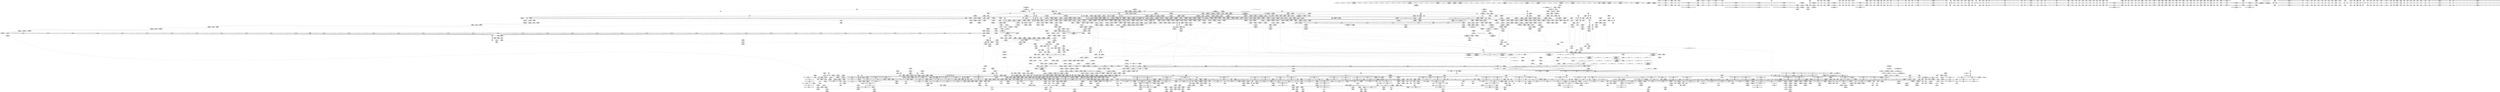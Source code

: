 digraph {
	CE0x53971c0 [shape=record,shape=Mrecord,label="{CE0x53971c0|tomoyo_check_inet_address:tmp19|security/tomoyo/network.c,518|*SummSource*}"]
	CE0x88149c0 [shape=record,shape=Mrecord,label="{CE0x88149c0|tomoyo_inet_entry:tmp21|security/tomoyo/network.c,482|*SummSink*}"]
	CE0x6003ef0 [shape=record,shape=Mrecord,label="{CE0x6003ef0|rcu_lock_acquire18:tmp6}"]
	CE0x5efd900 [shape=record,shape=Mrecord,label="{CE0x5efd900|rcu_lock_release21:map|Function::rcu_lock_release21&Arg::map::}"]
	CE0x880dc90 [shape=record,shape=Mrecord,label="{CE0x880dc90|tomoyo_check_inet_address:if.end20|*SummSink*}"]
	CE0x5d1cc90 [shape=record,shape=Mrecord,label="{CE0x5d1cc90|tomoyo_inet_entry:protocol|security/tomoyo/network.c,471|*SummSink*}"]
	CE0x6eb2b90 [shape=record,shape=Mrecord,label="{CE0x6eb2b90|tomoyo_check_inet_address:retval.0|*SummSource*}"]
	CE0x516c8b0 [shape=record,shape=Mrecord,label="{CE0x516c8b0|i64*_getelementptr_inbounds_(_2_x_i64_,_2_x_i64_*___llvm_gcov_ctr3939,_i64_0,_i64_0)|*Constant*}"]
	CE0x50bbd40 [shape=record,shape=Mrecord,label="{CE0x50bbd40|i64_ptrtoint_(i8*_blockaddress(_rcu_lock_acquire18,_%__here)_to_i64)|*Constant*|*SummSink*}"]
	CE0x6ce8910 [shape=record,shape=Mrecord,label="{CE0x6ce8910|tomoyo_audit_inet_log:arraydecay16|security/tomoyo/network.c,393}"]
	CE0x503e8b0 [shape=record,shape=Mrecord,label="{CE0x503e8b0|srcu_read_lock17:call|include/linux/srcu.h,220|*SummSource*}"]
	CE0x88a8d40 [shape=record,shape=Mrecord,label="{CE0x88a8d40|GLOBAL:tomoyo_audit_inet_log|*Constant*|*SummSink*}"]
	CE0x525ccb0 [shape=record,shape=Mrecord,label="{CE0x525ccb0|tomoyo_domain:tmp3|*SummSink*}"]
	CE0x6fba240 [shape=record,shape=Mrecord,label="{CE0x6fba240|tomoyo_domain:call3|security/tomoyo/common.h,1205|*SummSource*}"]
	CE0x5de8750 [shape=record,shape=Mrecord,label="{CE0x5de8750|GLOBAL:tomoyo_domain.__warned|Global_var:tomoyo_domain.__warned}"]
	CE0x51d8860 [shape=record,shape=Mrecord,label="{CE0x51d8860|tomoyo_domain:do.body|*SummSink*}"]
	CE0x5294af0 [shape=record,shape=Mrecord,label="{CE0x5294af0|rcu_lock_release21:indirectgoto|*SummSource*}"]
	CE0x6004560 [shape=record,shape=Mrecord,label="{CE0x6004560|rcu_lock_acquire18:tmp7|*SummSource*}"]
	CE0x6b88e10 [shape=record,shape=Mrecord,label="{CE0x6b88e10|rcu_lock_acquire18:tmp3|*SummSink*}"]
	CE0x6f0e480 [shape=record,shape=Mrecord,label="{CE0x6f0e480|i32_39|*Constant*}"]
	CE0x610bef0 [shape=record,shape=Mrecord,label="{CE0x610bef0|_ret_void,_!dbg_!38912|security/tomoyo/network.c,112}"]
	CE0x5058e50 [shape=record,shape=Mrecord,label="{CE0x5058e50|128:_i8*,_1208:_%struct.file*,_:_CMRE_128,136_|*MultipleSource*|security/tomoyo/common.h,1205|security/tomoyo/common.h,1205}"]
	CE0x5dc5960 [shape=record,shape=Mrecord,label="{CE0x5dc5960|__llvm_gcov_indirect_counter_increment10:bb4}"]
	CE0x87c74e0 [shape=record,shape=Mrecord,label="{CE0x87c74e0|__llvm_gcov_indirect_counter_increment10:entry}"]
	CE0x87ebc50 [shape=record,shape=Mrecord,label="{CE0x87ebc50|tomoyo_inet_entry:param24|security/tomoyo/network.c,480|*SummSink*}"]
	CE0x6cb2fb0 [shape=record,shape=Mrecord,label="{CE0x6cb2fb0|0:_i8,_array:_GCRE_tomoyo_index2category_constant_39_x_i8_c_00_00_00_00_00_00_00_00_00_00_00_00_00_00_00_00_00_00_00_00_00_00_00_01_01_01_01_01_01_01_01_01_01_01_01_01_01_01_02_,_align_16:_elem_23::|security/tomoyo/util.c,983}"]
	CE0x5030470 [shape=record,shape=Mrecord,label="{CE0x5030470|i8*_getelementptr_inbounds_(_45_x_i8_,_45_x_i8_*_.str13,_i32_0,_i32_0)|*Constant*|*SummSource*}"]
	CE0x85bfc10 [shape=record,shape=Mrecord,label="{CE0x85bfc10|tomoyo_print_ipv6:min_ip|Function::tomoyo_print_ipv6&Arg::min_ip::|*SummSource*}"]
	CE0x8691260 [shape=record,shape=Mrecord,label="{CE0x8691260|tomoyo_inet_entry:protocol5|security/tomoyo/network.c,476|*SummSink*}"]
	CE0x7174eb0 [shape=record,shape=Mrecord,label="{CE0x7174eb0|i32_9|*Constant*|*SummSink*}"]
	CE0x6c1b970 [shape=record,shape=Mrecord,label="{CE0x6c1b970|tomoyo_audit_inet_log:arraydecay|security/tomoyo/network.c,385|*SummSource*}"]
	CE0x6bc4cf0 [shape=record,shape=Mrecord,label="{CE0x6bc4cf0|GLOBAL:tomoyo_inet2mac|Global_var:tomoyo_inet2mac}"]
	CE0x6d909b0 [shape=record,shape=Mrecord,label="{CE0x6d909b0|tomoyo_check_inet_address:conv17|security/tomoyo/network.c,528|*SummSource*}"]
	CE0x6daf130 [shape=record,shape=Mrecord,label="{CE0x6daf130|srcu_read_lock17:dep_map|include/linux/srcu.h,222|*SummSink*}"]
	CE0x6dd0b10 [shape=record,shape=Mrecord,label="{CE0x6dd0b10|tomoyo_domain:tmp13|security/tomoyo/common.h,1205|*SummSource*}"]
	CE0x86671b0 [shape=record,shape=Mrecord,label="{CE0x86671b0|tomoyo_check_inet_address:if.then}"]
	CE0x6f78320 [shape=record,shape=Mrecord,label="{CE0x6f78320|tomoyo_init_request_info:tmp3|security/tomoyo/util.c,1004|*SummSource*}"]
	CE0x6bce080 [shape=record,shape=Mrecord,label="{CE0x6bce080|i64*_getelementptr_inbounds_(_2_x_i64_,_2_x_i64_*___llvm_gcov_ctr5130,_i64_0,_i64_1)|*Constant*|*SummSink*}"]
	CE0x70f7210 [shape=record,shape=Mrecord,label="{CE0x70f7210|tomoyo_init_request_info:r|Function::tomoyo_init_request_info&Arg::r::|*SummSource*}"]
	CE0x525ad00 [shape=record,shape=Mrecord,label="{CE0x525ad00|tomoyo_print_ipv4:tmp3}"]
	CE0x50fbf20 [shape=record,shape=Mrecord,label="{CE0x50fbf20|i64*_getelementptr_inbounds_(_19_x_i64_,_19_x_i64_*___llvm_gcov_ctr4846,_i64_0,_i64_12)|*Constant*|*SummSource*}"]
	CE0x6f859a0 [shape=record,shape=Mrecord,label="{CE0x6f859a0|tomoyo_inet_entry:cmp|security/tomoyo/network.c,474}"]
	CE0x88a8cd0 [shape=record,shape=Mrecord,label="{CE0x88a8cd0|GLOBAL:tomoyo_audit_inet_log|*Constant*|*SummSource*}"]
	CE0x5fd6930 [shape=record,shape=Mrecord,label="{CE0x5fd6930|_call_void___llvm_gcov_indirect_counter_increment10(i32*___llvm_gcov_global_state_pred50,_i64**_getelementptr_inbounds_(_3_x_i64*_,_3_x_i64*_*___llvm_gcda_edge_table49,_i64_0,_i64_2)),_!dbg_!38933|security/tomoyo/network.c,517|*SummSink*}"]
	CE0x51d4290 [shape=record,shape=Mrecord,label="{CE0x51d4290|tomoyo_print_ipv6:conv|security/tomoyo/network.c,110|*SummSource*}"]
	CE0x6cce9c0 [shape=record,shape=Mrecord,label="{CE0x6cce9c0|_ret_i32_%call,_!dbg_!38910|security/tomoyo/network.c,366|*SummSink*}"]
	CE0x6c0d4e0 [shape=record,shape=Mrecord,label="{CE0x6c0d4e0|tomoyo_inet_entry:idxprom1|security/tomoyo/network.c,471}"]
	CE0x6032010 [shape=record,shape=Mrecord,label="{CE0x6032010|tomoyo_check_inet_address:is_ipv610|security/tomoyo/network.c,519|*SummSource*}"]
	CE0x5f765f0 [shape=record,shape=Mrecord,label="{CE0x5f765f0|tomoyo_init_request_info:domain1|security/tomoyo/util.c,1006|*SummSource*}"]
	CE0x6032300 [shape=record,shape=Mrecord,label="{CE0x6032300|i8_0|*Constant*}"]
	CE0x51d8310 [shape=record,shape=Mrecord,label="{CE0x51d8310|i64*_getelementptr_inbounds_(_11_x_i64_,_11_x_i64_*___llvm_gcov_ctr54147,_i64_0,_i64_1)|*Constant*}"]
	CE0x86d0fe0 [shape=record,shape=Mrecord,label="{CE0x86d0fe0|i64_4|*Constant*|*SummSink*}"]
	CE0x70056c0 [shape=record,shape=Mrecord,label="{CE0x70056c0|_call_void_mcount()_#3|*SummSource*}"]
	CE0x6f413d0 [shape=record,shape=Mrecord,label="{CE0x6f413d0|128:_i8*,_1208:_%struct.file*,_:_CMRE_25,26_}"]
	CE0x6bcdf40 [shape=record,shape=Mrecord,label="{CE0x6bcdf40|i64*_getelementptr_inbounds_(_2_x_i64_,_2_x_i64_*___llvm_gcov_ctr5130,_i64_0,_i64_1)|*Constant*|*SummSource*}"]
	CE0x5ddb000 [shape=record,shape=Mrecord,label="{CE0x5ddb000|tomoyo_check_inet_address:address|Function::tomoyo_check_inet_address&Arg::address::|*SummSource*}"]
	CE0x88978a0 [shape=record,shape=Mrecord,label="{CE0x88978a0|128:_i8*,_1208:_%struct.file*,_:_CMRE_40,41_}"]
	CE0x6c3c4d0 [shape=record,shape=Mrecord,label="{CE0x6c3c4d0|tomoyo_inet_entry:tmp20|security/tomoyo/network.c,480|*SummSink*}"]
	CE0x5e541b0 [shape=record,shape=Mrecord,label="{CE0x5e541b0|tomoyo_init_request_info:tmp9|security/tomoyo/util.c,1006|*SummSource*}"]
	CE0x5e4c620 [shape=record,shape=Mrecord,label="{CE0x5e4c620|tomoyo_read_unlock19:tmp1}"]
	CE0x7005780 [shape=record,shape=Mrecord,label="{CE0x7005780|srcu_read_lock17:tmp1|*SummSink*}"]
	CE0x7174ae0 [shape=record,shape=Mrecord,label="{CE0x7174ae0|tomoyo_init_request_info:tmp11|security/tomoyo/util.c,1007|*SummSink*}"]
	CE0x70ece00 [shape=record,shape=Mrecord,label="{CE0x70ece00|tomoyo_init_request_info:r|Function::tomoyo_init_request_info&Arg::r::}"]
	CE0x5278c00 [shape=record,shape=Mrecord,label="{CE0x5278c00|tomoyo_print_ipv6:max_ip|Function::tomoyo_print_ipv6&Arg::max_ip::|*SummSink*}"]
	CE0x51c21a0 [shape=record,shape=Mrecord,label="{CE0x51c21a0|tomoyo_get_mode:bb}"]
	CE0x6dd08c0 [shape=record,shape=Mrecord,label="{CE0x6dd08c0|tomoyo_print_ipv6:tmp3}"]
	CE0x8729a80 [shape=record,shape=Mrecord,label="{CE0x8729a80|tomoyo_check_inet_address:tmp1}"]
	CE0x51c1dc0 [shape=record,shape=Mrecord,label="{CE0x51c1dc0|tomoyo_print_ipv6:lnot|security/tomoyo/network.c,111|*SummSink*}"]
	CE0x6eb3470 [shape=record,shape=Mrecord,label="{CE0x6eb3470|i64*_getelementptr_inbounds_(_19_x_i64_,_19_x_i64_*___llvm_gcov_ctr4846,_i64_0,_i64_18)|*Constant*|*SummSink*}"]
	CE0x51cede0 [shape=record,shape=Mrecord,label="{CE0x51cede0|tomoyo_audit_inet_log:if.then}"]
	CE0x869f1c0 [shape=record,shape=Mrecord,label="{CE0x869f1c0|tomoyo_inet_entry:protocol5|security/tomoyo/network.c,476}"]
	CE0x6e98dd0 [shape=record,shape=Mrecord,label="{CE0x6e98dd0|i64*_getelementptr_inbounds_(_2_x_i64_,_2_x_i64_*___llvm_gcov_ctr2154,_i64_0,_i64_0)|*Constant*|*SummSink*}"]
	CE0x5e5d7e0 [shape=record,shape=Mrecord,label="{CE0x5e5d7e0|tomoyo_audit_net_log:idxprom|security/tomoyo/network.c,367|*SummSource*}"]
	CE0x514d3f0 [shape=record,shape=Mrecord,label="{CE0x514d3f0|_ret_void,_!dbg_!38904|security/tomoyo/common.h,1110|*SummSource*}"]
	CE0x71404e0 [shape=record,shape=Mrecord,label="{CE0x71404e0|tomoyo_inet_entry:inet_network|security/tomoyo/network.c,476}"]
	CE0x5d7e720 [shape=record,shape=Mrecord,label="{CE0x5d7e720|_call_void___llvm_gcov_indirect_counter_increment10(i32*___llvm_gcov_global_state_pred50,_i64**_getelementptr_inbounds_(_3_x_i64*_,_3_x_i64*_*___llvm_gcda_edge_table49,_i64_0,_i64_0)),_!dbg_!38951|security/tomoyo/network.c,525|*SummSink*}"]
	CE0x6d5c890 [shape=record,shape=Mrecord,label="{CE0x6d5c890|tomoyo_check_inet_address:tmp30|security/tomoyo/network.c,527|*SummSink*}"]
	CE0x7093250 [shape=record,shape=Mrecord,label="{CE0x7093250|tomoyo_inet_entry:do.cond|*SummSource*}"]
	CE0x8604b80 [shape=record,shape=Mrecord,label="{CE0x8604b80|i1_true|*Constant*|*SummSink*}"]
	CE0x87c1370 [shape=record,shape=Mrecord,label="{CE0x87c1370|tomoyo_check_inet_address:address2|security/tomoyo/network.c,512}"]
	CE0x8615c60 [shape=record,shape=Mrecord,label="{CE0x8615c60|_call_void_mcount()_#3}"]
	CE0x715f580 [shape=record,shape=Mrecord,label="{CE0x715f580|rcu_lock_release21:bb|*SummSource*}"]
	CE0x51d6cd0 [shape=record,shape=Mrecord,label="{CE0x51d6cd0|0:_i8,_array:_GCRE_tomoyo_index2category_constant_39_x_i8_c_00_00_00_00_00_00_00_00_00_00_00_00_00_00_00_00_00_00_00_00_00_00_00_01_01_01_01_01_01_01_01_01_01_01_01_01_01_01_02_,_align_16:_elem_7::|security/tomoyo/util.c,983}"]
	CE0x504a110 [shape=record,shape=Mrecord,label="{CE0x504a110|_call_void_mcount()_#3}"]
	CE0x6c4b870 [shape=record,shape=Mrecord,label="{CE0x6c4b870|tomoyo_inet_entry:tmp19|security/tomoyo/network.c,479|*SummSink*}"]
	CE0x87eb630 [shape=record,shape=Mrecord,label="{CE0x87eb630|tomoyo_inet_entry:conv23|security/tomoyo/network.c,480}"]
	CE0x5397450 [shape=record,shape=Mrecord,label="{CE0x5397450|i64*_getelementptr_inbounds_(_19_x_i64_,_19_x_i64_*___llvm_gcov_ctr4846,_i64_0,_i64_10)|*Constant*|*SummSource*}"]
	CE0x5eae680 [shape=record,shape=Mrecord,label="{CE0x5eae680|tomoyo_audit_inet_log:idx.ext|security/tomoyo/network.c,390}"]
	CE0x86aac80 [shape=record,shape=Mrecord,label="{CE0x86aac80|tomoyo_check_inet_address:sw.epilog}"]
	CE0x52c26f0 [shape=record,shape=Mrecord,label="{CE0x52c26f0|_ret_void,_!dbg_!38908|include/linux/rcupdate.h,419}"]
	CE0x5f76660 [shape=record,shape=Mrecord,label="{CE0x5f76660|tomoyo_init_request_info:domain1|security/tomoyo/util.c,1006|*SummSink*}"]
	CE0x6d4c040 [shape=record,shape=Mrecord,label="{CE0x6d4c040|rcu_lock_acquire18:indirectgoto|*SummSource*}"]
	CE0x8608480 [shape=record,shape=Mrecord,label="{CE0x8608480|tomoyo_get_mode:tmp3|security/tomoyo/util.c,978}"]
	CE0x8814c30 [shape=record,shape=Mrecord,label="{CE0x8814c30|i64*_getelementptr_inbounds_(_11_x_i64_,_11_x_i64_*___llvm_gcov_ctr5229,_i64_0,_i64_6)|*Constant*|*SummSource*}"]
	CE0x5cdf6f0 [shape=record,shape=Mrecord,label="{CE0x5cdf6f0|tomoyo_check_inet_address:tmp|*SummSink*}"]
	CE0x6e6b930 [shape=record,shape=Mrecord,label="{CE0x6e6b930|i64*_getelementptr_inbounds_(_19_x_i64_,_19_x_i64_*___llvm_gcov_ctr4846,_i64_0,_i64_16)|*Constant*|*SummSource*}"]
	CE0x870d6c0 [shape=record,shape=Mrecord,label="{CE0x870d6c0|tomoyo_inet_entry:inet_network9|security/tomoyo/network.c,477|*SummSource*}"]
	CE0x715f5f0 [shape=record,shape=Mrecord,label="{CE0x715f5f0|rcu_lock_release21:bb|*SummSink*}"]
	CE0x52e5ed0 [shape=record,shape=Mrecord,label="{CE0x52e5ed0|srcu_read_lock17:tmp3}"]
	CE0x5e40eb0 [shape=record,shape=Mrecord,label="{CE0x5e40eb0|tomoyo_check_inet_address:call|security/tomoyo/network.c,528|*SummSource*}"]
	CE0x6f409e0 [shape=record,shape=Mrecord,label="{CE0x6f409e0|128:_i8*,_1208:_%struct.file*,_:_CMRE_20,21_}"]
	CE0x6d5d080 [shape=record,shape=Mrecord,label="{CE0x6d5d080|tomoyo_check_inet_address:tmp32|security/tomoyo/network.c,527|*SummSource*}"]
	CE0x5d1cc20 [shape=record,shape=Mrecord,label="{CE0x5d1cc20|tomoyo_inet_entry:protocol|security/tomoyo/network.c,471|*SummSource*}"]
	CE0x504c4f0 [shape=record,shape=Mrecord,label="{CE0x504c4f0|rcu_lock_release21:tmp1|*SummSource*}"]
	CE0x8604720 [shape=record,shape=Mrecord,label="{CE0x8604720|tomoyo_audit_net_log:tmp2}"]
	CE0x5dc5500 [shape=record,shape=Mrecord,label="{CE0x5dc5500|__fswab16:and|include/uapi/linux/swab.h,53|*SummSink*}"]
	CE0x70e0570 [shape=record,shape=Mrecord,label="{CE0x70e0570|tomoyo_inet_entry:do.end}"]
	CE0x7003c00 [shape=record,shape=Mrecord,label="{CE0x7003c00|tomoyo_get_mode:mode.1|*SummSource*}"]
	CE0x8626950 [shape=record,shape=Mrecord,label="{CE0x8626950|_call_void_mcount()_#3|*SummSource*}"]
	CE0x5cd9ee0 [shape=record,shape=Mrecord,label="{CE0x5cd9ee0|i64*_getelementptr_inbounds_(_19_x_i64_,_19_x_i64_*___llvm_gcov_ctr4846,_i64_0,_i64_0)|*Constant*|*SummSink*}"]
	CE0x6cac800 [shape=record,shape=Mrecord,label="{CE0x6cac800|GLOBAL:tomoyo_socket_keyword|Global_var:tomoyo_socket_keyword}"]
	CE0x507b720 [shape=record,shape=Mrecord,label="{CE0x507b720|128:_i8*,_1208:_%struct.file*,_:_CMRE_56,64_|*MultipleSource*|security/tomoyo/common.h,1205|security/tomoyo/common.h,1205}"]
	CE0x501a800 [shape=record,shape=Mrecord,label="{CE0x501a800|i64_4|*Constant*}"]
	CE0x8848500 [shape=record,shape=Mrecord,label="{CE0x8848500|i64_9|*Constant*|*SummSource*}"]
	CE0x5f18c60 [shape=record,shape=Mrecord,label="{CE0x5f18c60|tomoyo_audit_inet_log:sub|security/tomoyo/network.c,390|*SummSource*}"]
	CE0x8897b20 [shape=record,shape=Mrecord,label="{CE0x8897b20|128:_i8*,_1208:_%struct.file*,_:_CMRE_42,43_}"]
	CE0x70bc7b0 [shape=record,shape=Mrecord,label="{CE0x70bc7b0|24:_i32*,_32:_i16,_34:_i8,_35:_i8,_36:_i8,_72:_i8,_:_SCMRE_34,35_}"]
	CE0x718a250 [shape=record,shape=Mrecord,label="{CE0x718a250|tomoyo_init_request_info:profile3|security/tomoyo/util.c,1008}"]
	CE0x51ea090 [shape=record,shape=Mrecord,label="{CE0x51ea090|tomoyo_init_request_info:tmp7|security/tomoyo/util.c,1005}"]
	CE0x6fbbdd0 [shape=record,shape=Mrecord,label="{CE0x6fbbdd0|tomoyo_init_request_info:domain.addr.0|*SummSink*}"]
	CE0x6b7a390 [shape=record,shape=Mrecord,label="{CE0x6b7a390|tomoyo_inet_entry:call|security/tomoyo/network.c,468}"]
	CE0x5396970 [shape=record,shape=Mrecord,label="{CE0x5396970|__llvm_gcov_indirect_counter_increment10:tmp3}"]
	CE0x51e1940 [shape=record,shape=Mrecord,label="{CE0x51e1940|tomoyo_get_mode:arrayidx|security/tomoyo/util.c,981|*SummSink*}"]
	CE0x5d376d0 [shape=record,shape=Mrecord,label="{CE0x5d376d0|0:_i8,_array:_GCR_tomoyo_inet2mac_internal_constant_6_x_4_x_i8_4_x_i8_zeroinitializer,_4_x_i8_c_17_18_19_00_,_4_x_i8_c_1A_00_00_1B_,_4_x_i8_c_1C_00_00_1D_,_4_x_i8_zeroinitializer,_4_x_i8_zeroinitializer_,_align_16:_elem_2::|security/tomoyo/network.c,471}"]
	CE0x5258c30 [shape=record,shape=Mrecord,label="{CE0x5258c30|tomoyo_print_ipv4:max_ip|Function::tomoyo_print_ipv4&Arg::max_ip::|*SummSource*}"]
	CE0x865b5f0 [shape=record,shape=Mrecord,label="{CE0x865b5f0|srcu_read_unlock20:tmp3|*SummSource*}"]
	CE0x6e53020 [shape=record,shape=Mrecord,label="{CE0x6e53020|tomoyo_get_mode:mode.0|*SummSink*}"]
	CE0x52c2eb0 [shape=record,shape=Mrecord,label="{CE0x52c2eb0|tomoyo_audit_inet_log:tmp8|security/tomoyo/network.c,384}"]
	CE0x5e9e940 [shape=record,shape=Mrecord,label="{CE0x5e9e940|0:_i8,_array:_GCRE_tomoyo_index2category_constant_39_x_i8_c_00_00_00_00_00_00_00_00_00_00_00_00_00_00_00_00_00_00_00_00_00_00_00_01_01_01_01_01_01_01_01_01_01_01_01_01_01_01_02_,_align_16:_elem_0::|security/tomoyo/util.c,983}"]
	CE0x52950e0 [shape=record,shape=Mrecord,label="{CE0x52950e0|tomoyo_get_mode:tmp|*SummSink*}"]
	CE0x6c5aab0 [shape=record,shape=Mrecord,label="{CE0x6c5aab0|tomoyo_print_ipv4:cond|security/tomoyo/network.c,93|*SummSink*}"]
	CE0x7041f80 [shape=record,shape=Mrecord,label="{CE0x7041f80|tomoyo_get_mode:retval.0}"]
	CE0x5d8c1c0 [shape=record,shape=Mrecord,label="{CE0x5d8c1c0|tomoyo_domain:cred|security/tomoyo/common.h,1205|*SummSink*}"]
	CE0x7140870 [shape=record,shape=Mrecord,label="{CE0x7140870|tomoyo_inet_entry:param|security/tomoyo/network.c,476|*SummSource*}"]
	CE0x700bdd0 [shape=record,shape=Mrecord,label="{CE0x700bdd0|GLOBAL:__llvm_gcov_ctr5229|Global_var:__llvm_gcov_ctr5229|*SummSink*}"]
	CE0x5cc7a90 [shape=record,shape=Mrecord,label="{CE0x5cc7a90|_ret_i32_%call,_!dbg_!38907|include/linux/srcu.h,223|*SummSink*}"]
	CE0x6fcbda0 [shape=record,shape=Mrecord,label="{CE0x6fcbda0|tomoyo_get_mode:tmp22|security/tomoyo/util.c,986|*SummSink*}"]
	CE0x8698390 [shape=record,shape=Mrecord,label="{CE0x8698390|i8_5|*Constant*}"]
	CE0x51ea680 [shape=record,shape=Mrecord,label="{CE0x51ea680|GLOBAL:tomoyo_read_unlock19|*Constant*|*SummSink*}"]
	CE0x6fa8bd0 [shape=record,shape=Mrecord,label="{CE0x6fa8bd0|tomoyo_init_request_info:tmp8|security/tomoyo/util.c,1005|*SummSink*}"]
	CE0x8691ec0 [shape=record,shape=Mrecord,label="{CE0x8691ec0|24:_i32*,_32:_i16,_34:_i8,_35:_i8,_36:_i8,_72:_i8,_:_SCMRE_76,77_|*MultipleSource*|security/tomoyo/network.c,469|security/tomoyo/network.c, 469|Function::tomoyo_init_request_info&Arg::r::|security/tomoyo/network.c,475}"]
	CE0x604f010 [shape=record,shape=Mrecord,label="{CE0x604f010|tomoyo_check_inet_address:tmp9|security/tomoyo/network.c,511|*SummSource*}"]
	CE0x5f83360 [shape=record,shape=Mrecord,label="{CE0x5f83360|tomoyo_init_request_info:profile2|security/tomoyo/util.c,1007|*SummSource*}"]
	CE0x5d7ac80 [shape=record,shape=Mrecord,label="{CE0x5d7ac80|i32_1205|*Constant*}"]
	CE0x51e8870 [shape=record,shape=Mrecord,label="{CE0x51e8870|tomoyo_get_mode:conv|security/tomoyo/util.c,982}"]
	CE0x6c51f30 [shape=record,shape=Mrecord,label="{CE0x6c51f30|tomoyo_inet_entry:inet_network18|security/tomoyo/network.c,479|*SummSource*}"]
	CE0x5069b10 [shape=record,shape=Mrecord,label="{CE0x5069b10|tomoyo_inet_entry:tmp28|security/tomoyo/network.c,485}"]
	CE0x6cedeb0 [shape=record,shape=Mrecord,label="{CE0x6cedeb0|tomoyo_get_mode:tmp16|security/tomoyo/util.c,983|*SummSource*}"]
	CE0x51ea760 [shape=record,shape=Mrecord,label="{CE0x51ea760|tomoyo_read_unlock19:entry}"]
	CE0x6fc4fa0 [shape=record,shape=Mrecord,label="{CE0x6fc4fa0|tomoyo_get_mode:tmp18|security/tomoyo/util.c,985|*SummSource*}"]
	CE0x6ee9530 [shape=record,shape=Mrecord,label="{CE0x6ee9530|i64*_getelementptr_inbounds_(_2_x_i64_,_2_x_i64_*___llvm_gcov_ctr53148,_i64_0,_i64_1)|*Constant*|*SummSink*}"]
	CE0x5030400 [shape=record,shape=Mrecord,label="{CE0x5030400|i8*_getelementptr_inbounds_(_45_x_i8_,_45_x_i8_*_.str13,_i32_0,_i32_0)|*Constant*}"]
	CE0x5097c40 [shape=record,shape=Mrecord,label="{CE0x5097c40|tomoyo_inet_entry:cmp28|security/tomoyo/network.c,484}"]
	CE0x5e5d390 [shape=record,shape=Mrecord,label="{CE0x5e5d390|VOIDTB_TE:_CE_2272,6368_|*MultipleSource*|security/tomoyo/util.c,1010|Function::tomoyo_get_mode&Arg::ns::}"]
	CE0x6f96980 [shape=record,shape=Mrecord,label="{CE0x6f96980|tomoyo_inet_entry:param_type|security/tomoyo/network.c,475|*SummSink*}"]
	CE0x87ebb10 [shape=record,shape=Mrecord,label="{CE0x87ebb10|tomoyo_inet_entry:param24|security/tomoyo/network.c,480|*SummSource*}"]
	CE0x5ddaf00 [shape=record,shape=Mrecord,label="{CE0x5ddaf00|_call_void_tomoyo_print_ipv6(i8*_%arraydecay,_i32_128,_%struct.in6_addr*_%tmp11,_%struct.in6_addr*_%tmp12)_#9,_!dbg_!38918|security/tomoyo/network.c,385|*SummSource*}"]
	CE0x5337550 [shape=record,shape=Mrecord,label="{CE0x5337550|tomoyo_check_inet_address:tmp29|*LoadInst*|security/tomoyo/network.c,527|*SummSource*}"]
	CE0x5de6b90 [shape=record,shape=Mrecord,label="{CE0x5de6b90|tomoyo_print_ipv6:tmp1|*SummSink*}"]
	CE0x70cc530 [shape=record,shape=Mrecord,label="{CE0x70cc530|tomoyo_inet_entry:if.end|*SummSink*}"]
	CE0x867f170 [shape=record,shape=Mrecord,label="{CE0x867f170|i64*_getelementptr_inbounds_(_2_x_i64_,_2_x_i64_*___llvm_gcov_ctr4434,_i64_0,_i64_0)|*Constant*|*SummSink*}"]
	CE0x6f43dc0 [shape=record,shape=Mrecord,label="{CE0x6f43dc0|srcu_read_unlock20:bb}"]
	CE0x50bb3e0 [shape=record,shape=Mrecord,label="{CE0x50bb3e0|%struct.task_struct*_(%struct.task_struct**)*_asm_movq_%gs:$_1:P_,$0_,_r,im,_dirflag_,_fpsr_,_flags_}"]
	CE0x50cadd0 [shape=record,shape=Mrecord,label="{CE0x50cadd0|tomoyo_audit_inet_log:tmp15|security/tomoyo/network.c,389}"]
	CE0x5e98400 [shape=record,shape=Mrecord,label="{CE0x5e98400|tomoyo_get_mode:return|*SummSink*}"]
	CE0x7140710 [shape=record,shape=Mrecord,label="{CE0x7140710|tomoyo_inet_entry:param|security/tomoyo/network.c,476|*SummSink*}"]
	CE0x6d75b30 [shape=record,shape=Mrecord,label="{CE0x6d75b30|tomoyo_check_inet_address:tmp35|security/tomoyo/network.c,528}"]
	CE0x6fb4780 [shape=record,shape=Mrecord,label="{CE0x6fb4780|tomoyo_domain:tmp10|security/tomoyo/common.h,1205|*SummSource*}"]
	CE0x50c2bd0 [shape=record,shape=Mrecord,label="{CE0x50c2bd0|tomoyo_inet_entry:tmp10|security/tomoyo/network.c,473|*SummSource*}"]
	CE0x50caff0 [shape=record,shape=Mrecord,label="{CE0x50caff0|tomoyo_audit_inet_log:tmp15|security/tomoyo/network.c,389|*SummSource*}"]
	CE0x6fba350 [shape=record,shape=Mrecord,label="{CE0x6fba350|tomoyo_domain:call3|security/tomoyo/common.h,1205|*SummSink*}"]
	CE0x5f29520 [shape=record,shape=Mrecord,label="{CE0x5f29520|tomoyo_audit_inet_log:port|security/tomoyo/network.c,391|*SummSink*}"]
	CE0x6f0ed60 [shape=record,shape=Mrecord,label="{CE0x6f0ed60|i64_8|*Constant*}"]
	CE0x5dd87d0 [shape=record,shape=Mrecord,label="{CE0x5dd87d0|rcu_lock_acquire18:indirectgoto|*SummSink*}"]
	CE0x6ec1e50 [shape=record,shape=Mrecord,label="{CE0x6ec1e50|i64*_getelementptr_inbounds_(_2_x_i64_,_2_x_i64_*___llvm_gcov_ctr53148,_i64_0,_i64_1)|*Constant*}"]
	CE0x8805720 [shape=record,shape=Mrecord,label="{CE0x8805720|rcu_lock_release21:__here|*SummSink*}"]
	CE0x51d44d0 [shape=record,shape=Mrecord,label="{CE0x51d44d0|tomoyo_audit_inet_log:inet_network3|security/tomoyo/network.c,384|*SummSource*}"]
	CE0x6ec2560 [shape=record,shape=Mrecord,label="{CE0x6ec2560|rcu_lock_acquire18:bb|*SummSink*}"]
	CE0x5278500 [shape=record,shape=Mrecord,label="{CE0x5278500|tomoyo_domain:tmp4|security/tomoyo/common.h,1205}"]
	CE0x85c0060 [shape=record,shape=Mrecord,label="{CE0x85c0060|tomoyo_init_request_info:tmp13|*LoadInst*|security/tomoyo/util.c,1011}"]
	CE0x5258980 [shape=record,shape=Mrecord,label="{CE0x5258980|tomoyo_print_ipv4:min_ip|Function::tomoyo_print_ipv4&Arg::min_ip::|*SummSink*}"]
	CE0x6c210c0 [shape=record,shape=Mrecord,label="{CE0x6c210c0|__llvm_gcov_indirect_counter_increment10:counters|Function::__llvm_gcov_indirect_counter_increment10&Arg::counters::}"]
	CE0x70699a0 [shape=record,shape=Mrecord,label="{CE0x70699a0|rcu_lock_acquire18:tmp}"]
	CE0x856b110 [shape=record,shape=Mrecord,label="{CE0x856b110|i8*_getelementptr_inbounds_(_25_x_i8_,_25_x_i8_*_.str12,_i32_0,_i32_0)|*Constant*}"]
	CE0x6cfda40 [shape=record,shape=Mrecord,label="{CE0x6cfda40|tomoyo_check_inet_address:conv13|security/tomoyo/network.c,527|*SummSource*}"]
	CE0x50fc150 [shape=record,shape=Mrecord,label="{CE0x50fc150|tomoyo_check_inet_address:tmp27|security/tomoyo/network.c,525|*SummSink*}"]
	CE0x8691c10 [shape=record,shape=Mrecord,label="{CE0x8691c10|24:_i32*,_32:_i16,_34:_i8,_35:_i8,_36:_i8,_72:_i8,_:_SCMRE_75,76_|*MultipleSource*|security/tomoyo/network.c,469|security/tomoyo/network.c, 469|Function::tomoyo_init_request_info&Arg::r::|security/tomoyo/network.c,475}"]
	CE0x5200620 [shape=record,shape=Mrecord,label="{CE0x5200620|tomoyo_audit_inet_log:tmp1}"]
	CE0x5d1d5b0 [shape=record,shape=Mrecord,label="{CE0x5d1d5b0|0:_i8,_array:_GCR_tomoyo_inet2mac_internal_constant_6_x_4_x_i8_4_x_i8_zeroinitializer,_4_x_i8_c_17_18_19_00_,_4_x_i8_c_1A_00_00_1B_,_4_x_i8_c_1C_00_00_1D_,_4_x_i8_zeroinitializer,_4_x_i8_zeroinitializer_,_align_16:_elem_0::|security/tomoyo/network.c,471}"]
	CE0x6edab00 [shape=record,shape=Mrecord,label="{CE0x6edab00|__fswab16:and|include/uapi/linux/swab.h,53|*SummSource*}"]
	CE0x6fbba00 [shape=record,shape=Mrecord,label="{CE0x6fbba00|tomoyo_inet_entry:tmp6|security/tomoyo/network.c,473}"]
	CE0x7099480 [shape=record,shape=Mrecord,label="{CE0x7099480|__fswab16:shl|include/uapi/linux/swab.h,53}"]
	CE0x6c6efd0 [shape=record,shape=Mrecord,label="{CE0x6c6efd0|tomoyo_inet_entry:inet20|security/tomoyo/network.c,480|*SummSource*}"]
	CE0x5f18b90 [shape=record,shape=Mrecord,label="{CE0x5f18b90|tomoyo_audit_inet_log:sub|security/tomoyo/network.c,390}"]
	CE0x88384c0 [shape=record,shape=Mrecord,label="{CE0x88384c0|_call_void_lock_acquire(%struct.lockdep_map*_%map,_i32_0,_i32_0,_i32_2,_i32_0,_%struct.lockdep_map*_null,_i64_ptrtoint_(i8*_blockaddress(_rcu_lock_acquire18,_%__here)_to_i64))_#9,_!dbg_!38907|include/linux/rcupdate.h,418|*SummSource*}"]
	CE0x5d37ec0 [shape=record,shape=Mrecord,label="{CE0x5d37ec0|tomoyo_check_inet_address:tmp1|*SummSink*}"]
	CE0x6bf6c90 [shape=record,shape=Mrecord,label="{CE0x6bf6c90|tomoyo_check_inet_address:tmp21|security/tomoyo/network.c,519|*SummSource*}"]
	CE0x6ba2650 [shape=record,shape=Mrecord,label="{CE0x6ba2650|tomoyo_check_inet_address:arraydecay|security/tomoyo/network.c,513}"]
	CE0x7088160 [shape=record,shape=Mrecord,label="{CE0x7088160|tomoyo_init_request_info:tmp5|security/tomoyo/util.c,1004|*SummSource*}"]
	CE0x6e6bb70 [shape=record,shape=Mrecord,label="{CE0x6e6bb70|tomoyo_check_inet_address:tmp37|security/tomoyo/network.c,529}"]
	CE0x5d37d70 [shape=record,shape=Mrecord,label="{CE0x5d37d70|srcu_read_lock17:call|include/linux/srcu.h,220}"]
	CE0x7092fc0 [shape=record,shape=Mrecord,label="{CE0x7092fc0|tomoyo_init_request_info:tmp2|security/tomoyo/util.c,1003|*SummSource*}"]
	CE0x6b4b1c0 [shape=record,shape=Mrecord,label="{CE0x6b4b1c0|tomoyo_inet_entry:if.then|*SummSink*}"]
	CE0x60046e0 [shape=record,shape=Mrecord,label="{CE0x60046e0|i8*_undef|*Constant*}"]
	CE0x50eb2f0 [shape=record,shape=Mrecord,label="{CE0x50eb2f0|i64*_getelementptr_inbounds_(_12_x_i64_,_12_x_i64_*___llvm_gcov_ctr31133,_i64_0,_i64_6)|*Constant*|*SummSink*}"]
	CE0x71749a0 [shape=record,shape=Mrecord,label="{CE0x71749a0|tomoyo_init_request_info:tmp11|security/tomoyo/util.c,1007|*SummSource*}"]
	CE0x8655170 [shape=record,shape=Mrecord,label="{CE0x8655170|GLOBAL:tomoyo_proto_keyword|Global_var:tomoyo_proto_keyword}"]
	CE0x864be20 [shape=record,shape=Mrecord,label="{CE0x864be20|tomoyo_print_ipv6:entry}"]
	CE0x7b99b20 [shape=record,shape=Mrecord,label="{CE0x7b99b20|tomoyo_get_mode:tmp15|security/tomoyo/util.c,983|*SummSource*}"]
	CE0x8727200 [shape=record,shape=Mrecord,label="{CE0x8727200|i32_4|*Constant*}"]
	"CONST[source:1(input),value:2(dynamic)][purpose:{operation}][SrcIdx:5]"
	CE0x87f63e0 [shape=record,shape=Mrecord,label="{CE0x87f63e0|tomoyo_check_inet_address:entry|*SummSource*}"]
	CE0x52e58a0 [shape=record,shape=Mrecord,label="{CE0x52e58a0|_call_void_mcount()_#3|*SummSink*}"]
	CE0x700bfb0 [shape=record,shape=Mrecord,label="{CE0x700bfb0|tomoyo_inet_entry:tmp7|security/tomoyo/network.c,473}"]
	CE0x611abc0 [shape=record,shape=Mrecord,label="{CE0x611abc0|tomoyo_audit_net_log:operation|Function::tomoyo_audit_net_log&Arg::operation::}"]
	CE0x6ecb8d0 [shape=record,shape=Mrecord,label="{CE0x6ecb8d0|_ret_i32_%retval.0,_!dbg_!38967|security/tomoyo/network.c,532}"]
	CE0x86080e0 [shape=record,shape=Mrecord,label="{CE0x86080e0|tomoyo_domain:tmp11|security/tomoyo/common.h,1205}"]
	CE0x855b8a0 [shape=record,shape=Mrecord,label="{CE0x855b8a0|tomoyo_get_mode:tmp5|security/tomoyo/util.c,978}"]
	CE0x70ed5f0 [shape=record,shape=Mrecord,label="{CE0x70ed5f0|24:_i32*,_32:_i16,_34:_i8,_35:_i8,_36:_i8,_72:_i8,_:_SCMRE_47,48_}"]
	CE0x5cd9d00 [shape=record,shape=Mrecord,label="{CE0x5cd9d00|i64_3|*Constant*|*SummSink*}"]
	CE0x5e540d0 [shape=record,shape=Mrecord,label="{CE0x5e540d0|tomoyo_audit_inet_log:tmp9|security/tomoyo/network.c,385}"]
	CE0x51a80d0 [shape=record,shape=Mrecord,label="{CE0x51a80d0|tomoyo_print_ipv6:call1|security/tomoyo/network.c,110|*SummSink*}"]
	CE0x6ff4620 [shape=record,shape=Mrecord,label="{CE0x6ff4620|tomoyo_audit_inet_log:param|security/tomoyo/network.c,382|*SummSink*}"]
	CE0x5e87750 [shape=record,shape=Mrecord,label="{CE0x5e87750|0:_i8,_array:_GCRE_tomoyo_index2category_constant_39_x_i8_c_00_00_00_00_00_00_00_00_00_00_00_00_00_00_00_00_00_00_00_00_00_00_00_01_01_01_01_01_01_01_01_01_01_01_01_01_01_01_02_,_align_16:_elem_1::|security/tomoyo/util.c,983}"]
	CE0x86aa310 [shape=record,shape=Mrecord,label="{CE0x86aa310|tomoyo_check_inet_address:if.end|*SummSource*}"]
	CE0x855bc70 [shape=record,shape=Mrecord,label="{CE0x855bc70|tomoyo_domain:tmp14|security/tomoyo/common.h,1205|*SummSink*}"]
	CE0x6f31390 [shape=record,shape=Mrecord,label="{CE0x6f31390|COLLAPSED:_SGCMRE_.str22_private_unnamed_addr_constant_2_x_i8_c_00_,_align_1_+_6_EC:_elem_0::|security/tomoyo/network.c,385}"]
	CE0x8680910 [shape=record,shape=Mrecord,label="{CE0x8680910|24:_i32*,_32:_i16,_34:_i8,_35:_i8,_36:_i8,_72:_i8,_:_SCMRE_59,60_}"]
	CE0x6f96220 [shape=record,shape=Mrecord,label="{CE0x6f96220|tomoyo_inet_entry:tobool|security/tomoyo/network.c,473}"]
	CE0x6d6b740 [shape=record,shape=Mrecord,label="{CE0x6d6b740|i64*_getelementptr_inbounds_(_19_x_i64_,_19_x_i64_*___llvm_gcov_ctr4846,_i64_0,_i64_15)|*Constant*}"]
	CE0x85e2a80 [shape=record,shape=Mrecord,label="{CE0x85e2a80|i64*_getelementptr_inbounds_(_6_x_i64_,_6_x_i64_*___llvm_gcov_ctr5427,_i64_0,_i64_0)|*Constant*|*SummSource*}"]
	CE0x6ced6a0 [shape=record,shape=Mrecord,label="{CE0x6ced6a0|0:_i8,_array:_GCRE_tomoyo_index2category_constant_39_x_i8_c_00_00_00_00_00_00_00_00_00_00_00_00_00_00_00_00_00_00_00_00_00_00_00_01_01_01_01_01_01_01_01_01_01_01_01_01_01_01_02_,_align_16:_elem_37::|security/tomoyo/util.c,983}"]
	CE0x6f52d00 [shape=record,shape=Mrecord,label="{CE0x6f52d00|tomoyo_audit_inet_log:tmp2|security/tomoyo/network.c,380|*SummSink*}"]
	CE0x6e59e10 [shape=record,shape=Mrecord,label="{CE0x6e59e10|tomoyo_inet_entry:address|Function::tomoyo_inet_entry&Arg::address::}"]
	CE0x6f069a0 [shape=record,shape=Mrecord,label="{CE0x6f069a0|tomoyo_inet_entry:tmp2|security/tomoyo/network.c,469|*SummSink*}"]
	CE0x5e80060 [shape=record,shape=Mrecord,label="{CE0x5e80060|tomoyo_print_ipv4:tmp5|security/tomoyo/network.c,93|*SummSink*}"]
	CE0x6cce950 [shape=record,shape=Mrecord,label="{CE0x6cce950|_ret_i32_%call,_!dbg_!38910|security/tomoyo/network.c,366|*SummSource*}"]
	CE0x5086510 [shape=record,shape=Mrecord,label="{CE0x5086510|i64*_getelementptr_inbounds_(_11_x_i64_,_11_x_i64_*___llvm_gcov_ctr5229,_i64_0,_i64_10)|*Constant*}"]
	CE0x5d71cf0 [shape=record,shape=Mrecord,label="{CE0x5d71cf0|tomoyo_inet_entry:tmp12|security/tomoyo/network.c,473|*SummSource*}"]
	CE0x5332730 [shape=record,shape=Mrecord,label="{CE0x5332730|tomoyo_check_inet_address:tmp7|security/tomoyo/network.c,510|*SummSink*}"]
	CE0x53325e0 [shape=record,shape=Mrecord,label="{CE0x53325e0|GLOBAL:__llvm_gcov_ctr4846|Global_var:__llvm_gcov_ctr4846|*SummSource*}"]
	CE0x5234090 [shape=record,shape=Mrecord,label="{CE0x5234090|i64*_getelementptr_inbounds_(_2_x_i64_,_2_x_i64_*___llvm_gcov_ctr3939,_i64_0,_i64_1)|*Constant*}"]
	CE0x60025a0 [shape=record,shape=Mrecord,label="{CE0x60025a0|__llvm_gcov_indirect_counter_increment10:counter|*SummSink*}"]
	CE0x869f780 [shape=record,shape=Mrecord,label="{CE0x869f780|tomoyo_inet_entry:inet|security/tomoyo/network.c,478|*SummSink*}"]
	CE0x6eb3200 [shape=record,shape=Mrecord,label="{CE0x6eb3200|i64*_getelementptr_inbounds_(_19_x_i64_,_19_x_i64_*___llvm_gcov_ctr4846,_i64_0,_i64_18)|*Constant*}"]
	CE0x5ea76b0 [shape=record,shape=Mrecord,label="{CE0x5ea76b0|tomoyo_audit_inet_log:conv|security/tomoyo/network.c,389|*SummSource*}"]
	CE0x6cf6a50 [shape=record,shape=Mrecord,label="{CE0x6cf6a50|tomoyo_audit_inet_log:tmp20|security/tomoyo/network.c,394|*SummSource*}"]
	CE0x5351c70 [shape=record,shape=Mrecord,label="{CE0x5351c70|COLLAPSED:_GCMRE___llvm_gcov_ctr5130_internal_global_2_x_i64_zeroinitializer:_elem_0:default:}"]
	CE0x86c87a0 [shape=record,shape=Mrecord,label="{CE0x86c87a0|tomoyo_check_inet_address:addr|Function::tomoyo_check_inet_address&Arg::addr::|*SummSink*}"]
	CE0x5e64380 [shape=record,shape=Mrecord,label="{CE0x5e64380|tomoyo_print_ipv4:tmp}"]
	CE0x5dd5260 [shape=record,shape=Mrecord,label="{CE0x5dd5260|GLOBAL:get_current|*Constant*|*SummSink*}"]
	CE0x6c9b820 [shape=record,shape=Mrecord,label="{CE0x6c9b820|tomoyo_audit_inet_log:param12|security/tomoyo/network.c,392}"]
	CE0x51d4700 [shape=record,shape=Mrecord,label="{CE0x51d4700|tomoyo_audit_inet_log:is_ipv6|security/tomoyo/network.c,384}"]
	CE0x7041db0 [shape=record,shape=Mrecord,label="{CE0x7041db0|tomoyo_get_mode:and|security/tomoyo/util.c,987}"]
	CE0x86d1490 [shape=record,shape=Mrecord,label="{CE0x86d1490|0:_i8,_1:_i8,_8:_i16,_16:_i32*,_24:_i8,_:_CMR_16,24_|*MultipleSource*|Function::tomoyo_check_inet_address&Arg::address::|security/tomoyo/network.c,505}"]
	CE0x6ce6a70 [shape=record,shape=Mrecord,label="{CE0x6ce6a70|0:_i8,_array:_GCRE_tomoyo_index2category_constant_39_x_i8_c_00_00_00_00_00_00_00_00_00_00_00_00_00_00_00_00_00_00_00_00_00_00_00_01_01_01_01_01_01_01_01_01_01_01_01_01_01_01_02_,_align_16:_elem_31::|security/tomoyo/util.c,983}"]
	CE0x6c55e00 [shape=record,shape=Mrecord,label="{CE0x6c55e00|i64_16|*Constant*|*SummSource*}"]
	CE0x5e88690 [shape=record,shape=Mrecord,label="{CE0x5e88690|tomoyo_check_inet_address:tmp5|security/tomoyo/network.c,509|*SummSource*}"]
	CE0x86444f0 [shape=record,shape=Mrecord,label="{CE0x86444f0|tomoyo_audit_inet_log:tmp10|security/tomoyo/network.c,385|*SummSink*}"]
	CE0x5f1ea70 [shape=record,shape=Mrecord,label="{CE0x5f1ea70|tomoyo_check_inet_address:tmp26|security/tomoyo/network.c,522|*SummSink*}"]
	CE0x5cc7ca0 [shape=record,shape=Mrecord,label="{CE0x5cc7ca0|tomoyo_init_request_info:bb|*SummSource*}"]
	CE0x53ac0c0 [shape=record,shape=Mrecord,label="{CE0x53ac0c0|__llvm_gcov_indirect_counter_increment10:tmp6|*SummSource*}"]
	CE0x6fa8800 [shape=record,shape=Mrecord,label="{CE0x6fa8800|tomoyo_inet_entry:tmp9|security/tomoyo/network.c,473|*SummSource*}"]
	CE0x8604590 [shape=record,shape=Mrecord,label="{CE0x8604590|tomoyo_domain:tobool1|security/tomoyo/common.h,1205}"]
	CE0x8838930 [shape=record,shape=Mrecord,label="{CE0x8838930|i64*_getelementptr_inbounds_(_4_x_i64_,_4_x_i64_*___llvm_gcov_ctr4731,_i64_0,_i64_2)|*Constant*}"]
	CE0x6063150 [shape=record,shape=Mrecord,label="{CE0x6063150|tomoyo_init_request_info:call4|security/tomoyo/util.c,1010}"]
	CE0x51ceba0 [shape=record,shape=Mrecord,label="{CE0x51ceba0|i64*_getelementptr_inbounds_(_2_x_i64_,_2_x_i64_*___llvm_gcov_ctr4038,_i64_0,_i64_0)|*Constant*|*SummSource*}"]
	CE0x6fc5550 [shape=record,shape=Mrecord,label="{CE0x6fc5550|tomoyo_get_mode:tmp20|security/tomoyo/util.c,985}"]
	CE0x700a7f0 [shape=record,shape=Mrecord,label="{CE0x700a7f0|tomoyo_get_mode:tmp26|security/tomoyo/util.c,987|*SummSink*}"]
	CE0x6b924d0 [shape=record,shape=Mrecord,label="{CE0x6b924d0|__fswab16:bb|*SummSink*}"]
	CE0x51b0480 [shape=record,shape=Mrecord,label="{CE0x51b0480|tomoyo_get_mode:tmp}"]
	CE0x6046540 [shape=record,shape=Mrecord,label="{CE0x6046540|i8*_getelementptr_inbounds_(_21_x_i8_,_21_x_i8_*_.str9,_i32_0,_i32_0)|*Constant*|*SummSink*}"]
	CE0x867ec60 [shape=record,shape=Mrecord,label="{CE0x867ec60|COLLAPSED:_GCMRE___llvm_gcov_ctr53148_internal_global_2_x_i64_zeroinitializer:_elem_0:default:}"]
	CE0x5e4cd40 [shape=record,shape=Mrecord,label="{CE0x5e4cd40|tomoyo_audit_inet_log:buf|security/tomoyo/network.c, 380|*SummSource*}"]
	CE0x70bbd00 [shape=record,shape=Mrecord,label="{CE0x70bbd00|tomoyo_inet_entry:tmp1}"]
	CE0x5200dd0 [shape=record,shape=Mrecord,label="{CE0x5200dd0|tomoyo_print_ipv6:buffer|Function::tomoyo_print_ipv6&Arg::buffer::|*SummSink*}"]
	CE0x5278a10 [shape=record,shape=Mrecord,label="{CE0x5278a10|tomoyo_print_ipv6:max_ip|Function::tomoyo_print_ipv6&Arg::max_ip::|*SummSource*}"]
	CE0x5d5baf0 [shape=record,shape=Mrecord,label="{CE0x5d5baf0|tomoyo_inet_entry:idxprom1|security/tomoyo/network.c,471|*SummSink*}"]
	CE0x86270d0 [shape=record,shape=Mrecord,label="{CE0x86270d0|i64*_getelementptr_inbounds_(_6_x_i64_,_6_x_i64_*___llvm_gcov_ctr5427,_i64_0,_i64_3)|*Constant*|*SummSink*}"]
	CE0x86c8590 [shape=record,shape=Mrecord,label="{CE0x86c8590|tomoyo_check_inet_address:tmp6|security/tomoyo/network.c,509|*SummSink*}"]
	CE0x6d43d80 [shape=record,shape=Mrecord,label="{CE0x6d43d80|tomoyo_get_mode:arrayidx8|security/tomoyo/util.c,983|*SummSink*}"]
	CE0x7140d70 [shape=record,shape=Mrecord,label="{CE0x7140d70|24:_i32*,_32:_i16,_34:_i8,_35:_i8,_36:_i8,_72:_i8,_:_SCMRE_55,56_}"]
	CE0x5ed6560 [shape=record,shape=Mrecord,label="{CE0x5ed6560|tomoyo_get_mode:if.end9|*SummSink*}"]
	CE0x6fbb590 [shape=record,shape=Mrecord,label="{CE0x6fbb590|tomoyo_init_request_info:tobool|security/tomoyo/util.c,1004}"]
	CE0x5d07f10 [shape=record,shape=Mrecord,label="{CE0x5d07f10|tomoyo_read_lock16:entry}"]
	CE0x7069790 [shape=record,shape=Mrecord,label="{CE0x7069790|i64*_getelementptr_inbounds_(_2_x_i64_,_2_x_i64_*___llvm_gcov_ctr53148,_i64_0,_i64_1)|*Constant*|*SummSource*}"]
	CE0x4f607d0 [shape=record,shape=Mrecord,label="{CE0x4f607d0|tomoyo_get_mode:tmp1|*SummSink*}"]
	CE0x6bc4f50 [shape=record,shape=Mrecord,label="{CE0x6bc4f50|tomoyo_check_inet_address:tmp16|security/tomoyo/network.c,517}"]
	CE0x7177460 [shape=record,shape=Mrecord,label="{CE0x7177460|tomoyo_print_ipv6:tmp}"]
	CE0x8567db0 [shape=record,shape=Mrecord,label="{CE0x8567db0|tomoyo_domain:if.end|*SummSink*}"]
	CE0x5e88ca0 [shape=record,shape=Mrecord,label="{CE0x5e88ca0|__llvm_gcov_indirect_counter_increment10:bb4|*SummSink*}"]
	CE0x7013280 [shape=record,shape=Mrecord,label="{CE0x7013280|tomoyo_inet_entry:r|security/tomoyo/network.c, 469|*SummSource*}"]
	CE0x6cef9f0 [shape=record,shape=Mrecord,label="{CE0x6cef9f0|tomoyo_audit_net_log:r|Function::tomoyo_audit_net_log&Arg::r::|*SummSource*}"]
	CE0x5efda00 [shape=record,shape=Mrecord,label="{CE0x5efda00|rcu_lock_release21:map|Function::rcu_lock_release21&Arg::map::|*SummSource*}"]
	CE0x85c1b40 [shape=record,shape=Mrecord,label="{CE0x85c1b40|tomoyo_read_unlock19:tmp3}"]
	CE0x8691f30 [shape=record,shape=Mrecord,label="{CE0x8691f30|24:_i32*,_32:_i16,_34:_i8,_35:_i8,_36:_i8,_72:_i8,_:_SCMRE_77,78_|*MultipleSource*|security/tomoyo/network.c,469|security/tomoyo/network.c, 469|Function::tomoyo_init_request_info&Arg::r::|security/tomoyo/network.c,475}"]
	CE0x70825f0 [shape=record,shape=Mrecord,label="{CE0x70825f0|tomoyo_audit_inet_log:tobool|security/tomoyo/network.c,384|*SummSink*}"]
	CE0x6f96670 [shape=record,shape=Mrecord,label="{CE0x6f96670|tomoyo_init_request_info:tmp5|security/tomoyo/util.c,1004}"]
	CE0x51f1ca0 [shape=record,shape=Mrecord,label="{CE0x51f1ca0|tomoyo_get_mode:tmp7|security/tomoyo/util.c,979|*SummSink*}"]
	CE0x6e4eb40 [shape=record,shape=Mrecord,label="{CE0x6e4eb40|get_current:bb|*SummSink*}"]
	CE0x8604790 [shape=record,shape=Mrecord,label="{CE0x8604790|tomoyo_audit_net_log:tmp2|*SummSource*}"]
	CE0x88937c0 [shape=record,shape=Mrecord,label="{CE0x88937c0|0:_i8*,_array:_GCRE_tomoyo_proto_keyword_constant_6_x_i8*_i8*_getelementptr_inbounds_(_2_x_i8_,_2_x_i8_*_.str22,_i32_0,_i32_0),_i8*_getelementptr_inbounds_(_7_x_i8_,_7_x_i8_*_.str123,_i32_0,_i32_0),_i8*_getelementptr_inbounds_(_6_x_i8_,_6_x_i8_*_.str224,_i32_0,_i32_0),_i8*_getelementptr_inbounds_(_4_x_i8_,_4_x_i8_*_.str325,_i32_0,_i32_0),_i8*_getelementptr_inbounds_(_2_x_i8_,_2_x_i8_*_.str22,_i32_0,_i32_0),_i8*_getelementptr_inbounds_(_10_x_i8_,_10_x_i8_*_.str426,_i32_0,_i32_0)_,_align_16:_elem_5::|security/tomoyo/network.c,367}"]
	CE0x7092d40 [shape=record,shape=Mrecord,label="{CE0x7092d40|i32_(%struct.tomoyo_request_info.524*,_%struct.tomoyo_domain_info*,_i8)*_bitcast_(i32_(%struct.tomoyo_request_info*,_%struct.tomoyo_domain_info*,_i8)*_tomoyo_init_request_info_to_i32_(%struct.tomoyo_request_info.524*,_%struct.tomoyo_domain_info*,_i8)*)|*Constant*|*SummSink*}"]
	CE0x6dc33b0 [shape=record,shape=Mrecord,label="{CE0x6dc33b0|i64_2|*Constant*}"]
	CE0x6fa8640 [shape=record,shape=Mrecord,label="{CE0x6fa8640|tomoyo_print_ipv6:tmp5|security/tomoyo/network.c,111}"]
	CE0x5097fa0 [shape=record,shape=Mrecord,label="{CE0x5097fa0|i64_7|*Constant*|*SummSource*}"]
	CE0x858e2e0 [shape=record,shape=Mrecord,label="{CE0x858e2e0|tomoyo_get_mode:tmp12|security/tomoyo/util.c,982|*SummSource*}"]
	CE0x5069420 [shape=record,shape=Mrecord,label="{CE0x5069420|tomoyo_inet_entry:tmp27|security/tomoyo/network.c,485}"]
	CE0x51f1530 [shape=record,shape=Mrecord,label="{CE0x51f1530|tomoyo_domain:tmp9|security/tomoyo/common.h,1205|*SummSink*}"]
	CE0x525aa10 [shape=record,shape=Mrecord,label="{CE0x525aa10|tomoyo_print_ipv4:tmp2|*SummSink*}"]
	CE0x516d040 [shape=record,shape=Mrecord,label="{CE0x516d040|tomoyo_init_request_info:if.end|*SummSource*}"]
	CE0x6e2b9c0 [shape=record,shape=Mrecord,label="{CE0x6e2b9c0|tomoyo_check_inet_address:port19|security/tomoyo/network.c,528|*SummSource*}"]
	CE0x6f2f610 [shape=record,shape=Mrecord,label="{CE0x6f2f610|i64*_getelementptr_inbounds_(_5_x_i64_,_5_x_i64_*___llvm_gcov_ctr32134,_i64_0,_i64_0)|*Constant*}"]
	CE0x4f60ff0 [shape=record,shape=Mrecord,label="{CE0x4f60ff0|tomoyo_get_mode:bb|*SummSink*}"]
	CE0x8596d00 [shape=record,shape=Mrecord,label="{CE0x8596d00|tomoyo_print_ipv6:call|security/tomoyo/network.c,111|*SummSink*}"]
	CE0x5dd5510 [shape=record,shape=Mrecord,label="{CE0x5dd5510|get_current:entry|*SummSource*}"]
	CE0x50eade0 [shape=record,shape=Mrecord,label="{CE0x50eade0|tomoyo_print_ipv6:cond|security/tomoyo/network.c,111|*SummSource*}"]
	CE0x6eb2d80 [shape=record,shape=Mrecord,label="{CE0x6eb2d80|tomoyo_check_inet_address:retval.0|*SummSink*}"]
	CE0x70f7670 [shape=record,shape=Mrecord,label="{CE0x70f7670|srcu_read_lock17:tmp2}"]
	CE0x6d7cb90 [shape=record,shape=Mrecord,label="{CE0x6d7cb90|tomoyo_check_inet_address:conv18|security/tomoyo/network.c,528}"]
	CE0x6ecd180 [shape=record,shape=Mrecord,label="{CE0x6ecd180|_ret_i32_%retval.0,_!dbg_!38967|security/tomoyo/network.c,532|*SummSink*}"]
	CE0x5efd750 [shape=record,shape=Mrecord,label="{CE0x5efd750|_call_void___srcu_read_unlock(%struct.srcu_struct*_%sp,_i32_%idx)_#9,_!dbg_!38906|include/linux/srcu.h,237}"]
	CE0x4f61140 [shape=record,shape=Mrecord,label="{CE0x4f61140|tomoyo_inet_entry:do.body}"]
	CE0x6ecd760 [shape=record,shape=Mrecord,label="{CE0x6ecd760|__fswab16:tmp1|*SummSink*}"]
	CE0x510d2a0 [shape=record,shape=Mrecord,label="{CE0x510d2a0|128:_i8*,_1208:_%struct.file*,_:_CMRE_35,36_}"]
	CE0x884abd0 [shape=record,shape=Mrecord,label="{CE0x884abd0|0:_i8*,_array:_GCRE_tomoyo_proto_keyword_constant_6_x_i8*_i8*_getelementptr_inbounds_(_2_x_i8_,_2_x_i8_*_.str22,_i32_0,_i32_0),_i8*_getelementptr_inbounds_(_7_x_i8_,_7_x_i8_*_.str123,_i32_0,_i32_0),_i8*_getelementptr_inbounds_(_6_x_i8_,_6_x_i8_*_.str224,_i32_0,_i32_0),_i8*_getelementptr_inbounds_(_4_x_i8_,_4_x_i8_*_.str325,_i32_0,_i32_0),_i8*_getelementptr_inbounds_(_2_x_i8_,_2_x_i8_*_.str22,_i32_0,_i32_0),_i8*_getelementptr_inbounds_(_10_x_i8_,_10_x_i8_*_.str426,_i32_0,_i32_0)_,_align_16:_elem_1::|security/tomoyo/network.c,367}"]
	CE0x6d24dc0 [shape=record,shape=Mrecord,label="{CE0x6d24dc0|tomoyo_get_mode:add|security/tomoyo/util.c,984|*SummSource*}"]
	CE0x5f5d240 [shape=record,shape=Mrecord,label="{CE0x5f5d240|i64**_getelementptr_inbounds_(_3_x_i64*_,_3_x_i64*_*___llvm_gcda_edge_table49,_i64_0,_i64_2)|*Constant*|*SummSource*}"]
	CE0x6efde10 [shape=record,shape=Mrecord,label="{CE0x6efde10|tomoyo_inet_entry:tmp14|security/tomoyo/network.c,475|*SummSource*}"]
	CE0x865bac0 [shape=record,shape=Mrecord,label="{CE0x865bac0|i32_9|*Constant*}"]
	CE0x85bfc80 [shape=record,shape=Mrecord,label="{CE0x85bfc80|tomoyo_print_ipv6:min_ip|Function::tomoyo_print_ipv6&Arg::min_ip::|*SummSink*}"]
	CE0x527f220 [shape=record,shape=Mrecord,label="{CE0x527f220|tomoyo_print_ipv4:buffer_len|Function::tomoyo_print_ipv4&Arg::buffer_len::}"]
	CE0x6fa8580 [shape=record,shape=Mrecord,label="{CE0x6fa8580|tomoyo_print_ipv6:tmp4|security/tomoyo/network.c,111|*SummSink*}"]
	CE0x6c3c410 [shape=record,shape=Mrecord,label="{CE0x6c3c410|tomoyo_inet_entry:tmp20|security/tomoyo/network.c,480|*SummSource*}"]
	CE0x61465f0 [shape=record,shape=Mrecord,label="{CE0x61465f0|i64*_getelementptr_inbounds_(_19_x_i64_,_19_x_i64_*___llvm_gcov_ctr4846,_i64_0,_i64_12)|*Constant*}"]
	CE0x6e2bd10 [shape=record,shape=Mrecord,label="{CE0x6e2bd10|tomoyo_check_inet_address:tmp36|security/tomoyo/network.c,529}"]
	CE0x5e4ceb0 [shape=record,shape=Mrecord,label="{CE0x5e4ceb0|_call_void_mcount()_#3|*SummSource*}"]
	CE0x6d6aea0 [shape=record,shape=Mrecord,label="{CE0x6d6aea0|tomoyo_check_inet_address:tmp33|security/tomoyo/network.c,527}"]
	CE0x5e801d0 [shape=record,shape=Mrecord,label="{CE0x5e801d0|tomoyo_init_request_info:if.then|*SummSource*}"]
	CE0x6078070 [shape=record,shape=Mrecord,label="{CE0x6078070|tomoyo_get_mode:entry|*SummSource*}"]
	CE0x868fe40 [shape=record,shape=Mrecord,label="{CE0x868fe40|i32_(%struct.tomoyo_request_info.524*,_i8*,_...)*_bitcast_(i32_(%struct.tomoyo_request_info*,_i8*,_...)*_tomoyo_supervisor_to_i32_(%struct.tomoyo_request_info.524*,_i8*,_...)*)|*Constant*}"]
	CE0x871aab0 [shape=record,shape=Mrecord,label="{CE0x871aab0|0:_i32,_:_GCMR___llvm_gcov_global_state_pred50_internal_unnamed_addr_global_i32_-1:_elem_0:default:}"]
	CE0x6b92b20 [shape=record,shape=Mrecord,label="{CE0x6b92b20|tomoyo_check_inet_address:tmp17|security/tomoyo/network.c,517|*SummSource*}"]
	CE0x6c51de0 [shape=record,shape=Mrecord,label="{CE0x6c51de0|tomoyo_inet_entry:param17|security/tomoyo/network.c,479|*SummSink*}"]
	CE0x51d4cf0 [shape=record,shape=Mrecord,label="{CE0x51d4cf0|tomoyo_audit_inet_log:if.then|*SummSource*}"]
	CE0x5d51910 [shape=record,shape=Mrecord,label="{CE0x5d51910|tomoyo_inet_entry:conv|security/tomoyo/network.c,473}"]
	CE0x503ed00 [shape=record,shape=Mrecord,label="{CE0x503ed00|GLOBAL:__srcu_read_lock|*Constant*|*SummSource*}"]
	CE0x5d07bb0 [shape=record,shape=Mrecord,label="{CE0x5d07bb0|tomoyo_inet_entry:call|security/tomoyo/network.c,468|*SummSource*}"]
	CE0x8897660 [shape=record,shape=Mrecord,label="{CE0x8897660|128:_i8*,_1208:_%struct.file*,_:_CMRE_38,39_}"]
	CE0x5328450 [shape=record,shape=Mrecord,label="{CE0x5328450|tomoyo_audit_inet_log:arraydecay4|security/tomoyo/network.c,388|*SummSource*}"]
	CE0x85e97b0 [shape=record,shape=Mrecord,label="{CE0x85e97b0|tomoyo_check_inet_address:cmp|security/tomoyo/network.c,509}"]
	CE0x51d13d0 [shape=record,shape=Mrecord,label="{CE0x51d13d0|i64*_getelementptr_inbounds_(_2_x_i64_,_2_x_i64_*___llvm_gcov_ctr4038,_i64_0,_i64_0)|*Constant*|*SummSink*}"]
	CE0x6da9cf0 [shape=record,shape=Mrecord,label="{CE0x6da9cf0|tomoyo_check_inet_address:tmp28|security/tomoyo/network.c,525|*SummSource*}"]
	CE0x51d8170 [shape=record,shape=Mrecord,label="{CE0x51d8170|tomoyo_domain:tmp1|*SummSink*}"]
	CE0x6b94770 [shape=record,shape=Mrecord,label="{CE0x6b94770|tomoyo_inet_entry:tmp14|security/tomoyo/network.c,475}"]
	CE0x504a7e0 [shape=record,shape=Mrecord,label="{CE0x504a7e0|srcu_read_unlock20:sp|Function::srcu_read_unlock20&Arg::sp::|*SummSink*}"]
	CE0x5cc86e0 [shape=record,shape=Mrecord,label="{CE0x5cc86e0|tomoyo_check_inet_address:tmp|*SummSource*}"]
	CE0x6cd5d80 [shape=record,shape=Mrecord,label="{CE0x6cd5d80|0:_i8,_array:_GCRE_tomoyo_index2category_constant_39_x_i8_c_00_00_00_00_00_00_00_00_00_00_00_00_00_00_00_00_00_00_00_00_00_00_00_01_01_01_01_01_01_01_01_01_01_01_01_01_01_01_02_,_align_16:_elem_26::|security/tomoyo/util.c,983}"]
	CE0x6004600 [shape=record,shape=Mrecord,label="{CE0x6004600|rcu_lock_acquire18:tmp7|*SummSink*}"]
	CE0x8655580 [shape=record,shape=Mrecord,label="{CE0x8655580|rcu_lock_acquire18:tmp4|include/linux/rcupdate.h,418|*SummSource*}"]
	CE0x701a0d0 [shape=record,shape=Mrecord,label="{CE0x701a0d0|tomoyo_init_request_info:tmp6|security/tomoyo/util.c,1004|*SummSource*}"]
	CE0x611add0 [shape=record,shape=Mrecord,label="{CE0x611add0|tomoyo_audit_net_log:operation|Function::tomoyo_audit_net_log&Arg::operation::|*SummSink*}"]
	CE0x85bf420 [shape=record,shape=Mrecord,label="{CE0x85bf420|i64*_getelementptr_inbounds_(_2_x_i64_,_2_x_i64_*___llvm_gcov_ctr4533,_i64_0,_i64_1)|*Constant*|*SummSource*}"]
	CE0x6e98750 [shape=record,shape=Mrecord,label="{CE0x6e98750|tomoyo_domain:tmp|*SummSink*}"]
	CE0x8604a70 [shape=record,shape=Mrecord,label="{CE0x8604a70|tomoyo_audit_net_log:tmp3}"]
	CE0x6c5b1d0 [shape=record,shape=Mrecord,label="{CE0x6c5b1d0|i64*_getelementptr_inbounds_(_2_x_i64_,_2_x_i64_*___llvm_gcov_ctr4434,_i64_0,_i64_0)|*Constant*}"]
	CE0x6e53510 [shape=record,shape=Mrecord,label="{CE0x6e53510|tomoyo_get_mode:conv10|security/tomoyo/util.c,985|*SummSink*}"]
	CE0x6ba24c0 [shape=record,shape=Mrecord,label="{CE0x6ba24c0|tomoyo_check_inet_address:u6_addr8|security/tomoyo/network.c,513|*SummSink*}"]
	CE0x86d5be0 [shape=record,shape=Mrecord,label="{CE0x86d5be0|i64*_getelementptr_inbounds_(_4_x_i64_,_4_x_i64_*___llvm_gcov_ctr4137,_i64_0,_i64_2)|*Constant*|*SummSink*}"]
	CE0x6c085e0 [shape=record,shape=Mrecord,label="{CE0x6c085e0|128:_i8*,_1208:_%struct.file*,_:_CMRE_6,7_}"]
	CE0x5e888e0 [shape=record,shape=Mrecord,label="{CE0x5e888e0|tomoyo_check_inet_address:sa_family|security/tomoyo/network.c,507|*SummSource*}"]
	CE0x8839c90 [shape=record,shape=Mrecord,label="{CE0x8839c90|tomoyo_check_inet_address:if.then16|*SummSource*}"]
	CE0x870e100 [shape=record,shape=Mrecord,label="{CE0x870e100|tomoyo_inet_entry:inet|security/tomoyo/network.c,478}"]
	CE0x5d7b050 [shape=record,shape=Mrecord,label="{CE0x5d7b050|i32_1205|*Constant*|*SummSink*}"]
	CE0x6b88f00 [shape=record,shape=Mrecord,label="{CE0x6b88f00|_call_void_mcount()_#3}"]
	CE0x5097f30 [shape=record,shape=Mrecord,label="{CE0x5097f30|i64_7|*Constant*}"]
	CE0x602f930 [shape=record,shape=Mrecord,label="{CE0x602f930|tomoyo_check_inet_address:sin6_port|security/tomoyo/network.c,514}"]
	CE0x6c55f00 [shape=record,shape=Mrecord,label="{CE0x6c55f00|i64_16|*Constant*|*SummSink*}"]
	CE0x519ff20 [shape=record,shape=Mrecord,label="{CE0x519ff20|tomoyo_audit_inet_log:tmp4|security/tomoyo/network.c,384|*SummSink*}"]
	CE0x7061120 [shape=record,shape=Mrecord,label="{CE0x7061120|i64*_getelementptr_inbounds_(_12_x_i64_,_12_x_i64_*___llvm_gcov_ctr31133,_i64_0,_i64_11)|*Constant*|*SummSource*}"]
	CE0x5d7ee80 [shape=record,shape=Mrecord,label="{CE0x5d7ee80|i32_2|*Constant*|*SummSource*}"]
	CE0x51ef190 [shape=record,shape=Mrecord,label="{CE0x51ef190|VOIDTB_TE:_CE_6384,6388_|*MultipleSource*|security/tomoyo/util.c,1010|Function::tomoyo_get_mode&Arg::ns::}"]
	CE0x5d37bd0 [shape=record,shape=Mrecord,label="{CE0x5d37bd0|_call_void_mcount()_#3|*SummSource*}"]
	CE0x5351c00 [shape=record,shape=Mrecord,label="{CE0x5351c00|__fswab16:tmp}"]
	CE0x510d520 [shape=record,shape=Mrecord,label="{CE0x510d520|128:_i8*,_1208:_%struct.file*,_:_CMRE_37,38_}"]
	CE0x6f46090 [shape=record,shape=Mrecord,label="{CE0x6f46090|i64*_getelementptr_inbounds_(_19_x_i64_,_19_x_i64_*___llvm_gcov_ctr4846,_i64_0,_i64_17)|*Constant*|*SummSource*}"]
	CE0x87cb500 [shape=record,shape=Mrecord,label="{CE0x87cb500|__fswab16:val|Function::__fswab16&Arg::val::}"]
	CE0x70f7300 [shape=record,shape=Mrecord,label="{CE0x70f7300|tomoyo_init_request_info:r|Function::tomoyo_init_request_info&Arg::r::|*SummSink*}"]
	CE0x6f543a0 [shape=record,shape=Mrecord,label="{CE0x6f543a0|i64*_getelementptr_inbounds_(_5_x_i64_,_5_x_i64_*___llvm_gcov_ctr32134,_i64_0,_i64_0)|*Constant*|*SummSink*}"]
	CE0x6e53340 [shape=record,shape=Mrecord,label="{CE0x6e53340|tomoyo_get_mode:conv10|security/tomoyo/util.c,985}"]
	CE0x8814430 [shape=record,shape=Mrecord,label="{CE0x8814430|i64*_getelementptr_inbounds_(_11_x_i64_,_11_x_i64_*___llvm_gcov_ctr5229,_i64_0,_i64_6)|*Constant*|*SummSink*}"]
	CE0x5165b60 [shape=record,shape=Mrecord,label="{CE0x5165b60|srcu_read_unlock20:idx|Function::srcu_read_unlock20&Arg::idx::}"]
	CE0x86988f0 [shape=record,shape=Mrecord,label="{CE0x86988f0|i8_5|*Constant*|*SummSink*}"]
	CE0x8597610 [shape=record,shape=Mrecord,label="{CE0x8597610|tomoyo_domain:tmp12|security/tomoyo/common.h,1205|*SummSink*}"]
	CE0x872d630 [shape=record,shape=Mrecord,label="{CE0x872d630|tomoyo_inet_entry:frombool|security/tomoyo/network.c,478}"]
	CE0x8675240 [shape=record,shape=Mrecord,label="{CE0x8675240|tomoyo_check_inet_address:bb|*SummSink*}"]
	CE0x50a6e10 [shape=record,shape=Mrecord,label="{CE0x50a6e10|rcu_lock_release21:tmp6}"]
	CE0x7079430 [shape=record,shape=Mrecord,label="{CE0x7079430|_call_void_mcount()_#3|*SummSource*}"]
	CE0x6e6b9a0 [shape=record,shape=Mrecord,label="{CE0x6e6b9a0|i64*_getelementptr_inbounds_(_19_x_i64_,_19_x_i64_*___llvm_gcov_ctr4846,_i64_0,_i64_16)|*Constant*|*SummSink*}"]
	CE0x6e83700 [shape=record,shape=Mrecord,label="{CE0x6e83700|_ret_i32_%error.0,_!dbg_!38961|security/tomoyo/network.c,488|*SummSink*}"]
	CE0x87dc1e0 [shape=record,shape=Mrecord,label="{CE0x87dc1e0|tomoyo_check_inet_address:if.end9}"]
	CE0x6fc5010 [shape=record,shape=Mrecord,label="{CE0x6fc5010|tomoyo_get_mode:tmp18|security/tomoyo/util.c,985|*SummSink*}"]
	CE0x855b1e0 [shape=record,shape=Mrecord,label="{CE0x855b1e0|GLOBAL:__llvm_gcov_ctr54147|Global_var:__llvm_gcov_ctr54147|*SummSource*}"]
	CE0x514d810 [shape=record,shape=Mrecord,label="{CE0x514d810|tomoyo_inet_entry:tmp31|security/tomoyo/network.c,488|*SummSink*}"]
	CE0x6e83690 [shape=record,shape=Mrecord,label="{CE0x6e83690|_ret_i32_%error.0,_!dbg_!38961|security/tomoyo/network.c,488|*SummSource*}"]
	CE0x50fc340 [shape=record,shape=Mrecord,label="{CE0x50fc340|tomoyo_check_inet_address:tmp28|security/tomoyo/network.c,525}"]
	CE0x6e4f7c0 [shape=record,shape=Mrecord,label="{CE0x6e4f7c0|GLOBAL:current_task|Global_var:current_task}"]
	CE0x8615830 [shape=record,shape=Mrecord,label="{CE0x8615830|tomoyo_audit_inet_log:tmp11|security/tomoyo/network.c,385|*SummSink*}"]
	CE0x5295280 [shape=record,shape=Mrecord,label="{CE0x5295280|tomoyo_get_mode:tmp1|*SummSource*}"]
	CE0x51a88c0 [shape=record,shape=Mrecord,label="{CE0x51a88c0|tomoyo_print_ipv4:bb|*SummSink*}"]
	CE0x51ef2d0 [shape=record,shape=Mrecord,label="{CE0x51ef2d0|VOIDTB_TE:_CE_6392,6400_|*MultipleSource*|security/tomoyo/util.c,1010|Function::tomoyo_get_mode&Arg::ns::}"]
	CE0x5ea04d0 [shape=record,shape=Mrecord,label="{CE0x5ea04d0|tomoyo_audit_inet_log:tmp16|security/tomoyo/network.c,389}"]
	CE0x6cf6b60 [shape=record,shape=Mrecord,label="{CE0x6cf6b60|tomoyo_audit_inet_log:tmp20|security/tomoyo/network.c,394|*SummSink*}"]
	CE0x6e83860 [shape=record,shape=Mrecord,label="{CE0x6e83860|tomoyo_check_inet_address:tmp38|security/tomoyo/network.c,531|*SummSource*}"]
	CE0x6fbba70 [shape=record,shape=Mrecord,label="{CE0x6fbba70|tomoyo_inet_entry:tmp6|security/tomoyo/network.c,473|*SummSource*}"]
	CE0x85e4580 [shape=record,shape=Mrecord,label="{CE0x85e4580|tomoyo_init_request_info:conv6|security/tomoyo/util.c,1011|*SummSource*}"]
	CE0x6efd7b0 [shape=record,shape=Mrecord,label="{CE0x6efd7b0|srcu_read_lock17:tmp1|*SummSource*}"]
	CE0x70f6e00 [shape=record,shape=Mrecord,label="{CE0x70f6e00|0:_i8,_:_GCRE_tomoyo_policy_loaded_global_i8_0,_align_1:_elem_0:default:}"]
	CE0x856b280 [shape=record,shape=Mrecord,label="{CE0x856b280|i8*_getelementptr_inbounds_(_25_x_i8_,_25_x_i8_*_.str12,_i32_0,_i32_0)|*Constant*|*SummSource*}"]
	CE0x6edb0c0 [shape=record,shape=Mrecord,label="{CE0x6edb0c0|__fswab16:shl|include/uapi/linux/swab.h,53|*SummSource*}"]
	CE0x5e86dd0 [shape=record,shape=Mrecord,label="{CE0x5e86dd0|i64*_getelementptr_inbounds_(_12_x_i64_,_12_x_i64_*___llvm_gcov_ctr31133,_i64_0,_i64_0)|*Constant*|*SummSource*}"]
	CE0x6fb9f40 [shape=record,shape=Mrecord,label="{CE0x6fb9f40|tomoyo_domain:call3|security/tomoyo/common.h,1205}"]
	CE0x5e9e120 [shape=record,shape=Mrecord,label="{CE0x5e9e120|tomoyo_get_mode:tmp9|security/tomoyo/util.c,981}"]
	CE0x6c9b750 [shape=record,shape=Mrecord,label="{CE0x6c9b750|VOIDTB_TE_array:_GCR_.str10_private_unnamed_addr_constant_4_x_i8_c_%u_00_,_align_1:_elem_0:default:}"]
	CE0x6b428b0 [shape=record,shape=Mrecord,label="{CE0x6b428b0|0:_i8,_array:_GCRE_tomoyo_index2category_constant_39_x_i8_c_00_00_00_00_00_00_00_00_00_00_00_00_00_00_00_00_00_00_00_00_00_00_00_01_01_01_01_01_01_01_01_01_01_01_01_01_01_01_02_,_align_16:_elem_12::|security/tomoyo/util.c,983}"]
	CE0x87cb130 [shape=record,shape=Mrecord,label="{CE0x87cb130|tomoyo_inet_entry:call21|security/tomoyo/network.c,480|*SummSource*}"]
	CE0x525d780 [shape=record,shape=Mrecord,label="{CE0x525d780|i1_true|*Constant*|*SummSource*}"]
	CE0x510d3e0 [shape=record,shape=Mrecord,label="{CE0x510d3e0|128:_i8*,_1208:_%struct.file*,_:_CMRE_36,37_}"]
	CE0x5e80160 [shape=record,shape=Mrecord,label="{CE0x5e80160|tomoyo_init_request_info:if.then}"]
	CE0x8567ea0 [shape=record,shape=Mrecord,label="{CE0x8567ea0|tomoyo_domain:tmp}"]
	CE0x886c2a0 [shape=record,shape=Mrecord,label="{CE0x886c2a0|COLLAPSED:_GCMRE___llvm_gcov_ctr5229_internal_global_11_x_i64_zeroinitializer:_elem_0:default:}"]
	CE0x6e98c90 [shape=record,shape=Mrecord,label="{CE0x6e98c90|i64*_getelementptr_inbounds_(_2_x_i64_,_2_x_i64_*___llvm_gcov_ctr2154,_i64_0,_i64_0)|*Constant*|*SummSource*}"]
	CE0x6e59b80 [shape=record,shape=Mrecord,label="{CE0x6e59b80|tomoyo_inet_entry:entry|*SummSource*}"]
	CE0x867eaf0 [shape=record,shape=Mrecord,label="{CE0x867eaf0|i64*_getelementptr_inbounds_(_2_x_i64_,_2_x_i64_*___llvm_gcov_ctr53148,_i64_0,_i64_0)|*Constant*|*SummSink*}"]
	CE0x6c0b6b0 [shape=record,shape=Mrecord,label="{CE0x6c0b6b0|srcu_read_unlock20:tmp|*SummSink*}"]
	CE0x5030ba0 [shape=record,shape=Mrecord,label="{CE0x5030ba0|_call_void_mcount()_#3|*SummSource*}"]
	CE0x6077e20 [shape=record,shape=Mrecord,label="{CE0x6077e20|GLOBAL:tomoyo_get_mode|*Constant*|*SummSource*}"]
	CE0x5fad940 [shape=record,shape=Mrecord,label="{CE0x5fad940|tomoyo_init_request_info:profile2|security/tomoyo/util.c,1007|*SummSink*}"]
	CE0x6092d90 [shape=record,shape=Mrecord,label="{CE0x6092d90|i64*_getelementptr_inbounds_(_2_x_i64_,_2_x_i64_*___llvm_gcov_ctr5130,_i64_0,_i64_1)|*Constant*}"]
	CE0x6cf6ce0 [shape=record,shape=Mrecord,label="{CE0x6cf6ce0|tomoyo_read_unlock19:bb}"]
	CE0x504c390 [shape=record,shape=Mrecord,label="{CE0x504c390|rcu_lock_release21:tmp1}"]
	CE0x8727080 [shape=record,shape=Mrecord,label="{CE0x8727080|tomoyo_inet_entry:inet_network13|security/tomoyo/network.c,478|*SummSource*}"]
	CE0x6d7c7a0 [shape=record,shape=Mrecord,label="{CE0x6d7c7a0|_ret_i16_%conv3,_!dbg_!38911|include/uapi/linux/swab.h,53}"]
	CE0x86156a0 [shape=record,shape=Mrecord,label="{CE0x86156a0|tomoyo_audit_inet_log:tmp11|security/tomoyo/network.c,385|*SummSource*}"]
	CE0x871bce0 [shape=record,shape=Mrecord,label="{CE0x871bce0|tomoyo_inet_entry:inet|security/tomoyo/network.c,478|*SummSource*}"]
	CE0x5cc83f0 [shape=record,shape=Mrecord,label="{CE0x5cc83f0|tomoyo_init_request_info:bb}"]
	CE0x6f548a0 [shape=record,shape=Mrecord,label="{CE0x6f548a0|24:_i32*,_32:_i16,_34:_i8,_35:_i8,_36:_i8,_72:_i8,_:_SCMRE_35,36_}"]
	CE0x611ad60 [shape=record,shape=Mrecord,label="{CE0x611ad60|tomoyo_audit_net_log:operation|Function::tomoyo_audit_net_log&Arg::operation::|*SummSource*}"]
	CE0x859e640 [shape=record,shape=Mrecord,label="{CE0x859e640|i64*_getelementptr_inbounds_(_2_x_i64_,_2_x_i64_*___llvm_gcov_ctr2154,_i64_0,_i64_0)|*Constant*}"]
	CE0x50308f0 [shape=record,shape=Mrecord,label="{CE0x50308f0|tomoyo_domain:tmp17|security/tomoyo/common.h,1205}"]
	CE0x868f810 [shape=record,shape=Mrecord,label="{CE0x868f810|0:_i8*,_array:_GCRE_tomoyo_socket_keyword_external_constant_4_x_i8*_:_elem_0::|security/tomoyo/network.c,368}"]
	CE0x5e7f6c0 [shape=record,shape=Mrecord,label="{CE0x5e7f6c0|i64*_getelementptr_inbounds_(_2_x_i64_,_2_x_i64_*___llvm_gcov_ctr4533,_i64_0,_i64_0)|*Constant*}"]
	CE0x50c2780 [shape=record,shape=Mrecord,label="{CE0x50c2780|tomoyo_check_inet_address:tmp22|security/tomoyo/network.c,519|*SummSink*}"]
	CE0x5258f50 [shape=record,shape=Mrecord,label="{CE0x5258f50|_ret_void,_!dbg_!38911|security/tomoyo/network.c,94}"]
	CE0x51a0260 [shape=record,shape=Mrecord,label="{CE0x51a0260|srcu_read_lock17:bb}"]
	CE0x8638b20 [shape=record,shape=Mrecord,label="{CE0x8638b20|tomoyo_audit_inet_log:tmp12|security/tomoyo/network.c,386|*SummSource*}"]
	CE0x5ed5a60 [shape=record,shape=Mrecord,label="{CE0x5ed5a60|tomoyo_print_ipv4:tmp|*SummSource*}"]
	CE0x5d522b0 [shape=record,shape=Mrecord,label="{CE0x5d522b0|_call_void_mcount()_#3|*SummSource*}"]
	CE0x514d680 [shape=record,shape=Mrecord,label="{CE0x514d680|tomoyo_inet_entry:tmp31|security/tomoyo/network.c,488}"]
	CE0x515a170 [shape=record,shape=Mrecord,label="{CE0x515a170|tomoyo_domain:land.lhs.true2|*SummSource*}"]
	CE0x88ad130 [shape=record,shape=Mrecord,label="{CE0x88ad130|i32_1|*Constant*|*SummSource*}"]
	CE0x50bb480 [shape=record,shape=Mrecord,label="{CE0x50bb480|%struct.task_struct*_(%struct.task_struct**)*_asm_movq_%gs:$_1:P_,$0_,_r,im,_dirflag_,_fpsr_,_flags_|*SummSource*}"]
	CE0x5396c50 [shape=record,shape=Mrecord,label="{CE0x5396c50|tomoyo_check_inet_address:tmp19|security/tomoyo/network.c,518}"]
	CE0x6f07010 [shape=record,shape=Mrecord,label="{CE0x6f07010|24:_i32*,_32:_i16,_34:_i8,_35:_i8,_36:_i8,_72:_i8,_:_SCMRE_28,29_}"]
	CE0x87c1710 [shape=record,shape=Mrecord,label="{CE0x87c1710|tomoyo_check_inet_address:tmp13|security/tomoyo/network.c,514}"]
	CE0x6d654b0 [shape=record,shape=Mrecord,label="{CE0x6d654b0|tomoyo_check_inet_address:cmp14|security/tomoyo/network.c,527|*SummSink*}"]
	CE0x604ea80 [shape=record,shape=Mrecord,label="{CE0x604ea80|i64*_null|*Constant*|*SummSource*}"]
	CE0x6e53680 [shape=record,shape=Mrecord,label="{CE0x6e53680|tomoyo_get_mode:conv5|security/tomoyo/util.c,983|*SummSource*}"]
	CE0x85d16d0 [shape=record,shape=Mrecord,label="{CE0x85d16d0|tomoyo_domain:security|security/tomoyo/common.h,1205}"]
	CE0x872d070 [shape=record,shape=Mrecord,label="{CE0x872d070|tomoyo_inet_entry:port|security/tomoyo/network.c,480|*SummSource*}"]
	CE0x5e2aa50 [shape=record,shape=Mrecord,label="{CE0x5e2aa50|i32_0|*Constant*}"]
	CE0x6f540e0 [shape=record,shape=Mrecord,label="{CE0x6f540e0|tomoyo_read_lock16:entry|*SummSink*}"]
	CE0x7b8e020 [shape=record,shape=Mrecord,label="{CE0x7b8e020|tomoyo_inet_entry:tmp8|security/tomoyo/network.c,473|*SummSource*}"]
	CE0x6f43e30 [shape=record,shape=Mrecord,label="{CE0x6f43e30|srcu_read_unlock20:bb|*SummSink*}"]
	CE0x6d25090 [shape=record,shape=Mrecord,label="{CE0x6d25090|tomoyo_get_mode:tmp17|security/tomoyo/util.c,983}"]
	CE0x719b860 [shape=record,shape=Mrecord,label="{CE0x719b860|tomoyo_init_request_info:type|security/tomoyo/util.c,1009}"]
	CE0x5328170 [shape=record,shape=Mrecord,label="{CE0x5328170|tomoyo_audit_inet_log:tmp14|security/tomoyo/network.c,388|*SummSink*}"]
	CE0x52346d0 [shape=record,shape=Mrecord,label="{CE0x52346d0|i64_1|*Constant*|*SummSink*}"]
	CE0x51a0460 [shape=record,shape=Mrecord,label="{CE0x51a0460|srcu_read_lock17:bb|*SummSink*}"]
	CE0x5e51fd0 [shape=record,shape=Mrecord,label="{CE0x5e51fd0|i64*_getelementptr_inbounds_(_11_x_i64_,_11_x_i64_*___llvm_gcov_ctr54147,_i64_0,_i64_10)|*Constant*}"]
	CE0x87e9240 [shape=record,shape=Mrecord,label="{CE0x87e9240|__llvm_gcov_indirect_counter_increment10:predecessor|Function::__llvm_gcov_indirect_counter_increment10&Arg::predecessor::|*SummSource*}"]
	CE0x86a6670 [shape=record,shape=Mrecord,label="{CE0x86a6670|tomoyo_inet_entry:tmp18|security/tomoyo/network.c,478}"]
	CE0x50eb280 [shape=record,shape=Mrecord,label="{CE0x50eb280|i64*_getelementptr_inbounds_(_12_x_i64_,_12_x_i64_*___llvm_gcov_ctr31133,_i64_0,_i64_6)|*Constant*|*SummSource*}"]
	CE0x6137330 [shape=record,shape=Mrecord,label="{CE0x6137330|0:_i8,_array:_GCRE_tomoyo_index2category_constant_39_x_i8_c_00_00_00_00_00_00_00_00_00_00_00_00_00_00_00_00_00_00_00_00_00_00_00_01_01_01_01_01_01_01_01_01_01_01_01_01_01_01_02_,_align_16:_elem_14::|security/tomoyo/util.c,983}"]
	CE0x87cba80 [shape=record,shape=Mrecord,label="{CE0x87cba80|tomoyo_inet_entry:conv22|security/tomoyo/network.c,480|*SummSink*}"]
	CE0x51a0950 [shape=record,shape=Mrecord,label="{CE0x51a0950|tomoyo_audit_inet_log:tmp7|security/tomoyo/network.c,384}"]
	CE0x53abfb0 [shape=record,shape=Mrecord,label="{CE0x53abfb0|__llvm_gcov_indirect_counter_increment10:tmp6|*SummSink*}"]
	CE0x864c1e0 [shape=record,shape=Mrecord,label="{CE0x864c1e0|srcu_read_unlock20:entry|*SummSink*}"]
	CE0x6fbbc10 [shape=record,shape=Mrecord,label="{CE0x6fbbc10|GLOBAL:__llvm_gcov_ctr5229|Global_var:__llvm_gcov_ctr5229}"]
	CE0x5f0f830 [shape=record,shape=Mrecord,label="{CE0x5f0f830|tomoyo_audit_inet_log:inet_network9|security/tomoyo/network.c,391}"]
	CE0x50c29f0 [shape=record,shape=Mrecord,label="{CE0x50c29f0|tomoyo_check_inet_address:is_ipv610|security/tomoyo/network.c,519}"]
	CE0x8898020 [shape=record,shape=Mrecord,label="{CE0x8898020|128:_i8*,_1208:_%struct.file*,_:_CMRE_46,47_}"]
	CE0x6bc5160 [shape=record,shape=Mrecord,label="{CE0x6bc5160|i64_8|*Constant*|*SummSink*}"]
	CE0x85d6420 [shape=record,shape=Mrecord,label="{CE0x85d6420|tomoyo_get_mode:index|Function::tomoyo_get_mode&Arg::index::|*SummSink*}"]
	CE0x865c170 [shape=record,shape=Mrecord,label="{CE0x865c170|_call_void_mcount()_#3|*SummSource*}"]
	CE0x5f187c0 [shape=record,shape=Mrecord,label="{CE0x5f187c0|i64_128|*Constant*|*SummSource*}"]
	CE0x7ba1f60 [shape=record,shape=Mrecord,label="{CE0x7ba1f60|rcu_lock_release21:tmp4|include/linux/rcupdate.h,423|*SummSink*}"]
	CE0x872da10 [shape=record,shape=Mrecord,label="{CE0x872da10|i32_4|*Constant*|*SummSink*}"]
	CE0x507b4a0 [shape=record,shape=Mrecord,label="{CE0x507b4a0|128:_i8*,_1208:_%struct.file*,_:_CMRE_51,52_}"]
	CE0x7003880 [shape=record,shape=Mrecord,label="{CE0x7003880|tomoyo_get_mode:tmp24|security/tomoyo/util.c,986|*SummSink*}"]
	CE0x884a7d0 [shape=record,shape=Mrecord,label="{CE0x884a7d0|tomoyo_audit_net_log:arrayidx|security/tomoyo/network.c,367|*SummSink*}"]
	CE0x5e52380 [shape=record,shape=Mrecord,label="{CE0x5e52380|i64*_getelementptr_inbounds_(_11_x_i64_,_11_x_i64_*___llvm_gcov_ctr54147,_i64_0,_i64_10)|*Constant*|*SummSource*}"]
	CE0x5136890 [shape=record,shape=Mrecord,label="{CE0x5136890|rcu_lock_release21:tmp|*SummSink*}"]
	CE0x6dd0560 [shape=record,shape=Mrecord,label="{CE0x6dd0560|tomoyo_print_ipv6:tmp2|*SummSource*}"]
	CE0x6d90aa0 [shape=record,shape=Mrecord,label="{CE0x6d90aa0|tomoyo_check_inet_address:conv17|security/tomoyo/network.c,528|*SummSink*}"]
	CE0x6eb34e0 [shape=record,shape=Mrecord,label="{CE0x6eb34e0|tomoyo_check_inet_address:tmp40|security/tomoyo/network.c,532|*SummSink*}"]
	CE0x85d3de0 [shape=record,shape=Mrecord,label="{CE0x85d3de0|srcu_read_unlock20:bb|*SummSource*}"]
	CE0x85c1570 [shape=record,shape=Mrecord,label="{CE0x85c1570|tomoyo_audit_inet_log:is_ipv6|security/tomoyo/network.c,384|*SummSink*}"]
	CE0x6004e80 [shape=record,shape=Mrecord,label="{CE0x6004e80|i64_1|*Constant*}"]
	CE0x6d7c4c0 [shape=record,shape=Mrecord,label="{CE0x6d7c4c0|__fswab16:val|Function::__fswab16&Arg::val::}"]
	CE0x7189be0 [shape=record,shape=Mrecord,label="{CE0x7189be0|i32_9|*Constant*|*SummSource*}"]
	CE0x5cdebe0 [shape=record,shape=Mrecord,label="{CE0x5cdebe0|__fswab16:shr|include/uapi/linux/swab.h,53|*SummSink*}"]
	CE0x6c528f0 [shape=record,shape=Mrecord,label="{CE0x6c528f0|tomoyo_inet_entry:address19|security/tomoyo/network.c,479|*SummSink*}"]
	CE0x5d520d0 [shape=record,shape=Mrecord,label="{CE0x5d520d0|_call_void_mcount()_#3}"]
	CE0x5efd190 [shape=record,shape=Mrecord,label="{CE0x5efd190|GLOBAL:rcu_lock_release21|*Constant*}"]
	CE0x5f2f840 [shape=record,shape=Mrecord,label="{CE0x5f2f840|tomoyo_check_inet_address:port3|security/tomoyo/network.c,514|*SummSink*}"]
	CE0x5ed6360 [shape=record,shape=Mrecord,label="{CE0x5ed6360|tomoyo_audit_net_log:tmp3|*SummSink*}"]
	CE0x5e19d10 [shape=record,shape=Mrecord,label="{CE0x5e19d10|tomoyo_domain:tobool1|security/tomoyo/common.h,1205|*SummSource*}"]
	CE0x5e51c20 [shape=record,shape=Mrecord,label="{CE0x5e51c20|tomoyo_domain:tmp19|security/tomoyo/common.h,1205}"]
	CE0x8897760 [shape=record,shape=Mrecord,label="{CE0x8897760|128:_i8*,_1208:_%struct.file*,_:_CMRE_39,40_}"]
	CE0x6004400 [shape=record,shape=Mrecord,label="{CE0x6004400|rcu_lock_acquire18:tmp7}"]
	CE0x719b930 [shape=record,shape=Mrecord,label="{CE0x719b930|tomoyo_init_request_info:type|security/tomoyo/util.c,1009|*SummSink*}"]
	CE0x5159b20 [shape=record,shape=Mrecord,label="{CE0x5159b20|tomoyo_get_mode:call|security/tomoyo/util.c,980|*SummSink*}"]
	CE0x70adac0 [shape=record,shape=Mrecord,label="{CE0x70adac0|tomoyo_inet_entry:if.end}"]
	CE0x8729990 [shape=record,shape=Mrecord,label="{CE0x8729990|tomoyo_check_inet_address:sw.bb|*SummSink*}"]
	CE0x5059030 [shape=record,shape=Mrecord,label="{CE0x5059030|128:_i8*,_1208:_%struct.file*,_:_CMRE_136,144_|*MultipleSource*|security/tomoyo/common.h,1205|security/tomoyo/common.h,1205}"]
	CE0x6f59d10 [shape=record,shape=Mrecord,label="{CE0x6f59d10|0:_i8,_1:_i8,_8:_i16,_16:_i32*,_24:_i8,_:_CMR_0,1_|*MultipleSource*|Function::tomoyo_check_inet_address&Arg::address::|security/tomoyo/network.c,505}"]
	CE0x6d65820 [shape=record,shape=Mrecord,label="{CE0x6d65820|i64_14|*Constant*|*SummSource*}"]
	CE0x886b980 [shape=record,shape=Mrecord,label="{CE0x886b980|0:_i8,_array:_GCRE_tomoyo_index2category_constant_39_x_i8_c_00_00_00_00_00_00_00_00_00_00_00_00_00_00_00_00_00_00_00_00_00_00_00_01_01_01_01_01_01_01_01_01_01_01_01_01_01_01_02_,_align_16:_elem_17::|security/tomoyo/util.c,983}"]
	CE0x6fb49d0 [shape=record,shape=Mrecord,label="{CE0x6fb49d0|24:_i32*,_32:_i16,_34:_i8,_35:_i8,_36:_i8,_72:_i8,_:_SCMRE_38,39_}"]
	CE0x6063000 [shape=record,shape=Mrecord,label="{CE0x6063000|tomoyo_init_request_info:tmp12|security/tomoyo/util.c,1010|*SummSink*}"]
	CE0x855bb70 [shape=record,shape=Mrecord,label="{CE0x855bb70|tomoyo_domain:tmp14|security/tomoyo/common.h,1205|*SummSource*}"]
	CE0x865c2e0 [shape=record,shape=Mrecord,label="{CE0x865c2e0|tomoyo_audit_net_log:tmp}"]
	CE0x70bbfa0 [shape=record,shape=Mrecord,label="{CE0x70bbfa0|tomoyo_domain:entry|*SummSource*}"]
	CE0x525ae40 [shape=record,shape=Mrecord,label="{CE0x525ae40|tomoyo_domain:do.body}"]
	CE0x5085eb0 [shape=record,shape=Mrecord,label="{CE0x5085eb0|tomoyo_inet_entry:error.0|*SummSink*}"]
	CE0x51e1a90 [shape=record,shape=Mrecord,label="{CE0x51e1a90|tomoyo_get_mode:tmp9|security/tomoyo/util.c,981|*SummSource*}"]
	CE0x88ac230 [shape=record,shape=Mrecord,label="{CE0x88ac230|tomoyo_check_inet_address:tmp7|security/tomoyo/network.c,510}"]
	CE0x8837ce0 [shape=record,shape=Mrecord,label="{CE0x8837ce0|rcu_lock_acquire18:tmp2}"]
	CE0x859e7b0 [shape=record,shape=Mrecord,label="{CE0x859e7b0|tomoyo_print_ipv4:conv|security/tomoyo/network.c,92|*SummSink*}"]
	CE0x87c7370 [shape=record,shape=Mrecord,label="{CE0x87c7370|GLOBAL:__llvm_gcov_indirect_counter_increment10|*Constant*|*SummSource*}"]
	CE0x6c8fe70 [shape=record,shape=Mrecord,label="{CE0x6c8fe70|tomoyo_audit_inet_log:conv10|security/tomoyo/network.c,391|*SummSource*}"]
	CE0x5e981f0 [shape=record,shape=Mrecord,label="{CE0x5e981f0|i64*_getelementptr_inbounds_(_2_x_i64_,_2_x_i64_*___llvm_gcov_ctr4632,_i64_0,_i64_1)|*Constant*|*SummSource*}"]
	CE0x61712e0 [shape=record,shape=Mrecord,label="{CE0x61712e0|tomoyo_check_inet_address:protocol|security/tomoyo/network.c,527|*SummSource*}"]
	CE0x5dda3d0 [shape=record,shape=Mrecord,label="{CE0x5dda3d0|tomoyo_init_request_info:call|security/tomoyo/util.c,1005}"]
	CE0x85c12b0 [shape=record,shape=Mrecord,label="{CE0x85c12b0|tomoyo_init_request_info:conv6|security/tomoyo/util.c,1011}"]
	CE0x6d6b180 [shape=record,shape=Mrecord,label="{CE0x6d6b180|tomoyo_check_inet_address:tmp33|security/tomoyo/network.c,527|*SummSink*}"]
	CE0x870d730 [shape=record,shape=Mrecord,label="{CE0x870d730|tomoyo_inet_entry:inet_network9|security/tomoyo/network.c,477|*SummSink*}"]
	CE0x50981c0 [shape=record,shape=Mrecord,label="{CE0x50981c0|i64_7|*Constant*|*SummSink*}"]
	CE0x6ecd4e0 [shape=record,shape=Mrecord,label="{CE0x6ecd4e0|tomoyo_read_lock16:tmp|*SummSource*}"]
	CE0x7068d30 [shape=record,shape=Mrecord,label="{CE0x7068d30|get_current:tmp1}"]
	CE0x5e5dd80 [shape=record,shape=Mrecord,label="{CE0x5e5dd80|GLOBAL:tomoyo_index2category|Global_var:tomoyo_index2category|*SummSource*}"]
	CE0x6f07120 [shape=record,shape=Mrecord,label="{CE0x6f07120|24:_i32*,_32:_i16,_34:_i8,_35:_i8,_36:_i8,_72:_i8,_:_SCMRE_29,30_}"]
	CE0x6dc2fa0 [shape=record,shape=Mrecord,label="{CE0x6dc2fa0|GLOBAL:tomoyo_profile|*Constant*|*SummSink*}"]
	CE0x6e59920 [shape=record,shape=Mrecord,label="{CE0x6e59920|GLOBAL:tomoyo_inet_entry|*Constant*|*SummSource*}"]
	CE0x51b0180 [shape=record,shape=Mrecord,label="{CE0x51b0180|tomoyo_print_ipv4:bb}"]
	CE0x8729750 [shape=record,shape=Mrecord,label="{CE0x8729750|tomoyo_check_inet_address:tmp4|security/tomoyo/network.c,509}"]
	CE0x5e877c0 [shape=record,shape=Mrecord,label="{CE0x5e877c0|tomoyo_get_mode:conv5|security/tomoyo/util.c,983}"]
	CE0x6edb050 [shape=record,shape=Mrecord,label="{CE0x6edb050|__fswab16:shl|include/uapi/linux/swab.h,53}"]
	CE0x6d44770 [shape=record,shape=Mrecord,label="{CE0x6d44770|tomoyo_get_mode:arrayidx8|security/tomoyo/util.c,983|*SummSource*}"]
	CE0x6af33c0 [shape=record,shape=Mrecord,label="{CE0x6af33c0|get_current:tmp4|./arch/x86/include/asm/current.h,14|*SummSource*}"]
	CE0x6e982c0 [shape=record,shape=Mrecord,label="{CE0x6e982c0|tomoyo_get_mode:tmp2|security/tomoyo/util.c,978|*SummSink*}"]
	CE0x8840c90 [shape=record,shape=Mrecord,label="{CE0x8840c90|tomoyo_inet_entry:port26|security/tomoyo/network.c,480|*SummSink*}"]
	CE0x6ca12c0 [shape=record,shape=Mrecord,label="{CE0x6ca12c0|0:_i8,_array:_GCRE_tomoyo_index2category_constant_39_x_i8_c_00_00_00_00_00_00_00_00_00_00_00_00_00_00_00_00_00_00_00_00_00_00_00_01_01_01_01_01_01_01_01_01_01_01_01_01_01_01_02_,_align_16:_elem_18::|security/tomoyo/util.c,983}"]
	CE0x85d4670 [shape=record,shape=Mrecord,label="{CE0x85d4670|i64*_getelementptr_inbounds_(_2_x_i64_,_2_x_i64_*___llvm_gcov_ctr4632,_i64_0,_i64_0)|*Constant*}"]
	CE0x6f85540 [shape=record,shape=Mrecord,label="{CE0x6f85540|tomoyo_init_request_info:tmp1}"]
	"CONST[source:1(input),value:2(dynamic)][purpose:{object}][SrcIdx:0]"
	CE0x5e89030 [shape=record,shape=Mrecord,label="{CE0x5e89030|tomoyo_check_inet_address:is_ipv6|security/tomoyo/network.c,511|*SummSource*}"]
	CE0x6fdbb70 [shape=record,shape=Mrecord,label="{CE0x6fdbb70|rcu_lock_release21:tmp2|*SummSource*}"]
	CE0x867ea20 [shape=record,shape=Mrecord,label="{CE0x867ea20|get_current:tmp3|*SummSource*}"]
	CE0x5dd83b0 [shape=record,shape=Mrecord,label="{CE0x5dd83b0|GLOBAL:__srcu_read_unlock|*Constant*|*SummSource*}"]
	CE0x8861960 [shape=record,shape=Mrecord,label="{CE0x8861960|tomoyo_inet_entry:cmp28|security/tomoyo/network.c,484|*SummSource*}"]
	CE0x5dc3cd0 [shape=record,shape=Mrecord,label="{CE0x5dc3cd0|tomoyo_inet_entry:tmp5|security/tomoyo/network.c,471|*SummSource*}"]
	CE0x6e03460 [shape=record,shape=Mrecord,label="{CE0x6e03460|tomoyo_domain:tmp16|security/tomoyo/common.h,1205|*SummSource*}"]
	CE0x503f0e0 [shape=record,shape=Mrecord,label="{CE0x503f0e0|GLOBAL:tomoyo_print_ipv6|*Constant*|*SummSink*}"]
	CE0x6ce8560 [shape=record,shape=Mrecord,label="{CE0x6ce8560|tomoyo_audit_inet_log:tmp19|security/tomoyo/network.c,393|*SummSource*}"]
	CE0x51d8070 [shape=record,shape=Mrecord,label="{CE0x51d8070|tomoyo_domain:tmp1|*SummSource*}"]
	CE0x6f96c80 [shape=record,shape=Mrecord,label="{CE0x6f96c80|24:_i32*,_32:_i16,_34:_i8,_35:_i8,_36:_i8,_72:_i8,_:_SCMRE_8,16_|*MultipleSource*|security/tomoyo/network.c,469|security/tomoyo/network.c, 469|Function::tomoyo_init_request_info&Arg::r::|security/tomoyo/network.c,475}"]
	CE0x51c1690 [shape=record,shape=Mrecord,label="{CE0x51c1690|tomoyo_get_mode:if.end|*SummSink*}"]
	CE0x8839570 [shape=record,shape=Mrecord,label="{CE0x8839570|tomoyo_check_inet_address:tmp3|security/tomoyo/network.c,509}"]
	CE0x5de6e00 [shape=record,shape=Mrecord,label="{CE0x5de6e00|i64_1|*Constant*}"]
	CE0x5cdf2a0 [shape=record,shape=Mrecord,label="{CE0x5cdf2a0|__fswab16:conv3|include/uapi/linux/swab.h,53|*SummSink*}"]
	CE0x6fa8e60 [shape=record,shape=Mrecord,label="{CE0x6fa8e60|tomoyo_init_request_info:call|security/tomoyo/util.c,1005|*SummSource*}"]
	CE0x8626b20 [shape=record,shape=Mrecord,label="{CE0x8626b20|GLOBAL:srcu_read_unlock20|*Constant*}"]
	CE0x864c250 [shape=record,shape=Mrecord,label="{CE0x864c250|srcu_read_unlock20:entry}"]
	CE0x527eb70 [shape=record,shape=Mrecord,label="{CE0x527eb70|_call_void_tomoyo_print_ipv4(i8*_%arraydecay4,_i32_128,_i32*_%tmp3,_i32*_%tmp3)_#9,_!dbg_!38920|security/tomoyo/network.c,388|*SummSource*}"]
	CE0x5cd9e70 [shape=record,shape=Mrecord,label="{CE0x5cd9e70|i64*_getelementptr_inbounds_(_19_x_i64_,_19_x_i64_*___llvm_gcov_ctr4846,_i64_0,_i64_0)|*Constant*|*SummSource*}"]
	CE0x5f5d1d0 [shape=record,shape=Mrecord,label="{CE0x5f5d1d0|i64**_getelementptr_inbounds_(_3_x_i64*_,_3_x_i64*_*___llvm_gcda_edge_table49,_i64_0,_i64_2)|*Constant*}"]
	CE0x70420d0 [shape=record,shape=Mrecord,label="{CE0x70420d0|tomoyo_get_mode:and|security/tomoyo/util.c,987|*SummSink*}"]
	CE0x87cbb90 [shape=record,shape=Mrecord,label="{CE0x87cbb90|tomoyo_inet_entry:conv22|security/tomoyo/network.c,480|*SummSource*}"]
	CE0x7ba1820 [shape=record,shape=Mrecord,label="{CE0x7ba1820|_call_void_mcount()_#3}"]
	CE0x6af3460 [shape=record,shape=Mrecord,label="{CE0x6af3460|get_current:tmp4|./arch/x86/include/asm/current.h,14|*SummSink*}"]
	CE0x718a360 [shape=record,shape=Mrecord,label="{CE0x718a360|i32_10|*Constant*}"]
	CE0x871c3b0 [shape=record,shape=Mrecord,label="{CE0x871c3b0|tomoyo_inet_entry:tmp18|security/tomoyo/network.c,478|*SummSink*}"]
	CE0x86557d0 [shape=record,shape=Mrecord,label="{CE0x86557d0|rcu_lock_acquire18:tmp4|include/linux/rcupdate.h,418|*SummSink*}"]
	CE0x858e640 [shape=record,shape=Mrecord,label="{CE0x858e640|tomoyo_domain:do.end|*SummSink*}"]
	CE0x6fdbbe0 [shape=record,shape=Mrecord,label="{CE0x6fdbbe0|rcu_lock_release21:tmp2|*SummSink*}"]
	CE0x5375ff0 [shape=record,shape=Mrecord,label="{CE0x5375ff0|__fswab16:and2|include/uapi/linux/swab.h,53}"]
	CE0x5294c00 [shape=record,shape=Mrecord,label="{CE0x5294c00|rcu_lock_release21:bb}"]
	CE0x719c0e0 [shape=record,shape=Mrecord,label="{CE0x719c0e0|tomoyo_init_request_info:ns|security/tomoyo/util.c,1010|*SummSink*}"]
	CE0x7003fa0 [shape=record,shape=Mrecord,label="{CE0x7003fa0|i64*_getelementptr_inbounds_(_12_x_i64_,_12_x_i64_*___llvm_gcov_ctr31133,_i64_0,_i64_10)|*Constant*}"]
	CE0x6fcb5d0 [shape=record,shape=Mrecord,label="{CE0x6fcb5d0|tomoyo_get_mode:tmp22|security/tomoyo/util.c,986}"]
	CE0x6c1a2b0 [shape=record,shape=Mrecord,label="{CE0x6c1a2b0|tomoyo_check_inet_address:address11|security/tomoyo/network.c,520}"]
	CE0x8539a30 [shape=record,shape=Mrecord,label="{CE0x8539a30|%struct.tomoyo_domain_info*_null|*Constant*|*SummSink*}"]
	CE0x6f2fdd0 [shape=record,shape=Mrecord,label="{CE0x6f2fdd0|tomoyo_inet_entry:param_type|security/tomoyo/network.c,475|*SummSource*}"]
	CE0x5201020 [shape=record,shape=Mrecord,label="{CE0x5201020|i32_128|*Constant*|*SummSink*}"]
	CE0x6d5c6c0 [shape=record,shape=Mrecord,label="{CE0x6d5c6c0|tomoyo_check_inet_address:tmp30|security/tomoyo/network.c,527}"]
	CE0x5ea7200 [shape=record,shape=Mrecord,label="{CE0x5ea7200|tomoyo_audit_inet_log:call|security/tomoyo/network.c,389|*SummSource*}"]
	CE0x6cef1d0 [shape=record,shape=Mrecord,label="{CE0x6cef1d0|GLOBAL:tomoyo_audit_net_log|*Constant*}"]
	CE0x51ef730 [shape=record,shape=Mrecord,label="{CE0x51ef730|_call_void_mcount()_#3}"]
	CE0x5dc5490 [shape=record,shape=Mrecord,label="{CE0x5dc5490|i32_255|*Constant*|*SummSink*}"]
	CE0x5f43450 [shape=record,shape=Mrecord,label="{CE0x5f43450|tomoyo_audit_inet_log:tmp17|security/tomoyo/network.c,391|*SummSink*}"]
	CE0x5294f00 [shape=record,shape=Mrecord,label="{CE0x5294f00|i64*_getelementptr_inbounds_(_12_x_i64_,_12_x_i64_*___llvm_gcov_ctr31133,_i64_0,_i64_0)|*Constant*|*SummSink*}"]
	CE0x4f60be0 [shape=record,shape=Mrecord,label="{CE0x4f60be0|tomoyo_print_ipv4:tmp1|*SummSink*}"]
	CE0x6b42b60 [shape=record,shape=Mrecord,label="{CE0x6b42b60|0:_i8,_array:_GCRE_tomoyo_index2category_constant_39_x_i8_c_00_00_00_00_00_00_00_00_00_00_00_00_00_00_00_00_00_00_00_00_00_00_00_01_01_01_01_01_01_01_01_01_01_01_01_01_01_01_02_,_align_16:_elem_13::|security/tomoyo/util.c,983}"]
	CE0x6bc56c0 [shape=record,shape=Mrecord,label="{CE0x6bc56c0|tomoyo_check_inet_address:tmp16|security/tomoyo/network.c,517|*SummSource*}"]
	CE0x6030250 [shape=record,shape=Mrecord,label="{CE0x6030250|i32_255|*Constant*}"]
	CE0x871c4b0 [shape=record,shape=Mrecord,label="{CE0x871c4b0|tomoyo_inet_entry:tobool11|security/tomoyo/network.c,478|*SummSource*}"]
	CE0x8655360 [shape=record,shape=Mrecord,label="{CE0x8655360|GLOBAL:tomoyo_proto_keyword|Global_var:tomoyo_proto_keyword|*SummSource*}"]
	CE0x7b8d5e0 [shape=record,shape=Mrecord,label="{CE0x7b8d5e0|tomoyo_get_mode:idxprom|security/tomoyo/util.c,981|*SummSink*}"]
	CE0x5337680 [shape=record,shape=Mrecord,label="{CE0x5337680|tomoyo_check_inet_address:tmp29|*LoadInst*|security/tomoyo/network.c,527|*SummSink*}"]
	CE0x51ea170 [shape=record,shape=Mrecord,label="{CE0x51ea170|tomoyo_init_request_info:tmp7|security/tomoyo/util.c,1005|*SummSink*}"]
	CE0x8698640 [shape=record,shape=Mrecord,label="{CE0x8698640|i8_5|*Constant*|*SummSource*}"]
	CE0x53b7150 [shape=record,shape=Mrecord,label="{CE0x53b7150|tomoyo_check_inet_address:skip|*SummSource*}"]
	CE0x869f010 [shape=record,shape=Mrecord,label="{CE0x869f010|tomoyo_inet_entry:protocol5|security/tomoyo/network.c,476|*SummSource*}"]
	CE0x50202c0 [shape=record,shape=Mrecord,label="{CE0x50202c0|_ret_i32_%call,_!dbg_!38907|include/linux/srcu.h,223}"]
	CE0x6e03200 [shape=record,shape=Mrecord,label="{CE0x6e03200|i64*_getelementptr_inbounds_(_11_x_i64_,_11_x_i64_*___llvm_gcov_ctr54147,_i64_0,_i64_8)|*Constant*|*SummSink*}"]
	CE0x5069910 [shape=record,shape=Mrecord,label="{CE0x5069910|tomoyo_inet_entry:tmp27|security/tomoyo/network.c,485|*SummSink*}"]
	CE0x5278f20 [shape=record,shape=Mrecord,label="{CE0x5278f20|i64*_getelementptr_inbounds_(_6_x_i64_,_6_x_i64_*___llvm_gcov_ctr5427,_i64_0,_i64_4)|*Constant*|*SummSink*}"]
	CE0x6c51c60 [shape=record,shape=Mrecord,label="{CE0x6c51c60|tomoyo_inet_entry:param17|security/tomoyo/network.c,479}"]
	CE0x8604e90 [shape=record,shape=Mrecord,label="{CE0x8604e90|tomoyo_domain:tmp15|security/tomoyo/common.h,1205}"]
	CE0x7ba29c0 [shape=record,shape=Mrecord,label="{CE0x7ba29c0|get_current:tmp1|*SummSink*}"]
	CE0x5f28de0 [shape=record,shape=Mrecord,label="{CE0x5f28de0|tomoyo_audit_inet_log:tmp18|security/tomoyo/network.c,392|*SummSource*}"]
	CE0x5e08ab0 [shape=record,shape=Mrecord,label="{CE0x5e08ab0|tomoyo_check_inet_address:tmp20|security/tomoyo/network.c,518}"]
	CE0x6fb4170 [shape=record,shape=Mrecord,label="{CE0x6fb4170|i64_2|*Constant*|*SummSource*}"]
	CE0x5e7ff50 [shape=record,shape=Mrecord,label="{CE0x5e7ff50|tomoyo_print_ipv4:tmp5|security/tomoyo/network.c,93|*SummSource*}"]
	CE0x6f527a0 [shape=record,shape=Mrecord,label="{CE0x6f527a0|GLOBAL:__llvm_gcov_ctr32134|Global_var:__llvm_gcov_ctr32134}"]
	CE0x6004e10 [shape=record,shape=Mrecord,label="{CE0x6004e10|rcu_lock_acquire18:tmp|*SummSink*}"]
	CE0x6cd7da0 [shape=record,shape=Mrecord,label="{CE0x6cd7da0|tomoyo_audit_inet_log:operation|security/tomoyo/network.c,393}"]
	CE0x6cc30d0 [shape=record,shape=Mrecord,label="{CE0x6cc30d0|GLOBAL:__srcu_read_unlock|*Constant*}"]
	CE0x7069580 [shape=record,shape=Mrecord,label="{CE0x7069580|GLOBAL:lock_release|*Constant*}"]
	CE0x532b9c0 [shape=record,shape=Mrecord,label="{CE0x532b9c0|tomoyo_audit_inet_log:if.end|*SummSink*}"]
	CE0x51a7f00 [shape=record,shape=Mrecord,label="{CE0x51a7f00|tomoyo_print_ipv6:call1|security/tomoyo/network.c,110}"]
	CE0x864b7c0 [shape=record,shape=Mrecord,label="{CE0x864b7c0|tomoyo_domain:tmp8|security/tomoyo/common.h,1205}"]
	CE0x504bc90 [shape=record,shape=Mrecord,label="{CE0x504bc90|i64*_getelementptr_inbounds_(_4_x_i64_,_4_x_i64_*___llvm_gcov_ctr4731,_i64_0,_i64_2)|*Constant*|*SummSource*}"]
	CE0x53b7590 [shape=record,shape=Mrecord,label="{CE0x53b7590|tomoyo_check_inet_address:addr_len|Function::tomoyo_check_inet_address&Arg::addr_len::}"]
	CE0x6c07fb0 [shape=record,shape=Mrecord,label="{CE0x6c07fb0|tomoyo_domain:tmp23|security/tomoyo/common.h,1205}"]
	CE0x5375f80 [shape=record,shape=Mrecord,label="{CE0x5375f80|__fswab16:and2|include/uapi/linux/swab.h,53|*SummSink*}"]
	CE0x6ba1e60 [shape=record,shape=Mrecord,label="{CE0x6ba1e60|i64*_getelementptr_inbounds_(_2_x_i64_,_2_x_i64_*___llvm_gcov_ctr5130,_i64_0,_i64_0)|*Constant*|*SummSource*}"]
	CE0x5d723e0 [shape=record,shape=Mrecord,label="{CE0x5d723e0|srcu_read_lock17:entry|*SummSource*}"]
	CE0x6bd5fa0 [shape=record,shape=Mrecord,label="{CE0x6bd5fa0|tomoyo_audit_net_log:tmp4|security/tomoyo/network.c,367|*SummSource*}"]
	CE0x51ea6f0 [shape=record,shape=Mrecord,label="{CE0x51ea6f0|tomoyo_read_unlock19:entry|*SummSource*}"]
	CE0x8716d10 [shape=record,shape=Mrecord,label="{CE0x8716d10|tomoyo_inet_entry:param8|security/tomoyo/network.c,477}"]
	CE0x6ff4440 [shape=record,shape=Mrecord,label="{CE0x6ff4440|GLOBAL:tomoyo_read_lock16|*Constant*}"]
	CE0x5ea7ae0 [shape=record,shape=Mrecord,label="{CE0x5ea7ae0|tomoyo_audit_inet_log:arraydecay6|security/tomoyo/network.c,390}"]
	CE0x8814570 [shape=record,shape=Mrecord,label="{CE0x8814570|tomoyo_inet_entry:tmp22|security/tomoyo/network.c,482}"]
	CE0x6c1b900 [shape=record,shape=Mrecord,label="{CE0x6c1b900|tomoyo_audit_inet_log:arraydecay|security/tomoyo/network.c,385}"]
	CE0x86c8940 [shape=record,shape=Mrecord,label="{CE0x86c8940|tomoyo_check_inet_address:arraydecay|security/tomoyo/network.c,513|*SummSource*}"]
	CE0x5f18f40 [shape=record,shape=Mrecord,label="{CE0x5f18f40|tomoyo_audit_inet_log:param8|security/tomoyo/network.c,391|*SummSource*}"]
	CE0x5e97fc0 [shape=record,shape=Mrecord,label="{CE0x5e97fc0|i64*_getelementptr_inbounds_(_2_x_i64_,_2_x_i64_*___llvm_gcov_ctr4632,_i64_0,_i64_1)|*Constant*}"]
	CE0x6f46100 [shape=record,shape=Mrecord,label="{CE0x6f46100|i64*_getelementptr_inbounds_(_19_x_i64_,_19_x_i64_*___llvm_gcov_ctr4846,_i64_0,_i64_17)|*Constant*|*SummSink*}"]
	CE0x6fb99e0 [shape=record,shape=Mrecord,label="{CE0x6fb99e0|tomoyo_domain:tmp20|security/tomoyo/common.h,1205|*SummSource*}"]
	CE0x5d5ef10 [shape=record,shape=Mrecord,label="{CE0x5d5ef10|tomoyo_read_lock16:call|security/tomoyo/common.h,1097|*SummSource*}"]
	CE0x51e8330 [shape=record,shape=Mrecord,label="{CE0x51e8330|rcu_lock_release21:tmp3|*SummSink*}"]
	CE0x70ad270 [shape=record,shape=Mrecord,label="{CE0x70ad270|tomoyo_inet_entry:tmp1|*SummSink*}"]
	CE0x8848490 [shape=record,shape=Mrecord,label="{CE0x8848490|i64_9|*Constant*}"]
	CE0x53286b0 [shape=record,shape=Mrecord,label="{CE0x53286b0|GLOBAL:tomoyo_print_ipv4|*Constant*}"]
	CE0x6b7aaa0 [shape=record,shape=Mrecord,label="{CE0x6b7aaa0|tomoyo_check_inet_address:tmp10|security/tomoyo/network.c,511|*SummSource*}"]
	CE0x51d15d0 [shape=record,shape=Mrecord,label="{CE0x51d15d0|COLLAPSED:_GCMRE___llvm_gcov_ctr4038_internal_global_2_x_i64_zeroinitializer:_elem_0:default:}"]
	CE0x5f61d00 [shape=record,shape=Mrecord,label="{CE0x5f61d00|i64**_getelementptr_inbounds_(_3_x_i64*_,_3_x_i64*_*___llvm_gcda_edge_table49,_i64_0,_i64_1)|*Constant*|*SummSink*}"]
	CE0x7b99e00 [shape=record,shape=Mrecord,label="{CE0x7b99e00|tomoyo_inet_entry:bb|*SummSource*}"]
	CE0x85674a0 [shape=record,shape=Mrecord,label="{CE0x85674a0|tomoyo_domain:tmp16|security/tomoyo/common.h,1205|*SummSink*}"]
	CE0x6cce730 [shape=record,shape=Mrecord,label="{CE0x6cce730|_ret_i32_%call,_!dbg_!38910|security/tomoyo/network.c,366}"]
	CE0x5d7b5f0 [shape=record,shape=Mrecord,label="{CE0x5d7b5f0|tomoyo_check_inet_address:inet|security/tomoyo/network.c,505|*SummSink*}"]
	CE0x6e2b700 [shape=record,shape=Mrecord,label="{CE0x6e2b700|tomoyo_check_inet_address:conv18|security/tomoyo/network.c,528|*SummSink*}"]
	CE0x5030fd0 [shape=record,shape=Mrecord,label="{CE0x5030fd0|tomoyo_domain:if.end}"]
	CE0x8649bd0 [shape=record,shape=Mrecord,label="{CE0x8649bd0|i64*_getelementptr_inbounds_(_11_x_i64_,_11_x_i64_*___llvm_gcov_ctr54147,_i64_0,_i64_9)|*Constant*|*SummSource*}"]
	CE0x70058d0 [shape=record,shape=Mrecord,label="{CE0x70058d0|i64*_getelementptr_inbounds_(_2_x_i64_,_2_x_i64_*___llvm_gcov_ctr4038,_i64_0,_i64_1)|*Constant*|*SummSource*}"]
	CE0x5159c70 [shape=record,shape=Mrecord,label="{CE0x5159c70|GLOBAL:tomoyo_profile|*Constant*}"]
	CE0x5e99590 [shape=record,shape=Mrecord,label="{CE0x5e99590|GLOBAL:tomoyo_domain|*Constant*|*SummSource*}"]
	CE0x4f60d40 [shape=record,shape=Mrecord,label="{CE0x4f60d40|i64*_getelementptr_inbounds_(_2_x_i64_,_2_x_i64_*___llvm_gcov_ctr2253,_i64_0,_i64_1)|*Constant*}"]
	CE0x5dc3f90 [shape=record,shape=Mrecord,label="{CE0x5dc3f90|srcu_read_lock17:sp|Function::srcu_read_lock17&Arg::sp::}"]
	CE0x6c0ae10 [shape=record,shape=Mrecord,label="{CE0x6c0ae10|i64*_getelementptr_inbounds_(_2_x_i64_,_2_x_i64_*___llvm_gcov_ctr4632,_i64_0,_i64_1)|*Constant*|*SummSink*}"]
	CE0x5376060 [shape=record,shape=Mrecord,label="{CE0x5376060|__fswab16:shr|include/uapi/linux/swab.h,53}"]
	CE0x6f854d0 [shape=record,shape=Mrecord,label="{CE0x6f854d0|tomoyo_init_request_info:tmp|*SummSink*}"]
	CE0x867a6d0 [shape=record,shape=Mrecord,label="{CE0x867a6d0|GLOBAL:__llvm_gcov_indirect_counter_increment10|*Constant*|*SummSink*}"]
	CE0x6f411a0 [shape=record,shape=Mrecord,label="{CE0x6f411a0|128:_i8*,_1208:_%struct.file*,_:_CMRE_23,24_}"]
	CE0x50cc3e0 [shape=record,shape=Mrecord,label="{CE0x50cc3e0|tomoyo_inet_entry:tmp24|security/tomoyo/network.c,484|*SummSource*}"]
	CE0x6fbbe40 [shape=record,shape=Mrecord,label="{CE0x6fbbe40|tomoyo_init_request_info:domain.addr.0|*SummSource*}"]
	CE0x5f61de0 [shape=record,shape=Mrecord,label="{CE0x5f61de0|_ret_void|*SummSource*}"]
	CE0x60a1d80 [shape=record,shape=Mrecord,label="{CE0x60a1d80|tomoyo_print_ipv6:bb|*SummSink*}"]
	CE0x86f54d0 [shape=record,shape=Mrecord,label="{CE0x86f54d0|tomoyo_print_ipv4:cond|security/tomoyo/network.c,93}"]
	CE0x51f1e00 [shape=record,shape=Mrecord,label="{CE0x51f1e00|tomoyo_domain:land.lhs.true}"]
	CE0x5cc8160 [shape=record,shape=Mrecord,label="{CE0x5cc8160|tomoyo_inet_entry:arrayidx2|security/tomoyo/network.c,471}"]
	CE0x7012dc0 [shape=record,shape=Mrecord,label="{CE0x7012dc0|i64*_getelementptr_inbounds_(_2_x_i64_,_2_x_i64_*___llvm_gcov_ctr4533,_i64_0,_i64_1)|*Constant*}"]
	CE0x7099290 [shape=record,shape=Mrecord,label="{CE0x7099290|__fswab16:and|include/uapi/linux/swab.h,53}"]
	CE0x6d9f6f0 [shape=record,shape=Mrecord,label="{CE0x6d9f6f0|tomoyo_domain:tmp4|security/tomoyo/common.h,1205|*SummSink*}"]
	CE0x51efd70 [shape=record,shape=Mrecord,label="{CE0x51efd70|tomoyo_get_mode:idxprom3|security/tomoyo/util.c,983}"]
	CE0x51c1970 [shape=record,shape=Mrecord,label="{CE0x51c1970|tomoyo_get_mode:tmp8|security/tomoyo/util.c,979}"]
	CE0x7079990 [shape=record,shape=Mrecord,label="{CE0x7079990|tomoyo_init_request_info:index|Function::tomoyo_init_request_info&Arg::index::|*SummSource*}"]
	CE0x86f9460 [shape=record,shape=Mrecord,label="{CE0x86f9460|tomoyo_check_inet_address:if.end20|*SummSource*}"]
	CE0x6f74cd0 [shape=record,shape=Mrecord,label="{CE0x6f74cd0|i32_5|*Constant*|*SummSource*}"]
	CE0x6e4e9c0 [shape=record,shape=Mrecord,label="{CE0x6e4e9c0|i64*_getelementptr_inbounds_(_2_x_i64_,_2_x_i64_*___llvm_gcov_ctr53148,_i64_0,_i64_0)|*Constant*}"]
	CE0x6fbbf80 [shape=record,shape=Mrecord,label="{CE0x6fbbf80|i64*_getelementptr_inbounds_(_5_x_i64_,_5_x_i64_*___llvm_gcov_ctr32134,_i64_0,_i64_4)|*Constant*|*SummSource*}"]
	CE0x6cacc70 [shape=record,shape=Mrecord,label="{CE0x6cacc70|GLOBAL:tomoyo_socket_keyword|Global_var:tomoyo_socket_keyword|*SummSink*}"]
	CE0x611b2f0 [shape=record,shape=Mrecord,label="{CE0x611b2f0|tomoyo_audit_net_log:address|Function::tomoyo_audit_net_log&Arg::address::|*SummSource*}"]
	CE0x718a3d0 [shape=record,shape=Mrecord,label="{CE0x718a3d0|tomoyo_init_request_info:profile3|security/tomoyo/util.c,1008|*SummSink*}"]
	CE0x5030aa0 [shape=record,shape=Mrecord,label="{CE0x5030aa0|tomoyo_domain:tmp17|security/tomoyo/common.h,1205|*SummSource*}"]
	CE0x5e642e0 [shape=record,shape=Mrecord,label="{CE0x5e642e0|i64*_getelementptr_inbounds_(_2_x_i64_,_2_x_i64_*___llvm_gcov_ctr2253,_i64_0,_i64_0)|*Constant*|*SummSink*}"]
	CE0x5cd9550 [shape=record,shape=Mrecord,label="{CE0x5cd9550|tomoyo_inet_entry:arrayidx2|security/tomoyo/network.c,471|*SummSource*}"]
	CE0x6f067e0 [shape=record,shape=Mrecord,label="{CE0x6f067e0|_ret_i32_%call,_!dbg_!38902|security/tomoyo/common.h,1097|*SummSource*}"]
	CE0x867f240 [shape=record,shape=Mrecord,label="{CE0x867f240|%struct.lockdep_map*_null|*Constant*|*SummSource*}"]
	CE0x6f85b40 [shape=record,shape=Mrecord,label="{CE0x6f85b40|tomoyo_audit_inet_log:address1|security/tomoyo/network.c,382|*SummSource*}"]
	CE0x6cfdb70 [shape=record,shape=Mrecord,label="{CE0x6cfdb70|tomoyo_check_inet_address:conv13|security/tomoyo/network.c,527|*SummSink*}"]
	CE0x855b540 [shape=record,shape=Mrecord,label="{CE0x855b540|tomoyo_domain:tmp5|security/tomoyo/common.h,1205|*SummSource*}"]
	CE0x8847c50 [shape=record,shape=Mrecord,label="{CE0x8847c50|tomoyo_check_inet_address:tmp2|*LoadInst*|security/tomoyo/network.c,507|*SummSource*}"]
	CE0x5f2f9c0 [shape=record,shape=Mrecord,label="{CE0x5f2f9c0|__llvm_gcov_indirect_counter_increment10:pred|*SummSink*}"]
	CE0x6cefd90 [shape=record,shape=Mrecord,label="{CE0x6cefd90|i8*_getelementptr_inbounds_(_5_x_i8_,_5_x_i8_*_.str11,_i32_0,_i32_0)|*Constant*|*SummSink*}"]
	CE0x5fd64d0 [shape=record,shape=Mrecord,label="{CE0x5fd64d0|_call_void___llvm_gcov_indirect_counter_increment10(i32*___llvm_gcov_global_state_pred50,_i64**_getelementptr_inbounds_(_3_x_i64*_,_3_x_i64*_*___llvm_gcda_edge_table49,_i64_0,_i64_2)),_!dbg_!38933|security/tomoyo/network.c,517}"]
	CE0x51ce960 [shape=record,shape=Mrecord,label="{CE0x51ce960|i64*_getelementptr_inbounds_(_2_x_i64_,_2_x_i64_*___llvm_gcov_ctr4038,_i64_0,_i64_0)|*Constant*}"]
	CE0x51f8a70 [shape=record,shape=Mrecord,label="{CE0x51f8a70|tomoyo_domain:tmp|*SummSource*}"]
	CE0x6eb2b20 [shape=record,shape=Mrecord,label="{CE0x6eb2b20|tomoyo_check_inet_address:retval.0}"]
	CE0x5de7620 [shape=record,shape=Mrecord,label="{CE0x5de7620|tomoyo_domain:land.lhs.true|*SummSource*}"]
	CE0x532b2c0 [shape=record,shape=Mrecord,label="{CE0x532b2c0|tomoyo_audit_inet_log:param2|security/tomoyo/network.c,384}"]
	CE0x50bb5e0 [shape=record,shape=Mrecord,label="{CE0x50bb5e0|%struct.task_struct*_(%struct.task_struct**)*_asm_movq_%gs:$_1:P_,$0_,_r,im,_dirflag_,_fpsr_,_flags_|*SummSink*}"]
	CE0x7140130 [shape=record,shape=Mrecord,label="{CE0x7140130|i32_3|*Constant*}"]
	CE0x6fcbd30 [shape=record,shape=Mrecord,label="{CE0x6fcbd30|i64*_getelementptr_inbounds_(_12_x_i64_,_12_x_i64_*___llvm_gcov_ctr31133,_i64_0,_i64_9)|*Constant*|*SummSink*}"]
	CE0x50a6880 [shape=record,shape=Mrecord,label="{CE0x50a6880|i64_ptrtoint_(i8*_blockaddress(_rcu_lock_release21,_%__here)_to_i64)|*Constant*|*SummSink*}"]
	CE0x8893c40 [shape=record,shape=Mrecord,label="{CE0x8893c40|tomoyo_audit_net_log:idxprom1|security/tomoyo/network.c,368}"]
	CE0x5f61d70 [shape=record,shape=Mrecord,label="{CE0x5f61d70|_ret_void}"]
	CE0x52957d0 [shape=record,shape=Mrecord,label="{CE0x52957d0|tomoyo_get_mode:return|*SummSource*}"]
	CE0x864c050 [shape=record,shape=Mrecord,label="{CE0x864c050|_call_void_srcu_read_unlock20(%struct.srcu_struct*_tomoyo_ss,_i32_%idx)_#9,_!dbg_!38903|security/tomoyo/common.h,1109|*SummSink*}"]
	CE0x7041ae0 [shape=record,shape=Mrecord,label="{CE0x7041ae0|tomoyo_get_mode:conv15|security/tomoyo/util.c,987|*SummSource*}"]
	CE0x6c4b1a0 [shape=record,shape=Mrecord,label="{CE0x6c4b1a0|tomoyo_inet_entry:address16|security/tomoyo/network.c,479|*SummSource*}"]
	CE0x5d5f4b0 [shape=record,shape=Mrecord,label="{CE0x5d5f4b0|tomoyo_inet_entry:tmp3|*LoadInst*|security/tomoyo/network.c,471|*SummSource*}"]
	CE0x86a64d0 [shape=record,shape=Mrecord,label="{CE0x86a64d0|tomoyo_inet_entry:tmp18|security/tomoyo/network.c,478|*SummSource*}"]
	CE0x6ff3070 [shape=record,shape=Mrecord,label="{CE0x6ff3070|i32_5|*Constant*}"]
	CE0x8608260 [shape=record,shape=Mrecord,label="{CE0x8608260|tomoyo_domain:tmp11|security/tomoyo/common.h,1205|*SummSource*}"]
	CE0x700a040 [shape=record,shape=Mrecord,label="{CE0x700a040|tomoyo_get_mode:tmp25|security/tomoyo/util.c,987|*SummSink*}"]
	CE0x51661a0 [shape=record,shape=Mrecord,label="{CE0x51661a0|srcu_read_unlock20:idx|Function::srcu_read_unlock20&Arg::idx::|*SummSink*}"]
	CE0x8897ee0 [shape=record,shape=Mrecord,label="{CE0x8897ee0|128:_i8*,_1208:_%struct.file*,_:_CMRE_45,46_}"]
	CE0x701a190 [shape=record,shape=Mrecord,label="{CE0x701a190|tomoyo_init_request_info:tmp6|security/tomoyo/util.c,1004|*SummSink*}"]
	CE0x5de8600 [shape=record,shape=Mrecord,label="{CE0x5de8600|tomoyo_domain:tmp7|security/tomoyo/common.h,1205|*SummSink*}"]
	CE0x51e20f0 [shape=record,shape=Mrecord,label="{CE0x51e20f0|i64_1|*Constant*}"]
	CE0x5dd8030 [shape=record,shape=Mrecord,label="{CE0x5dd8030|_ret_void,_!dbg_!38908|include/linux/rcupdate.h,424|*SummSink*}"]
	CE0x87c1780 [shape=record,shape=Mrecord,label="{CE0x87c1780|tomoyo_check_inet_address:tmp13|security/tomoyo/network.c,514|*SummSource*}"]
	CE0x70611e0 [shape=record,shape=Mrecord,label="{CE0x70611e0|i64*_getelementptr_inbounds_(_12_x_i64_,_12_x_i64_*___llvm_gcov_ctr31133,_i64_0,_i64_11)|*Constant*|*SummSink*}"]
	CE0x51e8760 [shape=record,shape=Mrecord,label="{CE0x51e8760|tomoyo_get_mode:tmp9|security/tomoyo/util.c,981|*SummSink*}"]
	CE0x51d6a20 [shape=record,shape=Mrecord,label="{CE0x51d6a20|0:_i8,_array:_GCRE_tomoyo_index2category_constant_39_x_i8_c_00_00_00_00_00_00_00_00_00_00_00_00_00_00_00_00_00_00_00_00_00_00_00_01_01_01_01_01_01_01_01_01_01_01_01_01_01_01_02_,_align_16:_elem_6::|security/tomoyo/util.c,983}"]
	CE0x86158a0 [shape=record,shape=Mrecord,label="{CE0x86158a0|tomoyo_audit_inet_log:tmp12|security/tomoyo/network.c,386}"]
	CE0x5dc40d0 [shape=record,shape=Mrecord,label="{CE0x5dc40d0|srcu_read_lock17:sp|Function::srcu_read_lock17&Arg::sp::|*SummSource*}"]
	CE0x6cedc00 [shape=record,shape=Mrecord,label="{CE0x6cedc00|tomoyo_get_mode:tmp16|security/tomoyo/util.c,983}"]
	CE0x6d7ca80 [shape=record,shape=Mrecord,label="{CE0x6d7ca80|_ret_i16_%conv3,_!dbg_!38911|include/uapi/linux/swab.h,53|*SummSink*}"]
	CE0x7177540 [shape=record,shape=Mrecord,label="{CE0x7177540|tomoyo_print_ipv6:tmp|*SummSource*}"]
	CE0x6aea870 [shape=record,shape=Mrecord,label="{CE0x6aea870|tomoyo_check_inet_address:tmp18|security/tomoyo/network.c,517|*SummSink*}"]
	CE0x872d0e0 [shape=record,shape=Mrecord,label="{CE0x872d0e0|tomoyo_inet_entry:inet20|security/tomoyo/network.c,480|*SummSink*}"]
	CE0x7088220 [shape=record,shape=Mrecord,label="{CE0x7088220|tomoyo_init_request_info:tmp5|security/tomoyo/util.c,1004|*SummSink*}"]
	CE0x504b5f0 [shape=record,shape=Mrecord,label="{CE0x504b5f0|get_current:tmp1|*SummSource*}"]
	CE0x6bc53d0 [shape=record,shape=Mrecord,label="{CE0x6bc53d0|tomoyo_check_inet_address:tmp15|security/tomoyo/network.c,517|*SummSink*}"]
	CE0x8680c50 [shape=record,shape=Mrecord,label="{CE0x8680c50|24:_i32*,_32:_i16,_34:_i8,_35:_i8,_36:_i8,_72:_i8,_:_SCMRE_61,62_}"]
	CE0x6fc5730 [shape=record,shape=Mrecord,label="{CE0x6fc5730|tomoyo_get_mode:tmp20|security/tomoyo/util.c,985|*SummSource*}"]
	CE0x5eaee20 [shape=record,shape=Mrecord,label="{CE0x5eaee20|tomoyo_audit_inet_log:conv7|security/tomoyo/network.c,390}"]
	CE0x8678030 [shape=record,shape=Mrecord,label="{CE0x8678030|i64*_getelementptr_inbounds_(_6_x_i64_,_6_x_i64_*___llvm_gcov_ctr5427,_i64_0,_i64_3)|*Constant*|*SummSource*}"]
	CE0x6caced0 [shape=record,shape=Mrecord,label="{CE0x6caced0|tomoyo_audit_net_log:arrayidx2|security/tomoyo/network.c,368|*SummSource*}"]
	CE0x85d1660 [shape=record,shape=Mrecord,label="{CE0x85d1660|128:_i8*,_1208:_%struct.file*,_:_CMRE_0,1_}"]
	CE0x6062ef0 [shape=record,shape=Mrecord,label="{CE0x6062ef0|tomoyo_init_request_info:tmp12|security/tomoyo/util.c,1010|*SummSource*}"]
	"CONST[source:1(input),value:2(dynamic)][purpose:{object}][SrcIdx:1]"
	CE0x51f8a00 [shape=record,shape=Mrecord,label="{CE0x51f8a00|i64*_getelementptr_inbounds_(_11_x_i64_,_11_x_i64_*___llvm_gcov_ctr54147,_i64_0,_i64_0)|*Constant*|*SummSink*}"]
	CE0x5f0ffe0 [shape=record,shape=Mrecord,label="{CE0x5f0ffe0|tomoyo_audit_inet_log:inet_network9|security/tomoyo/network.c,391|*SummSink*}"]
	CE0x52588a0 [shape=record,shape=Mrecord,label="{CE0x52588a0|tomoyo_print_ipv4:min_ip|Function::tomoyo_print_ipv4&Arg::min_ip::}"]
	CE0x6ecb020 [shape=record,shape=Mrecord,label="{CE0x6ecb020|tomoyo_check_inet_address:tmp41|security/tomoyo/network.c,532|*SummSource*}"]
	CE0x51eabc0 [shape=record,shape=Mrecord,label="{CE0x51eabc0|tomoyo_read_unlock19:idx|Function::tomoyo_read_unlock19&Arg::idx::}"]
	CE0x6d76040 [shape=record,shape=Mrecord,label="{CE0x6d76040|GLOBAL:__fswab16|*Constant*|*SummSource*}"]
	CE0x869f3b0 [shape=record,shape=Mrecord,label="{CE0x869f3b0|tomoyo_inet_entry:inet_network|security/tomoyo/network.c,476|*SummSource*}"]
	CE0x88acb70 [shape=record,shape=Mrecord,label="{CE0x88acb70|tomoyo_check_inet_address:sw.epilog|*SummSource*}"]
	CE0x6031970 [shape=record,shape=Mrecord,label="{CE0x6031970|__llvm_gcov_indirect_counter_increment10:tmp3|*SummSink*}"]
	CE0x51ce550 [shape=record,shape=Mrecord,label="{CE0x51ce550|tomoyo_audit_inet_log:tmp1|*SummSource*}"]
	CE0x51662f0 [shape=record,shape=Mrecord,label="{CE0x51662f0|_ret_void,_!dbg_!38907|include/linux/srcu.h,238}"]
	CE0x5d37a20 [shape=record,shape=Mrecord,label="{CE0x5d37a20|_call_void_mcount()_#3}"]
	CE0x6cf62c0 [shape=record,shape=Mrecord,label="{CE0x6cf62c0|tomoyo_domain:tmp6|security/tomoyo/common.h,1205|*SummSource*}"]
	CE0x7b8dfb0 [shape=record,shape=Mrecord,label="{CE0x7b8dfb0|tomoyo_inet_entry:tmp8|security/tomoyo/network.c,473}"]
	CE0x7079670 [shape=record,shape=Mrecord,label="{CE0x7079670|tomoyo_init_request_info:tmp2|security/tomoyo/util.c,1003}"]
	CE0x51d8540 [shape=record,shape=Mrecord,label="{CE0x51d8540|tomoyo_get_mode:tmp10|security/tomoyo/util.c,982|*SummSink*}"]
	CE0x5097ec0 [shape=record,shape=Mrecord,label="{CE0x5097ec0|tomoyo_inet_entry:cmp28|security/tomoyo/network.c,484|*SummSink*}"]
	CE0x5f51e30 [shape=record,shape=Mrecord,label="{CE0x5f51e30|tomoyo_audit_inet_log:protocol|security/tomoyo/network.c,392}"]
	CE0x5d8be30 [shape=record,shape=Mrecord,label="{CE0x5d8be30|i32_78|*Constant*|*SummSink*}"]
	CE0x5ef58b0 [shape=record,shape=Mrecord,label="{CE0x5ef58b0|0:_i8,_array:_GCRE_tomoyo_index2category_constant_39_x_i8_c_00_00_00_00_00_00_00_00_00_00_00_00_00_00_00_00_00_00_00_00_00_00_00_01_01_01_01_01_01_01_01_01_01_01_01_01_01_01_02_,_align_16:_elem_4::|security/tomoyo/util.c,983}"]
	CE0x886be30 [shape=record,shape=Mrecord,label="{CE0x886be30|_call_void_lockdep_rcu_suspicious(i8*_getelementptr_inbounds_(_25_x_i8_,_25_x_i8_*_.str12,_i32_0,_i32_0),_i32_1205,_i8*_getelementptr_inbounds_(_45_x_i8_,_45_x_i8_*_.str13,_i32_0,_i32_0))_#9,_!dbg_!38917|security/tomoyo/common.h,1205|*SummSource*}"]
	CE0x504a6e0 [shape=record,shape=Mrecord,label="{CE0x504a6e0|srcu_read_unlock20:sp|Function::srcu_read_unlock20&Arg::sp::|*SummSource*}"]
	CE0x8649e80 [shape=record,shape=Mrecord,label="{CE0x8649e80|tomoyo_domain:tmp18|security/tomoyo/common.h,1205|*SummSink*}"]
	CE0x5dd7e70 [shape=record,shape=Mrecord,label="{CE0x5dd7e70|_ret_void,_!dbg_!38908|include/linux/rcupdate.h,424|*SummSource*}"]
	"CONST[source:1(input),value:2(dynamic)][purpose:{object}][SrcIdx:3]"
	CE0x8680df0 [shape=record,shape=Mrecord,label="{CE0x8680df0|24:_i32*,_32:_i16,_34:_i8,_35:_i8,_36:_i8,_72:_i8,_:_SCMRE_62,63_}"]
	CE0x871ef60 [shape=record,shape=Mrecord,label="{CE0x871ef60|_call_void___llvm_gcov_indirect_counter_increment10(i32*___llvm_gcov_global_state_pred50,_i64**_getelementptr_inbounds_(_3_x_i64*_,_3_x_i64*_*___llvm_gcda_edge_table49,_i64_0,_i64_1)),_!dbg_!38911|security/tomoyo/network.c,509}"]
	CE0x5225420 [shape=record,shape=Mrecord,label="{CE0x5225420|i64*_getelementptr_inbounds_(_4_x_i64_,_4_x_i64_*___llvm_gcov_ctr4137,_i64_0,_i64_2)|*Constant*}"]
	"CONST[source:0(mediator),value:2(dynamic)][purpose:{subject}]"
	CE0x5069310 [shape=record,shape=Mrecord,label="{CE0x5069310|i64*_getelementptr_inbounds_(_11_x_i64_,_11_x_i64_*___llvm_gcov_ctr5229,_i64_0,_i64_9)|*Constant*}"]
	CE0x6ec2690 [shape=record,shape=Mrecord,label="{CE0x6ec2690|i64*_getelementptr_inbounds_(_4_x_i64_,_4_x_i64_*___llvm_gcov_ctr4137,_i64_0,_i64_0)|*Constant*|*SummSource*}"]
	CE0x86388b0 [shape=record,shape=Mrecord,label="{CE0x86388b0|_call_void_srcu_read_unlock20(%struct.srcu_struct*_tomoyo_ss,_i32_%idx)_#9,_!dbg_!38903|security/tomoyo/common.h,1109}"]
	CE0x50ca790 [shape=record,shape=Mrecord,label="{CE0x50ca790|_ret_void,_!dbg_!38911|security/tomoyo/network.c,94|*SummSource*}"]
	CE0x8516a40 [shape=record,shape=Mrecord,label="{CE0x8516a40|tomoyo_audit_inet_log:tmp14|security/tomoyo/network.c,388}"]
	CE0x510cda0 [shape=record,shape=Mrecord,label="{CE0x510cda0|128:_i8*,_1208:_%struct.file*,_:_CMRE_31,32_}"]
	CE0x5030a30 [shape=record,shape=Mrecord,label="{CE0x5030a30|i64*_getelementptr_inbounds_(_11_x_i64_,_11_x_i64_*___llvm_gcov_ctr54147,_i64_0,_i64_9)|*Constant*}"]
	CE0x6edaf20 [shape=record,shape=Mrecord,label="{CE0x6edaf20|i32_8|*Constant*|*SummSink*}"]
	CE0x5159fc0 [shape=record,shape=Mrecord,label="{CE0x5159fc0|tomoyo_print_ipv6:tobool|security/tomoyo/network.c,111|*SummSink*}"]
	CE0x532b330 [shape=record,shape=Mrecord,label="{CE0x532b330|tomoyo_audit_inet_log:param2|security/tomoyo/network.c,384|*SummSource*}"]
	CE0x5d086e0 [shape=record,shape=Mrecord,label="{CE0x5d086e0|tomoyo_check_inet_address:inet|security/tomoyo/network.c,505|*SummSource*}"]
	CE0x6ce7280 [shape=record,shape=Mrecord,label="{CE0x6ce7280|0:_i8,_array:_GCRE_tomoyo_index2category_constant_39_x_i8_c_00_00_00_00_00_00_00_00_00_00_00_00_00_00_00_00_00_00_00_00_00_00_00_01_01_01_01_01_01_01_01_01_01_01_01_01_01_01_02_,_align_16:_elem_34::|security/tomoyo/util.c,983}"]
	CE0x6c19e70 [shape=record,shape=Mrecord,label="{CE0x6c19e70|tomoyo_check_inet_address:tmp24|security/tomoyo/network.c,520|*SummSource*}"]
	CE0x85d1380 [shape=record,shape=Mrecord,label="{CE0x85d1380|i32_22|*Constant*|*SummSink*}"]
	CE0x5dc5a50 [shape=record,shape=Mrecord,label="{CE0x5dc5a50|tomoyo_check_inet_address:in6_u|security/tomoyo/network.c,513}"]
	CE0x5f1e8b0 [shape=record,shape=Mrecord,label="{CE0x5f1e8b0|tomoyo_check_inet_address:tmp26|security/tomoyo/network.c,522|*SummSource*}"]
	CE0x6c9be20 [shape=record,shape=Mrecord,label="{CE0x6c9be20|tomoyo_audit_inet_log:inet_network13|security/tomoyo/network.c,392|*SummSource*}"]
	CE0x6c55d90 [shape=record,shape=Mrecord,label="{CE0x6c55d90|i64_16|*Constant*}"]
	CE0x700c070 [shape=record,shape=Mrecord,label="{CE0x700c070|_ret_%struct.tomoyo_domain_info*_%tmp23,_!dbg_!38929|security/tomoyo/common.h,1205|*SummSource*}"]
	CE0x8596e70 [shape=record,shape=Mrecord,label="{CE0x8596e70|tomoyo_get_mode:conv|security/tomoyo/util.c,982|*SummSource*}"]
	CE0x5059210 [shape=record,shape=Mrecord,label="{CE0x5059210|128:_i8*,_1208:_%struct.file*,_:_CMRE_144,152_|*MultipleSource*|security/tomoyo/common.h,1205|security/tomoyo/common.h,1205}"]
	CE0x5294b60 [shape=record,shape=Mrecord,label="{CE0x5294b60|rcu_lock_release21:indirectgoto|*SummSink*}"]
	CE0x5f184a0 [shape=record,shape=Mrecord,label="{CE0x5f184a0|tomoyo_audit_inet_log:conv7|security/tomoyo/network.c,390|*SummSink*}"]
	CE0x8839640 [shape=record,shape=Mrecord,label="{CE0x8839640|tomoyo_check_inet_address:tmp3|security/tomoyo/network.c,509|*SummSource*}"]
	CE0x6cef2d0 [shape=record,shape=Mrecord,label="{CE0x6cef2d0|GLOBAL:tomoyo_audit_net_log|*Constant*|*SummSource*}"]
	CE0x5d5c130 [shape=record,shape=Mrecord,label="{CE0x5d5c130|tomoyo_inet_entry:tmp11|security/tomoyo/network.c,473}"]
	CE0x6d5cd10 [shape=record,shape=Mrecord,label="{CE0x6d5cd10|tomoyo_check_inet_address:tmp31|security/tomoyo/network.c,527|*SummSink*}"]
	CE0x87169c0 [shape=record,shape=Mrecord,label="{CE0x87169c0|tomoyo_inet_entry:tmp17|*LoadInst*|security/tomoyo/network.c,477|*SummSink*}"]
	CE0x5dc5bf0 [shape=record,shape=Mrecord,label="{CE0x5dc5bf0|tomoyo_check_inet_address:in6_u|security/tomoyo/network.c,513|*SummSink*}"]
	CE0x88a9600 [shape=record,shape=Mrecord,label="{CE0x88a9600|_ret_i32_%call17,_!dbg_!38941|security/tomoyo/network.c,394|*SummSink*}"]
	CE0x884ae10 [shape=record,shape=Mrecord,label="{CE0x884ae10|tomoyo_audit_net_log:tmp4|security/tomoyo/network.c,367|*SummSink*}"]
	CE0x5eaf030 [shape=record,shape=Mrecord,label="{CE0x5eaf030|tomoyo_audit_inet_log:conv7|security/tomoyo/network.c,390|*SummSource*}"]
	CE0x6c4b320 [shape=record,shape=Mrecord,label="{CE0x6c4b320|tomoyo_inet_entry:inet_network18|security/tomoyo/network.c,479}"]
	CE0x6004a40 [shape=record,shape=Mrecord,label="{CE0x6004a40|get_current:bb}"]
	CE0x6edaf90 [shape=record,shape=Mrecord,label="{CE0x6edaf90|__fswab16:conv1|include/uapi/linux/swab.h,53}"]
	CE0x5d4f880 [shape=record,shape=Mrecord,label="{CE0x5d4f880|tomoyo_read_lock16:tmp2}"]
	CE0x5f8cfd0 [shape=record,shape=Mrecord,label="{CE0x5f8cfd0|__llvm_gcov_indirect_counter_increment10:tmp1}"]
	CE0x5ed59f0 [shape=record,shape=Mrecord,label="{CE0x5ed59f0|COLLAPSED:_GCMRE___llvm_gcov_ctr2253_internal_global_2_x_i64_zeroinitializer:_elem_0:default:}"]
	CE0x88394d0 [shape=record,shape=Mrecord,label="{CE0x88394d0|i64_0|*Constant*}"]
	CE0x5f1df30 [shape=record,shape=Mrecord,label="{CE0x5f1df30|i32_-1|*Constant*}"]
	CE0x514d520 [shape=record,shape=Mrecord,label="{CE0x514d520|_ret_void,_!dbg_!38904|security/tomoyo/common.h,1110|*SummSink*}"]
	CE0x50a85d0 [shape=record,shape=Mrecord,label="{CE0x50a85d0|tomoyo_get_mode:if.then2|*SummSink*}"]
	CE0x510d160 [shape=record,shape=Mrecord,label="{CE0x510d160|128:_i8*,_1208:_%struct.file*,_:_CMRE_34,35_}"]
	CE0x6ecb940 [shape=record,shape=Mrecord,label="{CE0x6ecb940|_ret_i32_%retval.0,_!dbg_!38967|security/tomoyo/network.c,532|*SummSource*}"]
	CE0x855d3d0 [shape=record,shape=Mrecord,label="{CE0x855d3d0|GLOBAL:__llvm_gcov_ctr31133|Global_var:__llvm_gcov_ctr31133|*SummSink*}"]
	CE0x872db70 [shape=record,shape=Mrecord,label="{CE0x872db70|tomoyo_inet_entry:is_ipv614|security/tomoyo/network.c,478}"]
	CE0x51d4c20 [shape=record,shape=Mrecord,label="{CE0x51d4c20|tomoyo_get_mode:cmp|security/tomoyo/util.c,982}"]
	CE0x5dd5150 [shape=record,shape=Mrecord,label="{CE0x5dd5150|GLOBAL:get_current|*Constant*|*SummSource*}"]
	CE0x6b9edd0 [shape=record,shape=Mrecord,label="{CE0x6b9edd0|tomoyo_check_inet_address:sin_addr|security/tomoyo/network.c,521|*SummSource*}"]
	CE0x5ea75b0 [shape=record,shape=Mrecord,label="{CE0x5ea75b0|tomoyo_audit_inet_log:conv|security/tomoyo/network.c,389}"]
	CE0x70f7990 [shape=record,shape=Mrecord,label="{CE0x70f7990|tomoyo_inet_entry:do.end|*SummSink*}"]
	CE0x51f8940 [shape=record,shape=Mrecord,label="{CE0x51f8940|i64*_getelementptr_inbounds_(_11_x_i64_,_11_x_i64_*___llvm_gcov_ctr54147,_i64_0,_i64_0)|*Constant*|*SummSource*}"]
	CE0x5d5eff0 [shape=record,shape=Mrecord,label="{CE0x5d5eff0|tomoyo_read_lock16:call|security/tomoyo/common.h,1097|*SummSink*}"]
	CE0x6c52340 [shape=record,shape=Mrecord,label="{CE0x6c52340|tomoyo_inet_entry:address19|security/tomoyo/network.c,479}"]
	CE0x6f07460 [shape=record,shape=Mrecord,label="{CE0x6f07460|24:_i32*,_32:_i16,_34:_i8,_35:_i8,_36:_i8,_72:_i8,_:_SCMRE_31,32_}"]
	CE0x5e9e190 [shape=record,shape=Mrecord,label="{CE0x5e9e190|tomoyo_get_mode:config|security/tomoyo/util.c,981}"]
	CE0x5d5bd20 [shape=record,shape=Mrecord,label="{CE0x5d5bd20|tomoyo_read_lock16:call|security/tomoyo/common.h,1097}"]
	CE0x6eda960 [shape=record,shape=Mrecord,label="{CE0x6eda960|__llvm_gcov_indirect_counter_increment10:exit|*SummSource*}"]
	CE0x6dd05d0 [shape=record,shape=Mrecord,label="{CE0x6dd05d0|tomoyo_print_ipv6:tmp2|*SummSink*}"]
	CE0x5d8bea0 [shape=record,shape=Mrecord,label="{CE0x5d8bea0|i32_78|*Constant*|*SummSource*}"]
	CE0x60636c0 [shape=record,shape=Mrecord,label="{CE0x60636c0|GLOBAL:tomoyo_get_mode|*Constant*}"]
	CE0x5f5d650 [shape=record,shape=Mrecord,label="{CE0x5f5d650|i64*_getelementptr_inbounds_(_2_x_i64_,_2_x_i64_*___llvm_gcov_ctr3939,_i64_0,_i64_0)|*Constant*|*SummSink*}"]
	CE0x858e440 [shape=record,shape=Mrecord,label="{CE0x858e440|tomoyo_get_mode:tmp12|security/tomoyo/util.c,982|*SummSink*}"]
	CE0x6d7c630 [shape=record,shape=Mrecord,label="{CE0x6d7c630|__fswab16:val|Function::__fswab16&Arg::val::|*SummSource*}"]
	CE0x5f8da90 [shape=record,shape=Mrecord,label="{CE0x5f8da90|tomoyo_check_inet_address:port12|security/tomoyo/network.c,522|*SummSource*}"]
	CE0x6f96480 [shape=record,shape=Mrecord,label="{CE0x6f96480|tomoyo_inet_entry:tobool|security/tomoyo/network.c,473|*SummSink*}"]
	CE0x5ddb070 [shape=record,shape=Mrecord,label="{CE0x5ddb070|tomoyo_check_inet_address:address|Function::tomoyo_check_inet_address&Arg::address::}"]
	CE0x51a0660 [shape=record,shape=Mrecord,label="{CE0x51a0660|tomoyo_audit_inet_log:tmp6|security/tomoyo/network.c,384}"]
	CE0x869f530 [shape=record,shape=Mrecord,label="{CE0x869f530|i32_2|*Constant*}"]
	CE0x6cd62e0 [shape=record,shape=Mrecord,label="{CE0x6cd62e0|0:_i8,_array:_GCRE_tomoyo_index2category_constant_39_x_i8_c_00_00_00_00_00_00_00_00_00_00_00_00_00_00_00_00_00_00_00_00_00_00_00_01_01_01_01_01_01_01_01_01_01_01_01_01_01_01_02_,_align_16:_elem_28::|security/tomoyo/util.c,983}"]
	CE0x6d4c4e0 [shape=record,shape=Mrecord,label="{CE0x6d4c4e0|rcu_lock_acquire18:tmp3}"]
	CE0x50859c0 [shape=record,shape=Mrecord,label="{CE0x50859c0|tomoyo_inet_entry:tmp28|security/tomoyo/network.c,485|*SummSource*}"]
	CE0x8604cd0 [shape=record,shape=Mrecord,label="{CE0x8604cd0|tomoyo_domain:tmp15|security/tomoyo/common.h,1205|*SummSource*}"]
	CE0x50bb110 [shape=record,shape=Mrecord,label="{CE0x50bb110|i64*_getelementptr_inbounds_(_4_x_i64_,_4_x_i64_*___llvm_gcov_ctr4137,_i64_0,_i64_3)|*Constant*}"]
	CE0x7098fd0 [shape=record,shape=Mrecord,label="{CE0x7098fd0|tomoyo_init_request_info:domain|Function::tomoyo_init_request_info&Arg::domain::|*SummSink*}"]
	CE0x5233eb0 [shape=record,shape=Mrecord,label="{CE0x5233eb0|tomoyo_read_lock16:tmp1|*SummSource*}"]
	CE0x5e97880 [shape=record,shape=Mrecord,label="{CE0x5e97880|tomoyo_print_ipv4:tmp1}"]
	CE0x71777b0 [shape=record,shape=Mrecord,label="{CE0x71777b0|tomoyo_domain:if.then}"]
	CE0x871ed70 [shape=record,shape=Mrecord,label="{CE0x871ed70|tomoyo_check_inet_address:if.end9|*SummSink*}"]
	CE0x7099550 [shape=record,shape=Mrecord,label="{CE0x7099550|__fswab16:conv1|include/uapi/linux/swab.h,53}"]
	"CONST[source:0(mediator),value:1(k-static)][purpose:{operation}][SrcIdx:4]"
	CE0x5ed6400 [shape=record,shape=Mrecord,label="{CE0x5ed6400|_call_void_mcount()_#3}"]
	CE0x5e08630 [shape=record,shape=Mrecord,label="{CE0x5e08630|__fswab16:tmp2|*SummSink*}"]
	CE0x5f76460 [shape=record,shape=Mrecord,label="{CE0x5f76460|i32_4|*Constant*}"]
	CE0x5351ce0 [shape=record,shape=Mrecord,label="{CE0x5351ce0|__fswab16:tmp|*SummSource*}"]
	CE0x51a0800 [shape=record,shape=Mrecord,label="{CE0x51a0800|tomoyo_audit_inet_log:tmp6|security/tomoyo/network.c,384|*SummSource*}"]
	CE0x86f4b70 [shape=record,shape=Mrecord,label="{CE0x86f4b70|tomoyo_print_ipv4:cmp|security/tomoyo/network.c,93|*SummSource*}"]
	CE0x86e4a10 [shape=record,shape=Mrecord,label="{CE0x86e4a10|tomoyo_check_inet_address:tmp4|security/tomoyo/network.c,509|*SummSource*}"]
	CE0x6fdbe40 [shape=record,shape=Mrecord,label="{CE0x6fdbe40|rcu_lock_release21:tmp3}"]
	CE0x8597470 [shape=record,shape=Mrecord,label="{CE0x8597470|tomoyo_domain:tmp12|security/tomoyo/common.h,1205}"]
	CE0x6ecd8f0 [shape=record,shape=Mrecord,label="{CE0x6ecd8f0|i64*_getelementptr_inbounds_(_2_x_i64_,_2_x_i64_*___llvm_gcov_ctr5130,_i64_0,_i64_1)|*Constant*}"]
	CE0x525cfe0 [shape=record,shape=Mrecord,label="{CE0x525cfe0|i64*_getelementptr_inbounds_(_2_x_i64_,_2_x_i64_*___llvm_gcov_ctr2253,_i64_0,_i64_1)|*Constant*|*SummSink*}"]
	CE0x5f8d1a0 [shape=record,shape=Mrecord,label="{CE0x5f8d1a0|__llvm_gcov_indirect_counter_increment10:tmp1|*SummSink*}"]
	CE0x7ba2160 [shape=record,shape=Mrecord,label="{CE0x7ba2160|rcu_lock_release21:tmp5|include/linux/rcupdate.h,423}"]
	CE0x86ce3f0 [shape=record,shape=Mrecord,label="{CE0x86ce3f0|tomoyo_check_inet_address:tmp5|security/tomoyo/network.c,509}"]
	CE0x6ff4e20 [shape=record,shape=Mrecord,label="{CE0x6ff4e20|24:_i32*,_32:_i16,_34:_i8,_35:_i8,_36:_i8,_72:_i8,_:_SCMRE_46,47_}"]
	CE0x6ec18e0 [shape=record,shape=Mrecord,label="{CE0x6ec18e0|_call_void_mcount()_#3|*SummSink*}"]
	CE0x5f19050 [shape=record,shape=Mrecord,label="{CE0x5f19050|tomoyo_audit_inet_log:param8|security/tomoyo/network.c,391|*SummSink*}"]
	CE0x70615c0 [shape=record,shape=Mrecord,label="{CE0x70615c0|tomoyo_get_mode:tmp28|security/tomoyo/util.c,988|*SummSource*}"]
	CE0x507be80 [shape=record,shape=Mrecord,label="{CE0x507be80|128:_i8*,_1208:_%struct.file*,_:_CMRE_88,89_|*MultipleSource*|security/tomoyo/common.h,1205|security/tomoyo/common.h,1205}"]
	CE0x6f0ea10 [shape=record,shape=Mrecord,label="{CE0x6f0ea10|tomoyo_get_mode:cmp11|security/tomoyo/util.c,985}"]
	CE0x53ac1a0 [shape=record,shape=Mrecord,label="{CE0x53ac1a0|i8_1|*Constant*}"]
	CE0x5d1d430 [shape=record,shape=Mrecord,label="{CE0x5d1d430|tomoyo_inet_entry:arrayidx|security/tomoyo/network.c,471|*SummSource*}"]
	CE0x86043d0 [shape=record,shape=Mrecord,label="{CE0x86043d0|tomoyo_domain:tmp8|security/tomoyo/common.h,1205|*SummSource*}"]
	CE0x51c8b70 [shape=record,shape=Mrecord,label="{CE0x51c8b70|tomoyo_check_inet_address:sw.bb4|*SummSource*}"]
	CE0x85c18e0 [shape=record,shape=Mrecord,label="{CE0x85c18e0|tomoyo_read_unlock19:tmp2|*SummSource*}"]
	CE0x507b860 [shape=record,shape=Mrecord,label="{CE0x507b860|128:_i8*,_1208:_%struct.file*,_:_CMRE_64,72_|*MultipleSource*|security/tomoyo/common.h,1205|security/tomoyo/common.h,1205}"]
	CE0x855ba70 [shape=record,shape=Mrecord,label="{CE0x855ba70|tomoyo_domain:tmp14|security/tomoyo/common.h,1205}"]
	CE0x8615b70 [shape=record,shape=Mrecord,label="{CE0x8615b70|tomoyo_read_unlock19:tmp3|*SummSink*}"]
	CE0x5f2f5f0 [shape=record,shape=Mrecord,label="{CE0x5f2f5f0|tomoyo_check_inet_address:port3|security/tomoyo/network.c,514|*SummSource*}"]
	CE0x5e889e0 [shape=record,shape=Mrecord,label="{CE0x5e889e0|COLLAPSED:_CRE:_elem_0::|security/tomoyo/network.c,507}"]
	CE0x8716290 [shape=record,shape=Mrecord,label="{CE0x8716290|tomoyo_inet_entry:operation7|security/tomoyo/network.c,477}"]
	CE0x6d9eea0 [shape=record,shape=Mrecord,label="{CE0x6d9eea0|_call_void_mcount()_#3}"]
	CE0x5cc8670 [shape=record,shape=Mrecord,label="{CE0x5cc8670|COLLAPSED:_GCMRE___llvm_gcov_ctr4846_internal_global_19_x_i64_zeroinitializer:_elem_0:default:}"]
	CE0x6af31f0 [shape=record,shape=Mrecord,label="{CE0x6af31f0|rcu_lock_release21:tmp|*SummSource*}"]
	CE0x514d380 [shape=record,shape=Mrecord,label="{CE0x514d380|_ret_void,_!dbg_!38904|security/tomoyo/common.h,1110}"]
	CE0x5258450 [shape=record,shape=Mrecord,label="{CE0x5258450|tomoyo_print_ipv4:buffer_len|Function::tomoyo_print_ipv4&Arg::buffer_len::|*SummSink*}"]
	CE0x527eec0 [shape=record,shape=Mrecord,label="{CE0x527eec0|tomoyo_print_ipv4:entry}"]
	CE0x8644350 [shape=record,shape=Mrecord,label="{CE0x8644350|tomoyo_audit_inet_log:tmp10|security/tomoyo/network.c,385|*SummSource*}"]
	CE0x6c9bf50 [shape=record,shape=Mrecord,label="{CE0x6c9bf50|tomoyo_audit_inet_log:inet_network13|security/tomoyo/network.c,392|*SummSink*}"]
	CE0x6cb3260 [shape=record,shape=Mrecord,label="{CE0x6cb3260|0:_i8,_array:_GCRE_tomoyo_index2category_constant_39_x_i8_c_00_00_00_00_00_00_00_00_00_00_00_00_00_00_00_00_00_00_00_00_00_00_00_01_01_01_01_01_01_01_01_01_01_01_01_01_01_01_02_,_align_16:_elem_24::|security/tomoyo/util.c,983}"]
	CE0x5f43340 [shape=record,shape=Mrecord,label="{CE0x5f43340|tomoyo_audit_inet_log:tmp17|security/tomoyo/network.c,391|*SummSource*}"]
	CE0x70f76e0 [shape=record,shape=Mrecord,label="{CE0x70f76e0|srcu_read_lock17:tmp2|*SummSource*}"]
	CE0x5ddab40 [shape=record,shape=Mrecord,label="{CE0x5ddab40|tomoyo_inet_entry:idxprom|security/tomoyo/network.c,471|*SummSink*}"]
	CE0x6c0b490 [shape=record,shape=Mrecord,label="{CE0x6c0b490|srcu_read_unlock20:tmp3}"]
	CE0x886c3f0 [shape=record,shape=Mrecord,label="{CE0x886c3f0|i64*_getelementptr_inbounds_(_11_x_i64_,_11_x_i64_*___llvm_gcov_ctr5229,_i64_0,_i64_0)|*Constant*|*SummSink*}"]
	CE0x7ba1780 [shape=record,shape=Mrecord,label="{CE0x7ba1780|get_current:tmp3|*SummSink*}"]
	CE0x5d51980 [shape=record,shape=Mrecord,label="{CE0x5d51980|tomoyo_inet_entry:conv|security/tomoyo/network.c,473|*SummSource*}"]
	CE0x507b5e0 [shape=record,shape=Mrecord,label="{CE0x507b5e0|128:_i8*,_1208:_%struct.file*,_:_CMRE_52,56_|*MultipleSource*|security/tomoyo/common.h,1205|security/tomoyo/common.h,1205}"]
	CE0x7060fb0 [shape=record,shape=Mrecord,label="{CE0x7060fb0|tomoyo_get_mode:tmp27|security/tomoyo/util.c,988|*SummSource*}"]
	CE0x87c1ae0 [shape=record,shape=Mrecord,label="{CE0x87c1ae0|0:_i8,_1:_i8,_8:_i16,_16:_i32*,_24:_i8,_:_CMR_24,25_|*MultipleSource*|Function::tomoyo_check_inet_address&Arg::address::|security/tomoyo/network.c,505}"]
	CE0x52c2b60 [shape=record,shape=Mrecord,label="{CE0x52c2b60|tomoyo_audit_inet_log:tmp6|security/tomoyo/network.c,384|*SummSink*}"]
	CE0x8516b50 [shape=record,shape=Mrecord,label="{CE0x8516b50|tomoyo_audit_inet_log:tmp14|security/tomoyo/network.c,388|*SummSource*}"]
	CE0x7b99f00 [shape=record,shape=Mrecord,label="{CE0x7b99f00|tomoyo_inet_entry:bb|*SummSink*}"]
	CE0x510d020 [shape=record,shape=Mrecord,label="{CE0x510d020|128:_i8*,_1208:_%struct.file*,_:_CMRE_33,34_}"]
	CE0x5e88c30 [shape=record,shape=Mrecord,label="{CE0x5e88c30|__llvm_gcov_indirect_counter_increment10:bb4|*SummSource*}"]
	CE0x5f10180 [shape=record,shape=Mrecord,label="{CE0x5f10180|tomoyo_audit_inet_log:port|security/tomoyo/network.c,391}"]
	CE0x5f0feb0 [shape=record,shape=Mrecord,label="{CE0x5f0feb0|tomoyo_audit_inet_log:inet_network9|security/tomoyo/network.c,391|*SummSource*}"]
	CE0x50a7380 [shape=record,shape=Mrecord,label="{CE0x50a7380|rcu_lock_release21:tmp7}"]
	CE0x8567d10 [shape=record,shape=Mrecord,label="{CE0x8567d10|tomoyo_domain:if.end|*SummSource*}"]
	CE0x7099900 [shape=record,shape=Mrecord,label="{CE0x7099900|24:_i32*,_32:_i16,_34:_i8,_35:_i8,_36:_i8,_72:_i8,_:_SCMRE_26,27_}"]
	CE0x7177220 [shape=record,shape=Mrecord,label="{CE0x7177220|tomoyo_domain:tmp2|*SummSink*}"]
	CE0x6c07e50 [shape=record,shape=Mrecord,label="{CE0x6c07e50|128:_i8*,_1208:_%struct.file*,_:_CMRE_2,3_}"]
	CE0x6d6b020 [shape=record,shape=Mrecord,label="{CE0x6d6b020|tomoyo_check_inet_address:tmp33|security/tomoyo/network.c,527|*SummSource*}"]
	CE0x5e9a0d0 [shape=record,shape=Mrecord,label="{CE0x5e9a0d0|tomoyo_init_request_info:tmp9|security/tomoyo/util.c,1006}"]
	CE0x50cc370 [shape=record,shape=Mrecord,label="{CE0x50cc370|tomoyo_inet_entry:tmp24|security/tomoyo/network.c,484}"]
	CE0x507b360 [shape=record,shape=Mrecord,label="{CE0x507b360|128:_i8*,_1208:_%struct.file*,_:_CMRE_50,51_}"]
	CE0x6c19a80 [shape=record,shape=Mrecord,label="{CE0x6c19a80|tomoyo_inet_entry:tmp4|*LoadInst*|security/tomoyo/network.c,471|*SummSource*}"]
	CE0x515a0a0 [shape=record,shape=Mrecord,label="{CE0x515a0a0|tomoyo_print_ipv6:lnot|security/tomoyo/network.c,111}"]
	CE0x85d0dd0 [shape=record,shape=Mrecord,label="{CE0x85d0dd0|tomoyo_domain:tmp21|security/tomoyo/common.h,1205|*SummSource*}"]
	CE0x5ea0b60 [shape=record,shape=Mrecord,label="{CE0x5ea0b60|tomoyo_audit_inet_log:arraydecay5|security/tomoyo/network.c,389|*SummSink*}"]
	CE0x6cef540 [shape=record,shape=Mrecord,label="{CE0x6cef540|tomoyo_audit_net_log:entry}"]
	CE0x6e83450 [shape=record,shape=Mrecord,label="{CE0x6e83450|tomoyo_inet_entry:address|Function::tomoyo_inet_entry&Arg::address::|*SummSink*}"]
	CE0x8644760 [shape=record,shape=Mrecord,label="{CE0x8644760|GLOBAL:srcu_read_unlock20|*Constant*|*SummSource*}"]
	CE0x7041e20 [shape=record,shape=Mrecord,label="{CE0x7041e20|tomoyo_get_mode:and|security/tomoyo/util.c,987|*SummSource*}"]
	CE0x8729c90 [shape=record,shape=Mrecord,label="{CE0x8729c90|tomoyo_check_inet_address:if.end|*SummSink*}"]
	CE0x50698a0 [shape=record,shape=Mrecord,label="{CE0x50698a0|tomoyo_inet_entry:tmp27|security/tomoyo/network.c,485|*SummSource*}"]
	CE0x6cc3010 [shape=record,shape=Mrecord,label="{CE0x6cc3010|rcu_lock_acquire18:__here|*SummSink*}"]
	CE0x6daf610 [shape=record,shape=Mrecord,label="{CE0x6daf610|GLOBAL:rcu_lock_acquire18|*Constant*}"]
	CE0x5dd55c0 [shape=record,shape=Mrecord,label="{CE0x5dd55c0|get_current:entry|*SummSink*}"]
	CE0x6f54480 [shape=record,shape=Mrecord,label="{CE0x6f54480|COLLAPSED:_GCMRE___llvm_gcov_ctr32134_internal_global_5_x_i64_zeroinitializer:_elem_0:default:}"]
	CE0x6e2b890 [shape=record,shape=Mrecord,label="{CE0x6e2b890|tomoyo_check_inet_address:port19|security/tomoyo/network.c,528}"]
	CE0x700bc80 [shape=record,shape=Mrecord,label="{CE0x700bc80|i32_(%struct.tomoyo_request_info.524*,_%struct.tomoyo_domain_info*,_i8)*_bitcast_(i32_(%struct.tomoyo_request_info*,_%struct.tomoyo_domain_info*,_i8)*_tomoyo_init_request_info_to_i32_(%struct.tomoyo_request_info.524*,_%struct.tomoyo_domain_info*,_i8)*)|*Constant*}"]
	CE0x5278d90 [shape=record,shape=Mrecord,label="{CE0x5278d90|i64*_getelementptr_inbounds_(_6_x_i64_,_6_x_i64_*___llvm_gcov_ctr5427,_i64_0,_i64_4)|*Constant*|*SummSource*}"]
	CE0x5f5d7b0 [shape=record,shape=Mrecord,label="{CE0x5f5d7b0|tomoyo_check_inet_address:return|*SummSource*}"]
	CE0x6ff3240 [shape=record,shape=Mrecord,label="{CE0x6ff3240|tomoyo_get_mode:default_config|security/tomoyo/util.c,986|*SummSource*}"]
	CE0x51d4600 [shape=record,shape=Mrecord,label="{CE0x51d4600|tomoyo_audit_inet_log:inet_network3|security/tomoyo/network.c,384|*SummSink*}"]
	CE0x5e86fb0 [shape=record,shape=Mrecord,label="{CE0x5e86fb0|i64*_getelementptr_inbounds_(_2_x_i64_,_2_x_i64_*___llvm_gcov_ctr4434,_i64_0,_i64_1)|*Constant*|*SummSink*}"]
	CE0x6c51cd0 [shape=record,shape=Mrecord,label="{CE0x6c51cd0|tomoyo_inet_entry:param17|security/tomoyo/network.c,479|*SummSource*}"]
	CE0x6cf6720 [shape=record,shape=Mrecord,label="{CE0x6cf6720|tomoyo_get_mode:cmp|security/tomoyo/util.c,982|*SummSink*}"]
	CE0x6c5aca0 [shape=record,shape=Mrecord,label="{CE0x6c5aca0|tomoyo_print_ipv4:call|security/tomoyo/network.c,92|*SummSink*}"]
	CE0x5020a00 [shape=record,shape=Mrecord,label="{CE0x5020a00|i64*_getelementptr_inbounds_(_19_x_i64_,_19_x_i64_*___llvm_gcov_ctr4846,_i64_0,_i64_0)|*Constant*}"]
	CE0x6fa8ad0 [shape=record,shape=Mrecord,label="{CE0x6fa8ad0|tomoyo_inet_entry:call3|security/tomoyo/network.c,473|*SummSource*}"]
	CE0x5d52350 [shape=record,shape=Mrecord,label="{CE0x5d52350|_call_void_mcount()_#3|*SummSink*}"]
	CE0x70f7750 [shape=record,shape=Mrecord,label="{CE0x70f7750|srcu_read_lock17:tmp2|*SummSink*}"]
	CE0x51f1850 [shape=record,shape=Mrecord,label="{CE0x51f1850|tomoyo_print_ipv4:tmp|*SummSink*}"]
	CE0x5e54140 [shape=record,shape=Mrecord,label="{CE0x5e54140|tomoyo_audit_inet_log:tmp9|security/tomoyo/network.c,385|*SummSource*}"]
	CE0x501a580 [shape=record,shape=Mrecord,label="{CE0x501a580|tomoyo_inet_entry:cmp|security/tomoyo/network.c,474|*SummSource*}"]
	CE0x6e59a80 [shape=record,shape=Mrecord,label="{CE0x6e59a80|tomoyo_inet_entry:entry}"]
	CE0x6efdef0 [shape=record,shape=Mrecord,label="{CE0x6efdef0|i32_5|*Constant*}"]
	CE0x6daa660 [shape=record,shape=Mrecord,label="{CE0x6daa660|_call_void_mcount()_#3}"]
	CE0x6105370 [shape=record,shape=Mrecord,label="{CE0x6105370|tomoyo_inet_entry:if.then|*SummSource*}"]
	CE0x6fcb9a0 [shape=record,shape=Mrecord,label="{CE0x6fcb9a0|i64*_getelementptr_inbounds_(_12_x_i64_,_12_x_i64_*___llvm_gcov_ctr31133,_i64_0,_i64_9)|*Constant*}"]
	CE0x5d37320 [shape=record,shape=Mrecord,label="{CE0x5d37320|i64*_getelementptr_inbounds_(_2_x_i64_,_2_x_i64_*___llvm_gcov_ctr3939,_i64_0,_i64_1)|*Constant*|*SummSource*}"]
	CE0x8841690 [shape=record,shape=Mrecord,label="{CE0x8841690|tomoyo_inet_entry:call27|security/tomoyo/network.c,483|*SummSink*}"]
	CE0x53326c0 [shape=record,shape=Mrecord,label="{CE0x53326c0|i64*_getelementptr_inbounds_(_19_x_i64_,_19_x_i64_*___llvm_gcov_ctr4846,_i64_0,_i64_6)|*Constant*|*SummSink*}"]
	CE0x5f2f440 [shape=record,shape=Mrecord,label="{CE0x5f2f440|tomoyo_check_inet_address:port3|security/tomoyo/network.c,514}"]
	CE0x6063540 [shape=record,shape=Mrecord,label="{CE0x6063540|tomoyo_init_request_info:call4|security/tomoyo/util.c,1010|*SummSink*}"]
	CE0x6d65610 [shape=record,shape=Mrecord,label="{CE0x6d65610|i64_14|*Constant*}"]
	CE0x51b0640 [shape=record,shape=Mrecord,label="{CE0x51b0640|tomoyo_get_mode:if.end}"]
	CE0x7189f90 [shape=record,shape=Mrecord,label="{CE0x7189f90|tomoyo_init_request_info:mode|security/tomoyo/util.c,1010|*SummSink*}"]
	CE0x86d5a20 [shape=record,shape=Mrecord,label="{CE0x86d5a20|i64*_getelementptr_inbounds_(_2_x_i64_,_2_x_i64_*___llvm_gcov_ctr53148,_i64_0,_i64_0)|*Constant*|*SummSource*}"]
	CE0x88acf90 [shape=record,shape=Mrecord,label="{CE0x88acf90|i32_1|*Constant*}"]
	CE0x8677e70 [shape=record,shape=Mrecord,label="{CE0x8677e70|tomoyo_audit_inet_log:tmp8|security/tomoyo/network.c,384|*SummSink*}"]
	CE0x51a03f0 [shape=record,shape=Mrecord,label="{CE0x51a03f0|srcu_read_lock17:bb|*SummSource*}"]
	CE0x87c18b0 [shape=record,shape=Mrecord,label="{CE0x87c18b0|tomoyo_check_inet_address:tmp13|security/tomoyo/network.c,514|*SummSink*}"]
	CE0x6bc4ae0 [shape=record,shape=Mrecord,label="{CE0x6bc4ae0|tomoyo_inet_entry:arrayidx|security/tomoyo/network.c,471}"]
	CE0x51ce5c0 [shape=record,shape=Mrecord,label="{CE0x51ce5c0|tomoyo_audit_inet_log:tmp1|*SummSink*}"]
	CE0x85e4380 [shape=record,shape=Mrecord,label="{CE0x85e4380|__fswab16:tmp3}"]
	CE0x86c8340 [shape=record,shape=Mrecord,label="{CE0x86c8340|tomoyo_check_inet_address:if.end20}"]
	CE0x87c1200 [shape=record,shape=Mrecord,label="{CE0x87c1200|tomoyo_check_inet_address:address2|security/tomoyo/network.c,512|*SummSink*}"]
	CE0x6cc2cf0 [shape=record,shape=Mrecord,label="{CE0x6cc2cf0|i64*_getelementptr_inbounds_(_4_x_i64_,_4_x_i64_*___llvm_gcov_ctr4137,_i64_0,_i64_1)|*Constant*|*SummSource*}"]
	CE0x5d5b9f0 [shape=record,shape=Mrecord,label="{CE0x5d5b9f0|tomoyo_inet_entry:idxprom|security/tomoyo/network.c,471}"]
	CE0x5f5d4e0 [shape=record,shape=Mrecord,label="{CE0x5f5d4e0|i64*_getelementptr_inbounds_(_2_x_i64_,_2_x_i64_*___llvm_gcov_ctr3939,_i64_0,_i64_0)|*Constant*|*SummSource*}"]
	CE0x5d07db0 [shape=record,shape=Mrecord,label="{CE0x5d07db0|GLOBAL:tomoyo_read_lock16|*Constant*|*SummSink*}"]
	CE0x6ce6fd0 [shape=record,shape=Mrecord,label="{CE0x6ce6fd0|0:_i8,_array:_GCRE_tomoyo_index2category_constant_39_x_i8_c_00_00_00_00_00_00_00_00_00_00_00_00_00_00_00_00_00_00_00_00_00_00_00_01_01_01_01_01_01_01_01_01_01_01_01_01_01_01_02_,_align_16:_elem_33::|security/tomoyo/util.c,983}"]
	CE0x4f60f20 [shape=record,shape=Mrecord,label="{CE0x4f60f20|i64*_getelementptr_inbounds_(_2_x_i64_,_2_x_i64_*___llvm_gcov_ctr2253,_i64_0,_i64_1)|*Constant*|*SummSource*}"]
	CE0x855dfa0 [shape=record,shape=Mrecord,label="{CE0x855dfa0|tomoyo_domain:if.then|*SummSink*}"]
	CE0x701a660 [shape=record,shape=Mrecord,label="{CE0x701a660|_ret_i32_%conv6,_!dbg_!38926|security/tomoyo/util.c,1011|*SummSource*}"]
	CE0x872d1f0 [shape=record,shape=Mrecord,label="{CE0x872d1f0|tomoyo_inet_entry:tmp20|security/tomoyo/network.c,480}"]
	CE0x6cef7d0 [shape=record,shape=Mrecord,label="{CE0x6cef7d0|i8*_getelementptr_inbounds_(_5_x_i8_,_5_x_i8_*_.str11,_i32_0,_i32_0)|*Constant*}"]
	CE0x85c16d0 [shape=record,shape=Mrecord,label="{CE0x85c16d0|tomoyo_audit_inet_log:tmp4|security/tomoyo/network.c,384}"]
	CE0x70f6d60 [shape=record,shape=Mrecord,label="{CE0x70f6d60|GLOBAL:tomoyo_policy_loaded|Global_var:tomoyo_policy_loaded|*SummSink*}"]
	CE0x6f96600 [shape=record,shape=Mrecord,label="{CE0x6f96600|tomoyo_init_request_info:tmp4|security/tomoyo/util.c,1004|*SummSource*}"]
	CE0x6e52e40 [shape=record,shape=Mrecord,label="{CE0x6e52e40|tomoyo_get_mode:mode.0|*SummSource*}"]
	CE0x6d75e50 [shape=record,shape=Mrecord,label="{CE0x6d75e50|GLOBAL:__fswab16|*Constant*}"]
	CE0x871eb40 [shape=record,shape=Mrecord,label="{CE0x871eb40|tomoyo_check_inet_address:if.end}"]
	CE0x6c4b720 [shape=record,shape=Mrecord,label="{CE0x6c4b720|tomoyo_inet_entry:tmp19|security/tomoyo/network.c,479|*SummSource*}"]
	CE0x6f54a40 [shape=record,shape=Mrecord,label="{CE0x6f54a40|24:_i32*,_32:_i16,_34:_i8,_35:_i8,_36:_i8,_72:_i8,_:_SCMRE_36,37_}"]
	CE0x5e4c5b0 [shape=record,shape=Mrecord,label="{CE0x5e4c5b0|tomoyo_read_unlock19:tmp|*SummSink*}"]
	CE0x5e5ddf0 [shape=record,shape=Mrecord,label="{CE0x5e5ddf0|GLOBAL:tomoyo_index2category|Global_var:tomoyo_index2category|*SummSink*}"]
	CE0x5337810 [shape=record,shape=Mrecord,label="{CE0x5337810|tomoyo_check_inet_address:conv13|security/tomoyo/network.c,527}"]
	CE0x70cb8e0 [shape=record,shape=Mrecord,label="{CE0x70cb8e0|tomoyo_init_request_info:entry}"]
	CE0x5f2fd30 [shape=record,shape=Mrecord,label="{CE0x5f2fd30|_call_void_mcount()_#3|*SummSink*}"]
	CE0x5294f70 [shape=record,shape=Mrecord,label="{CE0x5294f70|tomoyo_get_mode:tmp|*SummSource*}"]
	CE0x5332650 [shape=record,shape=Mrecord,label="{CE0x5332650|i64*_getelementptr_inbounds_(_19_x_i64_,_19_x_i64_*___llvm_gcov_ctr4846,_i64_0,_i64_6)|*Constant*|*SummSource*}"]
	CE0x8607e30 [shape=record,shape=Mrecord,label="{CE0x8607e30|GLOBAL:lock_acquire|*Constant*|*SummSource*}"]
	CE0x7098e20 [shape=record,shape=Mrecord,label="{CE0x7098e20|tomoyo_init_request_info:domain|Function::tomoyo_init_request_info&Arg::domain::}"]
	CE0x525a230 [shape=record,shape=Mrecord,label="{CE0x525a230|tomoyo_domain:call|security/tomoyo/common.h,1205}"]
	CE0x5073dd0 [shape=record,shape=Mrecord,label="{CE0x5073dd0|i32_(%struct.tomoyo_request_info.524*,_i8*,_...)*_bitcast_(i32_(%struct.tomoyo_request_info*,_i8*,_...)*_tomoyo_supervisor_to_i32_(%struct.tomoyo_request_info.524*,_i8*,_...)*)|*Constant*|*SummSource*}"]
	CE0x5e08550 [shape=record,shape=Mrecord,label="{CE0x5e08550|__fswab16:tmp2}"]
	CE0x6078680 [shape=record,shape=Mrecord,label="{CE0x6078680|tomoyo_get_mode:profile|Function::tomoyo_get_mode&Arg::profile::}"]
	CE0x527f620 [shape=record,shape=Mrecord,label="{CE0x527f620|tomoyo_print_ipv4:buffer|Function::tomoyo_print_ipv4&Arg::buffer::|*SummSink*}"]
	CE0x5e0bd80 [shape=record,shape=Mrecord,label="{CE0x5e0bd80|GLOBAL:rcu_lock_acquire18|*Constant*|*SummSink*}"]
	CE0x5097ab0 [shape=record,shape=Mrecord,label="{CE0x5097ab0|i64_8|*Constant*}"]
	CE0x6fb9860 [shape=record,shape=Mrecord,label="{CE0x6fb9860|tomoyo_domain:tmp20|security/tomoyo/common.h,1205}"]
	CE0x53ac560 [shape=record,shape=Mrecord,label="{CE0x53ac560|i8_1|*Constant*|*SummSource*}"]
	CE0x6110ba0 [shape=record,shape=Mrecord,label="{CE0x6110ba0|i1_true|*Constant*}"]
	CE0x856aba0 [shape=record,shape=Mrecord,label="{CE0x856aba0|tomoyo_domain:bb|*SummSink*}"]
	CE0x6004870 [shape=record,shape=Mrecord,label="{CE0x6004870|i8*_undef|*Constant*|*SummSource*}"]
	CE0x6d25420 [shape=record,shape=Mrecord,label="{CE0x6d25420|tomoyo_get_mode:config7|security/tomoyo/util.c,983}"]
	CE0x527f490 [shape=record,shape=Mrecord,label="{CE0x527f490|tomoyo_print_ipv4:buffer|Function::tomoyo_print_ipv4&Arg::buffer::}"]
	CE0x6d76460 [shape=record,shape=Mrecord,label="{CE0x6d76460|__fswab16:entry|*SummSource*}"]
	CE0x8677c10 [shape=record,shape=Mrecord,label="{CE0x8677c10|tomoyo_audit_inet_log:tmp7|security/tomoyo/network.c,384|*SummSink*}"]
	CE0x510c9e0 [shape=record,shape=Mrecord,label="{CE0x510c9e0|128:_i8*,_1208:_%struct.file*,_:_CMRE_28,29_}"]
	CE0x5e5d520 [shape=record,shape=Mrecord,label="{CE0x5e5d520|VOIDTB_TE:_CE_6368,6376_|*MultipleSource*|security/tomoyo/util.c,1010|Function::tomoyo_get_mode&Arg::ns::}"]
	CE0x6e533e0 [shape=record,shape=Mrecord,label="{CE0x6e533e0|tomoyo_get_mode:conv10|security/tomoyo/util.c,985|*SummSource*}"]
	CE0x6cd7a60 [shape=record,shape=Mrecord,label="{CE0x6cd7a60|tomoyo_audit_inet_log:inet_network15|security/tomoyo/network.c,393}"]
	CE0x5d7e350 [shape=record,shape=Mrecord,label="{CE0x5d7e350|_call_void___llvm_gcov_indirect_counter_increment10(i32*___llvm_gcov_global_state_pred50,_i64**_getelementptr_inbounds_(_3_x_i64*_,_3_x_i64*_*___llvm_gcda_edge_table49,_i64_0,_i64_0)),_!dbg_!38951|security/tomoyo/network.c,525}"]
	CE0x8848090 [shape=record,shape=Mrecord,label="{CE0x8848090|tomoyo_check_inet_address:cmp6|security/tomoyo/network.c,517|*SummSink*}"]
	CE0x700c110 [shape=record,shape=Mrecord,label="{CE0x700c110|_ret_%struct.tomoyo_domain_info*_%tmp23,_!dbg_!38929|security/tomoyo/common.h,1205|*SummSink*}"]
	CE0x85bfa70 [shape=record,shape=Mrecord,label="{CE0x85bfa70|i64*_getelementptr_inbounds_(_6_x_i64_,_6_x_i64_*___llvm_gcov_ctr5427,_i64_0,_i64_4)|*Constant*}"]
	CE0x5137160 [shape=record,shape=Mrecord,label="{CE0x5137160|i64*_getelementptr_inbounds_(_4_x_i64_,_4_x_i64_*___llvm_gcov_ctr4731,_i64_0,_i64_1)|*Constant*}"]
	CE0x6bc5050 [shape=record,shape=Mrecord,label="{CE0x6bc5050|i64_8|*Constant*}"]
	CE0x5e63eb0 [shape=record,shape=Mrecord,label="{CE0x5e63eb0|tomoyo_get_mode:idxprom|security/tomoyo/util.c,981|*SummSource*}"]
	CE0x865b750 [shape=record,shape=Mrecord,label="{CE0x865b750|_call_void_mcount()_#3}"]
	CE0x88ac7d0 [shape=record,shape=Mrecord,label="{CE0x88ac7d0|tomoyo_check_inet_address:addr|Function::tomoyo_check_inet_address&Arg::addr::}"]
	CE0x6cd6590 [shape=record,shape=Mrecord,label="{CE0x6cd6590|0:_i8,_array:_GCRE_tomoyo_index2category_constant_39_x_i8_c_00_00_00_00_00_00_00_00_00_00_00_00_00_00_00_00_00_00_00_00_00_00_00_01_01_01_01_01_01_01_01_01_01_01_01_01_01_01_02_,_align_16:_elem_29::|security/tomoyo/util.c,983}"]
	CE0x6e59390 [shape=record,shape=Mrecord,label="{CE0x6e59390|tomoyo_check_inet_address:call21|security/tomoyo/network.c,529|*SummSink*}"]
	CE0x5fd7010 [shape=record,shape=Mrecord,label="{CE0x5fd7010|_call_void_mcount()_#3|*SummSource*}"]
	CE0x5f51f30 [shape=record,shape=Mrecord,label="{CE0x5f51f30|tomoyo_audit_net_log:protocol|Function::tomoyo_audit_net_log&Arg::protocol::}"]
	CE0x50cad10 [shape=record,shape=Mrecord,label="{CE0x50cad10|i64*_getelementptr_inbounds_(_6_x_i64_,_6_x_i64_*___llvm_gcov_ctr5427,_i64_0,_i64_5)|*Constant*|*SummSink*}"]
	CE0x5f1e6f0 [shape=record,shape=Mrecord,label="{CE0x5f1e6f0|tomoyo_check_inet_address:sin_port|security/tomoyo/network.c,522|*SummSink*}"]
	CE0x50ead30 [shape=record,shape=Mrecord,label="{CE0x50ead30|tomoyo_print_ipv6:cond|security/tomoyo/network.c,111}"]
	CE0x6dc2e40 [shape=record,shape=Mrecord,label="{CE0x6dc2e40|GLOBAL:tomoyo_profile|*Constant*|*SummSource*}"]
	CE0x503ee10 [shape=record,shape=Mrecord,label="{CE0x503ee10|0:_i32,_8:_%struct.srcu_struct_array*,_16:_i32,_20:_i32,_24:_i32,_32:_i8*,_40:_%struct.lock_class_key*,_48:_2_x_%struct.lock_class*_,_64:_i8*,_72:_i32,_80:_i64,_88:_i8,_96:_%struct.callback_head*,_104:_%struct.callback_head**,_112:_%struct.callback_head*,_120:_%struct.callback_head**,_128:_%struct.callback_head*,_136:_%struct.callback_head**,_144:_%struct.callback_head*,_152:_%struct.callback_head**,_160:_i64,_168:_%struct.list_head*,_176:_%struct.list_head*,_184:_void_(%struct.work_struct*)*,_192:_%struct.lock_class_key*,_200:_2_x_%struct.lock_class*_,_216:_i8*,_224:_i32,_232:_i64,_240:_%struct.list_head*,_248:_%struct.list_head*,_256:_i64,_264:_%struct.tvec_base*,_272:_void_(i64)*,_280:_i64,_288:_i32,_292:_i32,_296:_i8*,_304:_16_x_i8_,_320:_%struct.lock_class_key*,_328:_2_x_%struct.lock_class*_,_344:_i8*,_352:_i32,_360:_i64,_368:_%struct.workqueue_struct*,_376:_i32,_384:_%struct.lock_class_key*,_392:_2_x_%struct.lock_class*_,_408:_i8*,_416:_i32,_424:_i64,_:_GCE_tomoyo_ss_global_%struct.srcu_struct_i32_-300,_%struct.srcu_struct_array*_tomoyo_ss_srcu_array,_%struct.spinlock_%union.anon.14_%struct.raw_spinlock_%struct.arch_spinlock_zeroinitializer,_i32_-559067475,_i32_-1,_i8*_inttoptr_(i64_-1_to_i8*),_%struct.lockdep_map_%struct.lock_class_key*_null,_2_x_%struct.lock_class*_zeroinitializer,_i8*_getelementptr_inbounds_(_21_x_i8_,_21_x_i8_*_.str171,_i32_0,_i32_0),_i32_0,_i64_0_,_i8_0,_%struct.rcu_batch_%struct.callback_head*_null,_%struct.callback_head**_bitcast_(i8*_getelementptr_(i8,_i8*_bitcast_(%struct.srcu_struct*_tomoyo_ss_to_i8*),_i64_96)_to_%struct.callback_head**)_,_%struct.rcu_batch_%struct.callback_head*_null,_%struct.callback_head**_bitcast_(i8*_getelementptr_(i8,_i8*_bitcast_(%struct.srcu_struct*_tomoyo_ss_to_i8*),_i64_112)_to_%struct.callback_head**)_,_%struct.rcu_batch_%struct.callback_head*_null,_%struct.callback_head**_bitcast_(i8*_getelementptr_(i8,_i8*_bitcast_(%struct.srcu_struct*_tomoyo_ss_to_i8*),_i64_128)_to_%struct.callback_head**)_,_%struct.rcu_batch_%struct.callback_head*_null,_%struct.callback_head**_bitcast_(i8*_getelementptr_(i8,_i8*_bitcast_(%struct.srcu_struct*_tomoyo_ss_to_i8*),_i64_144)_to_%struct.callback_head**)_,_%struct.delayed_work_%struct.work_struct_%struct.atomic64_t_i64_137438953424_,_%struct.list_head_%struct.list_head*_bitcast_(i8*_getelementptr_(i8,_i8*_bitcast_(%struct.srcu_struct*_tomoyo_ss_to_i8*),_i64_168)_to_%struct.list_head*),_%struct.list_head*_bitcast_(i8*_getelementptr_(i8,_i8*_bitcast_(%struct.srcu_struct*_tomoyo_ss_to_i8*),_i64_168)_to_%struct.list_head*)_,_void_(%struct.work_struct*)*_process_srcu,_%struct.lockdep_map_%struct.lock_class_key*_bitcast_(i8*_getelementptr_(i8,_i8*_bitcast_(%struct.srcu_struct*_tomoyo_ss_to_i8*),_i64_160)_to_%struct.lock_class_key*),_2_x_%struct.lock_class*_zeroinitializer,_i8*_getelementptr_inbounds_(_22_x_i8_,_22_x_i8_*_.str1172,_i32_0,_i32_0),_i32_0,_i64_0_,_%struct.timer_list_%struct.list_head_%struct.list_head*_null,_%struct.list_head*_inttoptr_(i64_1953723489_to_%struct.list_head*)_,_i64_0,_%struct.tvec_base*_bitcast_(i8*_getelementptr_(i8,_i8*_bitcast_(%struct.tvec_base*_boot_tvec_bases_to_i8*),_i64_2)_to_%struct.tvec_base*),_void_(i64)*_delayed_work_timer_fn,_i64_ptrtoint_(i8*_getelementptr_(i8,_i8*_bitcast_(%struct.srcu_struct*_tomoyo_ss_to_i8*),_i64_160)_to_i64),_i32_-1,_i32_0,_i8*_null,_16_x_i8_zeroinitializer,_%struct.lockdep_map_%struct.lock_class_key*_bitcast_(_29_x_i8_*_.str2173_to_%struct.lock_class_key*),_2_x_%struct.lock_class*_zeroinitializer,_i8*_getelementptr_inbounds_(_29_x_i8_,_29_x_i8_*_.str2173,_i32_0,_i32_0),_i32_0,_i64_0_,_%struct.workqueue_struct*_null,_i32_0_,_%struct.lockdep_map_%struct.lock_class_key*_null,_2_x_%struct.lock_class*_zeroinitializer,_i8*_getelementptr_inbounds_(_10_x_i8_,_10_x_i8_*_.str3174,_i32_0,_i32_0),_i32_0,_i64_0_,_align_8:_elem_0:default:}"]
	CE0x5f75e10 [shape=record,shape=Mrecord,label="{CE0x5f75e10|tomoyo_init_request_info:tmp10|security/tomoyo/util.c,1006|*SummSink*}"]
	CE0x6ce7530 [shape=record,shape=Mrecord,label="{CE0x6ce7530|0:_i8,_array:_GCRE_tomoyo_index2category_constant_39_x_i8_c_00_00_00_00_00_00_00_00_00_00_00_00_00_00_00_00_00_00_00_00_00_00_00_01_01_01_01_01_01_01_01_01_01_01_01_01_01_01_02_,_align_16:_elem_35::|security/tomoyo/util.c,983}"]
	CE0x880d940 [shape=record,shape=Mrecord,label="{CE0x880d940|tomoyo_check_inet_address:tmp7|security/tomoyo/network.c,510|*SummSource*}"]
	CE0x6d764d0 [shape=record,shape=Mrecord,label="{CE0x6d764d0|__fswab16:entry|*SummSink*}"]
	CE0x86805d0 [shape=record,shape=Mrecord,label="{CE0x86805d0|24:_i32*,_32:_i16,_34:_i8,_35:_i8,_36:_i8,_72:_i8,_:_SCMRE_57,58_}"]
	CE0x51c1f10 [shape=record,shape=Mrecord,label="{CE0x51c1f10|tomoyo_print_ipv6:lnot|security/tomoyo/network.c,111|*SummSource*}"]
	CE0x8675350 [shape=record,shape=Mrecord,label="{CE0x8675350|get_current:tmp|*SummSink*}"]
	CE0x88482d0 [shape=record,shape=Mrecord,label="{CE0x88482d0|tomoyo_check_inet_address:cmp6|security/tomoyo/network.c,517|*SummSource*}"]
	CE0x871c630 [shape=record,shape=Mrecord,label="{CE0x871c630|tomoyo_inet_entry:is_ipv614|security/tomoyo/network.c,478|*SummSource*}"]
	CE0x6cd6840 [shape=record,shape=Mrecord,label="{CE0x6cd6840|0:_i8,_array:_GCRE_tomoyo_index2category_constant_39_x_i8_c_00_00_00_00_00_00_00_00_00_00_00_00_00_00_00_00_00_00_00_00_00_00_00_01_01_01_01_01_01_01_01_01_01_01_01_01_01_01_02_,_align_16:_elem_30::|security/tomoyo/util.c,983}"]
	CE0x7117e50 [shape=record,shape=Mrecord,label="{CE0x7117e50|24:_i32*,_32:_i16,_34:_i8,_35:_i8,_36:_i8,_72:_i8,_:_SCMRE_51,52_}"]
	CE0x5d081a0 [shape=record,shape=Mrecord,label="{CE0x5d081a0|tomoyo_read_lock16:tmp|*SummSink*}"]
	CE0x5375b90 [shape=record,shape=Mrecord,label="{CE0x5375b90|__fswab16:conv1|include/uapi/linux/swab.h,53|*SummSink*}"]
	CE0x5e5d880 [shape=record,shape=Mrecord,label="{CE0x5e5d880|tomoyo_audit_net_log:idxprom|security/tomoyo/network.c,367|*SummSink*}"]
	CE0x6092e00 [shape=record,shape=Mrecord,label="{CE0x6092e00|__fswab16:tmp2}"]
	CE0x516c730 [shape=record,shape=Mrecord,label="{CE0x516c730|tomoyo_read_lock16:bb|*SummSink*}"]
	CE0x6bc5200 [shape=record,shape=Mrecord,label="{CE0x6bc5200|tomoyo_check_inet_address:tmp15|security/tomoyo/network.c,517}"]
	CE0x87c79b0 [shape=record,shape=Mrecord,label="{CE0x87c79b0|tomoyo_check_inet_address:skip|*SummSink*}"]
	CE0x51d1640 [shape=record,shape=Mrecord,label="{CE0x51d1640|srcu_read_lock17:tmp|*SummSource*}"]
	CE0x6f45f20 [shape=record,shape=Mrecord,label="{CE0x6f45f20|i64*_getelementptr_inbounds_(_19_x_i64_,_19_x_i64_*___llvm_gcov_ctr4846,_i64_0,_i64_17)|*Constant*}"]
	CE0x6c900d0 [shape=record,shape=Mrecord,label="{CE0x6c900d0|tomoyo_audit_inet_log:call11|security/tomoyo/network.c,390}"]
	CE0x70823a0 [shape=record,shape=Mrecord,label="{CE0x70823a0|tomoyo_inet_entry:tmp7|security/tomoyo/network.c,473|*SummSink*}"]
	CE0x6f53080 [shape=record,shape=Mrecord,label="{CE0x6f53080|tomoyo_audit_inet_log:param|security/tomoyo/network.c,382|*SummSource*}"]
	CE0x5d5c1a0 [shape=record,shape=Mrecord,label="{CE0x5d5c1a0|tomoyo_inet_entry:tmp11|security/tomoyo/network.c,473|*SummSource*}"]
	CE0x5d8c8d0 [shape=record,shape=Mrecord,label="{CE0x5d8c8d0|tomoyo_get_mode:tmp12|security/tomoyo/util.c,982}"]
	CE0x50a82f0 [shape=record,shape=Mrecord,label="{CE0x50a82f0|tomoyo_domain:tmp22|security/tomoyo/common.h,1205|*SummSink*}"]
	CE0x50a74e0 [shape=record,shape=Mrecord,label="{CE0x50a74e0|rcu_lock_release21:tmp7|*SummSource*}"]
	"CONST[source:1(input),value:2(dynamic)][purpose:{object}][SrcIdx:2]"
	CE0x5020970 [shape=record,shape=Mrecord,label="{CE0x5020970|tomoyo_inet_entry:operation|security/tomoyo/network.c,471}"]
	CE0x6d6b2e0 [shape=record,shape=Mrecord,label="{CE0x6d6b2e0|tomoyo_check_inet_address:tmp34|security/tomoyo/network.c,528}"]
	CE0x6cef6e0 [shape=record,shape=Mrecord,label="{CE0x6cef6e0|tomoyo_audit_net_log:entry|*SummSink*}"]
	CE0x8607ea0 [shape=record,shape=Mrecord,label="{CE0x8607ea0|i32_0|*Constant*}"]
	CE0x5fd6f30 [shape=record,shape=Mrecord,label="{CE0x5fd6f30|i64*_null|*Constant*}"]
	CE0x6d65c40 [shape=record,shape=Mrecord,label="{CE0x6d65c40|i64_13|*Constant*}"]
	CE0x5fd6770 [shape=record,shape=Mrecord,label="{CE0x5fd6770|_call_void___llvm_gcov_indirect_counter_increment10(i32*___llvm_gcov_global_state_pred50,_i64**_getelementptr_inbounds_(_3_x_i64*_,_3_x_i64*_*___llvm_gcda_edge_table49,_i64_0,_i64_2)),_!dbg_!38933|security/tomoyo/network.c,517|*SummSource*}"]
	CE0x5328560 [shape=record,shape=Mrecord,label="{CE0x5328560|tomoyo_audit_inet_log:arraydecay4|security/tomoyo/network.c,388|*SummSink*}"]
	CE0x7177290 [shape=record,shape=Mrecord,label="{CE0x7177290|tomoyo_domain:tmp3}"]
	CE0x7189ec0 [shape=record,shape=Mrecord,label="{CE0x7189ec0|tomoyo_init_request_info:mode|security/tomoyo/util.c,1010|*SummSource*}"]
	CE0x604e560 [shape=record,shape=Mrecord,label="{CE0x604e560|tomoyo_check_inet_address:tmp6|security/tomoyo/network.c,509}"]
	CE0x6efdd30 [shape=record,shape=Mrecord,label="{CE0x6efdd30|i64*_getelementptr_inbounds_(_11_x_i64_,_11_x_i64_*___llvm_gcov_ctr5229,_i64_0,_i64_5)|*Constant*|*SummSource*}"]
	CE0x6001fa0 [shape=record,shape=Mrecord,label="{CE0x6001fa0|tomoyo_check_inet_address:cmp|security/tomoyo/network.c,509|*SummSource*}"]
	CE0x6d7c230 [shape=record,shape=Mrecord,label="{CE0x6d7c230|tomoyo_check_inet_address:port|Function::tomoyo_check_inet_address&Arg::port::|*SummSink*}"]
	CE0x6cef3a0 [shape=record,shape=Mrecord,label="{CE0x6cef3a0|GLOBAL:tomoyo_audit_net_log|*Constant*|*SummSink*}"]
	CE0x5efd460 [shape=record,shape=Mrecord,label="{CE0x5efd460|GLOBAL:rcu_lock_release21|*Constant*|*SummSink*}"]
	CE0x51d1b10 [shape=record,shape=Mrecord,label="{CE0x51d1b10|tomoyo_print_ipv6:buffer|Function::tomoyo_print_ipv6&Arg::buffer::}"]
	CE0x5e87420 [shape=record,shape=Mrecord,label="{CE0x5e87420|tomoyo_get_mode:arrayidx4|security/tomoyo/util.c,983|*SummSink*}"]
	CE0x6fdb1f0 [shape=record,shape=Mrecord,label="{CE0x6fdb1f0|rcu_lock_acquire18:tmp5|include/linux/rcupdate.h,418}"]
	CE0x6daf420 [shape=record,shape=Mrecord,label="{CE0x6daf420|_call_void_rcu_lock_acquire18(%struct.lockdep_map*_%dep_map)_#9,_!dbg_!38906|include/linux/srcu.h,222|*SummSource*}"]
	CE0x8596bf0 [shape=record,shape=Mrecord,label="{CE0x8596bf0|tomoyo_print_ipv6:call|security/tomoyo/network.c,111|*SummSource*}"]
	CE0x5cd9ab0 [shape=record,shape=Mrecord,label="{CE0x5cd9ab0|i64_3|*Constant*|*SummSource*}"]
	CE0x5eaecd0 [shape=record,shape=Mrecord,label="{CE0x5eaecd0|tomoyo_audit_inet_log:add.ptr|security/tomoyo/network.c,390|*SummSink*}"]
	CE0x6cb2d00 [shape=record,shape=Mrecord,label="{CE0x6cb2d00|0:_i8,_array:_GCRE_tomoyo_index2category_constant_39_x_i8_c_00_00_00_00_00_00_00_00_00_00_00_00_00_00_00_00_00_00_00_00_00_00_00_01_01_01_01_01_01_01_01_01_01_01_01_01_01_01_02_,_align_16:_elem_22::|security/tomoyo/util.c,983}"]
	CE0x7012b30 [shape=record,shape=Mrecord,label="{CE0x7012b30|tomoyo_read_unlock19:tmp1|*SummSource*}"]
	CE0x8516560 [shape=record,shape=Mrecord,label="{CE0x8516560|tomoyo_audit_inet_log:tmp13|security/tomoyo/network.c,388|*SummSource*}"]
	CE0x70039d0 [shape=record,shape=Mrecord,label="{CE0x70039d0|tomoyo_get_mode:mode.1}"]
	CE0x5ea05e0 [shape=record,shape=Mrecord,label="{CE0x5ea05e0|tomoyo_audit_inet_log:tmp16|security/tomoyo/network.c,389|*SummSource*}"]
	CE0x5dc5d50 [shape=record,shape=Mrecord,label="{CE0x5dc5d50|tomoyo_check_inet_address:u6_addr8|security/tomoyo/network.c,513|*SummSource*}"]
	CE0x6b896f0 [shape=record,shape=Mrecord,label="{CE0x6b896f0|i64*_getelementptr_inbounds_(_4_x_i64_,_4_x_i64_*___llvm_gcov_ctr4731,_i64_0,_i64_1)|*Constant*|*SummSink*}"]
	CE0x51c1580 [shape=record,shape=Mrecord,label="{CE0x51c1580|tomoyo_get_mode:if.end|*SummSource*}"]
	CE0x5dc3e30 [shape=record,shape=Mrecord,label="{CE0x5dc3e30|GLOBAL:tomoyo_ss|Global_var:tomoyo_ss|*SummSource*}"]
	CE0x50bafd0 [shape=record,shape=Mrecord,label="{CE0x50bafd0|%struct.lockdep_map*_null|*Constant*}"]
	CE0x5dd5890 [shape=record,shape=Mrecord,label="{CE0x5dd5890|_ret_%struct.task_struct*_%tmp4,_!dbg_!38905|./arch/x86/include/asm/current.h,14}"]
	CE0x602fce0 [shape=record,shape=Mrecord,label="{CE0x602fce0|tomoyo_check_inet_address:sin6_port|security/tomoyo/network.c,514|*SummSink*}"]
	CE0x5d8c620 [shape=record,shape=Mrecord,label="{CE0x5d8c620|tomoyo_get_mode:tmp11|security/tomoyo/util.c,982|*SummSource*}"]
	CE0x6d25490 [shape=record,shape=Mrecord,label="{CE0x6d25490|tomoyo_get_mode:config7|security/tomoyo/util.c,983|*SummSource*}"]
	CE0x5d1d030 [shape=record,shape=Mrecord,label="{CE0x5d1d030|i32_255|*Constant*}"]
	CE0x6c8ff80 [shape=record,shape=Mrecord,label="{CE0x6c8ff80|tomoyo_audit_inet_log:conv10|security/tomoyo/network.c,391|*SummSink*}"]
	CE0x525a590 [shape=record,shape=Mrecord,label="{CE0x525a590|GLOBAL:tomoyo_policy_loaded|Global_var:tomoyo_policy_loaded}"]
	CE0x70052a0 [shape=record,shape=Mrecord,label="{CE0x70052a0|_call_void_mcount()_#3}"]
	CE0x51c2100 [shape=record,shape=Mrecord,label="{CE0x51c2100|tomoyo_get_mode:if.then2|*SummSource*}"]
	CE0x51d48e0 [shape=record,shape=Mrecord,label="{CE0x51d48e0|i32_255|*Constant*}"]
	CE0x5073590 [shape=record,shape=Mrecord,label="{CE0x5073590|tomoyo_audit_net_log:tmp5|security/tomoyo/network.c,368|*SummSource*}"]
	CE0x701a920 [shape=record,shape=Mrecord,label="{CE0x701a920|tomoyo_audit_inet_log:bb|*SummSource*}"]
	CE0x85d6950 [shape=record,shape=Mrecord,label="{CE0x85d6950|_ret_i32_%retval.0,_!dbg_!38935|security/tomoyo/util.c,988|*SummSink*}"]
	CE0x5396a30 [shape=record,shape=Mrecord,label="{CE0x5396a30|__llvm_gcov_indirect_counter_increment10:tmp3|*SummSource*}"]
	CE0x51ce7d0 [shape=record,shape=Mrecord,label="{CE0x51ce7d0|i32_1|*Constant*}"]
	CE0x88ad800 [shape=record,shape=Mrecord,label="{CE0x88ad800|0:_i8,_1:_i8,_8:_i16,_16:_i32*,_24:_i8,_:_CMR_40,44_|*MultipleSource*|Function::tomoyo_check_inet_address&Arg::address::|security/tomoyo/network.c,505}"]
	CE0x6cc2e30 [shape=record,shape=Mrecord,label="{CE0x6cc2e30|i64*_getelementptr_inbounds_(_4_x_i64_,_4_x_i64_*___llvm_gcov_ctr4137,_i64_0,_i64_1)|*Constant*|*SummSink*}"]
	CE0x6fb97f0 [shape=record,shape=Mrecord,label="{CE0x6fb97f0|tomoyo_domain:tmp19|security/tomoyo/common.h,1205|*SummSink*}"]
	CE0x6bf8710 [shape=record,shape=Mrecord,label="{CE0x6bf8710|tomoyo_inet_entry:tmp}"]
	CE0x6c0dcd0 [shape=record,shape=Mrecord,label="{CE0x6c0dcd0|tomoyo_check_inet_address:tmp25|security/tomoyo/network.c,522}"]
	CE0x86d6030 [shape=record,shape=Mrecord,label="{CE0x86d6030|srcu_read_unlock20:tmp1|*SummSource*}"]
	CE0x5dd7c20 [shape=record,shape=Mrecord,label="{CE0x5dd7c20|rcu_lock_release21:map|Function::rcu_lock_release21&Arg::map::|*SummSink*}"]
	CE0x6c3c850 [shape=record,shape=Mrecord,label="{CE0x6c3c850|tomoyo_inet_entry:port|security/tomoyo/network.c,480|*SummSink*}"]
	CE0x5e19720 [shape=record,shape=Mrecord,label="{CE0x5e19720|GLOBAL:__llvm_gcov_ctr31133|Global_var:__llvm_gcov_ctr31133}"]
	CE0x6edb160 [shape=record,shape=Mrecord,label="{CE0x6edb160|__fswab16:shl|include/uapi/linux/swab.h,53|*SummSink*}"]
	CE0x51ce3f0 [shape=record,shape=Mrecord,label="{CE0x51ce3f0|tomoyo_get_mode:tmp7|security/tomoyo/util.c,979}"]
	CE0x5de8d50 [shape=record,shape=Mrecord,label="{CE0x5de8d50|tomoyo_domain:tmp12|security/tomoyo/common.h,1205|*SummSource*}"]
	CE0x60027c0 [shape=record,shape=Mrecord,label="{CE0x60027c0|tomoyo_check_inet_address:sin6_addr|security/tomoyo/network.c,513}"]
	CE0x51d6170 [shape=record,shape=Mrecord,label="{CE0x51d6170|VOIDTB_TE:_CE_0,2048_|*MultipleSource*|security/tomoyo/util.c,1010|Function::tomoyo_get_mode&Arg::ns::}"]
	CE0x5e5dba0 [shape=record,shape=Mrecord,label="{CE0x5e5dba0|tomoyo_get_mode:idxprom3|security/tomoyo/util.c,983|*SummSink*}"]
	CE0x501a870 [shape=record,shape=Mrecord,label="{CE0x501a870|i64_3|*Constant*}"]
	CE0x7069a10 [shape=record,shape=Mrecord,label="{CE0x7069a10|COLLAPSED:_GCMRE___llvm_gcov_ctr4137_internal_global_4_x_i64_zeroinitializer:_elem_0:default:}"]
	CE0x6fb41e0 [shape=record,shape=Mrecord,label="{CE0x6fb41e0|i64_2|*Constant*|*SummSink*}"]
	CE0x6d44060 [shape=record,shape=Mrecord,label="{CE0x6d44060|tomoyo_get_mode:tmp17|security/tomoyo/util.c,983|*SummSink*}"]
	CE0x5e64200 [shape=record,shape=Mrecord,label="{CE0x5e64200|i64*_getelementptr_inbounds_(_2_x_i64_,_2_x_i64_*___llvm_gcov_ctr2253,_i64_0,_i64_0)|*Constant*|*SummSource*}"]
	CE0x718a120 [shape=record,shape=Mrecord,label="{CE0x718a120|i32_8|*Constant*}"]
	CE0x7061250 [shape=record,shape=Mrecord,label="{CE0x7061250|tomoyo_get_mode:tmp27|security/tomoyo/util.c,988|*SummSink*}"]
	CE0x60a1c20 [shape=record,shape=Mrecord,label="{CE0x60a1c20|tomoyo_print_ipv6:bb|*SummSource*}"]
	CE0x8898160 [shape=record,shape=Mrecord,label="{CE0x8898160|128:_i8*,_1208:_%struct.file*,_:_CMRE_47,48_}"]
	CE0x6146510 [shape=record,shape=Mrecord,label="{CE0x6146510|i64**_getelementptr_inbounds_(_3_x_i64*_,_3_x_i64*_*___llvm_gcda_edge_table49,_i64_0,_i64_0)|*Constant*|*SummSource*}"]
	CE0x514d050 [shape=record,shape=Mrecord,label="{CE0x514d050|tomoyo_read_unlock19:idx|Function::tomoyo_read_unlock19&Arg::idx::|*SummSource*}"]
	CE0x5e08960 [shape=record,shape=Mrecord,label="{CE0x5e08960|i64*_getelementptr_inbounds_(_19_x_i64_,_19_x_i64_*___llvm_gcov_ctr4846,_i64_0,_i64_10)|*Constant*|*SummSink*}"]
	CE0x7b8e1f0 [shape=record,shape=Mrecord,label="{CE0x7b8e1f0|tomoyo_inet_entry:tmp9|security/tomoyo/network.c,473}"]
	CE0x5d8c780 [shape=record,shape=Mrecord,label="{CE0x5d8c780|tomoyo_get_mode:tmp11|security/tomoyo/util.c,982|*SummSink*}"]
	CE0x6c55cb0 [shape=record,shape=Mrecord,label="{CE0x6c55cb0|tomoyo_check_inet_address:conv5|security/tomoyo/network.c,517|*SummSink*}"]
	CE0x70bc0b0 [shape=record,shape=Mrecord,label="{CE0x70bc0b0|tomoyo_domain:entry|*SummSink*}"]
	CE0x5200fb0 [shape=record,shape=Mrecord,label="{CE0x5200fb0|i32_128|*Constant*|*SummSource*}"]
	CE0x86751d0 [shape=record,shape=Mrecord,label="{CE0x86751d0|tomoyo_check_inet_address:bb|*SummSource*}"]
	CE0x6c0b1a0 [shape=record,shape=Mrecord,label="{CE0x6c0b1a0|srcu_read_unlock20:tmp2|*SummSink*}"]
	CE0x70e02f0 [shape=record,shape=Mrecord,label="{CE0x70e02f0|COLLAPSED:_GCMRE___llvm_gcov_ctr4533_internal_global_2_x_i64_zeroinitializer:_elem_0:default:}"]
	CE0x50eec10 [shape=record,shape=Mrecord,label="{CE0x50eec10|_call_void_tomoyo_read_unlock19(i32_%call)_#9,_!dbg_!38960|security/tomoyo/network.c,486|*SummSink*}"]
	CE0x6b7a9a0 [shape=record,shape=Mrecord,label="{CE0x6b7a9a0|tomoyo_check_inet_address:tmp10|security/tomoyo/network.c,511}"]
	CE0x6d65b40 [shape=record,shape=Mrecord,label="{CE0x6d65b40|tomoyo_check_inet_address:tmp31|security/tomoyo/network.c,527}"]
	CE0x6bf6f20 [shape=record,shape=Mrecord,label="{CE0x6bf6f20|i64*_getelementptr_inbounds_(_19_x_i64_,_19_x_i64_*___llvm_gcov_ctr4846,_i64_0,_i64_11)|*Constant*|*SummSource*}"]
	CE0x6fc59e0 [shape=record,shape=Mrecord,label="{CE0x6fc59e0|tomoyo_get_mode:tmp21|security/tomoyo/util.c,985}"]
	CE0x6d44170 [shape=record,shape=Mrecord,label="{CE0x6d44170|tomoyo_get_mode:mode.0}"]
	CE0x527ec50 [shape=record,shape=Mrecord,label="{CE0x527ec50|_call_void_tomoyo_print_ipv4(i8*_%arraydecay4,_i32_128,_i32*_%tmp3,_i32*_%tmp3)_#9,_!dbg_!38920|security/tomoyo/network.c,388|*SummSink*}"]
	CE0x6ba2190 [shape=record,shape=Mrecord,label="{CE0x6ba2190|i64*_getelementptr_inbounds_(_2_x_i64_,_2_x_i64_*___llvm_gcov_ctr5130,_i64_0,_i64_0)|*Constant*|*SummSink*}"]
	CE0x6edaa60 [shape=record,shape=Mrecord,label="{CE0x6edaa60|__fswab16:and|include/uapi/linux/swab.h,53}"]
	CE0x6daa700 [shape=record,shape=Mrecord,label="{CE0x6daa700|_call_void_mcount()_#3|*SummSource*}"]
	CE0x864bc70 [shape=record,shape=Mrecord,label="{CE0x864bc70|_call_void_tomoyo_print_ipv6(i8*_%arraydecay,_i32_128,_%struct.in6_addr*_%tmp11,_%struct.in6_addr*_%tmp12)_#9,_!dbg_!38918|security/tomoyo/network.c,385|*SummSink*}"]
	CE0x5fd6e20 [shape=record,shape=Mrecord,label="{CE0x5fd6e20|__llvm_gcov_indirect_counter_increment10:tmp2|*SummSink*}"]
	CE0x6f46170 [shape=record,shape=Mrecord,label="{CE0x6f46170|tomoyo_check_inet_address:tmp38|security/tomoyo/network.c,531|*SummSink*}"]
	CE0x6c6eee0 [shape=record,shape=Mrecord,label="{CE0x6c6eee0|tomoyo_inet_entry:inet20|security/tomoyo/network.c,480}"]
	CE0x5ddad50 [shape=record,shape=Mrecord,label="{CE0x5ddad50|tomoyo_audit_inet_log:tmp12|security/tomoyo/network.c,386|*SummSink*}"]
	CE0x5e997a0 [shape=record,shape=Mrecord,label="{CE0x5e997a0|tomoyo_domain:entry}"]
	CE0x86d5fc0 [shape=record,shape=Mrecord,label="{CE0x86d5fc0|srcu_read_unlock20:tmp1}"]
	CE0x6078790 [shape=record,shape=Mrecord,label="{CE0x6078790|tomoyo_get_mode:profile|Function::tomoyo_get_mode&Arg::profile::|*SummSource*}"]
	CE0x51d62a0 [shape=record,shape=Mrecord,label="{CE0x51d62a0|VOIDTB_TE:_CE_2048,2096_|*MultipleSource*|security/tomoyo/util.c,1010|Function::tomoyo_get_mode&Arg::ns::}"]
	CE0x5e999c0 [shape=record,shape=Mrecord,label="{CE0x5e999c0|tomoyo_audit_inet_log:inet_network|security/tomoyo/network.c,382|*SummSink*}"]
	CE0x8897c60 [shape=record,shape=Mrecord,label="{CE0x8897c60|128:_i8*,_1208:_%struct.file*,_:_CMRE_43,44_}"]
	CE0x8680f90 [shape=record,shape=Mrecord,label="{CE0x8680f90|24:_i32*,_32:_i16,_34:_i8,_35:_i8,_36:_i8,_72:_i8,_:_SCMRE_63,64_}"]
	CE0x88982a0 [shape=record,shape=Mrecord,label="{CE0x88982a0|128:_i8*,_1208:_%struct.file*,_:_CMRE_48,49_}"]
	CE0x52c2510 [shape=record,shape=Mrecord,label="{CE0x52c2510|rcu_lock_acquire18:map|Function::rcu_lock_acquire18&Arg::map::|*SummSink*}"]
	CE0x5cdf180 [shape=record,shape=Mrecord,label="{CE0x5cdf180|__fswab16:conv3|include/uapi/linux/swab.h,53|*SummSource*}"]
	CE0x86aa430 [shape=record,shape=Mrecord,label="{CE0x86aa430|tomoyo_check_inet_address:sw.epilog|*SummSink*}"]
	CE0x5e4d030 [shape=record,shape=Mrecord,label="{CE0x5e4d030|tomoyo_audit_inet_log:tmp2|security/tomoyo/network.c,380}"]
	CE0x871ec10 [shape=record,shape=Mrecord,label="{CE0x871ec10|tomoyo_check_inet_address:if.end9|*SummSource*}"]
	CE0x6e591d0 [shape=record,shape=Mrecord,label="{CE0x6e591d0|tomoyo_check_inet_address:call21|security/tomoyo/network.c,529|*SummSource*}"]
	CE0x7117ff0 [shape=record,shape=Mrecord,label="{CE0x7117ff0|24:_i32*,_32:_i16,_34:_i8,_35:_i8,_36:_i8,_72:_i8,_:_SCMRE_52,53_}"]
	CE0x51e8460 [shape=record,shape=Mrecord,label="{CE0x51e8460|_call_void_mcount()_#3}"]
	CE0x51c8a50 [shape=record,shape=Mrecord,label="{CE0x51c8a50|__fswab16:bb}"]
	CE0x5f2f2b0 [shape=record,shape=Mrecord,label="{CE0x5f2f2b0|tomoyo_check_inet_address:tmp14|security/tomoyo/network.c,514|*SummSink*}"]
	CE0x889b220 [shape=record,shape=Mrecord,label="{CE0x889b220|tomoyo_inet_entry:call27|security/tomoyo/network.c,483}"]
	CE0x86c8e50 [shape=record,shape=Mrecord,label="{CE0x86c8e50|tomoyo_check_inet_address:tmp12|security/tomoyo/network.c,512|*SummSource*}"]
	CE0x5060b80 [shape=record,shape=Mrecord,label="{CE0x5060b80|tomoyo_inet_entry:tmp30|security/tomoyo/network.c,486|*SummSource*}"]
	CE0x53516d0 [shape=record,shape=Mrecord,label="{CE0x53516d0|tomoyo_init_request_info:tmp2|security/tomoyo/util.c,1003|*SummSink*}"]
	CE0x50a7b70 [shape=record,shape=Mrecord,label="{CE0x50a7b70|128:_i8*,_1208:_%struct.file*,_:_CMRE_160,168_|*MultipleSource*|security/tomoyo/common.h,1205|security/tomoyo/common.h,1205}"]
	CE0x5351f40 [shape=record,shape=Mrecord,label="{CE0x5351f40|tomoyo_check_inet_address:sw.default|*SummSink*}"]
	CE0x869fa70 [shape=record,shape=Mrecord,label="{CE0x869fa70|tomoyo_inet_entry:is_ipv6|security/tomoyo/network.c,478|*SummSink*}"]
	CE0x503f3c0 [shape=record,shape=Mrecord,label="{CE0x503f3c0|tomoyo_print_ipv6:entry|*SummSource*}"]
	CE0x7013000 [shape=record,shape=Mrecord,label="{CE0x7013000|i32_1|*Constant*}"]
	CE0x51efa60 [shape=record,shape=Mrecord,label="{CE0x51efa60|tomoyo_get_mode:tmp15|security/tomoyo/util.c,983|*SummSink*}"]
	CE0x6f78420 [shape=record,shape=Mrecord,label="{CE0x6f78420|i64_0|*Constant*}"]
	CE0x6af3110 [shape=record,shape=Mrecord,label="{CE0x6af3110|rcu_lock_release21:tmp}"]
	CE0x6f0e3c0 [shape=record,shape=Mrecord,label="{CE0x6f0e3c0|tomoyo_get_mode:conv5|security/tomoyo/util.c,983|*SummSink*}"]
	CE0x604eaf0 [shape=record,shape=Mrecord,label="{CE0x604eaf0|i64*_null|*Constant*|*SummSink*}"]
	CE0x6c0dd40 [shape=record,shape=Mrecord,label="{CE0x6c0dd40|tomoyo_check_inet_address:tmp25|security/tomoyo/network.c,522|*SummSource*}"]
	CE0x532b500 [shape=record,shape=Mrecord,label="{CE0x532b500|tomoyo_audit_inet_log:inet_network3|security/tomoyo/network.c,384}"]
	CE0x6f0ea80 [shape=record,shape=Mrecord,label="{CE0x6f0ea80|tomoyo_get_mode:cmp11|security/tomoyo/util.c,985|*SummSource*}"]
	CE0x871f3f0 [shape=record,shape=Mrecord,label="{CE0x871f3f0|tomoyo_check_inet_address:conv|security/tomoyo/network.c,507|*SummSource*}"]
	CE0x6ecdb50 [shape=record,shape=Mrecord,label="{CE0x6ecdb50|__llvm_gcov_indirect_counter_increment10:bb}"]
	CE0x6bc50c0 [shape=record,shape=Mrecord,label="{CE0x6bc50c0|i64_8|*Constant*|*SummSource*}"]
	CE0x5e63cf0 [shape=record,shape=Mrecord,label="{CE0x5e63cf0|tomoyo_get_mode:idxprom|security/tomoyo/util.c,981}"]
	CE0x85e32f0 [shape=record,shape=Mrecord,label="{CE0x85e32f0|tomoyo_audit_inet_log:tmp}"]
	CE0x87cb1f0 [shape=record,shape=Mrecord,label="{CE0x87cb1f0|tomoyo_inet_entry:call21|security/tomoyo/network.c,480|*SummSink*}"]
	CE0x6cace60 [shape=record,shape=Mrecord,label="{CE0x6cace60|tomoyo_audit_net_log:arrayidx2|security/tomoyo/network.c,368}"]
	CE0x6fcc080 [shape=record,shape=Mrecord,label="{CE0x6fcc080|tomoyo_get_mode:tmp23|security/tomoyo/util.c,986|*SummSink*}"]
	CE0x88a8f10 [shape=record,shape=Mrecord,label="{CE0x88a8f10|tomoyo_audit_inet_log:entry|*SummSource*}"]
	CE0x870d4a0 [shape=record,shape=Mrecord,label="{CE0x870d4a0|tomoyo_inet_entry:param8|security/tomoyo/network.c,477|*SummSink*}"]
	CE0x6c55d20 [shape=record,shape=Mrecord,label="{CE0x6c55d20|i64**_getelementptr_inbounds_(_3_x_i64*_,_3_x_i64*_*___llvm_gcda_edge_table49,_i64_0,_i64_2)|*Constant*|*SummSink*}"]
	CE0x8644930 [shape=record,shape=Mrecord,label="{CE0x8644930|_call_void_srcu_read_unlock20(%struct.srcu_struct*_tomoyo_ss,_i32_%idx)_#9,_!dbg_!38903|security/tomoyo/common.h,1109|*SummSource*}"]
	CE0x6e032e0 [shape=record,shape=Mrecord,label="{CE0x6e032e0|tomoyo_domain:tmp16|security/tomoyo/common.h,1205}"]
	CE0x5ea7c20 [shape=record,shape=Mrecord,label="{CE0x5ea7c20|tomoyo_audit_inet_log:arraydecay6|security/tomoyo/network.c,390|*SummSource*}"]
	CE0x5dc3d90 [shape=record,shape=Mrecord,label="{CE0x5dc3d90|tomoyo_inet_entry:tmp5|security/tomoyo/network.c,471|*SummSink*}"]
	CE0x70cba30 [shape=record,shape=Mrecord,label="{CE0x70cba30|tomoyo_init_request_info:entry|*SummSource*}"]
	CE0x6b4acf0 [shape=record,shape=Mrecord,label="{CE0x6b4acf0|0:_i8,_array:_GCRE_tomoyo_index2category_constant_39_x_i8_c_00_00_00_00_00_00_00_00_00_00_00_00_00_00_00_00_00_00_00_00_00_00_00_01_01_01_01_01_01_01_01_01_01_01_01_01_01_01_02_,_align_16:_elem_10::|security/tomoyo/util.c,983}"]
	CE0x514d140 [shape=record,shape=Mrecord,label="{CE0x514d140|tomoyo_read_unlock19:idx|Function::tomoyo_read_unlock19&Arg::idx::|*SummSink*}"]
	CE0x6dd09c0 [shape=record,shape=Mrecord,label="{CE0x6dd09c0|i64*_getelementptr_inbounds_(_11_x_i64_,_11_x_i64_*___llvm_gcov_ctr54147,_i64_0,_i64_6)|*Constant*}"]
	CE0x52e6060 [shape=record,shape=Mrecord,label="{CE0x52e6060|srcu_read_lock17:tmp3|*SummSource*}"]
	CE0x6b58e00 [shape=record,shape=Mrecord,label="{CE0x6b58e00|rcu_lock_acquire18:tmp1}"]
	CE0x5060cd0 [shape=record,shape=Mrecord,label="{CE0x5060cd0|tomoyo_inet_entry:tmp30|security/tomoyo/network.c,486|*SummSink*}"]
	CE0x884ad00 [shape=record,shape=Mrecord,label="{CE0x884ad00|0:_i8*,_array:_GCRE_tomoyo_proto_keyword_constant_6_x_i8*_i8*_getelementptr_inbounds_(_2_x_i8_,_2_x_i8_*_.str22,_i32_0,_i32_0),_i8*_getelementptr_inbounds_(_7_x_i8_,_7_x_i8_*_.str123,_i32_0,_i32_0),_i8*_getelementptr_inbounds_(_6_x_i8_,_6_x_i8_*_.str224,_i32_0,_i32_0),_i8*_getelementptr_inbounds_(_4_x_i8_,_4_x_i8_*_.str325,_i32_0,_i32_0),_i8*_getelementptr_inbounds_(_2_x_i8_,_2_x_i8_*_.str22,_i32_0,_i32_0),_i8*_getelementptr_inbounds_(_10_x_i8_,_10_x_i8_*_.str426,_i32_0,_i32_0)_,_align_16:_elem_2::|security/tomoyo/network.c,367}"]
	CE0x6e4ea80 [shape=record,shape=Mrecord,label="{CE0x6e4ea80|get_current:bb|*SummSource*}"]
	CE0x527f530 [shape=record,shape=Mrecord,label="{CE0x527f530|tomoyo_print_ipv4:buffer|Function::tomoyo_print_ipv4&Arg::buffer::|*SummSource*}"]
	CE0x6b92460 [shape=record,shape=Mrecord,label="{CE0x6b92460|__fswab16:bb|*SummSource*}"]
	CE0x5159d20 [shape=record,shape=Mrecord,label="{CE0x5159d20|tomoyo_print_ipv6:tobool|security/tomoyo/network.c,111}"]
	CE0x6cf6970 [shape=record,shape=Mrecord,label="{CE0x6cf6970|tomoyo_get_mode:tmp10|security/tomoyo/util.c,982}"]
	CE0x5dda870 [shape=record,shape=Mrecord,label="{CE0x5dda870|tomoyo_inet_entry:protocol|security/tomoyo/network.c,471}"]
	CE0x7099ab0 [shape=record,shape=Mrecord,label="{CE0x7099ab0|24:_i32*,_32:_i16,_34:_i8,_35:_i8,_36:_i8,_72:_i8,_:_SCMRE_27,28_}"]
	CE0x886ba30 [shape=record,shape=Mrecord,label="{CE0x886ba30|i8_1|*Constant*}"]
	CE0x51ef5a0 [shape=record,shape=Mrecord,label="{CE0x51ef5a0|tomoyo_print_ipv4:tmp3|*SummSource*}"]
	CE0x522a920 [shape=record,shape=Mrecord,label="{CE0x522a920|0:_i8,_array:_GCRE_tomoyo_index2category_constant_39_x_i8_c_00_00_00_00_00_00_00_00_00_00_00_00_00_00_00_00_00_00_00_00_00_00_00_01_01_01_01_01_01_01_01_01_01_01_01_01_01_01_02_,_align_16:_elem_3::|security/tomoyo/util.c,983}"]
	CE0x61052a0 [shape=record,shape=Mrecord,label="{CE0x61052a0|tomoyo_inet_entry:if.then}"]
	CE0x6077cf0 [shape=record,shape=Mrecord,label="{CE0x6077cf0|tomoyo_get_mode:entry}"]
	CE0x5e4d1d0 [shape=record,shape=Mrecord,label="{CE0x5e4d1d0|tomoyo_init_request_info:bb|*SummSink*}"]
	CE0x6c07de0 [shape=record,shape=Mrecord,label="{CE0x6c07de0|128:_i8*,_1208:_%struct.file*,_:_CMRE_1,2_}"]
	CE0x5f762d0 [shape=record,shape=Mrecord,label="{CE0x5f762d0|tomoyo_init_request_info:domain1|security/tomoyo/util.c,1006}"]
	CE0x5ef5290 [shape=record,shape=Mrecord,label="{CE0x5ef5290|i64*_getelementptr_inbounds_(_2_x_i64_,_2_x_i64_*___llvm_gcov_ctr4434,_i64_0,_i64_1)|*Constant*}"]
	CE0x7079ba0 [shape=record,shape=Mrecord,label="{CE0x7079ba0|__fswab16:conv3|include/uapi/linux/swab.h,53}"]
	CE0x5073c80 [shape=record,shape=Mrecord,label="{CE0x5073c80|tomoyo_audit_net_log:call|security/tomoyo/network.c,366|*SummSink*}"]
	CE0x50a8110 [shape=record,shape=Mrecord,label="{CE0x50a8110|tomoyo_domain:tmp22|security/tomoyo/common.h,1205|*SummSource*}"]
	CE0x87f67a0 [shape=record,shape=Mrecord,label="{CE0x87f67a0|i64_0|*Constant*|*SummSource*}"]
	CE0x856b040 [shape=record,shape=Mrecord,label="{CE0x856b040|_call_void_lockdep_rcu_suspicious(i8*_getelementptr_inbounds_(_25_x_i8_,_25_x_i8_*_.str12,_i32_0,_i32_0),_i32_1205,_i8*_getelementptr_inbounds_(_45_x_i8_,_45_x_i8_*_.str13,_i32_0,_i32_0))_#9,_!dbg_!38917|security/tomoyo/common.h,1205|*SummSink*}"]
	CE0x870df10 [shape=record,shape=Mrecord,label="{CE0x870df10|tomoyo_inet_entry:tobool11|security/tomoyo/network.c,478}"]
	CE0x6cac5c0 [shape=record,shape=Mrecord,label="{CE0x6cac5c0|tomoyo_audit_net_log:idxprom1|security/tomoyo/network.c,368|*SummSource*}"]
	CE0x50eed60 [shape=record,shape=Mrecord,label="{CE0x50eed60|GLOBAL:tomoyo_read_unlock19|*Constant*}"]
	CE0x6b58e70 [shape=record,shape=Mrecord,label="{CE0x6b58e70|rcu_lock_acquire18:tmp1|*SummSource*}"]
	CE0x5e413f0 [shape=record,shape=Mrecord,label="{CE0x5e413f0|i32_0|*Constant*|*SummSource*}"]
	CE0x5e09010 [shape=record,shape=Mrecord,label="{CE0x5e09010|tomoyo_check_inet_address:tmp20|security/tomoyo/network.c,518|*SummSink*}"]
	CE0x85d6550 [shape=record,shape=Mrecord,label="{CE0x85d6550|_ret_i32_%retval.0,_!dbg_!38935|security/tomoyo/util.c,988}"]
	CE0x6cefae0 [shape=record,shape=Mrecord,label="{CE0x6cefae0|tomoyo_audit_net_log:r|Function::tomoyo_audit_net_log&Arg::r::|*SummSink*}"]
	CE0x5d71e00 [shape=record,shape=Mrecord,label="{CE0x5d71e00|tomoyo_inet_entry:tmp12|security/tomoyo/network.c,473|*SummSink*}"]
	CE0x855b3a0 [shape=record,shape=Mrecord,label="{CE0x855b3a0|GLOBAL:__llvm_gcov_ctr54147|Global_var:__llvm_gcov_ctr54147|*SummSink*}"]
	CE0x6fbb670 [shape=record,shape=Mrecord,label="{CE0x6fbb670|i64_80|*Constant*|*SummSink*}"]
	CE0x5e73e00 [shape=record,shape=Mrecord,label="{CE0x5e73e00|_call_void_rcu_lock_release21(%struct.lockdep_map*_%dep_map)_#9,_!dbg_!38905|include/linux/srcu.h,236|*SummSink*}"]
	CE0x6ccf0b0 [shape=record,shape=Mrecord,label="{CE0x6ccf0b0|tomoyo_audit_inet_log:param14|security/tomoyo/network.c,393}"]
	CE0x88144a0 [shape=record,shape=Mrecord,label="{CE0x88144a0|tomoyo_inet_entry:tmp21|security/tomoyo/network.c,482|*SummSource*}"]
	CE0x86f9320 [shape=record,shape=Mrecord,label="{CE0x86f9320|tomoyo_check_inet_address:entry|*SummSink*}"]
	CE0x51e8a20 [shape=record,shape=Mrecord,label="{CE0x51e8a20|i64*_getelementptr_inbounds_(_2_x_i64_,_2_x_i64_*___llvm_gcov_ctr4632,_i64_0,_i64_0)|*Constant*|*SummSource*}"]
	CE0x8897da0 [shape=record,shape=Mrecord,label="{CE0x8897da0|128:_i8*,_1208:_%struct.file*,_:_CMRE_44,45_}"]
	CE0x8655bc0 [shape=record,shape=Mrecord,label="{CE0x8655bc0|tomoyo_audit_net_log:arrayidx|security/tomoyo/network.c,367}"]
	CE0x5e99840 [shape=record,shape=Mrecord,label="{CE0x5e99840|tomoyo_audit_inet_log:inet_network|security/tomoyo/network.c,382}"]
	CE0x5d46dc0 [shape=record,shape=Mrecord,label="{CE0x5d46dc0|i64*_getelementptr_inbounds_(_4_x_i64_,_4_x_i64_*___llvm_gcov_ctr4137,_i64_0,_i64_0)|*Constant*|*SummSink*}"]
	CE0x503f250 [shape=record,shape=Mrecord,label="{CE0x503f250|GLOBAL:tomoyo_print_ipv6|*Constant*|*SummSource*}"]
	CE0x5fad7e0 [shape=record,shape=Mrecord,label="{CE0x5fad7e0|tomoyo_init_request_info:profile2|security/tomoyo/util.c,1007}"]
	CE0x5ea09e0 [shape=record,shape=Mrecord,label="{CE0x5ea09e0|tomoyo_audit_inet_log:arraydecay5|security/tomoyo/network.c,389}"]
	CE0x6d43f20 [shape=record,shape=Mrecord,label="{CE0x6d43f20|tomoyo_get_mode:tmp17|security/tomoyo/util.c,983|*SummSource*}"]
	CE0x6d9f2b0 [shape=record,shape=Mrecord,label="{CE0x6d9f2b0|tomoyo_get_mode:tmp13|security/tomoyo/util.c,982|*SummSource*}"]
	CE0x7003d10 [shape=record,shape=Mrecord,label="{CE0x7003d10|tomoyo_get_mode:mode.1|*SummSink*}"]
	CE0x51599c0 [shape=record,shape=Mrecord,label="{CE0x51599c0|tomoyo_get_mode:call|security/tomoyo/util.c,980|*SummSource*}"]
	CE0x5dd4eb0 [shape=record,shape=Mrecord,label="{CE0x5dd4eb0|GLOBAL:get_current|*Constant*}"]
	CE0x5cd9c00 [shape=record,shape=Mrecord,label="{CE0x5cd9c00|tomoyo_inet_entry:tmp10|security/tomoyo/network.c,473|*SummSink*}"]
	CE0x6f52f40 [shape=record,shape=Mrecord,label="{CE0x6f52f40|tomoyo_audit_inet_log:param|security/tomoyo/network.c,382}"]
	CE0x6cd7ad0 [shape=record,shape=Mrecord,label="{CE0x6cd7ad0|tomoyo_audit_inet_log:inet_network15|security/tomoyo/network.c,393|*SummSource*}"]
	CE0x5225830 [shape=record,shape=Mrecord,label="{CE0x5225830|tomoyo_get_mode:return}"]
	CE0x5d72950 [shape=record,shape=Mrecord,label="{CE0x5d72950|tomoyo_check_inet_address:inet|security/tomoyo/network.c,505}"]
	CE0x51c17e0 [shape=record,shape=Mrecord,label="{CE0x51c17e0|tomoyo_get_mode:if.then2}"]
	CE0x51f13c0 [shape=record,shape=Mrecord,label="{CE0x51f13c0|tomoyo_domain:tmp10|security/tomoyo/common.h,1205}"]
	CE0x867ebf0 [shape=record,shape=Mrecord,label="{CE0x867ebf0|get_current:tmp|*SummSource*}"]
	CE0x7060b60 [shape=record,shape=Mrecord,label="{CE0x7060b60|tomoyo_get_mode:retval.0|*SummSink*}"]
	CE0x6e2bbb0 [shape=record,shape=Mrecord,label="{CE0x6e2bbb0|tomoyo_check_inet_address:port19|security/tomoyo/network.c,528|*SummSink*}"]
	CE0x6daefb0 [shape=record,shape=Mrecord,label="{CE0x6daefb0|srcu_read_lock17:dep_map|include/linux/srcu.h,222}"]
	CE0x87eb6a0 [shape=record,shape=Mrecord,label="{CE0x87eb6a0|tomoyo_inet_entry:conv23|security/tomoyo/network.c,480|*SummSource*}"]
	CE0x5d7aa40 [shape=record,shape=Mrecord,label="{CE0x5d7aa40|GLOBAL:lockdep_rcu_suspicious|*Constant*|*SummSource*}"]
	CE0x5225330 [shape=record,shape=Mrecord,label="{CE0x5225330|_call_void_mcount()_#3|*SummSink*}"]
	CE0x6f74860 [shape=record,shape=Mrecord,label="{CE0x6f74860|tomoyo_inet_entry:tmp15|security/tomoyo/network.c,475|*SummSource*}"]
	CE0x5e2a8d0 [shape=record,shape=Mrecord,label="{CE0x5e2a8d0|tomoyo_get_mode:tmp6|security/tomoyo/util.c,978}"]
	CE0x70884b0 [shape=record,shape=Mrecord,label="{CE0x70884b0|24:_i32*,_32:_i16,_34:_i8,_35:_i8,_36:_i8,_72:_i8,_:_SCMRE_56,57_}"]
	CE0x868f940 [shape=record,shape=Mrecord,label="{CE0x868f940|0:_i8*,_array:_GCRE_tomoyo_socket_keyword_external_constant_4_x_i8*_:_elem_1::|security/tomoyo/network.c,368}"]
	CE0x6e594f0 [shape=record,shape=Mrecord,label="{CE0x6e594f0|GLOBAL:tomoyo_inet_entry|*Constant*}"]
	CE0x85ea0a0 [shape=record,shape=Mrecord,label="{CE0x85ea0a0|tomoyo_check_inet_address:sw.bb}"]
	CE0x6ec1980 [shape=record,shape=Mrecord,label="{CE0x6ec1980|get_current:tmp4|./arch/x86/include/asm/current.h,14}"]
	CE0x7176f90 [shape=record,shape=Mrecord,label="{CE0x7176f90|tomoyo_domain:tmp2|*SummSource*}"]
	CE0x6cd6030 [shape=record,shape=Mrecord,label="{CE0x6cd6030|0:_i8,_array:_GCRE_tomoyo_index2category_constant_39_x_i8_c_00_00_00_00_00_00_00_00_00_00_00_00_00_00_00_00_00_00_00_00_00_00_00_01_01_01_01_01_01_01_01_01_01_01_01_01_01_01_02_,_align_16:_elem_27::|security/tomoyo/util.c,983}"]
	CE0x527ee50 [shape=record,shape=Mrecord,label="{CE0x527ee50|tomoyo_print_ipv4:entry|*SummSink*}"]
	CE0x5e980f0 [shape=record,shape=Mrecord,label="{CE0x5e980f0|srcu_read_unlock20:tmp1|*SummSink*}"]
	CE0x86f5620 [shape=record,shape=Mrecord,label="{CE0x86f5620|tomoyo_print_ipv4:cond|security/tomoyo/network.c,93|*SummSource*}"]
	CE0x85e4a50 [shape=record,shape=Mrecord,label="{CE0x85e4a50|i64*_getelementptr_inbounds_(_2_x_i64_,_2_x_i64_*___llvm_gcov_ctr5130,_i64_0,_i64_0)|*Constant*}"]
	CE0x6dc3100 [shape=record,shape=Mrecord,label="{CE0x6dc3100|tomoyo_domain:tobool|security/tomoyo/common.h,1205|*SummSink*}"]
	CE0x5d5ee70 [shape=record,shape=Mrecord,label="{CE0x5d5ee70|GLOBAL:srcu_read_lock17|*Constant*}"]
	CE0x5e0be80 [shape=record,shape=Mrecord,label="{CE0x5e0be80|rcu_lock_acquire18:entry|*SummSource*}"]
	CE0x719c020 [shape=record,shape=Mrecord,label="{CE0x719c020|tomoyo_init_request_info:ns|security/tomoyo/util.c,1010}"]
	CE0x6ecd6f0 [shape=record,shape=Mrecord,label="{CE0x6ecd6f0|__fswab16:tmp1|*SummSource*}"]
	CE0x718a2c0 [shape=record,shape=Mrecord,label="{CE0x718a2c0|tomoyo_init_request_info:profile3|security/tomoyo/util.c,1008|*SummSource*}"]
	CE0x88b9fb0 [shape=record,shape=Mrecord,label="{CE0x88b9fb0|i32_10|*Constant*|*SummSource*}"]
	CE0x6daa590 [shape=record,shape=Mrecord,label="{CE0x6daa590|__fswab16:tmp3|*SummSink*}"]
	CE0x886c380 [shape=record,shape=Mrecord,label="{CE0x886c380|i64*_getelementptr_inbounds_(_11_x_i64_,_11_x_i64_*___llvm_gcov_ctr5229,_i64_0,_i64_0)|*Constant*|*SummSource*}"]
	CE0x510cee0 [shape=record,shape=Mrecord,label="{CE0x510cee0|128:_i8*,_1208:_%struct.file*,_:_CMRE_32,33_}"]
	CE0x6f85790 [shape=record,shape=Mrecord,label="{CE0x6f85790|tomoyo_inet_entry:cmp|security/tomoyo/network.c,474|*SummSink*}"]
	CE0x715f6b0 [shape=record,shape=Mrecord,label="{CE0x715f6b0|rcu_lock_release21:__here}"]
	CE0x51c87e0 [shape=record,shape=Mrecord,label="{CE0x51c87e0|__llvm_gcov_indirect_counter_increment10:tmp5|*SummSource*}"]
	CE0x5332810 [shape=record,shape=Mrecord,label="{CE0x5332810|tomoyo_check_inet_address:tmp8|security/tomoyo/network.c,510}"]
	CE0x51d41f0 [shape=record,shape=Mrecord,label="{CE0x51d41f0|tomoyo_print_ipv6:conv|security/tomoyo/network.c,110}"]
	CE0x522a8b0 [shape=record,shape=Mrecord,label="{CE0x522a8b0|0:_i8,_array:_GCRE_tomoyo_index2category_constant_39_x_i8_c_00_00_00_00_00_00_00_00_00_00_00_00_00_00_00_00_00_00_00_00_00_00_00_01_01_01_01_01_01_01_01_01_01_01_01_01_01_01_02_,_align_16:_elem_2::|security/tomoyo/util.c,983}"]
	CE0x70f7a30 [shape=record,shape=Mrecord,label="{CE0x70f7a30|tomoyo_inet_entry:bb}"]
	CE0x85bfba0 [shape=record,shape=Mrecord,label="{CE0x85bfba0|tomoyo_print_ipv6:min_ip|Function::tomoyo_print_ipv6&Arg::min_ip::}"]
	CE0x5e737a0 [shape=record,shape=Mrecord,label="{CE0x5e737a0|srcu_read_unlock20:dep_map|include/linux/srcu.h,236|*SummSource*}"]
	CE0x8696580 [shape=record,shape=Mrecord,label="{CE0x8696580|rcu_lock_release21:indirectgoto}"]
	CE0x6e4f0d0 [shape=record,shape=Mrecord,label="{CE0x6e4f0d0|i64_ptrtoint_(i8*_blockaddress(_rcu_lock_release21,_%__here)_to_i64)|*Constant*|*SummSource*}"]
	CE0x5e9e530 [shape=record,shape=Mrecord,label="{CE0x5e9e530|srcu_read_unlock20:tmp|*SummSource*}"]
	CE0x5ea7450 [shape=record,shape=Mrecord,label="{CE0x5ea7450|tomoyo_audit_inet_log:call|security/tomoyo/network.c,389|*SummSink*}"]
	CE0x6e83360 [shape=record,shape=Mrecord,label="{CE0x6e83360|tomoyo_inet_entry:address|Function::tomoyo_inet_entry&Arg::address::|*SummSource*}"]
	CE0x6d25100 [shape=record,shape=Mrecord,label="{CE0x6d25100|tomoyo_get_mode:idxprom6|security/tomoyo/util.c,983}"]
	CE0x51ea920 [shape=record,shape=Mrecord,label="{CE0x51ea920|tomoyo_read_unlock19:entry|*SummSink*}"]
	CE0x6ca2d10 [shape=record,shape=Mrecord,label="{CE0x6ca2d10|tomoyo_read_unlock19:bb|*SummSink*}"]
	CE0x5cdeff0 [shape=record,shape=Mrecord,label="{CE0x5cdeff0|__fswab16:or|include/uapi/linux/swab.h,53|*SummSink*}"]
	CE0x5e7fb60 [shape=record,shape=Mrecord,label="{CE0x5e7fb60|tomoyo_init_request_info:tmp8|security/tomoyo/util.c,1005}"]
	CE0x51b05d0 [shape=record,shape=Mrecord,label="{CE0x51b05d0|tomoyo_domain:tmp23|security/tomoyo/common.h,1205|*SummSink*}"]
	CE0x8607f40 [shape=record,shape=Mrecord,label="{CE0x8607f40|tomoyo_domain:tmp10|security/tomoyo/common.h,1205|*SummSink*}"]
	CE0x6fcbf10 [shape=record,shape=Mrecord,label="{CE0x6fcbf10|tomoyo_get_mode:tmp23|security/tomoyo/util.c,986}"]
	CE0x8666e50 [shape=record,shape=Mrecord,label="{CE0x8666e50|__llvm_gcov_indirect_counter_increment10:entry|*SummSource*}"]
	CE0x5eae6f0 [shape=record,shape=Mrecord,label="{CE0x5eae6f0|tomoyo_audit_inet_log:idx.ext|security/tomoyo/network.c,390|*SummSource*}"]
	CE0x6fc52a0 [shape=record,shape=Mrecord,label="{CE0x6fc52a0|tomoyo_get_mode:tmp19|security/tomoyo/util.c,985|*SummSource*}"]
	CE0x5eae940 [shape=record,shape=Mrecord,label="{CE0x5eae940|tomoyo_audit_inet_log:idx.ext|security/tomoyo/network.c,390|*SummSink*}"]
	CE0x5d8bfe0 [shape=record,shape=Mrecord,label="{CE0x5d8bfe0|tomoyo_domain:cred|security/tomoyo/common.h,1205}"]
	CE0x85d61e0 [shape=record,shape=Mrecord,label="{CE0x85d61e0|tomoyo_get_mode:profile|Function::tomoyo_get_mode&Arg::profile::|*SummSink*}"]
	CE0x85d1740 [shape=record,shape=Mrecord,label="{CE0x85d1740|tomoyo_domain:security|security/tomoyo/common.h,1205|*SummSource*}"]
	CE0x5351a70 [shape=record,shape=Mrecord,label="{CE0x5351a70|i64_80|*Constant*|*SummSource*}"]
	CE0x7005590 [shape=record,shape=Mrecord,label="{CE0x7005590|tomoyo_inet_entry:r|security/tomoyo/network.c, 469|*SummSink*}"]
	CE0x86d1390 [shape=record,shape=Mrecord,label="{CE0x86d1390|0:_i8,_1:_i8,_8:_i16,_16:_i32*,_24:_i8,_:_CMR_1,2_|*MultipleSource*|Function::tomoyo_check_inet_address&Arg::address::|security/tomoyo/network.c,505}"]
	CE0x5098490 [shape=record,shape=Mrecord,label="{CE0x5098490|tomoyo_inet_entry:tmp23|security/tomoyo/network.c,484|*SummSource*}"]
	CE0x6c4b470 [shape=record,shape=Mrecord,label="{CE0x6c4b470|tomoyo_inet_entry:tmp19|security/tomoyo/network.c,479}"]
	CE0x5f43760 [shape=record,shape=Mrecord,label="{CE0x5f43760|tomoyo_audit_net_log:family|Function::tomoyo_audit_net_log&Arg::family::|*SummSink*}"]
	CE0x6fdbb00 [shape=record,shape=Mrecord,label="{CE0x6fdbb00|rcu_lock_release21:tmp2}"]
	CE0x6c08860 [shape=record,shape=Mrecord,label="{CE0x6c08860|128:_i8*,_1208:_%struct.file*,_:_CMRE_8,16_|*MultipleSource*|security/tomoyo/common.h,1205|security/tomoyo/common.h,1205}"]
	CE0x858e590 [shape=record,shape=Mrecord,label="{CE0x858e590|tomoyo_get_mode:tmp13|security/tomoyo/util.c,982}"]
	CE0x50c22a0 [shape=record,shape=Mrecord,label="{CE0x50c22a0|tomoyo_check_inet_address:tmp22|security/tomoyo/network.c,519|*SummSource*}"]
	CE0x50c2ac0 [shape=record,shape=Mrecord,label="{CE0x50c2ac0|tomoyo_inet_entry:tmp10|security/tomoyo/network.c,473}"]
	CE0x60784e0 [shape=record,shape=Mrecord,label="{CE0x60784e0|tomoyo_get_mode:index|Function::tomoyo_get_mode&Arg::index::}"]
	CE0x70bbc00 [shape=record,shape=Mrecord,label="{CE0x70bbc00|tomoyo_inet_entry:tmp|*SummSink*}"]
	CE0x6f96770 [shape=record,shape=Mrecord,label="{CE0x6f96770|tomoyo_init_request_info:tobool|security/tomoyo/util.c,1004|*SummSink*}"]
	CE0x6063380 [shape=record,shape=Mrecord,label="{CE0x6063380|tomoyo_init_request_info:call4|security/tomoyo/util.c,1010|*SummSource*}"]
	CE0x53758d0 [shape=record,shape=Mrecord,label="{CE0x53758d0|0:_i8,_array:_GCR_tomoyo_inet2mac_internal_constant_6_x_4_x_i8_4_x_i8_zeroinitializer,_4_x_i8_c_17_18_19_00_,_4_x_i8_c_1A_00_00_1B_,_4_x_i8_c_1C_00_00_1D_,_4_x_i8_zeroinitializer,_4_x_i8_zeroinitializer_,_align_16:_elem_5::|security/tomoyo/network.c,471}"]
	CE0x7092620 [shape=record,shape=Mrecord,label="{CE0x7092620|i32_65280|*Constant*}"]
	CE0x6f41650 [shape=record,shape=Mrecord,label="{CE0x6f41650|128:_i8*,_1208:_%struct.file*,_:_CMRE_27,28_}"]
	CE0x88486c0 [shape=record,shape=Mrecord,label="{CE0x88486c0|i64_9|*Constant*|*SummSink*}"]
	CE0x52e5830 [shape=record,shape=Mrecord,label="{CE0x52e5830|_call_void_mcount()_#3|*SummSource*}"]
	CE0x5e639a0 [shape=record,shape=Mrecord,label="{CE0x5e639a0|tomoyo_audit_net_log:tmp1|*SummSink*}"]
	CE0x5dc5280 [shape=record,shape=Mrecord,label="{CE0x5dc5280|__fswab16:conv|include/uapi/linux/swab.h,53|*SummSink*}"]
	CE0x6dd0d70 [shape=record,shape=Mrecord,label="{CE0x6dd0d70|i64*_getelementptr_inbounds_(_11_x_i64_,_11_x_i64_*___llvm_gcov_ctr54147,_i64_0,_i64_6)|*Constant*|*SummSource*}"]
	CE0x51afce0 [shape=record,shape=Mrecord,label="{CE0x51afce0|i64*_getelementptr_inbounds_(_12_x_i64_,_12_x_i64_*___llvm_gcov_ctr31133,_i64_0,_i64_6)|*Constant*}"]
	CE0x8597100 [shape=record,shape=Mrecord,label="{CE0x8597100|tomoyo_get_mode:conv|security/tomoyo/util.c,982|*SummSink*}"]
	CE0x5d5c2b0 [shape=record,shape=Mrecord,label="{CE0x5d5c2b0|tomoyo_inet_entry:tmp11|security/tomoyo/network.c,473|*SummSink*}"]
	CE0x6cef640 [shape=record,shape=Mrecord,label="{CE0x6cef640|tomoyo_audit_net_log:entry|*SummSource*}"]
	CE0x5061000 [shape=record,shape=Mrecord,label="{CE0x5061000|_call_void_tomoyo_read_unlock19(i32_%call)_#9,_!dbg_!38960|security/tomoyo/network.c,486|*SummSource*}"]
	CE0x60783f0 [shape=record,shape=Mrecord,label="{CE0x60783f0|tomoyo_get_mode:ns|Function::tomoyo_get_mode&Arg::ns::|*SummSink*}"]
	CE0x6fcbcc0 [shape=record,shape=Mrecord,label="{CE0x6fcbcc0|i64*_getelementptr_inbounds_(_12_x_i64_,_12_x_i64_*___llvm_gcov_ctr31133,_i64_0,_i64_9)|*Constant*|*SummSource*}"]
	CE0x5f29360 [shape=record,shape=Mrecord,label="{CE0x5f29360|tomoyo_audit_inet_log:port|security/tomoyo/network.c,391|*SummSource*}"]
	CE0x5f626b0 [shape=record,shape=Mrecord,label="{CE0x5f626b0|tomoyo_check_inet_address:tmp11|security/tomoyo/network.c,513|*SummSource*}"]
	CE0x60780e0 [shape=record,shape=Mrecord,label="{CE0x60780e0|tomoyo_get_mode:entry|*SummSink*}"]
	CE0x86e4b00 [shape=record,shape=Mrecord,label="{CE0x86e4b00|tomoyo_check_inet_address:tmp4|security/tomoyo/network.c,509|*SummSink*}"]
	CE0x6bf6900 [shape=record,shape=Mrecord,label="{CE0x6bf6900|tomoyo_check_inet_address:tmp21|security/tomoyo/network.c,519}"]
	CE0x50eaa60 [shape=record,shape=Mrecord,label="{CE0x50eaa60|tomoyo_get_mode:tmp8|security/tomoyo/util.c,979|*SummSink*}"]
	CE0x51e8b30 [shape=record,shape=Mrecord,label="{CE0x51e8b30|i64*_getelementptr_inbounds_(_2_x_i64_,_2_x_i64_*___llvm_gcov_ctr4632,_i64_0,_i64_0)|*Constant*|*SummSink*}"]
	CE0x88417e0 [shape=record,shape=Mrecord,label="{CE0x88417e0|GLOBAL:tomoyo_audit_inet_log|*Constant*}"]
	CE0x503ea70 [shape=record,shape=Mrecord,label="{CE0x503ea70|GLOBAL:__srcu_read_lock|*Constant*}"]
	CE0x52783a0 [shape=record,shape=Mrecord,label="{CE0x52783a0|i64_3|*Constant*}"]
	CE0x88147b0 [shape=record,shape=Mrecord,label="{CE0x88147b0|tomoyo_inet_entry:tmp22|security/tomoyo/network.c,482|*SummSource*}"]
	CE0x6c90410 [shape=record,shape=Mrecord,label="{CE0x6c90410|tomoyo_audit_inet_log:call11|security/tomoyo/network.c,390|*SummSink*}"]
	CE0x52c2da0 [shape=record,shape=Mrecord,label="{CE0x52c2da0|tomoyo_audit_inet_log:tmp7|security/tomoyo/network.c,384|*SummSource*}"]
	CE0x6e59760 [shape=record,shape=Mrecord,label="{CE0x6e59760|GLOBAL:tomoyo_inet_entry|*Constant*|*SummSink*}"]
	CE0x7174ce0 [shape=record,shape=Mrecord,label="{CE0x7174ce0|tomoyo_init_request_info:conv|security/tomoyo/util.c,1010|*SummSource*}"]
	CE0x51e1750 [shape=record,shape=Mrecord,label="{CE0x51e1750|tomoyo_get_mode:config|security/tomoyo/util.c,981|*SummSink*}"]
	CE0x50a7580 [shape=record,shape=Mrecord,label="{CE0x50a7580|rcu_lock_release21:tmp7|*SummSink*}"]
	CE0x5e4cf20 [shape=record,shape=Mrecord,label="{CE0x5e4cf20|_call_void_mcount()_#3|*SummSink*}"]
	CE0x86087a0 [shape=record,shape=Mrecord,label="{CE0x86087a0|tomoyo_domain:do.end}"]
	CE0x5020650 [shape=record,shape=Mrecord,label="{CE0x5020650|tomoyo_inet_entry:tmp2|security/tomoyo/network.c,469}"]
	CE0x6d75960 [shape=record,shape=Mrecord,label="{CE0x6d75960|i64*_getelementptr_inbounds_(_19_x_i64_,_19_x_i64_*___llvm_gcov_ctr4846,_i64_0,_i64_15)|*Constant*|*SummSink*}"]
	CE0x5d46500 [shape=record,shape=Mrecord,label="{CE0x5d46500|i64*_getelementptr_inbounds_(_4_x_i64_,_4_x_i64_*___llvm_gcov_ctr4731,_i64_0,_i64_0)|*Constant*|*SummSource*}"]
	CE0x5e19a90 [shape=record,shape=Mrecord,label="{CE0x5e19a90|GLOBAL:__llvm_gcov_ctr31133|Global_var:__llvm_gcov_ctr31133|*SummSource*}"]
	CE0x85e4740 [shape=record,shape=Mrecord,label="{CE0x85e4740|tomoyo_init_request_info:conv6|security/tomoyo/util.c,1011|*SummSink*}"]
	CE0x6cd7f50 [shape=record,shape=Mrecord,label="{CE0x6cd7f50|tomoyo_audit_inet_log:operation|security/tomoyo/network.c,393|*SummSource*}"]
	CE0x6e4ee10 [shape=record,shape=Mrecord,label="{CE0x6e4ee10|GLOBAL:lock_release|*Constant*|*SummSink*}"]
	CE0x50a7d50 [shape=record,shape=Mrecord,label="{CE0x50a7d50|128:_i8*,_1208:_%struct.file*,_:_CMRE_168,176_|*MultipleSource*|security/tomoyo/common.h,1205|security/tomoyo/common.h,1205}"]
	CE0x6f2fb80 [shape=record,shape=Mrecord,label="{CE0x6f2fb80|tomoyo_inet_entry:param_type|security/tomoyo/network.c,475}"]
	CE0x5e53da0 [shape=record,shape=Mrecord,label="{CE0x5e53da0|tomoyo_audit_inet_log:tmp3|security/tomoyo/network.c,382|*SummSink*}"]
	CE0x51e2080 [shape=record,shape=Mrecord,label="{CE0x51e2080|srcu_read_lock17:tmp|*SummSink*}"]
	CE0x5337b10 [shape=record,shape=Mrecord,label="{CE0x5337b10|tomoyo_inet_entry:tmp13|security/tomoyo/network.c,473|*SummSink*}"]
	CE0x6092b40 [shape=record,shape=Mrecord,label="{CE0x6092b40|tomoyo_init_request_info:mode5|security/tomoyo/util.c,1011|*SummSource*}"]
	CE0x5d51b90 [shape=record,shape=Mrecord,label="{CE0x5d51b90|i64_2|*Constant*}"]
	CE0x886b420 [shape=record,shape=Mrecord,label="{CE0x886b420|0:_i8,_array:_GCRE_tomoyo_index2category_constant_39_x_i8_c_00_00_00_00_00_00_00_00_00_00_00_00_00_00_00_00_00_00_00_00_00_00_00_01_01_01_01_01_01_01_01_01_01_01_01_01_01_01_02_,_align_16:_elem_15::|security/tomoyo/util.c,983}"]
	CE0x859f060 [shape=record,shape=Mrecord,label="{CE0x859f060|tomoyo_print_ipv4:conv|security/tomoyo/network.c,92}"]
	CE0x87c1d40 [shape=record,shape=Mrecord,label="{CE0x87c1d40|tomoyo_check_inet_address:return}"]
	CE0x6e98420 [shape=record,shape=Mrecord,label="{CE0x6e98420|tomoyo_get_mode:tobool|security/tomoyo/util.c,978}"]
	CE0x6c0b130 [shape=record,shape=Mrecord,label="{CE0x6c0b130|srcu_read_unlock20:tmp2|*SummSource*}"]
	CE0x50a7f30 [shape=record,shape=Mrecord,label="{CE0x50a7f30|tomoyo_domain:tmp22|security/tomoyo/common.h,1205}"]
	CE0x51f8830 [shape=record,shape=Mrecord,label="{CE0x51f8830|COLLAPSED:_GCMRE___llvm_gcov_ctr54147_internal_global_11_x_i64_zeroinitializer:_elem_0:default:}"]
	CE0x6d24d50 [shape=record,shape=Mrecord,label="{CE0x6d24d50|tomoyo_get_mode:add|security/tomoyo/util.c,984}"]
	CE0x71771b0 [shape=record,shape=Mrecord,label="{CE0x71771b0|i64*_getelementptr_inbounds_(_11_x_i64_,_11_x_i64_*___llvm_gcov_ctr54147,_i64_0,_i64_1)|*Constant*|*SummSink*}"]
	CE0x86d5ad0 [shape=record,shape=Mrecord,label="{CE0x86d5ad0|i64*_getelementptr_inbounds_(_4_x_i64_,_4_x_i64_*___llvm_gcov_ctr4137,_i64_0,_i64_2)|*Constant*|*SummSource*}"]
	CE0x867a740 [shape=record,shape=Mrecord,label="{CE0x867a740|_call_void___llvm_gcov_indirect_counter_increment10(i32*___llvm_gcov_global_state_pred50,_i64**_getelementptr_inbounds_(_3_x_i64*_,_3_x_i64*_*___llvm_gcda_edge_table49,_i64_0,_i64_1)),_!dbg_!38911|security/tomoyo/network.c,509|*SummSource*}"]
	CE0x6002330 [shape=record,shape=Mrecord,label="{CE0x6002330|__llvm_gcov_indirect_counter_increment10:counter}"]
	CE0x5d1d4a0 [shape=record,shape=Mrecord,label="{CE0x5d1d4a0|tomoyo_inet_entry:arrayidx|security/tomoyo/network.c,471|*SummSink*}"]
	CE0x5060630 [shape=record,shape=Mrecord,label="{CE0x5060630|tomoyo_inet_entry:tmp29|security/tomoyo/network.c,486|*SummSink*}"]
	CE0x5d4f960 [shape=record,shape=Mrecord,label="{CE0x5d4f960|tomoyo_read_lock16:tmp2|*SummSink*}"]
	CE0x6fcb480 [shape=record,shape=Mrecord,label="{CE0x6fcb480|tomoyo_get_mode:tmp21|security/tomoyo/util.c,985|*SummSink*}"]
	CE0x5d5c400 [shape=record,shape=Mrecord,label="{CE0x5d5c400|tomoyo_inet_entry:tmp12|security/tomoyo/network.c,473}"]
	CE0x70932c0 [shape=record,shape=Mrecord,label="{CE0x70932c0|tomoyo_inet_entry:do.cond|*SummSink*}"]
	CE0x70032f0 [shape=record,shape=Mrecord,label="{CE0x70032f0|tomoyo_get_mode:tmp24|security/tomoyo/util.c,986}"]
	CE0x5dd5410 [shape=record,shape=Mrecord,label="{CE0x5dd5410|get_current:entry}"]
	CE0x51aff20 [shape=record,shape=Mrecord,label="{CE0x51aff20|i32_45|*Constant*|*SummSink*}"]
	CE0x5e88fc0 [shape=record,shape=Mrecord,label="{CE0x5e88fc0|tomoyo_check_inet_address:is_ipv6|security/tomoyo/network.c,511}"]
	CE0x701a7b0 [shape=record,shape=Mrecord,label="{CE0x701a7b0|tomoyo_audit_inet_log:bb}"]
	CE0x6f0e5b0 [shape=record,shape=Mrecord,label="{CE0x6f0e5b0|i32_39|*Constant*|*SummSource*}"]
	CE0x6e4ef80 [shape=record,shape=Mrecord,label="{CE0x6e4ef80|i64_ptrtoint_(i8*_blockaddress(_rcu_lock_release21,_%__here)_to_i64)|*Constant*}"]
	CE0x8655d20 [shape=record,shape=Mrecord,label="{CE0x8655d20|tomoyo_audit_net_log:arrayidx|security/tomoyo/network.c,367|*SummSource*}"]
	CE0x8516340 [shape=record,shape=Mrecord,label="{CE0x8516340|tomoyo_audit_inet_log:tmp13|security/tomoyo/network.c,388}"]
	CE0x52e60d0 [shape=record,shape=Mrecord,label="{CE0x52e60d0|srcu_read_lock17:tmp3|*SummSink*}"]
	CE0x6f85690 [shape=record,shape=Mrecord,label="{CE0x6f85690|_ret_i32_%conv6,_!dbg_!38926|security/tomoyo/util.c,1011|*SummSink*}"]
	CE0x7009fd0 [shape=record,shape=Mrecord,label="{CE0x7009fd0|i64*_getelementptr_inbounds_(_12_x_i64_,_12_x_i64_*___llvm_gcov_ctr31133,_i64_0,_i64_10)|*Constant*|*SummSink*}"]
	CE0x6efe0b0 [shape=record,shape=Mrecord,label="{CE0x6efe0b0|GLOBAL:__llvm_gcov_ctr32134|Global_var:__llvm_gcov_ctr32134|*SummSink*}"]
	CE0x51d1850 [shape=record,shape=Mrecord,label="{CE0x51d1850|i32_128|*Constant*}"]
	CE0x7082250 [shape=record,shape=Mrecord,label="{CE0x7082250|tomoyo_inet_entry:tmp7|security/tomoyo/network.c,473|*SummSource*}"]
	CE0x6bc5300 [shape=record,shape=Mrecord,label="{CE0x6bc5300|tomoyo_check_inet_address:tmp15|security/tomoyo/network.c,517|*SummSource*}"]
	CE0x7069a80 [shape=record,shape=Mrecord,label="{CE0x7069a80|rcu_lock_acquire18:tmp|*SummSource*}"]
	CE0x6c3ca80 [shape=record,shape=Mrecord,label="{CE0x6c3ca80|tomoyo_inet_entry:address16|security/tomoyo/network.c,479}"]
	CE0x886b6d0 [shape=record,shape=Mrecord,label="{CE0x886b6d0|0:_i8,_array:_GCRE_tomoyo_index2category_constant_39_x_i8_c_00_00_00_00_00_00_00_00_00_00_00_00_00_00_00_00_00_00_00_00_00_00_00_01_01_01_01_01_01_01_01_01_01_01_01_01_01_01_02_,_align_16:_elem_16::|security/tomoyo/util.c,983}"]
	CE0x6c902e0 [shape=record,shape=Mrecord,label="{CE0x6c902e0|tomoyo_audit_inet_log:call11|security/tomoyo/network.c,390|*SummSource*}"]
	CE0x5cdecc0 [shape=record,shape=Mrecord,label="{CE0x5cdecc0|__fswab16:or|include/uapi/linux/swab.h,53|*SummSource*}"]
	CE0x604e6b0 [shape=record,shape=Mrecord,label="{CE0x604e6b0|tomoyo_check_inet_address:sa_family|security/tomoyo/network.c,507}"]
	CE0x5f62020 [shape=record,shape=Mrecord,label="{CE0x5f62020|0:_i64*,_array:_GCR___llvm_gcda_edge_table49_internal_unnamed_addr_constant_3_x_i64*_i64*_getelementptr_inbounds_(_19_x_i64_,_19_x_i64_*___llvm_gcov_ctr4846,_i64_0,_i64_1),_i64*_getelementptr_inbounds_(_19_x_i64_,_19_x_i64_*___llvm_gcov_ctr4846,_i64_0,_i64_2),_i64*_getelementptr_inbounds_(_19_x_i64_,_19_x_i64_*___llvm_gcov_ctr4846,_i64_0,_i64_3)_:_elem_0::}"]
	CE0x70dfe70 [shape=record,shape=Mrecord,label="{CE0x70dfe70|tomoyo_inet_entry:tmp15|security/tomoyo/network.c,475}"]
	CE0x7004ff0 [shape=record,shape=Mrecord,label="{CE0x7004ff0|tomoyo_init_request_info:tmp1|*SummSink*}"]
	CE0x8597320 [shape=record,shape=Mrecord,label="{CE0x8597320|tomoyo_domain:tmp11|security/tomoyo/common.h,1205|*SummSink*}"]
	CE0x51e8e00 [shape=record,shape=Mrecord,label="{CE0x51e8e00|tomoyo_get_mode:if.then|*SummSink*}"]
	CE0x5e89220 [shape=record,shape=Mrecord,label="{CE0x5e89220|tomoyo_check_inet_address:is_ipv6|security/tomoyo/network.c,511|*SummSink*}"]
	CE0x60321a0 [shape=record,shape=Mrecord,label="{CE0x60321a0|tomoyo_check_inet_address:is_ipv610|security/tomoyo/network.c,519|*SummSink*}"]
	CE0x88a9320 [shape=record,shape=Mrecord,label="{CE0x88a9320|tomoyo_audit_inet_log:r|Function::tomoyo_audit_inet_log&Arg::r::|*SummSource*}"]
	CE0x5de8b40 [shape=record,shape=Mrecord,label="{CE0x5de8b40|tomoyo_print_ipv6:tmp1|*SummSource*}"]
	CE0x6d9f410 [shape=record,shape=Mrecord,label="{CE0x6d9f410|tomoyo_get_mode:tmp13|security/tomoyo/util.c,982|*SummSink*}"]
	CE0x85e96d0 [shape=record,shape=Mrecord,label="{CE0x85e96d0|i32_24|*Constant*|*SummSource*}"]
	CE0x719bc20 [shape=record,shape=Mrecord,label="{CE0x719bc20|tomoyo_init_request_info:type|security/tomoyo/util.c,1009|*SummSource*}"]
	CE0x87270f0 [shape=record,shape=Mrecord,label="{CE0x87270f0|tomoyo_inet_entry:inet_network13|security/tomoyo/network.c,478|*SummSink*}"]
	CE0x6f53f90 [shape=record,shape=Mrecord,label="{CE0x6f53f90|tomoyo_read_lock16:entry|*SummSource*}"]
	CE0x6cd8210 [shape=record,shape=Mrecord,label="{CE0x6cd8210|tomoyo_audit_inet_log:tmp19|security/tomoyo/network.c,393}"]
	CE0x6d6b8a0 [shape=record,shape=Mrecord,label="{CE0x6d6b8a0|tomoyo_check_inet_address:tmp34|security/tomoyo/network.c,528|*SummSource*}"]
	CE0x5f8d2b0 [shape=record,shape=Mrecord,label="{CE0x5f8d2b0|__llvm_gcov_indirect_counter_increment10:tmp2}"]
	CE0x6c56740 [shape=record,shape=Mrecord,label="{CE0x6c56740|tomoyo_check_inet_address:sw.bb4|*SummSink*}"]
	CE0x51e8290 [shape=record,shape=Mrecord,label="{CE0x51e8290|rcu_lock_release21:tmp3|*SummSource*}"]
	CE0x6b95030 [shape=record,shape=Mrecord,label="{CE0x6b95030|tomoyo_check_inet_address:sin_addr|security/tomoyo/network.c,521}"]
	CE0x5ea0770 [shape=record,shape=Mrecord,label="{CE0x5ea0770|tomoyo_audit_inet_log:tmp16|security/tomoyo/network.c,389|*SummSink*}"]
	CE0x8716890 [shape=record,shape=Mrecord,label="{CE0x8716890|tomoyo_inet_entry:tmp17|*LoadInst*|security/tomoyo/network.c,477|*SummSource*}"]
	CE0x50bbc00 [shape=record,shape=Mrecord,label="{CE0x50bbc00|i64_ptrtoint_(i8*_blockaddress(_rcu_lock_acquire18,_%__here)_to_i64)|*Constant*|*SummSource*}"]
	CE0x5e984c0 [shape=record,shape=Mrecord,label="{CE0x5e984c0|tomoyo_get_mode:if.end9|*SummSource*}"]
	CE0x51d4d60 [shape=record,shape=Mrecord,label="{CE0x51d4d60|tomoyo_audit_inet_log:if.then|*SummSink*}"]
	CE0x50cccc0 [shape=record,shape=Mrecord,label="{CE0x50cccc0|tomoyo_inet_entry:tmp26|security/tomoyo/network.c,484|*SummSource*}"]
	CE0x864ba30 [shape=record,shape=Mrecord,label="{CE0x864ba30|0:_i8,_:_GCMR_tomoyo_domain.__warned_internal_global_i8_0,_section_.data.unlikely_,_align_1:_elem_0:default:}"]
	CE0x6ce87b0 [shape=record,shape=Mrecord,label="{CE0x6ce87b0|tomoyo_audit_inet_log:tmp19|security/tomoyo/network.c,393|*SummSink*}"]
	CE0x8698b60 [shape=record,shape=Mrecord,label="{CE0x8698b60|tomoyo_inet_entry:tmp16|*LoadInst*|security/tomoyo/network.c,476|*SummSink*}"]
	CE0x5ed6650 [shape=record,shape=Mrecord,label="{CE0x5ed6650|tomoyo_get_mode:if.then13}"]
	CE0x6d7c6a0 [shape=record,shape=Mrecord,label="{CE0x6d7c6a0|__fswab16:val|Function::__fswab16&Arg::val::|*SummSink*}"]
	CE0x5e88db0 [shape=record,shape=Mrecord,label="{CE0x5e88db0|__llvm_gcov_indirect_counter_increment10:bb|*SummSource*}"]
	CE0x5233ae0 [shape=record,shape=Mrecord,label="{CE0x5233ae0|0:_i8,_array:_GCR_tomoyo_inet2mac_internal_constant_6_x_4_x_i8_4_x_i8_zeroinitializer,_4_x_i8_c_17_18_19_00_,_4_x_i8_c_1A_00_00_1B_,_4_x_i8_c_1C_00_00_1D_,_4_x_i8_zeroinitializer,_4_x_i8_zeroinitializer_,_align_16:_elem_1::|security/tomoyo/network.c,471}"]
	CE0x8716e70 [shape=record,shape=Mrecord,label="{CE0x8716e70|tomoyo_inet_entry:param8|security/tomoyo/network.c,477|*SummSource*}"]
	CE0x5e86bd0 [shape=record,shape=Mrecord,label="{CE0x5e86bd0|i64*_getelementptr_inbounds_(_12_x_i64_,_12_x_i64_*___llvm_gcov_ctr31133,_i64_0,_i64_0)|*Constant*}"]
	CE0x7009f10 [shape=record,shape=Mrecord,label="{CE0x7009f10|i64*_getelementptr_inbounds_(_12_x_i64_,_12_x_i64_*___llvm_gcov_ctr31133,_i64_0,_i64_10)|*Constant*|*SummSource*}"]
	CE0x5ed6240 [shape=record,shape=Mrecord,label="{CE0x5ed6240|tomoyo_audit_net_log:tmp3|*SummSource*}"]
	CE0x6c4ad20 [shape=record,shape=Mrecord,label="{CE0x6c4ad20|tomoyo_inet_entry:inet15|security/tomoyo/network.c,479|*SummSource*}"]
	CE0x51f1c30 [shape=record,shape=Mrecord,label="{CE0x51f1c30|i64*_getelementptr_inbounds_(_12_x_i64_,_12_x_i64_*___llvm_gcov_ctr31133,_i64_0,_i64_3)|*Constant*|*SummSink*}"]
	CE0x6b94e20 [shape=record,shape=Mrecord,label="{CE0x6b94e20|tomoyo_check_inet_address:tmp23|security/tomoyo/network.c,521|*SummSink*}"]
	CE0x6fa8360 [shape=record,shape=Mrecord,label="{CE0x6fa8360|tomoyo_print_ipv6:tmp4|security/tomoyo/network.c,111}"]
	CE0x8539900 [shape=record,shape=Mrecord,label="{CE0x8539900|%struct.tomoyo_domain_info*_null|*Constant*|*SummSource*}"]
	CE0x6cc2ac0 [shape=record,shape=Mrecord,label="{CE0x6cc2ac0|i64*_getelementptr_inbounds_(_4_x_i64_,_4_x_i64_*___llvm_gcov_ctr4137,_i64_0,_i64_1)|*Constant*}"]
	CE0x8848200 [shape=record,shape=Mrecord,label="{CE0x8848200|tomoyo_check_inet_address:cmp6|security/tomoyo/network.c,517}"]
	CE0x6c3cb90 [shape=record,shape=Mrecord,label="{CE0x6c3cb90|tomoyo_inet_entry:inet15|security/tomoyo/network.c,479}"]
	CE0x50204e0 [shape=record,shape=Mrecord,label="{CE0x50204e0|_ret_i32_%call,_!dbg_!38907|include/linux/srcu.h,223|*SummSource*}"]
	CE0x6fa83d0 [shape=record,shape=Mrecord,label="{CE0x6fa83d0|tomoyo_print_ipv6:tmp4|security/tomoyo/network.c,111|*SummSource*}"]
	CE0x6b9efc0 [shape=record,shape=Mrecord,label="{CE0x6b9efc0|tomoyo_check_inet_address:sin_addr|security/tomoyo/network.c,521|*SummSink*}"]
	CE0x504c320 [shape=record,shape=Mrecord,label="{CE0x504c320|i64_1|*Constant*}"]
	CE0x60a1560 [shape=record,shape=Mrecord,label="{CE0x60a1560|tomoyo_get_mode:tmp28|security/tomoyo/util.c,988|*SummSink*}"]
	CE0x6eb2ee0 [shape=record,shape=Mrecord,label="{CE0x6eb2ee0|tomoyo_check_inet_address:tmp40|security/tomoyo/network.c,532}"]
	CE0x6fcb320 [shape=record,shape=Mrecord,label="{CE0x6fcb320|tomoyo_get_mode:tmp21|security/tomoyo/util.c,985|*SummSource*}"]
	CE0x7b8e130 [shape=record,shape=Mrecord,label="{CE0x7b8e130|tomoyo_inet_entry:tmp8|security/tomoyo/network.c,473|*SummSink*}"]
	CE0x7060c70 [shape=record,shape=Mrecord,label="{CE0x7060c70|tomoyo_get_mode:tmp27|security/tomoyo/util.c,988}"]
	CE0x6af2890 [shape=record,shape=Mrecord,label="{CE0x6af2890|GLOBAL:lock_release|*Constant*|*SummSource*}"]
	CE0x6fdbf70 [shape=record,shape=Mrecord,label="{CE0x6fdbf70|rcu_lock_acquire18:__here}"]
	CE0x5dda620 [shape=record,shape=Mrecord,label="{CE0x5dda620|GLOBAL:tomoyo_domain|*Constant*}"]
	CE0x8680470 [shape=record,shape=Mrecord,label="{CE0x8680470|24:_i32*,_32:_i16,_34:_i8,_35:_i8,_36:_i8,_72:_i8,_:_SCMRE_64,72_|*MultipleSource*|security/tomoyo/network.c,469|security/tomoyo/network.c, 469|Function::tomoyo_init_request_info&Arg::r::|security/tomoyo/network.c,475}"]
	CE0x51efd00 [shape=record,shape=Mrecord,label="{CE0x51efd00|GLOBAL:tomoyo_index2category|Global_var:tomoyo_index2category}"]
	CE0x6ccf1c0 [shape=record,shape=Mrecord,label="{CE0x6ccf1c0|tomoyo_audit_inet_log:param14|security/tomoyo/network.c,393|*SummSink*}"]
	CE0x6d765c0 [shape=record,shape=Mrecord,label="{CE0x6d765c0|tomoyo_check_inet_address:port|Function::tomoyo_check_inet_address&Arg::port::}"]
	CE0x883a070 [shape=record,shape=Mrecord,label="{CE0x883a070|i32_2|*Constant*|*SummSink*}"]
	CE0x5f624e0 [shape=record,shape=Mrecord,label="{CE0x5f624e0|i32_3|*Constant*}"]
	CE0x5f2f150 [shape=record,shape=Mrecord,label="{CE0x5f2f150|tomoyo_check_inet_address:tmp14|security/tomoyo/network.c,514|*SummSource*}"]
	CE0x6f469f0 [shape=record,shape=Mrecord,label="{CE0x6f469f0|tomoyo_check_inet_address:tmp39|security/tomoyo/network.c,531|*SummSink*}"]
	CE0x7079a00 [shape=record,shape=Mrecord,label="{CE0x7079a00|tomoyo_init_request_info:index|Function::tomoyo_init_request_info&Arg::index::|*SummSink*}"]
	CE0x6f2fa30 [shape=record,shape=Mrecord,label="{CE0x6f2fa30|24:_i32*,_32:_i16,_34:_i8,_35:_i8,_36:_i8,_72:_i8,_:_SCMRE_0,8_|*MultipleSource*|security/tomoyo/network.c,469|security/tomoyo/network.c, 469|Function::tomoyo_init_request_info&Arg::r::|security/tomoyo/network.c,475}"]
	CE0x5e2af10 [shape=record,shape=Mrecord,label="{CE0x5e2af10|_call_void_mcount()_#3|*SummSink*}"]
	CE0x864bb30 [shape=record,shape=Mrecord,label="{CE0x864bb30|tomoyo_domain:tmp8|security/tomoyo/common.h,1205|*SummSink*}"]
	CE0x5e19fc0 [shape=record,shape=Mrecord,label="{CE0x5e19fc0|_call_void_mcount()_#3|*SummSource*}"]
	CE0x51d0fc0 [shape=record,shape=Mrecord,label="{CE0x51d0fc0|tomoyo_audit_inet_log:tmp9|security/tomoyo/network.c,385|*SummSink*}"]
	CE0x8677870 [shape=record,shape=Mrecord,label="{CE0x8677870|srcu_read_unlock20:entry|*SummSource*}"]
	CE0x8677fc0 [shape=record,shape=Mrecord,label="{CE0x8677fc0|i64*_getelementptr_inbounds_(_6_x_i64_,_6_x_i64_*___llvm_gcov_ctr5427,_i64_0,_i64_3)|*Constant*}"]
	CE0x6b7a850 [shape=record,shape=Mrecord,label="{CE0x6b7a850|i64*_getelementptr_inbounds_(_19_x_i64_,_19_x_i64_*___llvm_gcov_ctr4846,_i64_0,_i64_7)|*Constant*|*SummSink*}"]
	CE0x6cd7760 [shape=record,shape=Mrecord,label="{CE0x6cd7760|tomoyo_audit_inet_log:param14|security/tomoyo/network.c,393|*SummSource*}"]
	CE0x6b583c0 [shape=record,shape=Mrecord,label="{CE0x6b583c0|rcu_lock_release21:tmp4|include/linux/rcupdate.h,423|*SummSource*}"]
	CE0x5f621b0 [shape=record,shape=Mrecord,label="{CE0x5f621b0|__llvm_gcov_indirect_counter_increment10:tmp|*SummSource*}"]
	CE0x6b58350 [shape=record,shape=Mrecord,label="{CE0x6b58350|rcu_lock_release21:tmp4|include/linux/rcupdate.h,423}"]
	CE0x865b9d0 [shape=record,shape=Mrecord,label="{CE0x865b9d0|_call_void_mcount()_#3|*SummSink*}"]
	CE0x5dc3720 [shape=record,shape=Mrecord,label="{CE0x5dc3720|srcu_read_lock17:entry|*SummSink*}"]
	CE0x516cf80 [shape=record,shape=Mrecord,label="{CE0x516cf80|tomoyo_init_request_info:if.end}"]
	CE0x86672e0 [shape=record,shape=Mrecord,label="{CE0x86672e0|tomoyo_check_inet_address:if.then|*SummSource*}"]
	CE0x52e6260 [shape=record,shape=Mrecord,label="{CE0x52e6260|tomoyo_audit_inet_log:if.end|*SummSource*}"]
	CE0x5375e70 [shape=record,shape=Mrecord,label="{CE0x5375e70|i32_65280|*Constant*|*SummSink*}"]
	CE0x86a6c90 [shape=record,shape=Mrecord,label="{CE0x86a6c90|tomoyo_inet_entry:protocol6|security/tomoyo/network.c,476|*SummSink*}"]
	CE0x525cb30 [shape=record,shape=Mrecord,label="{CE0x525cb30|tomoyo_domain:tmp3|*SummSource*}"]
	CE0x858e150 [shape=record,shape=Mrecord,label="{CE0x858e150|i64_5|*Constant*}"]
	CE0x86c8c30 [shape=record,shape=Mrecord,label="{CE0x86c8c30|tomoyo_check_inet_address:tmp12|security/tomoyo/network.c,512}"]
	CE0x6e02e30 [shape=record,shape=Mrecord,label="{CE0x6e02e30|tomoyo_get_mode:tmp7|security/tomoyo/util.c,979|*SummSource*}"]
	CE0x6cac630 [shape=record,shape=Mrecord,label="{CE0x6cac630|tomoyo_audit_net_log:idxprom1|security/tomoyo/network.c,368|*SummSink*}"]
	CE0x864bfe0 [shape=record,shape=Mrecord,label="{CE0x864bfe0|GLOBAL:srcu_read_unlock20|*Constant*|*SummSink*}"]
	CE0x6f41290 [shape=record,shape=Mrecord,label="{CE0x6f41290|128:_i8*,_1208:_%struct.file*,_:_CMRE_24,25_}"]
	CE0x85d63b0 [shape=record,shape=Mrecord,label="{CE0x85d63b0|tomoyo_get_mode:index|Function::tomoyo_get_mode&Arg::index::|*SummSource*}"]
	CE0x70bc470 [shape=record,shape=Mrecord,label="{CE0x70bc470|24:_i32*,_32:_i16,_34:_i8,_35:_i8,_36:_i8,_72:_i8,_:_SCMRE_32,33_}"]
	CE0x86d0f70 [shape=record,shape=Mrecord,label="{CE0x86d0f70|i64_4|*Constant*|*SummSource*}"]
	CE0x5060830 [shape=record,shape=Mrecord,label="{CE0x5060830|tomoyo_inet_entry:tmp30|security/tomoyo/network.c,486}"]
	CE0x6ce6d20 [shape=record,shape=Mrecord,label="{CE0x6ce6d20|0:_i8,_array:_GCRE_tomoyo_index2category_constant_39_x_i8_c_00_00_00_00_00_00_00_00_00_00_00_00_00_00_00_00_00_00_00_00_00_00_00_01_01_01_01_01_01_01_01_01_01_01_01_01_01_01_02_,_align_16:_elem_32::|security/tomoyo/util.c,983}"]
	CE0x6c5ab90 [shape=record,shape=Mrecord,label="{CE0x6c5ab90|tomoyo_print_ipv4:call|security/tomoyo/network.c,92|*SummSource*}"]
	CE0x88a9280 [shape=record,shape=Mrecord,label="{CE0x88a9280|tomoyo_audit_inet_log:r|Function::tomoyo_audit_inet_log&Arg::r::}"]
	CE0x5f522f0 [shape=record,shape=Mrecord,label="{CE0x5f522f0|tomoyo_audit_net_log:family|Function::tomoyo_audit_net_log&Arg::family::}"]
	CE0x86555f0 [shape=record,shape=Mrecord,label="{CE0x86555f0|rcu_lock_acquire18:tmp4|include/linux/rcupdate.h,418}"]
	CE0x6cf63d0 [shape=record,shape=Mrecord,label="{CE0x6cf63d0|tomoyo_domain:tmp6|security/tomoyo/common.h,1205|*SummSink*}"]
	CE0x5e089d0 [shape=record,shape=Mrecord,label="{CE0x5e089d0|tomoyo_check_inet_address:tmp19|security/tomoyo/network.c,518|*SummSink*}"]
	CE0x8568030 [shape=record,shape=Mrecord,label="{CE0x8568030|i64*_getelementptr_inbounds_(_11_x_i64_,_11_x_i64_*___llvm_gcov_ctr54147,_i64_0,_i64_0)|*Constant*}"]
	CE0x604eeb0 [shape=record,shape=Mrecord,label="{CE0x604eeb0|i64*_getelementptr_inbounds_(_19_x_i64_,_19_x_i64_*___llvm_gcov_ctr4846,_i64_0,_i64_7)|*Constant*}"]
	CE0x719bef0 [shape=record,shape=Mrecord,label="{CE0x719bef0|i32_3|*Constant*}"]
	CE0x8727350 [shape=record,shape=Mrecord,label="{CE0x8727350|i32_4|*Constant*|*SummSource*}"]
	CE0x6fbbc80 [shape=record,shape=Mrecord,label="{CE0x6fbbc80|GLOBAL:__llvm_gcov_ctr5229|Global_var:__llvm_gcov_ctr5229|*SummSource*}"]
	CE0x5073b70 [shape=record,shape=Mrecord,label="{CE0x5073b70|tomoyo_audit_net_log:call|security/tomoyo/network.c,366|*SummSource*}"]
	CE0x50cb060 [shape=record,shape=Mrecord,label="{CE0x50cb060|tomoyo_audit_inet_log:tmp15|security/tomoyo/network.c,389|*SummSink*}"]
	CE0x503e980 [shape=record,shape=Mrecord,label="{CE0x503e980|srcu_read_lock17:call|include/linux/srcu.h,220|*SummSink*}"]
	CE0x5e0bef0 [shape=record,shape=Mrecord,label="{CE0x5e0bef0|rcu_lock_acquire18:entry|*SummSink*}"]
	CE0x88a93e0 [shape=record,shape=Mrecord,label="{CE0x88a93e0|tomoyo_audit_inet_log:r|Function::tomoyo_audit_inet_log&Arg::r::|*SummSink*}"]
	CE0x51a8af0 [shape=record,shape=Mrecord,label="{CE0x51a8af0|tomoyo_get_mode:bb|*SummSource*}"]
	CE0x51b02c0 [shape=record,shape=Mrecord,label="{CE0x51b02c0|tomoyo_get_mode:if.then13|*SummSource*}"]
	CE0x86d0f00 [shape=record,shape=Mrecord,label="{CE0x86d0f00|i64_4|*Constant*}"]
	CE0x6daa3c0 [shape=record,shape=Mrecord,label="{CE0x6daa3c0|__fswab16:tmp3}"]
	CE0x855b330 [shape=record,shape=Mrecord,label="{CE0x855b330|tomoyo_domain:tmp5|security/tomoyo/common.h,1205}"]
	CE0x5e638c0 [shape=record,shape=Mrecord,label="{CE0x5e638c0|tomoyo_audit_net_log:tmp1}"]
	CE0x6fb9780 [shape=record,shape=Mrecord,label="{CE0x6fb9780|i64*_getelementptr_inbounds_(_11_x_i64_,_11_x_i64_*___llvm_gcov_ctr54147,_i64_0,_i64_10)|*Constant*|*SummSink*}"]
	CE0x865c350 [shape=record,shape=Mrecord,label="{CE0x865c350|COLLAPSED:_GCMRE___llvm_gcov_ctr4434_internal_global_2_x_i64_zeroinitializer:_elem_0:default:}"]
	CE0x6cfdcd0 [shape=record,shape=Mrecord,label="{CE0x6cfdcd0|tomoyo_check_inet_address:cmp14|security/tomoyo/network.c,527}"]
	CE0x5073b00 [shape=record,shape=Mrecord,label="{CE0x5073b00|tomoyo_audit_net_log:call|security/tomoyo/network.c,366}"]
	CE0x5258bc0 [shape=record,shape=Mrecord,label="{CE0x5258bc0|tomoyo_print_ipv4:max_ip|Function::tomoyo_print_ipv4&Arg::max_ip::}"]
	CE0x501b060 [shape=record,shape=Mrecord,label="{CE0x501b060|tomoyo_inet_entry:arrayidx2|security/tomoyo/network.c,471|*SummSink*}"]
	CE0x7005a70 [shape=record,shape=Mrecord,label="{CE0x7005a70|i64*_getelementptr_inbounds_(_2_x_i64_,_2_x_i64_*___llvm_gcov_ctr4038,_i64_0,_i64_1)|*Constant*|*SummSink*}"]
	CE0x51b0560 [shape=record,shape=Mrecord,label="{CE0x51b0560|tomoyo_domain:tmp23|security/tomoyo/common.h,1205|*SummSource*}"]
	CE0x6f524e0 [shape=record,shape=Mrecord,label="{CE0x6f524e0|tomoyo_init_request_info:tmp3|security/tomoyo/util.c,1004|*SummSink*}"]
	CE0x5e998b0 [shape=record,shape=Mrecord,label="{CE0x5e998b0|tomoyo_audit_inet_log:inet_network|security/tomoyo/network.c,382|*SummSource*}"]
	CE0x868fb00 [shape=record,shape=Mrecord,label="{CE0x868fb00|0:_i8*,_array:_GCRE_tomoyo_socket_keyword_external_constant_4_x_i8*_:_elem_2::|security/tomoyo/network.c,368}"]
	CE0x60026e0 [shape=record,shape=Mrecord,label="{CE0x60026e0|i32_3|*Constant*|*SummSink*}"]
	CE0x5159950 [shape=record,shape=Mrecord,label="{CE0x5159950|tomoyo_get_mode:call|security/tomoyo/util.c,980}"]
	CE0x5030c90 [shape=record,shape=Mrecord,label="{CE0x5030c90|_call_void_mcount()_#3|*SummSink*}"]
	CE0x70bc610 [shape=record,shape=Mrecord,label="{CE0x70bc610|24:_i32*,_32:_i16,_34:_i8,_35:_i8,_36:_i8,_72:_i8,_:_SCMRE_33,34_}"]
	CE0x700a1b0 [shape=record,shape=Mrecord,label="{CE0x700a1b0|tomoyo_get_mode:tmp26|security/tomoyo/util.c,987}"]
	CE0x5de6c90 [shape=record,shape=Mrecord,label="{CE0x5de6c90|i64*_getelementptr_inbounds_(_2_x_i64_,_2_x_i64_*___llvm_gcov_ctr2154,_i64_0,_i64_1)|*Constant*|*SummSource*}"]
	CE0x5d8c050 [shape=record,shape=Mrecord,label="{CE0x5d8c050|COLLAPSED:_GCRE_current_task_external_global_%struct.task_struct*:_elem_0::|security/tomoyo/common.h,1205}"]
	CE0x5d7aee0 [shape=record,shape=Mrecord,label="{CE0x5d7aee0|i32_1205|*Constant*|*SummSource*}"]
	CE0x867f3a0 [shape=record,shape=Mrecord,label="{CE0x867f3a0|%struct.lockdep_map*_null|*Constant*|*SummSink*}"]
	"CONST[source:0(mediator),value:2(dynamic)][purpose:{object}]"
	CE0x5f75c00 [shape=record,shape=Mrecord,label="{CE0x5f75c00|tomoyo_init_request_info:tmp10|security/tomoyo/util.c,1006}"]
	CE0x87f6a90 [shape=record,shape=Mrecord,label="{CE0x87f6a90|GLOBAL:__llvm_gcov_ctr4846|Global_var:__llvm_gcov_ctr4846}"]
	CE0x5fd6cc0 [shape=record,shape=Mrecord,label="{CE0x5fd6cc0|__llvm_gcov_indirect_counter_increment10:tmp2|*SummSource*}"]
	CE0x5dd8540 [shape=record,shape=Mrecord,label="{CE0x5dd8540|GLOBAL:__srcu_read_unlock|*Constant*|*SummSink*}"]
	CE0x6c6eda0 [shape=record,shape=Mrecord,label="{CE0x6c6eda0|GLOBAL:__fswab16|*Constant*}"]
	CE0x5f289e0 [shape=record,shape=Mrecord,label="{CE0x5f289e0|tomoyo_audit_inet_log:protocol|security/tomoyo/network.c,392|*SummSink*}"]
	CE0x856b4e0 [shape=record,shape=Mrecord,label="{CE0x856b4e0|GLOBAL:lockdep_rcu_suspicious|*Constant*}"]
	CE0x6f781d0 [shape=record,shape=Mrecord,label="{CE0x6f781d0|tomoyo_init_request_info:tmp3|security/tomoyo/util.c,1004}"]
	CE0x5f1e840 [shape=record,shape=Mrecord,label="{CE0x5f1e840|tomoyo_check_inet_address:tmp26|security/tomoyo/network.c,522}"]
	CE0x5d4f8f0 [shape=record,shape=Mrecord,label="{CE0x5d4f8f0|tomoyo_read_lock16:tmp2|*SummSource*}"]
	CE0x7177140 [shape=record,shape=Mrecord,label="{CE0x7177140|i64*_getelementptr_inbounds_(_11_x_i64_,_11_x_i64_*___llvm_gcov_ctr54147,_i64_0,_i64_1)|*Constant*|*SummSource*}"]
	CE0x5dd8190 [shape=record,shape=Mrecord,label="{CE0x5dd8190|_call_void___srcu_read_unlock(%struct.srcu_struct*_%sp,_i32_%idx)_#9,_!dbg_!38906|include/linux/srcu.h,237|*SummSource*}"]
	CE0x6eda800 [shape=record,shape=Mrecord,label="{CE0x6eda800|__llvm_gcov_indirect_counter_increment10:exit}"]
	CE0x5d37e50 [shape=record,shape=Mrecord,label="{CE0x5d37e50|i64_1|*Constant*|*SummSource*}"]
	CE0x6ff4c80 [shape=record,shape=Mrecord,label="{CE0x6ff4c80|24:_i32*,_32:_i16,_34:_i8,_35:_i8,_36:_i8,_72:_i8,_:_SCMRE_45,46_}"]
	CE0x7087f00 [shape=record,shape=Mrecord,label="{CE0x7087f00|i32_(%struct.tomoyo_request_info.524*,_%struct.tomoyo_domain_info*,_i8)*_bitcast_(i32_(%struct.tomoyo_request_info*,_%struct.tomoyo_domain_info*,_i8)*_tomoyo_init_request_info_to_i32_(%struct.tomoyo_request_info.524*,_%struct.tomoyo_domain_info*,_i8)*)|*Constant*|*SummSource*}"]
	CE0x5d50260 [shape=record,shape=Mrecord,label="{CE0x5d50260|tomoyo_read_lock16:tmp3|*SummSink*}"]
	CE0x8626a30 [shape=record,shape=Mrecord,label="{CE0x8626a30|_call_void_mcount()_#3|*SummSink*}"]
	CE0x856a950 [shape=record,shape=Mrecord,label="{CE0x856a950|tomoyo_domain:bb}"]
	CE0x5030dc0 [shape=record,shape=Mrecord,label="{CE0x5030dc0|tomoyo_print_ipv4:cmp|security/tomoyo/network.c,93}"]
	CE0x85d1270 [shape=record,shape=Mrecord,label="{CE0x85d1270|i32_22|*Constant*|*SummSource*}"]
	CE0x516c620 [shape=record,shape=Mrecord,label="{CE0x516c620|tomoyo_read_lock16:bb|*SummSource*}"]
	CE0x5e54220 [shape=record,shape=Mrecord,label="{CE0x5e54220|tomoyo_init_request_info:tmp9|security/tomoyo/util.c,1006|*SummSink*}"]
	CE0x871c840 [shape=record,shape=Mrecord,label="{CE0x871c840|tomoyo_inet_entry:tobool11|security/tomoyo/network.c,478|*SummSink*}"]
	CE0x6b94660 [shape=record,shape=Mrecord,label="{CE0x6b94660|i64*_getelementptr_inbounds_(_11_x_i64_,_11_x_i64_*___llvm_gcov_ctr5229,_i64_0,_i64_5)|*Constant*}"]
	CE0x50a7110 [shape=record,shape=Mrecord,label="{CE0x50a7110|rcu_lock_release21:tmp6|*SummSink*}"]
	CE0x6ff4ae0 [shape=record,shape=Mrecord,label="{CE0x6ff4ae0|24:_i32*,_32:_i16,_34:_i8,_35:_i8,_36:_i8,_72:_i8,_:_SCMRE_44,45_}"]
	CE0x50a6e80 [shape=record,shape=Mrecord,label="{CE0x50a6e80|i64*_getelementptr_inbounds_(_4_x_i64_,_4_x_i64_*___llvm_gcov_ctr4731,_i64_0,_i64_3)|*Constant*|*SummSink*}"]
	CE0x5f43150 [shape=record,shape=Mrecord,label="{CE0x5f43150|tomoyo_audit_inet_log:tmp17|security/tomoyo/network.c,391}"]
	CE0x8716460 [shape=record,shape=Mrecord,label="{CE0x8716460|tomoyo_inet_entry:operation7|security/tomoyo/network.c,477|*SummSink*}"]
	CE0x6ff30e0 [shape=record,shape=Mrecord,label="{CE0x6ff30e0|tomoyo_get_mode:default_config|security/tomoyo/util.c,986}"]
	CE0x52005b0 [shape=record,shape=Mrecord,label="{CE0x52005b0|tomoyo_audit_inet_log:tmp|*SummSink*}"]
	CE0x6d5d240 [shape=record,shape=Mrecord,label="{CE0x6d5d240|tomoyo_check_inet_address:tmp32|security/tomoyo/network.c,527|*SummSink*}"]
	CE0x6f31920 [shape=record,shape=Mrecord,label="{CE0x6f31920|24:_i32*,_32:_i16,_34:_i8,_35:_i8,_36:_i8,_72:_i8,_:_SCMRE_43,44_}"]
	CE0x6e6bcf0 [shape=record,shape=Mrecord,label="{CE0x6e6bcf0|tomoyo_check_inet_address:tmp37|security/tomoyo/network.c,529|*SummSource*}"]
	CE0x6c08720 [shape=record,shape=Mrecord,label="{CE0x6c08720|128:_i8*,_1208:_%struct.file*,_:_CMRE_7,8_}"]
	CE0x6b9e800 [shape=record,shape=Mrecord,label="{CE0x6b9e800|__fswab16:tmp1}"]
	CE0x6ca1570 [shape=record,shape=Mrecord,label="{CE0x6ca1570|0:_i8,_array:_GCRE_tomoyo_index2category_constant_39_x_i8_c_00_00_00_00_00_00_00_00_00_00_00_00_00_00_00_00_00_00_00_00_00_00_00_01_01_01_01_01_01_01_01_01_01_01_01_01_01_01_02_,_align_16:_elem_19::|security/tomoyo/util.c,983}"]
	CE0x5d1d330 [shape=record,shape=Mrecord,label="{CE0x5d1d330|GLOBAL:tomoyo_inet2mac|Global_var:tomoyo_inet2mac|*SummSink*}"]
	CE0x6efdfb0 [shape=record,shape=Mrecord,label="{CE0x6efdfb0|tomoyo_init_request_info:tmp4|security/tomoyo/util.c,1004}"]
	CE0x6c5b080 [shape=record,shape=Mrecord,label="{CE0x6c5b080|tomoyo_audit_net_log:bb|*SummSink*}"]
	CE0x51e8d60 [shape=record,shape=Mrecord,label="{CE0x51e8d60|COLLAPSED:_GCMRE___llvm_gcov_ctr4632_internal_global_2_x_i64_zeroinitializer:_elem_0:default:}"]
	CE0x53283e0 [shape=record,shape=Mrecord,label="{CE0x53283e0|tomoyo_audit_inet_log:arraydecay4|security/tomoyo/network.c,388}"]
	CE0x8626650 [shape=record,shape=Mrecord,label="{CE0x8626650|tomoyo_audit_inet_log:tmp3|security/tomoyo/network.c,382|*SummSource*}"]
	CE0x6b94d40 [shape=record,shape=Mrecord,label="{CE0x6b94d40|tomoyo_check_inet_address:tmp23|security/tomoyo/network.c,521}"]
	CE0x5f62640 [shape=record,shape=Mrecord,label="{CE0x5f62640|tomoyo_check_inet_address:tmp11|security/tomoyo/network.c,513}"]
	CE0x6fb42f0 [shape=record,shape=Mrecord,label="{CE0x6fb42f0|i64_0|*Constant*}"]
	CE0x51f1270 [shape=record,shape=Mrecord,label="{CE0x51f1270|tomoyo_domain:tmp9|security/tomoyo/common.h,1205}"]
	CE0x51a8220 [shape=record,shape=Mrecord,label="{CE0x51a8220|VOIDTB_TE_array:_GCR_.str5_private_unnamed_addr_constant_13_x_i8_c_%pI6c%c%pI6c_00_,_align_1:_elem_0:default:}"]
	CE0x6ecb600 [shape=record,shape=Mrecord,label="{CE0x6ecb600|tomoyo_check_inet_address:tmp41|security/tomoyo/network.c,532|*SummSink*}"]
	CE0x6b4b2e0 [shape=record,shape=Mrecord,label="{CE0x6b4b2e0|tomoyo_inet_entry:land.lhs.true}"]
	CE0x6d9f1b0 [shape=record,shape=Mrecord,label="{CE0x6d9f1b0|_call_void_mcount()_#3|*SummSink*}"]
	CE0x504a520 [shape=record,shape=Mrecord,label="{CE0x504a520|srcu_read_unlock20:sp|Function::srcu_read_unlock20&Arg::sp::}"]
	CE0x5d71f50 [shape=record,shape=Mrecord,label="{CE0x5d71f50|tomoyo_inet_entry:tmp13|security/tomoyo/network.c,473}"]
	CE0x5e085c0 [shape=record,shape=Mrecord,label="{CE0x5e085c0|__fswab16:tmp2|*SummSource*}"]
	CE0x5e1a3a0 [shape=record,shape=Mrecord,label="{CE0x5e1a3a0|tomoyo_domain:do.end|*SummSource*}"]
	CE0x6dc3630 [shape=record,shape=Mrecord,label="{CE0x6dc3630|tomoyo_print_ipv6:tmp3|*SummSink*}"]
	CE0x6f2f6d0 [shape=record,shape=Mrecord,label="{CE0x6f2f6d0|i64*_getelementptr_inbounds_(_5_x_i64_,_5_x_i64_*___llvm_gcov_ctr32134,_i64_0,_i64_0)|*Constant*|*SummSource*}"]
	CE0x51d7f90 [shape=record,shape=Mrecord,label="{CE0x51d7f90|tomoyo_print_ipv6:tmp2}"]
	CE0x719b9a0 [shape=record,shape=Mrecord,label="{CE0x719b9a0|tomoyo_init_request_info:conv|security/tomoyo/util.c,1010|*SummSink*}"]
	CE0x51d7cc0 [shape=record,shape=Mrecord,label="{CE0x51d7cc0|i64*_getelementptr_inbounds_(_2_x_i64_,_2_x_i64_*___llvm_gcov_ctr2154,_i64_0,_i64_1)|*Constant*|*SummSink*}"]
	CE0x6110cb0 [shape=record,shape=Mrecord,label="{CE0x6110cb0|tomoyo_print_ipv6:tobool|security/tomoyo/network.c,111|*SummSource*}"]
	CE0x51d4370 [shape=record,shape=Mrecord,label="{CE0x51d4370|tomoyo_print_ipv6:conv|security/tomoyo/network.c,110|*SummSink*}"]
	CE0x870e170 [shape=record,shape=Mrecord,label="{CE0x870e170|tomoyo_inet_entry:operation10|security/tomoyo/network.c,477|*SummSink*}"]
	CE0x86084f0 [shape=record,shape=Mrecord,label="{CE0x86084f0|tomoyo_get_mode:tmp3|security/tomoyo/util.c,978|*SummSource*}"]
	CE0x6b927b0 [shape=record,shape=Mrecord,label="{CE0x6b927b0|tomoyo_check_inet_address:tmp16|security/tomoyo/network.c,517|*SummSink*}"]
	CE0x6b94db0 [shape=record,shape=Mrecord,label="{CE0x6b94db0|tomoyo_check_inet_address:tmp23|security/tomoyo/network.c,521|*SummSource*}"]
	CE0x85d6ab0 [shape=record,shape=Mrecord,label="{CE0x85d6ab0|i32_9|*Constant*}"]
	CE0x88ac680 [shape=record,shape=Mrecord,label="{CE0x88ac680|i64*_getelementptr_inbounds_(_19_x_i64_,_19_x_i64_*___llvm_gcov_ctr4846,_i64_0,_i64_6)|*Constant*}"]
	CE0x88618f0 [shape=record,shape=Mrecord,label="{CE0x88618f0|tomoyo_inet_entry:call27|security/tomoyo/network.c,483|*SummSource*}"]
	CE0x71405b0 [shape=record,shape=Mrecord,label="{CE0x71405b0|tomoyo_inet_entry:param|security/tomoyo/network.c,476}"]
	CE0x6fdb350 [shape=record,shape=Mrecord,label="{CE0x6fdb350|rcu_lock_acquire18:tmp5|include/linux/rcupdate.h,418|*SummSource*}"]
	CE0x503eba0 [shape=record,shape=Mrecord,label="{CE0x503eba0|GLOBAL:__srcu_read_lock|*Constant*|*SummSink*}"]
	CE0x8805680 [shape=record,shape=Mrecord,label="{CE0x8805680|rcu_lock_release21:__here|*SummSource*}"]
	CE0x5f75cc0 [shape=record,shape=Mrecord,label="{CE0x5f75cc0|tomoyo_init_request_info:tmp10|security/tomoyo/util.c,1006|*SummSource*}"]
	CE0x51b0390 [shape=record,shape=Mrecord,label="{CE0x51b0390|tomoyo_get_mode:if.then13|*SummSink*}"]
	CE0x7019ef0 [shape=record,shape=Mrecord,label="{CE0x7019ef0|tomoyo_init_request_info:tmp6|security/tomoyo/util.c,1004}"]
	CE0x855ba00 [shape=record,shape=Mrecord,label="{CE0x855ba00|tomoyo_domain:tmp13|security/tomoyo/common.h,1205|*SummSink*}"]
	CE0x859e9b0 [shape=record,shape=Mrecord,label="{CE0x859e9b0|tomoyo_print_ipv4:tmp4|security/tomoyo/network.c,93|*SummSource*}"]
	CE0x510cb20 [shape=record,shape=Mrecord,label="{CE0x510cb20|128:_i8*,_1208:_%struct.file*,_:_CMRE_29,30_}"]
	CE0x6bf8580 [shape=record,shape=Mrecord,label="{CE0x6bf8580|tomoyo_inet_entry:land.lhs.true|*SummSource*}"]
	CE0x5058c70 [shape=record,shape=Mrecord,label="{CE0x5058c70|128:_i8*,_1208:_%struct.file*,_:_CMRE_120,128_|*MultipleSource*|security/tomoyo/common.h,1205|security/tomoyo/common.h,1205}"]
	CE0x5148a30 [shape=record,shape=Mrecord,label="{CE0x5148a30|tomoyo_check_inet_address:if.then8|*SummSink*}"]
	CE0x7b8dd60 [shape=record,shape=Mrecord,label="{CE0x7b8dd60|tomoyo_get_mode:if.end14}"]
	CE0x5de89f0 [shape=record,shape=Mrecord,label="{CE0x5de89f0|tomoyo_print_ipv6:tmp|*SummSink*}"]
	CE0x6c19fd0 [shape=record,shape=Mrecord,label="{CE0x6c19fd0|tomoyo_check_inet_address:tmp24|security/tomoyo/network.c,520|*SummSink*}"]
	CE0x6003f60 [shape=record,shape=Mrecord,label="{CE0x6003f60|i64*_getelementptr_inbounds_(_4_x_i64_,_4_x_i64_*___llvm_gcov_ctr4137,_i64_0,_i64_3)|*Constant*|*SummSink*}"]
	CE0x6d76200 [shape=record,shape=Mrecord,label="{CE0x6d76200|GLOBAL:__fswab16|*Constant*|*SummSink*}"]
	CE0x5ed5ec0 [shape=record,shape=Mrecord,label="{CE0x5ed5ec0|i32_6|*Constant*|*SummSource*}"]
	CE0x6f41510 [shape=record,shape=Mrecord,label="{CE0x6f41510|128:_i8*,_1208:_%struct.file*,_:_CMRE_26,27_}"]
	CE0x5de8e10 [shape=record,shape=Mrecord,label="{CE0x5de8e10|tomoyo_domain:tmp13|security/tomoyo/common.h,1205}"]
	CE0x6ec1de0 [shape=record,shape=Mrecord,label="{CE0x6ec1de0|get_current:tmp2}"]
	CE0x51ef0c0 [shape=record,shape=Mrecord,label="{CE0x51ef0c0|VOIDTB_TE:_CE_6376,6384_|*MultipleSource*|security/tomoyo/util.c,1010|Function::tomoyo_get_mode&Arg::ns::}"]
	CE0x8596af0 [shape=record,shape=Mrecord,label="{CE0x8596af0|tomoyo_print_ipv6:tmp5|security/tomoyo/network.c,111|*SummSink*}"]
	CE0x516c3f0 [shape=record,shape=Mrecord,label="{CE0x516c3f0|tomoyo_inet_entry:tmp31|security/tomoyo/network.c,488|*SummSource*}"]
	CE0x855d520 [shape=record,shape=Mrecord,label="{CE0x855d520|tomoyo_get_mode:tmp4|security/tomoyo/util.c,978|*SummSource*}"]
	CE0x884afa0 [shape=record,shape=Mrecord,label="{CE0x884afa0|0:_i8*,_array:_GCRE_tomoyo_proto_keyword_constant_6_x_i8*_i8*_getelementptr_inbounds_(_2_x_i8_,_2_x_i8_*_.str22,_i32_0,_i32_0),_i8*_getelementptr_inbounds_(_7_x_i8_,_7_x_i8_*_.str123,_i32_0,_i32_0),_i8*_getelementptr_inbounds_(_6_x_i8_,_6_x_i8_*_.str224,_i32_0,_i32_0),_i8*_getelementptr_inbounds_(_4_x_i8_,_4_x_i8_*_.str325,_i32_0,_i32_0),_i8*_getelementptr_inbounds_(_2_x_i8_,_2_x_i8_*_.str22,_i32_0,_i32_0),_i8*_getelementptr_inbounds_(_10_x_i8_,_10_x_i8_*_.str426,_i32_0,_i32_0)_,_align_16:_elem_3::|security/tomoyo/network.c,367}"]
	CE0x6e98ef0 [shape=record,shape=Mrecord,label="{CE0x6e98ef0|tomoyo_domain:if.then|*SummSource*}"]
	CE0x5de6f30 [shape=record,shape=Mrecord,label="{CE0x5de6f30|tomoyo_domain:tmp1}"]
	CE0x5e5da50 [shape=record,shape=Mrecord,label="{CE0x5e5da50|tomoyo_get_mode:idxprom3|security/tomoyo/util.c,983|*SummSource*}"]
	CE0x5fd6ac0 [shape=record,shape=Mrecord,label="{CE0x5fd6ac0|tomoyo_check_inet_address:conv5|security/tomoyo/network.c,517|*SummSource*}"]
	CE0x51ce2a0 [shape=record,shape=Mrecord,label="{CE0x51ce2a0|tomoyo_get_mode:tmp6|security/tomoyo/util.c,978|*SummSink*}"]
	CE0x5d7e560 [shape=record,shape=Mrecord,label="{CE0x5d7e560|_call_void___llvm_gcov_indirect_counter_increment10(i32*___llvm_gcov_global_state_pred50,_i64**_getelementptr_inbounds_(_3_x_i64*_,_3_x_i64*_*___llvm_gcda_edge_table49,_i64_0,_i64_0)),_!dbg_!38951|security/tomoyo/network.c,525|*SummSource*}"]
	CE0x51afeb0 [shape=record,shape=Mrecord,label="{CE0x51afeb0|i32_45|*Constant*|*SummSource*}"]
	CE0x5e52120 [shape=record,shape=Mrecord,label="{CE0x5e52120|tomoyo_domain:tmp19|security/tomoyo/common.h,1205|*SummSource*}"]
	CE0x53374e0 [shape=record,shape=Mrecord,label="{CE0x53374e0|tomoyo_check_inet_address:tmp29|*LoadInst*|security/tomoyo/network.c,527}"]
	CE0x865b660 [shape=record,shape=Mrecord,label="{CE0x865b660|srcu_read_unlock20:tmp3|*SummSink*}"]
	CE0x5f61c90 [shape=record,shape=Mrecord,label="{CE0x5f61c90|__llvm_gcov_indirect_counter_increment10:counters|Function::__llvm_gcov_indirect_counter_increment10&Arg::counters::|*SummSink*}"]
	CE0x7079c10 [shape=record,shape=Mrecord,label="{CE0x7079c10|__fswab16:or|include/uapi/linux/swab.h,53}"]
	CE0x5f2fb00 [shape=record,shape=Mrecord,label="{CE0x5f2fb00|i32_-1|*Constant*|*SummSink*}"]
	CE0x5e08bb0 [shape=record,shape=Mrecord,label="{CE0x5e08bb0|tomoyo_check_inet_address:tmp20|security/tomoyo/network.c,518|*SummSource*}"]
	CE0x865b930 [shape=record,shape=Mrecord,label="{CE0x865b930|_call_void_mcount()_#3|*SummSource*}"]
	CE0x6c1a690 [shape=record,shape=Mrecord,label="{CE0x6c1a690|tomoyo_check_inet_address:address11|security/tomoyo/network.c,520|*SummSink*}"]
	CE0x50588b0 [shape=record,shape=Mrecord,label="{CE0x50588b0|128:_i8*,_1208:_%struct.file*,_:_CMRE_104,112_|*MultipleSource*|security/tomoyo/common.h,1205|security/tomoyo/common.h,1205}"]
	CE0x60463b0 [shape=record,shape=Mrecord,label="{CE0x60463b0|i8*_getelementptr_inbounds_(_21_x_i8_,_21_x_i8_*_.str9,_i32_0,_i32_0)|*Constant*|*SummSource*}"]
	CE0x6dda960 [shape=record,shape=Mrecord,label="{CE0x6dda960|40:_%struct.tomoyo_policy_namespace*,_48:_i8,_:_GCRE_tomoyo_kernel_domain_external_global_%struct.tomoyo_domain_info_48,49_|*MultipleSource*|security/tomoyo/util.c,1005|security/tomoyo/util.c,1007|Function::tomoyo_init_request_info&Arg::domain::}"]
	CE0x6f52860 [shape=record,shape=Mrecord,label="{CE0x6f52860|GLOBAL:__llvm_gcov_ctr32134|Global_var:__llvm_gcov_ctr32134|*SummSource*}"]
	CE0x5030530 [shape=record,shape=Mrecord,label="{CE0x5030530|i8*_getelementptr_inbounds_(_45_x_i8_,_45_x_i8_*_.str13,_i32_0,_i32_0)|*Constant*|*SummSink*}"]
	CE0x7061440 [shape=record,shape=Mrecord,label="{CE0x7061440|tomoyo_get_mode:tmp28|security/tomoyo/util.c,988}"]
	CE0x85165d0 [shape=record,shape=Mrecord,label="{CE0x85165d0|tomoyo_audit_inet_log:tmp13|security/tomoyo/network.c,388|*SummSink*}"]
	CE0x51a7f70 [shape=record,shape=Mrecord,label="{CE0x51a7f70|tomoyo_print_ipv6:call1|security/tomoyo/network.c,110|*SummSource*}"]
	CE0x868ff30 [shape=record,shape=Mrecord,label="{CE0x868ff30|tomoyo_audit_net_log:tmp5|security/tomoyo/network.c,368}"]
	CE0x86d5f50 [shape=record,shape=Mrecord,label="{CE0x86d5f50|i64_1|*Constant*}"]
	CE0x856ac60 [shape=record,shape=Mrecord,label="{CE0x856ac60|tomoyo_domain:land.lhs.true2}"]
	CE0x86d1180 [shape=record,shape=Mrecord,label="{CE0x86d1180|i64_5|*Constant*}"]
	CE0x6cb3510 [shape=record,shape=Mrecord,label="{CE0x6cb3510|0:_i8,_array:_GCRE_tomoyo_index2category_constant_39_x_i8_c_00_00_00_00_00_00_00_00_00_00_00_00_00_00_00_00_00_00_00_00_00_00_00_01_01_01_01_01_01_01_01_01_01_01_01_01_01_01_02_,_align_16:_elem_25::|security/tomoyo/util.c,983}"]
	CE0x5d8bd80 [shape=record,shape=Mrecord,label="{CE0x5d8bd80|i32_78|*Constant*}"]
	CE0x8696b80 [shape=record,shape=Mrecord,label="{CE0x8696b80|tomoyo_audit_net_log:tmp|*SummSource*}"]
	CE0x88057c0 [shape=record,shape=Mrecord,label="{CE0x88057c0|i64*_getelementptr_inbounds_(_4_x_i64_,_4_x_i64_*___llvm_gcov_ctr4731,_i64_0,_i64_0)|*Constant*}"]
	CE0x7068cc0 [shape=record,shape=Mrecord,label="{CE0x7068cc0|i64_1|*Constant*}"]
	CE0x6efd9c0 [shape=record,shape=Mrecord,label="{CE0x6efd9c0|i64*_getelementptr_inbounds_(_2_x_i64_,_2_x_i64_*___llvm_gcov_ctr4038,_i64_0,_i64_1)|*Constant*}"]
	CE0x6dd01f0 [shape=record,shape=Mrecord,label="{CE0x6dd01f0|tomoyo_domain:call|security/tomoyo/common.h,1205|*SummSink*}"]
	CE0x50a70a0 [shape=record,shape=Mrecord,label="{CE0x50a70a0|rcu_lock_release21:tmp6|*SummSource*}"]
	CE0x886bd20 [shape=record,shape=Mrecord,label="{CE0x886bd20|_call_void_lockdep_rcu_suspicious(i8*_getelementptr_inbounds_(_25_x_i8_,_25_x_i8_*_.str12,_i32_0,_i32_0),_i32_1205,_i8*_getelementptr_inbounds_(_45_x_i8_,_45_x_i8_*_.str13,_i32_0,_i32_0))_#9,_!dbg_!38917|security/tomoyo/common.h,1205}"]
	CE0x51d17e0 [shape=record,shape=Mrecord,label="{CE0x51d17e0|tomoyo_print_ipv6:entry|*SummSink*}"]
	CE0x7003450 [shape=record,shape=Mrecord,label="{CE0x7003450|tomoyo_get_mode:default_config|security/tomoyo/util.c,986|*SummSink*}"]
	CE0x50697c0 [shape=record,shape=Mrecord,label="{CE0x50697c0|i64*_getelementptr_inbounds_(_11_x_i64_,_11_x_i64_*___llvm_gcov_ctr5229,_i64_0,_i64_9)|*Constant*|*SummSource*}"]
	CE0x5069830 [shape=record,shape=Mrecord,label="{CE0x5069830|i64*_getelementptr_inbounds_(_11_x_i64_,_11_x_i64_*___llvm_gcov_ctr5229,_i64_0,_i64_9)|*Constant*|*SummSink*}"]
	CE0x8608350 [shape=record,shape=Mrecord,label="{CE0x8608350|tomoyo_get_mode:tobool|security/tomoyo/util.c,978|*SummSink*}"]
	CE0x6cf6790 [shape=record,shape=Mrecord,label="{CE0x6cf6790|tomoyo_get_mode:cmp|security/tomoyo/util.c,982|*SummSource*}"]
	CE0x61372c0 [shape=record,shape=Mrecord,label="{CE0x61372c0|0:_i8,_array:_GCRE_tomoyo_index2category_constant_39_x_i8_c_00_00_00_00_00_00_00_00_00_00_00_00_00_00_00_00_00_00_00_00_00_00_00_01_01_01_01_01_01_01_01_01_01_01_01_01_01_01_02_,_align_16:_elem_9::|security/tomoyo/util.c,983}"]
	CE0x6f40da0 [shape=record,shape=Mrecord,label="{CE0x6f40da0|128:_i8*,_1208:_%struct.file*,_:_CMRE_21,22_}"]
	CE0x5375c00 [shape=record,shape=Mrecord,label="{CE0x5375c00|i32_65280|*Constant*}"]
	CE0x6c21230 [shape=record,shape=Mrecord,label="{CE0x6c21230|GLOBAL:__llvm_gcov_indirect_counter_increment10|*Constant*}"]
	CE0x859ebd0 [shape=record,shape=Mrecord,label="{CE0x859ebd0|tomoyo_print_ipv4:tmp5|security/tomoyo/network.c,93}"]
	CE0x6f54410 [shape=record,shape=Mrecord,label="{CE0x6f54410|tomoyo_init_request_info:tmp}"]
	CE0x5f2f8b0 [shape=record,shape=Mrecord,label="{CE0x5f2f8b0|__llvm_gcov_indirect_counter_increment10:pred|*SummSource*}"]
	CE0x87c75f0 [shape=record,shape=Mrecord,label="{CE0x87c75f0|GLOBAL:__llvm_gcov_global_state_pred50|Global_var:__llvm_gcov_global_state_pred50|*SummSink*}"]
	CE0x870d990 [shape=record,shape=Mrecord,label="{CE0x870d990|tomoyo_inet_entry:operation10|security/tomoyo/network.c,477|*SummSource*}"]
	CE0x5f61e50 [shape=record,shape=Mrecord,label="{CE0x5f61e50|_ret_void|*SummSink*}"]
	CE0x6c19d90 [shape=record,shape=Mrecord,label="{CE0x6c19d90|tomoyo_inet_entry:tmp4|*LoadInst*|security/tomoyo/network.c,471|*SummSink*}"]
	CE0x6c4b210 [shape=record,shape=Mrecord,label="{CE0x6c4b210|tomoyo_inet_entry:address16|security/tomoyo/network.c,479|*SummSink*}"]
	CE0x5e40b70 [shape=record,shape=Mrecord,label="{CE0x5e40b70|tomoyo_check_inet_address:tmp35|security/tomoyo/network.c,528|*SummSink*}"]
	CE0x8649d20 [shape=record,shape=Mrecord,label="{CE0x8649d20|tomoyo_domain:tmp18|security/tomoyo/common.h,1205}"]
	CE0x8649c40 [shape=record,shape=Mrecord,label="{CE0x8649c40|i64*_getelementptr_inbounds_(_11_x_i64_,_11_x_i64_*___llvm_gcov_ctr54147,_i64_0,_i64_9)|*Constant*|*SummSink*}"]
	CE0x604ec20 [shape=record,shape=Mrecord,label="{CE0x604ec20|tomoyo_check_inet_address:tmp9|security/tomoyo/network.c,511}"]
	CE0x5d72170 [shape=record,shape=Mrecord,label="{CE0x5d72170|GLOBAL:srcu_read_lock17|*Constant*|*SummSource*}"]
	CE0x51e8ec0 [shape=record,shape=Mrecord,label="{CE0x51e8ec0|tomoyo_get_mode:if.end14|*SummSource*}"]
	CE0x6efd740 [shape=record,shape=Mrecord,label="{CE0x6efd740|srcu_read_lock17:tmp1}"]
	CE0x6c084a0 [shape=record,shape=Mrecord,label="{CE0x6c084a0|128:_i8*,_1208:_%struct.file*,_:_CMRE_5,6_}"]
	CE0x6d24b60 [shape=record,shape=Mrecord,label="{CE0x6d24b60|tomoyo_get_mode:tmp16|security/tomoyo/util.c,983|*SummSink*}"]
	CE0x6fb4b70 [shape=record,shape=Mrecord,label="{CE0x6fb4b70|24:_i32*,_32:_i16,_34:_i8,_35:_i8,_36:_i8,_72:_i8,_:_SCMRE_39,40_}"]
	CE0x6bf8c20 [shape=record,shape=Mrecord,label="{CE0x6bf8c20|tomoyo_check_inet_address:tmp10|security/tomoyo/network.c,511|*SummSink*}"]
	CE0x871c950 [shape=record,shape=Mrecord,label="{CE0x871c950|tomoyo_inet_entry:inet_network13|security/tomoyo/network.c,478}"]
	CE0x7069320 [shape=record,shape=Mrecord,label="{CE0x7069320|_call_void_lock_release(%struct.lockdep_map*_%map,_i32_1,_i64_ptrtoint_(i8*_blockaddress(_rcu_lock_release21,_%__here)_to_i64))_#9,_!dbg_!38907|include/linux/rcupdate.h,423|*SummSource*}"]
	CE0x5258680 [shape=record,shape=Mrecord,label="{CE0x5258680|i64*_getelementptr_inbounds_(_6_x_i64_,_6_x_i64_*___llvm_gcov_ctr5427,_i64_0,_i64_5)|*Constant*}"]
	CE0x87f6930 [shape=record,shape=Mrecord,label="{CE0x87f6930|i64_0|*Constant*|*SummSink*}"]
	CE0x87ec040 [shape=record,shape=Mrecord,label="{CE0x87ec040|tomoyo_inet_entry:inet_network25|security/tomoyo/network.c,480|*SummSink*}"]
	CE0x85e3280 [shape=record,shape=Mrecord,label="{CE0x85e3280|i64*_getelementptr_inbounds_(_6_x_i64_,_6_x_i64_*___llvm_gcov_ctr5427,_i64_0,_i64_0)|*Constant*|*SummSink*}"]
	CE0x867a660 [shape=record,shape=Mrecord,label="{CE0x867a660|i32_10|*Constant*|*SummSink*}"]
	CE0x858df70 [shape=record,shape=Mrecord,label="{CE0x858df70|i64_4|*Constant*}"]
	CE0x859f100 [shape=record,shape=Mrecord,label="{CE0x859f100|tomoyo_print_ipv4:conv|security/tomoyo/network.c,92|*SummSource*}"]
	CE0x8638f50 [shape=record,shape=Mrecord,label="{CE0x8638f50|GLOBAL:tomoyo_domain.__warned|Global_var:tomoyo_domain.__warned|*SummSource*}"]
	CE0x5020760 [shape=record,shape=Mrecord,label="{CE0x5020760|tomoyo_inet_entry:tmp2|security/tomoyo/network.c,469|*SummSource*}"]
	CE0x6c9b9c0 [shape=record,shape=Mrecord,label="{CE0x6c9b9c0|tomoyo_audit_inet_log:param12|security/tomoyo/network.c,392|*SummSource*}"]
	CE0x85bf580 [shape=record,shape=Mrecord,label="{CE0x85bf580|i64*_getelementptr_inbounds_(_2_x_i64_,_2_x_i64_*___llvm_gcov_ctr4533,_i64_0,_i64_1)|*Constant*|*SummSink*}"]
	CE0x87ebda0 [shape=record,shape=Mrecord,label="{CE0x87ebda0|tomoyo_inet_entry:inet_network25|security/tomoyo/network.c,480|*SummSource*}"]
	CE0x6d9f960 [shape=record,shape=Mrecord,label="{CE0x6d9f960|GLOBAL:__llvm_gcov_ctr54147|Global_var:__llvm_gcov_ctr54147}"]
	CE0x8716b60 [shape=record,shape=Mrecord,label="{CE0x8716b60|tomoyo_inet_entry:inet_network9|security/tomoyo/network.c,477}"]
	CE0x85d0f20 [shape=record,shape=Mrecord,label="{CE0x85d0f20|i32_22|*Constant*}"]
	CE0x6d65cb0 [shape=record,shape=Mrecord,label="{CE0x6d65cb0|i64_13|*Constant*|*SummSource*}"]
	CE0x87c0b80 [shape=record,shape=Mrecord,label="{CE0x87c0b80|GLOBAL:__llvm_gcov_global_state_pred50|Global_var:__llvm_gcov_global_state_pred50}"]
	CE0x8841320 [shape=record,shape=Mrecord,label="{CE0x8841320|tomoyo_inet_entry:tmp22|security/tomoyo/network.c,482|*SummSink*}"]
	CE0x87c7130 [shape=record,shape=Mrecord,label="{CE0x87c7130|_call_void___llvm_gcov_indirect_counter_increment10(i32*___llvm_gcov_global_state_pred50,_i64**_getelementptr_inbounds_(_3_x_i64*_,_3_x_i64*_*___llvm_gcda_edge_table49,_i64_0,_i64_1)),_!dbg_!38911|security/tomoyo/network.c,509|*SummSink*}"]
	CE0x507b220 [shape=record,shape=Mrecord,label="{CE0x507b220|128:_i8*,_1208:_%struct.file*,_:_CMRE_49,50_}"]
	CE0x6daf490 [shape=record,shape=Mrecord,label="{CE0x6daf490|_call_void_rcu_lock_acquire18(%struct.lockdep_map*_%dep_map)_#9,_!dbg_!38906|include/linux/srcu.h,222|*SummSink*}"]
	CE0x5dc3c10 [shape=record,shape=Mrecord,label="{CE0x5dc3c10|0:_i8,_array:_GCR_tomoyo_inet2mac_internal_constant_6_x_4_x_i8_4_x_i8_zeroinitializer,_4_x_i8_c_17_18_19_00_,_4_x_i8_c_1A_00_00_1B_,_4_x_i8_c_1C_00_00_1D_,_4_x_i8_zeroinitializer,_4_x_i8_zeroinitializer_,_align_16:_elem_4::|security/tomoyo/network.c,471}"]
	CE0x85e4e50 [shape=record,shape=Mrecord,label="{CE0x85e4e50|__fswab16:tmp1}"]
	CE0x8838760 [shape=record,shape=Mrecord,label="{CE0x8838760|_call_void_mcount()_#3|*SummSource*}"]
	CE0x5d08210 [shape=record,shape=Mrecord,label="{CE0x5d08210|i64_1|*Constant*}"]
	CE0x51e1830 [shape=record,shape=Mrecord,label="{CE0x51e1830|tomoyo_get_mode:arrayidx|security/tomoyo/util.c,981|*SummSource*}"]
	CE0x7ba20f0 [shape=record,shape=Mrecord,label="{CE0x7ba20f0|_call_void_lock_release(%struct.lockdep_map*_%map,_i32_1,_i64_ptrtoint_(i8*_blockaddress(_rcu_lock_release21,_%__here)_to_i64))_#9,_!dbg_!38907|include/linux/rcupdate.h,423}"]
	CE0x50fc0e0 [shape=record,shape=Mrecord,label="{CE0x50fc0e0|i64*_getelementptr_inbounds_(_19_x_i64_,_19_x_i64_*___llvm_gcov_ctr4846,_i64_0,_i64_12)|*Constant*|*SummSink*}"]
	CE0x6002890 [shape=record,shape=Mrecord,label="{CE0x6002890|tomoyo_check_inet_address:sin6_addr|security/tomoyo/network.c,513|*SummSource*}"]
	CE0x7117cb0 [shape=record,shape=Mrecord,label="{CE0x7117cb0|24:_i32*,_32:_i16,_34:_i8,_35:_i8,_36:_i8,_72:_i8,_:_SCMRE_50,51_}"]
	CE0x6c4b130 [shape=record,shape=Mrecord,label="{CE0x6c4b130|tomoyo_inet_entry:inet15|security/tomoyo/network.c,479|*SummSink*}"]
	CE0x5073710 [shape=record,shape=Mrecord,label="{CE0x5073710|tomoyo_audit_net_log:tmp5|security/tomoyo/network.c,368|*SummSink*}"]
	CE0x6fbbff0 [shape=record,shape=Mrecord,label="{CE0x6fbbff0|i64*_getelementptr_inbounds_(_5_x_i64_,_5_x_i64_*___llvm_gcov_ctr32134,_i64_0,_i64_4)|*Constant*}"]
	CE0x88979e0 [shape=record,shape=Mrecord,label="{CE0x88979e0|128:_i8*,_1208:_%struct.file*,_:_CMRE_41,42_}"]
	CE0x86f4e70 [shape=record,shape=Mrecord,label="{CE0x86f4e70|tomoyo_print_ipv4:cmp|security/tomoyo/network.c,93|*SummSink*}"]
	CE0x5f8d040 [shape=record,shape=Mrecord,label="{CE0x5f8d040|__llvm_gcov_indirect_counter_increment10:tmp1|*SummSource*}"]
	CE0x5f760a0 [shape=record,shape=Mrecord,label="{CE0x5f760a0|i32_2|*Constant*}"]
	CE0x5f18670 [shape=record,shape=Mrecord,label="{CE0x5f18670|i64_128|*Constant*}"]
	CE0x86f9620 [shape=record,shape=Mrecord,label="{CE0x86f9620|i32_10|*Constant*}"]
	CE0x88ac840 [shape=record,shape=Mrecord,label="{CE0x88ac840|tomoyo_check_inet_address:addr|Function::tomoyo_check_inet_address&Arg::addr::|*SummSource*}"]
	CE0x51c8770 [shape=record,shape=Mrecord,label="{CE0x51c8770|__llvm_gcov_indirect_counter_increment10:tmp5}"]
	CE0x6c1a500 [shape=record,shape=Mrecord,label="{CE0x6c1a500|tomoyo_check_inet_address:address11|security/tomoyo/network.c,520|*SummSource*}"]
	CE0x6abcb60 [shape=record,shape=Mrecord,label="{CE0x6abcb60|tomoyo_audit_inet_log:if.else|*SummSink*}"]
	CE0x5225740 [shape=record,shape=Mrecord,label="{CE0x5225740|tomoyo_get_mode:if.end14|*SummSink*}"]
	CE0x8677d60 [shape=record,shape=Mrecord,label="{CE0x8677d60|tomoyo_audit_inet_log:tmp8|security/tomoyo/network.c,384|*SummSource*}"]
	CE0x6f462d0 [shape=record,shape=Mrecord,label="{CE0x6f462d0|tomoyo_check_inet_address:tmp39|security/tomoyo/network.c,531}"]
	CE0x8840ef0 [shape=record,shape=Mrecord,label="{CE0x8840ef0|i64*_getelementptr_inbounds_(_11_x_i64_,_11_x_i64_*___llvm_gcov_ctr5229,_i64_0,_i64_6)|*Constant*}"]
	CE0x864bf20 [shape=record,shape=Mrecord,label="{CE0x864bf20|GLOBAL:tomoyo_print_ipv6|*Constant*}"]
	CE0x7041910 [shape=record,shape=Mrecord,label="{CE0x7041910|i32_3|*Constant*}"]
	CE0x6e4f8c0 [shape=record,shape=Mrecord,label="{CE0x6e4f8c0|GLOBAL:current_task|Global_var:current_task|*SummSource*}"]
	CE0x5d7aab0 [shape=record,shape=Mrecord,label="{CE0x5d7aab0|GLOBAL:lockdep_rcu_suspicious|*Constant*|*SummSink*}"]
	CE0x8608600 [shape=record,shape=Mrecord,label="{CE0x8608600|tomoyo_get_mode:tmp3|security/tomoyo/util.c,978|*SummSink*}"]
	CE0x525d2e0 [shape=record,shape=Mrecord,label="{CE0x525d2e0|tomoyo_print_ipv4:tmp2}"]
	CE0x869f680 [shape=record,shape=Mrecord,label="{CE0x869f680|tomoyo_inet_entry:protocol6|security/tomoyo/network.c,476}"]
	CE0x6d5ce70 [shape=record,shape=Mrecord,label="{CE0x6d5ce70|tomoyo_check_inet_address:tmp32|security/tomoyo/network.c,527}"]
	CE0x5f62720 [shape=record,shape=Mrecord,label="{CE0x5f62720|tomoyo_check_inet_address:tmp11|security/tomoyo/network.c,513|*SummSink*}"]
	CE0x5ea0a50 [shape=record,shape=Mrecord,label="{CE0x5ea0a50|tomoyo_audit_inet_log:arraydecay5|security/tomoyo/network.c,389|*SummSource*}"]
	CE0x522a2a0 [shape=record,shape=Mrecord,label="{CE0x522a2a0|tomoyo_get_mode:tmp1}"]
	CE0x87163a0 [shape=record,shape=Mrecord,label="{CE0x87163a0|tomoyo_inet_entry:operation7|security/tomoyo/network.c,477|*SummSource*}"]
	CE0x6e98530 [shape=record,shape=Mrecord,label="{CE0x6e98530|tomoyo_get_mode:tobool|security/tomoyo/util.c,978|*SummSource*}"]
	CE0x50cc640 [shape=record,shape=Mrecord,label="{CE0x50cc640|tomoyo_inet_entry:tmp25|security/tomoyo/network.c,484}"]
	CE0x70df990 [shape=record,shape=Mrecord,label="{CE0x70df990|i64*_getelementptr_inbounds_(_5_x_i64_,_5_x_i64_*___llvm_gcov_ctr32134,_i64_0,_i64_3)|*Constant*}"]
	CE0x516ced0 [shape=record,shape=Mrecord,label="{CE0x516ced0|tomoyo_init_request_info:if.then|*SummSink*}"]
	CE0x5efd650 [shape=record,shape=Mrecord,label="{CE0x5efd650|rcu_lock_release21:entry|*SummSink*}"]
	CE0x88a9060 [shape=record,shape=Mrecord,label="{CE0x88a9060|tomoyo_audit_inet_log:entry|*SummSink*}"]
	CE0x52c28c0 [shape=record,shape=Mrecord,label="{CE0x52c28c0|_ret_void,_!dbg_!38908|include/linux/rcupdate.h,419|*SummSink*}"]
	CE0x6fbb4f0 [shape=record,shape=Mrecord,label="{CE0x6fbb4f0|%struct.tomoyo_domain_info*_null|*Constant*}"]
	CE0x5ddae40 [shape=record,shape=Mrecord,label="{CE0x5ddae40|_call_void_tomoyo_print_ipv6(i8*_%arraydecay,_i32_128,_%struct.in6_addr*_%tmp11,_%struct.in6_addr*_%tmp12)_#9,_!dbg_!38918|security/tomoyo/network.c,385}"]
	CE0x6ba2300 [shape=record,shape=Mrecord,label="{CE0x6ba2300|tomoyo_check_inet_address:u6_addr8|security/tomoyo/network.c,513}"]
	CE0x6e6ba10 [shape=record,shape=Mrecord,label="{CE0x6e6ba10|tomoyo_check_inet_address:tmp36|security/tomoyo/network.c,529|*SummSink*}"]
	CE0x70f7400 [shape=record,shape=Mrecord,label="{CE0x70f7400|%struct.tomoyo_domain_info*_null|*Constant*}"]
	CE0x51d1bb0 [shape=record,shape=Mrecord,label="{CE0x51d1bb0|tomoyo_print_ipv6:buffer|Function::tomoyo_print_ipv6&Arg::buffer::|*SummSource*}"]
	CE0x5ea0cf0 [shape=record,shape=Mrecord,label="{CE0x5ea0cf0|tomoyo_audit_inet_log:call|security/tomoyo/network.c,389}"]
	CE0x5ea77c0 [shape=record,shape=Mrecord,label="{CE0x5ea77c0|tomoyo_audit_inet_log:conv|security/tomoyo/network.c,389|*SummSink*}"]
	CE0x6d759d0 [shape=record,shape=Mrecord,label="{CE0x6d759d0|tomoyo_check_inet_address:tmp34|security/tomoyo/network.c,528|*SummSink*}"]
	CE0x51373e0 [shape=record,shape=Mrecord,label="{CE0x51373e0|i64*_getelementptr_inbounds_(_4_x_i64_,_4_x_i64_*___llvm_gcov_ctr4731,_i64_0,_i64_1)|*Constant*|*SummSource*}"]
	CE0x867e950 [shape=record,shape=Mrecord,label="{CE0x867e950|get_current:tmp3}"]
	CE0x6bc4e30 [shape=record,shape=Mrecord,label="{CE0x6bc4e30|GLOBAL:tomoyo_inet2mac|Global_var:tomoyo_inet2mac|*SummSource*}"]
	CE0x6f54210 [shape=record,shape=Mrecord,label="{CE0x6f54210|_ret_i32_%call,_!dbg_!38902|security/tomoyo/common.h,1097}"]
	CE0x6daf550 [shape=record,shape=Mrecord,label="{CE0x6daf550|rcu_lock_acquire18:entry}"]
	CE0x5f2fcc0 [shape=record,shape=Mrecord,label="{CE0x5f2fcc0|i32_0|*Constant*|*SummSink*}"]
	CE0x51ea3e0 [shape=record,shape=Mrecord,label="{CE0x51ea3e0|GLOBAL:tomoyo_read_unlock19|*Constant*|*SummSource*}"]
	CE0x51c1a70 [shape=record,shape=Mrecord,label="{CE0x51c1a70|tomoyo_get_mode:tmp8|security/tomoyo/util.c,979|*SummSource*}"]
	CE0x51e8cf0 [shape=record,shape=Mrecord,label="{CE0x51e8cf0|srcu_read_unlock20:tmp}"]
	CE0x6fb9b60 [shape=record,shape=Mrecord,label="{CE0x6fb9b60|tomoyo_domain:tmp20|security/tomoyo/common.h,1205|*SummSink*}"]
	CE0x8626430 [shape=record,shape=Mrecord,label="{CE0x8626430|tomoyo_audit_inet_log:tmp3|security/tomoyo/network.c,382}"]
	CE0x5f61f10 [shape=record,shape=Mrecord,label="{CE0x5f61f10|__llvm_gcov_indirect_counter_increment10:tmp|*SummSink*}"]
	CE0x6bce4a0 [shape=record,shape=Mrecord,label="{CE0x6bce4a0|i32_3|*Constant*|*SummSource*}"]
	CE0x50cc9d0 [shape=record,shape=Mrecord,label="{CE0x50cc9d0|tomoyo_inet_entry:tmp25|security/tomoyo/network.c,484|*SummSink*}"]
	CE0x50caa80 [shape=record,shape=Mrecord,label="{CE0x50caa80|i64*_getelementptr_inbounds_(_6_x_i64_,_6_x_i64_*___llvm_gcov_ctr5427,_i64_0,_i64_5)|*Constant*|*SummSource*}"]
	CE0x5e64420 [shape=record,shape=Mrecord,label="{CE0x5e64420|tomoyo_get_mode:if.end9}"]
	CE0x871f460 [shape=record,shape=Mrecord,label="{CE0x871f460|tomoyo_check_inet_address:conv|security/tomoyo/network.c,507|*SummSink*}"]
	CE0x6b92630 [shape=record,shape=Mrecord,label="{CE0x6b92630|i64*_getelementptr_inbounds_(_2_x_i64_,_2_x_i64_*___llvm_gcov_ctr5130,_i64_0,_i64_0)|*Constant*}"]
	CE0x6002490 [shape=record,shape=Mrecord,label="{CE0x6002490|__llvm_gcov_indirect_counter_increment10:counter|*SummSource*}"]
	CE0x6b9e790 [shape=record,shape=Mrecord,label="{CE0x6b9e790|__fswab16:tmp|*SummSink*}"]
	CE0x6d25260 [shape=record,shape=Mrecord,label="{CE0x6d25260|tomoyo_get_mode:idxprom6|security/tomoyo/util.c,983|*SummSource*}"]
	CE0x60a1bb0 [shape=record,shape=Mrecord,label="{CE0x60a1bb0|tomoyo_print_ipv6:bb}"]
	CE0x85e9590 [shape=record,shape=Mrecord,label="{CE0x85e9590|i32_24|*Constant*}"]
	CE0x8726950 [shape=record,shape=Mrecord,label="{CE0x8726950|tomoyo_inet_entry:param12|security/tomoyo/network.c,478}"]
	CE0x8644fc0 [shape=record,shape=Mrecord,label="{CE0x8644fc0|tomoyo_audit_inet_log:tmp10|security/tomoyo/network.c,385}"]
	CE0x6ccece0 [shape=record,shape=Mrecord,label="{CE0x6ccece0|tomoyo_audit_inet_log:tmp20|security/tomoyo/network.c,394}"]
	CE0x88ad3b0 [shape=record,shape=Mrecord,label="{CE0x88ad3b0|i32_1|*Constant*|*SummSink*}"]
	CE0x6cfd850 [shape=record,shape=Mrecord,label="{CE0x6cfd850|tomoyo_check_inet_address:protocol|security/tomoyo/network.c,527}"]
	CE0x6c6f6c0 [shape=record,shape=Mrecord,label="{CE0x6c6f6c0|tomoyo_inet_entry:call21|security/tomoyo/network.c,480}"]
	CE0x504bde0 [shape=record,shape=Mrecord,label="{CE0x504bde0|i64*_getelementptr_inbounds_(_4_x_i64_,_4_x_i64_*___llvm_gcov_ctr4731,_i64_0,_i64_2)|*Constant*|*SummSink*}"]
	CE0x5337240 [shape=record,shape=Mrecord,label="{CE0x5337240|tomoyo_check_inet_address:protocol|security/tomoyo/network.c,527|*SummSink*}"]
	CE0x51f14c0 [shape=record,shape=Mrecord,label="{CE0x51f14c0|tomoyo_domain:tmp9|security/tomoyo/common.h,1205|*SummSource*}"]
	CE0x5dd7e00 [shape=record,shape=Mrecord,label="{CE0x5dd7e00|_ret_void,_!dbg_!38908|include/linux/rcupdate.h,424}"]
	CE0x5d02600 [shape=record,shape=Mrecord,label="{CE0x5d02600|tomoyo_check_inet_address:tmp2|*LoadInst*|security/tomoyo/network.c,507}"]
	CE0x51ce140 [shape=record,shape=Mrecord,label="{CE0x51ce140|tomoyo_get_mode:tmp6|security/tomoyo/util.c,978|*SummSource*}"]
	CE0x6fcbaf0 [shape=record,shape=Mrecord,label="{CE0x6fcbaf0|tomoyo_get_mode:tmp22|security/tomoyo/util.c,986|*SummSource*}"]
	CE0x870d840 [shape=record,shape=Mrecord,label="{CE0x870d840|tomoyo_inet_entry:operation10|security/tomoyo/network.c,477}"]
	CE0x5332910 [shape=record,shape=Mrecord,label="{CE0x5332910|tomoyo_check_inet_address:tmp8|security/tomoyo/network.c,510|*SummSource*}"]
	CE0x7012ba0 [shape=record,shape=Mrecord,label="{CE0x7012ba0|tomoyo_read_unlock19:tmp1|*SummSink*}"]
	CE0x6f31780 [shape=record,shape=Mrecord,label="{CE0x6f31780|24:_i32*,_32:_i16,_34:_i8,_35:_i8,_36:_i8,_72:_i8,_:_SCMRE_42,43_}"]
	CE0x6d44320 [shape=record,shape=Mrecord,label="{CE0x6d44320|tomoyo_get_mode:config7|security/tomoyo/util.c,983|*SummSink*}"]
	CE0x6cacad0 [shape=record,shape=Mrecord,label="{CE0x6cacad0|GLOBAL:tomoyo_socket_keyword|Global_var:tomoyo_socket_keyword|*SummSource*}"]
	CE0x6110e90 [shape=record,shape=Mrecord,label="{CE0x6110e90|tomoyo_get_mode:if.then|*SummSource*}"]
	CE0x884ab60 [shape=record,shape=Mrecord,label="{CE0x884ab60|0:_i8*,_array:_GCRE_tomoyo_proto_keyword_constant_6_x_i8*_i8*_getelementptr_inbounds_(_2_x_i8_,_2_x_i8_*_.str22,_i32_0,_i32_0),_i8*_getelementptr_inbounds_(_7_x_i8_,_7_x_i8_*_.str123,_i32_0,_i32_0),_i8*_getelementptr_inbounds_(_6_x_i8_,_6_x_i8_*_.str224,_i32_0,_i32_0),_i8*_getelementptr_inbounds_(_4_x_i8_,_4_x_i8_*_.str325,_i32_0,_i32_0),_i8*_getelementptr_inbounds_(_2_x_i8_,_2_x_i8_*_.str22,_i32_0,_i32_0),_i8*_getelementptr_inbounds_(_10_x_i8_,_10_x_i8_*_.str426,_i32_0,_i32_0)_,_align_16:_elem_0::|security/tomoyo/network.c,367}"]
	CE0x51372e0 [shape=record,shape=Mrecord,label="{CE0x51372e0|rcu_lock_release21:tmp1|*SummSink*}"]
	CE0x5dd5930 [shape=record,shape=Mrecord,label="{CE0x5dd5930|_ret_%struct.task_struct*_%tmp4,_!dbg_!38905|./arch/x86/include/asm/current.h,14|*SummSink*}"]
	CE0x51e2320 [shape=record,shape=Mrecord,label="{CE0x51e2320|tomoyo_audit_inet_log:if.else}"]
	CE0x7079530 [shape=record,shape=Mrecord,label="{CE0x7079530|_call_void_mcount()_#3|*SummSink*}"]
	CE0x5d501c0 [shape=record,shape=Mrecord,label="{CE0x5d501c0|tomoyo_read_lock16:tmp3|*SummSource*}"]
	CE0x5e63850 [shape=record,shape=Mrecord,label="{CE0x5e63850|tomoyo_audit_net_log:tmp|*SummSink*}"]
	CE0x7140bd0 [shape=record,shape=Mrecord,label="{CE0x7140bd0|24:_i32*,_32:_i16,_34:_i8,_35:_i8,_36:_i8,_72:_i8,_:_SCMRE_54,55_}"]
	CE0x5cdf060 [shape=record,shape=Mrecord,label="{CE0x5cdf060|__fswab16:conv3|include/uapi/linux/swab.h,53}"]
	CE0x50eb360 [shape=record,shape=Mrecord,label="{CE0x50eb360|tomoyo_get_mode:tmp14|security/tomoyo/util.c,983|*SummSink*}"]
	CE0x87cb340 [shape=record,shape=Mrecord,label="{CE0x87cb340|__fswab16:entry}"]
	CE0x5e7fc20 [shape=record,shape=Mrecord,label="{CE0x5e7fc20|tomoyo_init_request_info:tmp8|security/tomoyo/util.c,1005|*SummSource*}"]
	CE0x856aae0 [shape=record,shape=Mrecord,label="{CE0x856aae0|tomoyo_domain:bb|*SummSource*}"]
	CE0x5069a10 [shape=record,shape=Mrecord,label="{CE0x5069a10|tomoyo_inet_entry:error.0}"]
	CE0x5cdea50 [shape=record,shape=Mrecord,label="{CE0x5cdea50|__fswab16:shr|include/uapi/linux/swab.h,53|*SummSource*}"]
	CE0x604e400 [shape=record,shape=Mrecord,label="{CE0x604e400|tomoyo_check_inet_address:tmp5|security/tomoyo/network.c,509|*SummSink*}"]
	CE0x6ce8f30 [shape=record,shape=Mrecord,label="{CE0x6ce8f30|tomoyo_audit_inet_log:call17|security/tomoyo/network.c,392|*SummSource*}"]
	CE0x6ba1ac0 [shape=record,shape=Mrecord,label="{CE0x6ba1ac0|tomoyo_check_inet_address:addr_len|Function::tomoyo_check_inet_address&Arg::addr_len::|*SummSink*}"]
	CE0x6f74a00 [shape=record,shape=Mrecord,label="{CE0x6f74a00|tomoyo_inet_entry:tmp15|security/tomoyo/network.c,475|*SummSink*}"]
	CE0x872d3b0 [shape=record,shape=Mrecord,label="{CE0x872d3b0|tomoyo_inet_entry:frombool|security/tomoyo/network.c,478|*SummSink*}"]
	CE0x5e9ea90 [shape=record,shape=Mrecord,label="{CE0x5e9ea90|tomoyo_get_mode:arrayidx4|security/tomoyo/util.c,983}"]
	CE0x5d50090 [shape=record,shape=Mrecord,label="{CE0x5d50090|tomoyo_read_lock16:tmp3}"]
	CE0x6f2f510 [shape=record,shape=Mrecord,label="{CE0x6f2f510|tomoyo_init_request_info:if.end|*SummSink*}"]
	CE0x4f61230 [shape=record,shape=Mrecord,label="{CE0x4f61230|tomoyo_inet_entry:do.body|*SummSource*}"]
	CE0x8726c90 [shape=record,shape=Mrecord,label="{CE0x8726c90|tomoyo_inet_entry:param12|security/tomoyo/network.c,478|*SummSource*}"]
	CE0x525add0 [shape=record,shape=Mrecord,label="{CE0x525add0|tomoyo_domain:land.lhs.true2|*SummSink*}"]
	CE0x6b890e0 [shape=record,shape=Mrecord,label="{CE0x6b890e0|_call_void_mcount()_#3|*SummSource*}"]
	CE0x6f54be0 [shape=record,shape=Mrecord,label="{CE0x6f54be0|24:_i32*,_32:_i16,_34:_i8,_35:_i8,_36:_i8,_72:_i8,_:_SCMRE_37,38_}"]
	CE0x6efde80 [shape=record,shape=Mrecord,label="{CE0x6efde80|tomoyo_inet_entry:tmp14|security/tomoyo/network.c,475|*SummSink*}"]
	CE0x6ee8460 [shape=record,shape=Mrecord,label="{CE0x6ee8460|i8*_undef|*Constant*}"]
	CE0x6fa8910 [shape=record,shape=Mrecord,label="{CE0x6fa8910|tomoyo_inet_entry:tmp9|security/tomoyo/network.c,473|*SummSink*}"]
	CE0x85c1950 [shape=record,shape=Mrecord,label="{CE0x85c1950|tomoyo_read_unlock19:tmp2|*SummSink*}"]
	CE0x871e910 [shape=record,shape=Mrecord,label="{CE0x871e910|0:_i8,_1:_i8,_8:_i16,_16:_i32*,_24:_i8,_:_CMR_8,10_|*MultipleSource*|Function::tomoyo_check_inet_address&Arg::address::|security/tomoyo/network.c,505}"]
	CE0x504acd0 [shape=record,shape=Mrecord,label="{CE0x504acd0|GLOBAL:__llvm_gcov_ctr5427|Global_var:__llvm_gcov_ctr5427|*SummSource*}"]
	CE0x85d4440 [shape=record,shape=Mrecord,label="{CE0x85d4440|GLOBAL:lock_acquire|*Constant*|*SummSink*}"]
	CE0x7082770 [shape=record,shape=Mrecord,label="{CE0x7082770|tomoyo_audit_inet_log:tmp5|security/tomoyo/network.c,384|*SummSource*}"]
	CE0x6e6c200 [shape=record,shape=Mrecord,label="{CE0x6e6c200|tomoyo_check_inet_address:tmp37|security/tomoyo/network.c,529|*SummSink*}"]
	CE0x5f62380 [shape=record,shape=Mrecord,label="{CE0x5f62380|i8_1|*Constant*|*SummSink*}"]
	CE0x6efce30 [shape=record,shape=Mrecord,label="{CE0x6efce30|tomoyo_check_inet_address:sw.bb4}"]
	CE0x5cd95c0 [shape=record,shape=Mrecord,label="{CE0x5cd95c0|tomoyo_inet_entry:tmp5|security/tomoyo/network.c,471}"]
	CE0x5dc4190 [shape=record,shape=Mrecord,label="{CE0x5dc4190|srcu_read_lock17:sp|Function::srcu_read_lock17&Arg::sp::|*SummSink*}"]
	CE0x5e2a700 [shape=record,shape=Mrecord,label="{CE0x5e2a700|tomoyo_get_mode:tmp5|security/tomoyo/util.c,978|*SummSource*}"]
	CE0x871b150 [shape=record,shape=Mrecord,label="{CE0x871b150|tomoyo_check_inet_address:if.then8}"]
	CE0x5098100 [shape=record,shape=Mrecord,label="{CE0x5098100|tomoyo_inet_entry:tmp23|security/tomoyo/network.c,484|*SummSink*}"]
	CE0x88a8e50 [shape=record,shape=Mrecord,label="{CE0x88a8e50|tomoyo_audit_inet_log:entry}"]
	CE0x6daf1a0 [shape=record,shape=Mrecord,label="{CE0x6daf1a0|srcu_read_lock17:dep_map|include/linux/srcu.h,222|*SummSource*}"]
	CE0x6cacfd0 [shape=record,shape=Mrecord,label="{CE0x6cacfd0|tomoyo_audit_net_log:arrayidx2|security/tomoyo/network.c,368|*SummSink*}"]
	CE0x5e86cc0 [shape=record,shape=Mrecord,label="{CE0x5e86cc0|COLLAPSED:_GCMRE___llvm_gcov_ctr31133_internal_global_12_x_i64_zeroinitializer:_elem_0:default:}"]
	CE0x6daed80 [shape=record,shape=Mrecord,label="{CE0x6daed80|i32_0|*Constant*}"]
	CE0x867e8e0 [shape=record,shape=Mrecord,label="{CE0x867e8e0|get_current:tmp2|*SummSink*}"]
	CE0x51e17c0 [shape=record,shape=Mrecord,label="{CE0x51e17c0|tomoyo_get_mode:arrayidx|security/tomoyo/util.c,981}"]
	CE0x6fc5890 [shape=record,shape=Mrecord,label="{CE0x6fc5890|tomoyo_get_mode:tmp20|security/tomoyo/util.c,985|*SummSink*}"]
	CE0x5f188d0 [shape=record,shape=Mrecord,label="{CE0x5f188d0|i64_128|*Constant*|*SummSink*}"]
	CE0x87e90e0 [shape=record,shape=Mrecord,label="{CE0x87e90e0|__llvm_gcov_indirect_counter_increment10:predecessor|Function::__llvm_gcov_indirect_counter_increment10&Arg::predecessor::}"]
	CE0x5eae3f0 [shape=record,shape=Mrecord,label="{CE0x5eae3f0|tomoyo_audit_inet_log:arraydecay6|security/tomoyo/network.c,390|*SummSink*}"]
	CE0x6cb2a50 [shape=record,shape=Mrecord,label="{CE0x6cb2a50|0:_i8,_array:_GCRE_tomoyo_index2category_constant_39_x_i8_c_00_00_00_00_00_00_00_00_00_00_00_00_00_00_00_00_00_00_00_00_00_00_00_01_01_01_01_01_01_01_01_01_01_01_01_01_01_01_02_,_align_16:_elem_21::|security/tomoyo/util.c,983}"]
	CE0x5ef5470 [shape=record,shape=Mrecord,label="{CE0x5ef5470|i64*_getelementptr_inbounds_(_2_x_i64_,_2_x_i64_*___llvm_gcov_ctr4434,_i64_0,_i64_1)|*Constant*|*SummSource*}"]
	CE0x70bc1f0 [shape=record,shape=Mrecord,label="{CE0x70bc1f0|_ret_%struct.tomoyo_domain_info*_%tmp23,_!dbg_!38929|security/tomoyo/common.h,1205}"]
	CE0x5f28fa0 [shape=record,shape=Mrecord,label="{CE0x5f28fa0|tomoyo_audit_inet_log:tmp18|security/tomoyo/network.c,392|*SummSink*}"]
	CE0x8837d50 [shape=record,shape=Mrecord,label="{CE0x8837d50|rcu_lock_acquire18:tmp2|*SummSource*}"]
	CE0x50a6d10 [shape=record,shape=Mrecord,label="{CE0x50a6d10|i64*_getelementptr_inbounds_(_4_x_i64_,_4_x_i64_*___llvm_gcov_ctr4731,_i64_0,_i64_3)|*Constant*|*SummSource*}"]
	CE0x6cefd20 [shape=record,shape=Mrecord,label="{CE0x6cefd20|i8*_getelementptr_inbounds_(_5_x_i8_,_5_x_i8_*_.str11,_i32_0,_i32_0)|*Constant*|*SummSource*}"]
	CE0x85c0fa0 [shape=record,shape=Mrecord,label="{CE0x85c0fa0|tomoyo_init_request_info:tmp13|*LoadInst*|security/tomoyo/util.c,1011|*SummSource*}"]
	CE0x5f8d8e0 [shape=record,shape=Mrecord,label="{CE0x5f8d8e0|tomoyo_check_inet_address:port12|security/tomoyo/network.c,522}"]
	CE0x5d72570 [shape=record,shape=Mrecord,label="{CE0x5d72570|tomoyo_inet_entry:operation|security/tomoyo/network.c,471|*SummSource*}"]
	CE0x6daa260 [shape=record,shape=Mrecord,label="{CE0x6daa260|tomoyo_check_inet_address:tmp28|security/tomoyo/network.c,525|*SummSink*}"]
	CE0x6dd0de0 [shape=record,shape=Mrecord,label="{CE0x6dd0de0|i64*_getelementptr_inbounds_(_11_x_i64_,_11_x_i64_*___llvm_gcov_ctr54147,_i64_0,_i64_6)|*Constant*|*SummSink*}"]
	CE0x6d6bb30 [shape=record,shape=Mrecord,label="{CE0x6d6bb30|i64*_getelementptr_inbounds_(_19_x_i64_,_19_x_i64_*___llvm_gcov_ctr4846,_i64_0,_i64_15)|*Constant*|*SummSource*}"]
	CE0x6e02920 [shape=record,shape=Mrecord,label="{CE0x6e02920|tomoyo_print_ipv6:tmp5|security/tomoyo/network.c,111|*SummSource*}"]
	CE0x5d5f5c0 [shape=record,shape=Mrecord,label="{CE0x5d5f5c0|tomoyo_inet_entry:tmp3|*LoadInst*|security/tomoyo/network.c,471|*SummSink*}"]
	CE0x50cc4f0 [shape=record,shape=Mrecord,label="{CE0x50cc4f0|tomoyo_inet_entry:tmp24|security/tomoyo/network.c,484|*SummSink*}"]
	CE0x7092910 [shape=record,shape=Mrecord,label="{CE0x7092910|__fswab16:shr|include/uapi/linux/swab.h,53}"]
	CE0x51d1560 [shape=record,shape=Mrecord,label="{CE0x51d1560|srcu_read_lock17:tmp}"]
	CE0x6dda5e0 [shape=record,shape=Mrecord,label="{CE0x6dda5e0|40:_%struct.tomoyo_policy_namespace*,_48:_i8,_:_GCRE_tomoyo_kernel_domain_external_global_%struct.tomoyo_domain_info_40,48_|*MultipleSource*|security/tomoyo/util.c,1005|security/tomoyo/util.c,1007|Function::tomoyo_init_request_info&Arg::domain::}"]
	CE0x87c1c10 [shape=record,shape=Mrecord,label="{CE0x87c1c10|0:_i8,_1:_i8,_8:_i16,_16:_i32*,_24:_i8,_:_CMR_32,40_|*MultipleSource*|Function::tomoyo_check_inet_address&Arg::address::|security/tomoyo/network.c,505}"]
	CE0x5e7a5b0 [shape=record,shape=Mrecord,label="{CE0x5e7a5b0|tomoyo_check_inet_address:entry}"]
	CE0x85bf7e0 [shape=record,shape=Mrecord,label="{CE0x85bf7e0|tomoyo_print_ipv6:buffer_len|Function::tomoyo_print_ipv6&Arg::buffer_len::|*SummSource*}"]
	CE0x859eb10 [shape=record,shape=Mrecord,label="{CE0x859eb10|tomoyo_print_ipv4:tmp4|security/tomoyo/network.c,93|*SummSink*}"]
	CE0x6c0e0a0 [shape=record,shape=Mrecord,label="{CE0x6c0e0a0|tomoyo_check_inet_address:sin_port|security/tomoyo/network.c,522}"]
	CE0x6e03270 [shape=record,shape=Mrecord,label="{CE0x6e03270|tomoyo_domain:tmp15|security/tomoyo/common.h,1205|*SummSink*}"]
	CE0x5efd560 [shape=record,shape=Mrecord,label="{CE0x5efd560|rcu_lock_release21:entry|*SummSource*}"]
	CE0x85d0c70 [shape=record,shape=Mrecord,label="{CE0x85d0c70|tomoyo_domain:tmp21|security/tomoyo/common.h,1205}"]
	CE0x6046150 [shape=record,shape=Mrecord,label="{CE0x6046150|i32_(%struct.tomoyo_request_info.524*,_i8*,_...)*_bitcast_(i32_(%struct.tomoyo_request_info*,_i8*,_...)*_tomoyo_supervisor_to_i32_(%struct.tomoyo_request_info.524*,_i8*,_...)*)|*Constant*|*SummSink*}"]
	CE0x6daa860 [shape=record,shape=Mrecord,label="{CE0x6daa860|tomoyo_check_inet_address:bb}"]
	CE0x51d67b0 [shape=record,shape=Mrecord,label="{CE0x51d67b0|0:_i8,_array:_GCRE_tomoyo_index2category_constant_39_x_i8_c_00_00_00_00_00_00_00_00_00_00_00_00_00_00_00_00_00_00_00_00_00_00_00_01_01_01_01_01_01_01_01_01_01_01_01_01_01_01_02_,_align_16:_elem_5::|security/tomoyo/util.c,983}"]
	CE0x71748b0 [shape=record,shape=Mrecord,label="{CE0x71748b0|tomoyo_init_request_info:tmp11|security/tomoyo/util.c,1007}"]
	CE0x5f28b40 [shape=record,shape=Mrecord,label="{CE0x5f28b40|tomoyo_audit_inet_log:tmp18|security/tomoyo/network.c,392}"]
	CE0x70e05e0 [shape=record,shape=Mrecord,label="{CE0x70e05e0|tomoyo_inet_entry:do.end|*SummSource*}"]
	CE0x504a370 [shape=record,shape=Mrecord,label="{CE0x504a370|tomoyo_audit_inet_log:buf|security/tomoyo/network.c, 380|*SummSink*}"]
	CE0x50fbd30 [shape=record,shape=Mrecord,label="{CE0x50fbd30|tomoyo_check_inet_address:tmp27|security/tomoyo/network.c,525|*SummSource*}"]
	CE0x5e4cad0 [shape=record,shape=Mrecord,label="{CE0x5e4cad0|i64*_getelementptr_inbounds_(_5_x_i64_,_5_x_i64_*___llvm_gcov_ctr32134,_i64_0,_i64_3)|*Constant*|*SummSink*}"]
	CE0x869f420 [shape=record,shape=Mrecord,label="{CE0x869f420|tomoyo_inet_entry:inet_network|security/tomoyo/network.c,476|*SummSink*}"]
	CE0x6b948f0 [shape=record,shape=Mrecord,label="{CE0x6b948f0|i8_0|*Constant*|*SummSource*}"]
	CE0x6e03190 [shape=record,shape=Mrecord,label="{CE0x6e03190|i64*_getelementptr_inbounds_(_11_x_i64_,_11_x_i64_*___llvm_gcov_ctr54147,_i64_0,_i64_8)|*Constant*|*SummSource*}"]
	CE0x6b7a8c0 [shape=record,shape=Mrecord,label="{CE0x6b7a8c0|tomoyo_check_inet_address:tmp9|security/tomoyo/network.c,511|*SummSink*}"]
	CE0x6d9f680 [shape=record,shape=Mrecord,label="{CE0x6d9f680|tomoyo_domain:tmp4|security/tomoyo/common.h,1205|*SummSource*}"]
	CE0x6d4c7e0 [shape=record,shape=Mrecord,label="{CE0x6d4c7e0|rcu_lock_acquire18:__here|*SummSource*}"]
	CE0x6062e80 [shape=record,shape=Mrecord,label="{CE0x6062e80|tomoyo_init_request_info:tmp12|security/tomoyo/util.c,1010}"]
	CE0x701a370 [shape=record,shape=Mrecord,label="{CE0x701a370|_ret_i32_%conv6,_!dbg_!38926|security/tomoyo/util.c,1011}"]
	CE0x5de84a0 [shape=record,shape=Mrecord,label="{CE0x5de84a0|tomoyo_domain:tmp7|security/tomoyo/common.h,1205}"]
	CE0x70ed790 [shape=record,shape=Mrecord,label="{CE0x70ed790|24:_i32*,_32:_i16,_34:_i8,_35:_i8,_36:_i8,_72:_i8,_:_SCMRE_48,49_}"]
	CE0x5e99b10 [shape=record,shape=Mrecord,label="{CE0x5e99b10|tomoyo_audit_inet_log:address1|security/tomoyo/network.c,382}"]
	CE0x5e0c500 [shape=record,shape=Mrecord,label="{CE0x5e0c500|i32_9|*Constant*}"]
	CE0x53759d0 [shape=record,shape=Mrecord,label="{CE0x53759d0|__fswab16:conv1|include/uapi/linux/swab.h,53|*SummSource*}"]
	CE0x525a9a0 [shape=record,shape=Mrecord,label="{CE0x525a9a0|tomoyo_print_ipv4:tmp2|*SummSource*}"]
	CE0x5085b10 [shape=record,shape=Mrecord,label="{CE0x5085b10|tomoyo_inet_entry:tmp28|security/tomoyo/network.c,485|*SummSink*}"]
	CE0x85d66b0 [shape=record,shape=Mrecord,label="{CE0x85d66b0|_ret_i32_%retval.0,_!dbg_!38935|security/tomoyo/util.c,988|*SummSource*}"]
	CE0x85e33d0 [shape=record,shape=Mrecord,label="{CE0x85e33d0|tomoyo_audit_inet_log:tmp|*SummSource*}"]
	CE0x6f544f0 [shape=record,shape=Mrecord,label="{CE0x6f544f0|tomoyo_init_request_info:tmp|*SummSource*}"]
	CE0x6062bb0 [shape=record,shape=Mrecord,label="{CE0x6062bb0|tomoyo_init_request_info:ns|security/tomoyo/util.c,1010|*SummSource*}"]
	CE0x50cc8c0 [shape=record,shape=Mrecord,label="{CE0x50cc8c0|tomoyo_inet_entry:tmp25|security/tomoyo/network.c,484|*SummSource*}"]
	CE0x527ebe0 [shape=record,shape=Mrecord,label="{CE0x527ebe0|GLOBAL:tomoyo_print_ipv4|*Constant*|*SummSource*}"]
	CE0x859e940 [shape=record,shape=Mrecord,label="{CE0x859e940|tomoyo_print_ipv4:tmp4|security/tomoyo/network.c,93}"]
	CE0x5258dc0 [shape=record,shape=Mrecord,label="{CE0x5258dc0|tomoyo_print_ipv4:max_ip|Function::tomoyo_print_ipv4&Arg::max_ip::|*SummSink*}"]
	CE0x871c6a0 [shape=record,shape=Mrecord,label="{CE0x871c6a0|tomoyo_inet_entry:is_ipv614|security/tomoyo/network.c,478|*SummSink*}"]
	CE0x6077f70 [shape=record,shape=Mrecord,label="{CE0x6077f70|GLOBAL:tomoyo_get_mode|*Constant*|*SummSink*}"]
	CE0x6d76360 [shape=record,shape=Mrecord,label="{CE0x6d76360|__fswab16:entry}"]
	CE0x5d72320 [shape=record,shape=Mrecord,label="{CE0x5d72320|srcu_read_lock17:entry}"]
	CE0x6eb3640 [shape=record,shape=Mrecord,label="{CE0x6eb3640|tomoyo_check_inet_address:tmp41|security/tomoyo/network.c,532}"]
	CE0x51f19f0 [shape=record,shape=Mrecord,label="{CE0x51f19f0|i64*_getelementptr_inbounds_(_12_x_i64_,_12_x_i64_*___llvm_gcov_ctr31133,_i64_0,_i64_3)|*Constant*}"]
	CE0x5dd56b0 [shape=record,shape=Mrecord,label="{CE0x5dd56b0|_ret_%struct.task_struct*_%tmp4,_!dbg_!38905|./arch/x86/include/asm/current.h,14|*SummSource*}"]
	CE0x602fb80 [shape=record,shape=Mrecord,label="{CE0x602fb80|tomoyo_check_inet_address:sin6_port|security/tomoyo/network.c,514|*SummSource*}"]
	CE0x5d37c40 [shape=record,shape=Mrecord,label="{CE0x5d37c40|_call_void_mcount()_#3|*SummSink*}"]
	CE0x88a9120 [shape=record,shape=Mrecord,label="{CE0x88a9120|_ret_i32_%call17,_!dbg_!38941|security/tomoyo/network.c,394}"]
	CE0x6cc2f50 [shape=record,shape=Mrecord,label="{CE0x6cc2f50|_call_void___srcu_read_unlock(%struct.srcu_struct*_%sp,_i32_%idx)_#9,_!dbg_!38906|include/linux/srcu.h,237|*SummSink*}"]
	CE0x52583e0 [shape=record,shape=Mrecord,label="{CE0x52583e0|tomoyo_print_ipv4:buffer_len|Function::tomoyo_print_ipv4&Arg::buffer_len::|*SummSource*}"]
	CE0x85e3360 [shape=record,shape=Mrecord,label="{CE0x85e3360|COLLAPSED:_GCMRE___llvm_gcov_ctr5427_internal_global_6_x_i64_zeroinitializer:_elem_0:default:}"]
	CE0x5cdec50 [shape=record,shape=Mrecord,label="{CE0x5cdec50|__fswab16:or|include/uapi/linux/swab.h,53}"]
	CE0x5d726f0 [shape=record,shape=Mrecord,label="{CE0x5d726f0|tomoyo_inet_entry:tmp3|*LoadInst*|security/tomoyo/network.c,471}"]
	CE0x6b94a20 [shape=record,shape=Mrecord,label="{CE0x6b94a20|i8_0|*Constant*|*SummSink*}"]
	CE0x6fbb6e0 [shape=record,shape=Mrecord,label="{CE0x6fbb6e0|tomoyo_init_request_info:tobool|security/tomoyo/util.c,1004|*SummSource*}"]
	CE0x5de6fa0 [shape=record,shape=Mrecord,label="{CE0x5de6fa0|tomoyo_domain:tmp2}"]
	CE0x51f1bc0 [shape=record,shape=Mrecord,label="{CE0x51f1bc0|i64*_getelementptr_inbounds_(_12_x_i64_,_12_x_i64_*___llvm_gcov_ctr31133,_i64_0,_i64_3)|*Constant*|*SummSource*}"]
	CE0x5d1cfc0 [shape=record,shape=Mrecord,label="{CE0x5d1cfc0|__fswab16:conv|include/uapi/linux/swab.h,53}"]
	CE0x70797f0 [shape=record,shape=Mrecord,label="{CE0x70797f0|tomoyo_init_request_info:index|Function::tomoyo_init_request_info&Arg::index::}"]
	CE0x5e9ee00 [shape=record,shape=Mrecord,label="{CE0x5e9ee00|tomoyo_get_mode:arrayidx4|security/tomoyo/util.c,983|*SummSource*}"]
	CE0x5d07d40 [shape=record,shape=Mrecord,label="{CE0x5d07d40|GLOBAL:tomoyo_read_lock16|*Constant*|*SummSource*}"]
	CE0x70828a0 [shape=record,shape=Mrecord,label="{CE0x70828a0|tomoyo_audit_inet_log:tmp5|security/tomoyo/network.c,384|*SummSink*}"]
	CE0x8666f80 [shape=record,shape=Mrecord,label="{CE0x8666f80|__llvm_gcov_indirect_counter_increment10:entry|*SummSink*}"]
	CE0x52c2760 [shape=record,shape=Mrecord,label="{CE0x52c2760|_ret_void,_!dbg_!38908|include/linux/rcupdate.h,419|*SummSource*}"]
	CE0x70692b0 [shape=record,shape=Mrecord,label="{CE0x70692b0|_call_void_lock_release(%struct.lockdep_map*_%map,_i32_1,_i64_ptrtoint_(i8*_blockaddress(_rcu_lock_release21,_%__here)_to_i64))_#9,_!dbg_!38907|include/linux/rcupdate.h,423|*SummSink*}"]
	CE0x6bf8620 [shape=record,shape=Mrecord,label="{CE0x6bf8620|tomoyo_inet_entry:land.lhs.true|*SummSink*}"]
	CE0x8691400 [shape=record,shape=Mrecord,label="{CE0x8691400|24:_i32*,_32:_i16,_34:_i8,_35:_i8,_36:_i8,_72:_i8,_:_SCMRE_72,73_|*MultipleSource*|security/tomoyo/network.c,469|security/tomoyo/network.c, 469|Function::tomoyo_init_request_info&Arg::r::|security/tomoyo/network.c,475}"]
	CE0x85bf880 [shape=record,shape=Mrecord,label="{CE0x85bf880|tomoyo_print_ipv6:buffer_len|Function::tomoyo_print_ipv6&Arg::buffer_len::|*SummSink*}"]
	CE0x70dfce0 [shape=record,shape=Mrecord,label="{CE0x70dfce0|i64*_getelementptr_inbounds_(_5_x_i64_,_5_x_i64_*___llvm_gcov_ctr32134,_i64_0,_i64_3)|*Constant*|*SummSource*}"]
	CE0x6ce8c40 [shape=record,shape=Mrecord,label="{CE0x6ce8c40|tomoyo_audit_inet_log:call17|security/tomoyo/network.c,392}"]
	CE0x51a8a10 [shape=record,shape=Mrecord,label="{CE0x51a8a10|i64*_getelementptr_inbounds_(_2_x_i64_,_2_x_i64_*___llvm_gcov_ctr2253,_i64_0,_i64_0)|*Constant*}"]
	CE0x6efe1c0 [shape=record,shape=Mrecord,label="{CE0x6efe1c0|tomoyo_init_request_info:tmp4|security/tomoyo/util.c,1004|*SummSink*}"]
	CE0x6d253b0 [shape=record,shape=Mrecord,label="{CE0x6d253b0|tomoyo_get_mode:idxprom6|security/tomoyo/util.c,983|*SummSink*}"]
	CE0x6ce8a70 [shape=record,shape=Mrecord,label="{CE0x6ce8a70|tomoyo_audit_inet_log:arraydecay16|security/tomoyo/network.c,393|*SummSource*}"]
	CE0x5e99ef0 [shape=record,shape=Mrecord,label="{CE0x5e99ef0|i64*_getelementptr_inbounds_(_5_x_i64_,_5_x_i64_*___llvm_gcov_ctr32134,_i64_0,_i64_4)|*Constant*|*SummSink*}"]
	CE0x86f50d0 [shape=record,shape=Mrecord,label="{CE0x86f50d0|tomoyo_audit_net_log:bb}"]
	CE0x5328c50 [shape=record,shape=Mrecord,label="{CE0x5328c50|_call_void_tomoyo_print_ipv4(i8*_%arraydecay4,_i32_128,_i32*_%tmp3,_i32*_%tmp3)_#9,_!dbg_!38920|security/tomoyo/network.c,388}"]
	CE0x6d444a0 [shape=record,shape=Mrecord,label="{CE0x6d444a0|tomoyo_get_mode:arrayidx8|security/tomoyo/util.c,983}"]
	CE0x5e2ae70 [shape=record,shape=Mrecord,label="{CE0x5e2ae70|_call_void_mcount()_#3|*SummSource*}"]
	CE0x5f5cc10 [shape=record,shape=Mrecord,label="{CE0x5f5cc10|tomoyo_check_inet_address:conv5|security/tomoyo/network.c,517}"]
	CE0x6b92f90 [shape=record,shape=Mrecord,label="{CE0x6b92f90|tomoyo_check_inet_address:tmp18|security/tomoyo/network.c,517|*SummSource*}"]
	CE0x6c089a0 [shape=record,shape=Mrecord,label="{CE0x6c089a0|128:_i8*,_1208:_%struct.file*,_:_CMRE_16,20_|*MultipleSource*|security/tomoyo/common.h,1205|security/tomoyo/common.h,1205}"]
	CE0x6fcc010 [shape=record,shape=Mrecord,label="{CE0x6fcc010|tomoyo_get_mode:tmp23|security/tomoyo/util.c,986|*SummSource*}"]
	CE0x6b79fd0 [shape=record,shape=Mrecord,label="{CE0x6b79fd0|tomoyo_check_inet_address:tmp6|security/tomoyo/network.c,509|*SummSource*}"]
	CE0x5f435a0 [shape=record,shape=Mrecord,label="{CE0x5f435a0|tomoyo_audit_inet_log:conv10|security/tomoyo/network.c,391}"]
	CE0x6e839f0 [shape=record,shape=Mrecord,label="{CE0x6e839f0|tomoyo_check_inet_address:tmp38|security/tomoyo/network.c,531}"]
	CE0x611af40 [shape=record,shape=Mrecord,label="{CE0x611af40|tomoyo_audit_net_log:address|Function::tomoyo_audit_net_log&Arg::address::}"]
	CE0x6edacf0 [shape=record,shape=Mrecord,label="{CE0x6edacf0|i32_8|*Constant*}"]
	CE0x85e4b80 [shape=record,shape=Mrecord,label="{CE0x85e4b80|__fswab16:tmp}"]
	CE0x6b4afa0 [shape=record,shape=Mrecord,label="{CE0x6b4afa0|0:_i8,_array:_GCRE_tomoyo_index2category_constant_39_x_i8_c_00_00_00_00_00_00_00_00_00_00_00_00_00_00_00_00_00_00_00_00_00_00_00_01_01_01_01_01_01_01_01_01_01_01_01_01_01_01_02_,_align_16:_elem_11::|security/tomoyo/util.c,983}"]
	CE0x5d466c0 [shape=record,shape=Mrecord,label="{CE0x5d466c0|i64*_getelementptr_inbounds_(_4_x_i64_,_4_x_i64_*___llvm_gcov_ctr4731,_i64_0,_i64_0)|*Constant*|*SummSink*}"]
	CE0x6c52490 [shape=record,shape=Mrecord,label="{CE0x6c52490|tomoyo_inet_entry:address19|security/tomoyo/network.c,479|*SummSource*}"]
	"CONST[source:2(external),value:2(dynamic)][purpose:{subject}][SrcIdx:6]"
	CE0x5d8c150 [shape=record,shape=Mrecord,label="{CE0x5d8c150|tomoyo_domain:cred|security/tomoyo/common.h,1205|*SummSource*}"]
	CE0x71774d0 [shape=record,shape=Mrecord,label="{CE0x71774d0|COLLAPSED:_GCMRE___llvm_gcov_ctr2154_internal_global_2_x_i64_zeroinitializer:_elem_0:default:}"]
	CE0x50eb0b0 [shape=record,shape=Mrecord,label="{CE0x50eb0b0|tomoyo_get_mode:tmp14|security/tomoyo/util.c,983|*SummSource*}"]
	CE0x5dc5ac0 [shape=record,shape=Mrecord,label="{CE0x5dc5ac0|tomoyo_check_inet_address:in6_u|security/tomoyo/network.c,513|*SummSource*}"]
	CE0x50586d0 [shape=record,shape=Mrecord,label="{CE0x50586d0|128:_i8*,_1208:_%struct.file*,_:_CMRE_96,104_|*MultipleSource*|security/tomoyo/common.h,1205|security/tomoyo/common.h,1205}"]
	CE0x5d07c50 [shape=record,shape=Mrecord,label="{CE0x5d07c50|tomoyo_inet_entry:call|security/tomoyo/network.c,468|*SummSink*}"]
	CE0x700c590 [shape=record,shape=Mrecord,label="{CE0x700c590|24:_i32*,_32:_i16,_34:_i8,_35:_i8,_36:_i8,_72:_i8,_:_SCMRE_24,25_}"]
	CE0x51ef410 [shape=record,shape=Mrecord,label="{CE0x51ef410|i32_6|*Constant*}"]
	CE0x6ce8b80 [shape=record,shape=Mrecord,label="{CE0x6ce8b80|tomoyo_audit_inet_log:arraydecay16|security/tomoyo/network.c,393|*SummSink*}"]
	CE0x5dc3ea0 [shape=record,shape=Mrecord,label="{CE0x5dc3ea0|GLOBAL:tomoyo_ss|Global_var:tomoyo_ss|*SummSink*}"]
	CE0x8839710 [shape=record,shape=Mrecord,label="{CE0x8839710|tomoyo_check_inet_address:tmp3|security/tomoyo/network.c,509|*SummSink*}"]
	CE0x5e73890 [shape=record,shape=Mrecord,label="{CE0x5e73890|srcu_read_unlock20:dep_map|include/linux/srcu.h,236}"]
	CE0x5dc5380 [shape=record,shape=Mrecord,label="{CE0x5dc5380|i32_255|*Constant*|*SummSource*}"]
	CE0x6092c90 [shape=record,shape=Mrecord,label="{CE0x6092c90|tomoyo_init_request_info:mode5|security/tomoyo/util.c,1011|*SummSink*}"]
	CE0x5e73ec0 [shape=record,shape=Mrecord,label="{CE0x5e73ec0|rcu_lock_release21:entry}"]
	CE0x51ef640 [shape=record,shape=Mrecord,label="{CE0x51ef640|tomoyo_print_ipv4:tmp3|*SummSink*}"]
	CE0x6d66130 [shape=record,shape=Mrecord,label="{CE0x6d66130|i64_13|*Constant*|*SummSink*}"]
	CE0x7041980 [shape=record,shape=Mrecord,label="{CE0x7041980|tomoyo_get_mode:conv15|security/tomoyo/util.c,987}"]
	CE0x6fbbcf0 [shape=record,shape=Mrecord,label="{CE0x6fbbcf0|tomoyo_init_request_info:domain.addr.0}"]
	CE0x6c5af70 [shape=record,shape=Mrecord,label="{CE0x6c5af70|tomoyo_audit_net_log:bb|*SummSource*}"]
	CE0x6dd0150 [shape=record,shape=Mrecord,label="{CE0x6dd0150|tomoyo_domain:call|security/tomoyo/common.h,1205|*SummSource*}"]
	CE0x88414e0 [shape=record,shape=Mrecord,label="{CE0x88414e0|_call_void_bitcast_(void_(%struct.tomoyo_request_info*,_i1_(%struct.tomoyo_request_info*,_%struct.tomoyo_acl_info*)*)*_tomoyo_check_acl_to_void_(%struct.tomoyo_request_info.524*,_i1_(%struct.tomoyo_request_info.524*,_%struct.tomoyo_acl_info*)*)*)(%struct.tomoyo_request_info.524*_%r,_i1_(%struct.tomoyo_request_info.524*,_%struct.tomoyo_acl_info*)*_tomoyo_check_inet_acl)_#9,_!dbg_!38953|security/tomoyo/network.c,482|*SummSource*}"]
	CE0x50ca8f0 [shape=record,shape=Mrecord,label="{CE0x50ca8f0|_ret_void,_!dbg_!38911|security/tomoyo/network.c,94|*SummSink*}"]
	CE0x5efd2e0 [shape=record,shape=Mrecord,label="{CE0x5efd2e0|GLOBAL:rcu_lock_release21|*Constant*|*SummSource*}"]
	CE0x856b2f0 [shape=record,shape=Mrecord,label="{CE0x856b2f0|i8*_getelementptr_inbounds_(_25_x_i8_,_25_x_i8_*_.str12,_i32_0,_i32_0)|*Constant*|*SummSink*}"]
	CE0x8837dc0 [shape=record,shape=Mrecord,label="{CE0x8837dc0|rcu_lock_acquire18:tmp2|*SummSink*}"]
	CE0x87eb980 [shape=record,shape=Mrecord,label="{CE0x87eb980|tomoyo_inet_entry:param24|security/tomoyo/network.c,480}"]
	CE0x6eb32c0 [shape=record,shape=Mrecord,label="{CE0x6eb32c0|tomoyo_check_inet_address:tmp40|security/tomoyo/network.c,532|*SummSource*}"]
	CE0x5f2fa90 [shape=record,shape=Mrecord,label="{CE0x5f2fa90|i32_-1|*Constant*|*SummSource*}"]
	CE0x5cd97d0 [shape=record,shape=Mrecord,label="{CE0x5cd97d0|tomoyo_audit_inet_log:tobool|security/tomoyo/network.c,384|*SummSource*}"]
	CE0x6c08360 [shape=record,shape=Mrecord,label="{CE0x6c08360|128:_i8*,_1208:_%struct.file*,_:_CMRE_4,5_}"]
	CE0x527f030 [shape=record,shape=Mrecord,label="{CE0x527f030|tomoyo_print_ipv4:entry|*SummSource*}"]
	CE0x8838640 [shape=record,shape=Mrecord,label="{CE0x8838640|i32_2|*Constant*}"]
	CE0x50605c0 [shape=record,shape=Mrecord,label="{CE0x50605c0|tomoyo_inet_entry:tmp29|security/tomoyo/network.c,486|*SummSource*}"]
	CE0x5058a90 [shape=record,shape=Mrecord,label="{CE0x5058a90|128:_i8*,_1208:_%struct.file*,_:_CMRE_112,120_|*MultipleSource*|security/tomoyo/common.h,1205|security/tomoyo/common.h,1205}"]
	CE0x884b010 [shape=record,shape=Mrecord,label="{CE0x884b010|0:_i8*,_array:_GCRE_tomoyo_proto_keyword_constant_6_x_i8*_i8*_getelementptr_inbounds_(_2_x_i8_,_2_x_i8_*_.str22,_i32_0,_i32_0),_i8*_getelementptr_inbounds_(_7_x_i8_,_7_x_i8_*_.str123,_i32_0,_i32_0),_i8*_getelementptr_inbounds_(_6_x_i8_,_6_x_i8_*_.str224,_i32_0,_i32_0),_i8*_getelementptr_inbounds_(_4_x_i8_,_4_x_i8_*_.str325,_i32_0,_i32_0),_i8*_getelementptr_inbounds_(_2_x_i8_,_2_x_i8_*_.str22,_i32_0,_i32_0),_i8*_getelementptr_inbounds_(_10_x_i8_,_10_x_i8_*_.str426,_i32_0,_i32_0)_,_align_16:_elem_4::|security/tomoyo/network.c,367}"]
	CE0x8649cb0 [shape=record,shape=Mrecord,label="{CE0x8649cb0|tomoyo_domain:tmp17|security/tomoyo/common.h,1205|*SummSink*}"]
	CE0x85c13b0 [shape=record,shape=Mrecord,label="{CE0x85c13b0|tomoyo_audit_inet_log:is_ipv6|security/tomoyo/network.c,384|*SummSource*}"]
	CE0x5332570 [shape=record,shape=Mrecord,label="{CE0x5332570|GLOBAL:__llvm_gcov_ctr4846|Global_var:__llvm_gcov_ctr4846|*SummSink*}"]
	CE0x6e2c1e0 [shape=record,shape=Mrecord,label="{CE0x6e2c1e0|tomoyo_check_inet_address:tmp36|security/tomoyo/network.c,529|*SummSource*}"]
	CE0x6d5c7c0 [shape=record,shape=Mrecord,label="{CE0x6d5c7c0|tomoyo_check_inet_address:tmp30|security/tomoyo/network.c,527|*SummSource*}"]
	CE0x6b92910 [shape=record,shape=Mrecord,label="{CE0x6b92910|tomoyo_check_inet_address:tmp17|security/tomoyo/network.c,517}"]
	CE0x6c5ab20 [shape=record,shape=Mrecord,label="{CE0x6c5ab20|tomoyo_print_ipv4:call|security/tomoyo/network.c,92}"]
	CE0x6c1bff0 [shape=record,shape=Mrecord,label="{CE0x6c1bff0|tomoyo_check_inet_address:tmp8|security/tomoyo/network.c,510|*SummSink*}"]
	CE0x7003730 [shape=record,shape=Mrecord,label="{CE0x7003730|tomoyo_get_mode:tmp24|security/tomoyo/util.c,986|*SummSource*}"]
	CE0x7003dd0 [shape=record,shape=Mrecord,label="{CE0x7003dd0|tomoyo_get_mode:tmp25|security/tomoyo/util.c,987}"]
	CE0x86ce650 [shape=record,shape=Mrecord,label="{CE0x86ce650|__llvm_gcov_indirect_counter_increment10:counters|Function::__llvm_gcov_indirect_counter_increment10&Arg::counters::|*SummSource*}"]
	CE0x86390b0 [shape=record,shape=Mrecord,label="{CE0x86390b0|GLOBAL:tomoyo_domain.__warned|Global_var:tomoyo_domain.__warned|*SummSink*}"]
	CE0x7098ee0 [shape=record,shape=Mrecord,label="{CE0x7098ee0|tomoyo_init_request_info:domain|Function::tomoyo_init_request_info&Arg::domain::|*SummSource*}"]
	CE0x6078150 [shape=record,shape=Mrecord,label="{CE0x6078150|tomoyo_get_mode:ns|Function::tomoyo_get_mode&Arg::ns::}"]
	CE0x6e2c080 [shape=record,shape=Mrecord,label="{CE0x6e2c080|i64*_getelementptr_inbounds_(_19_x_i64_,_19_x_i64_*___llvm_gcov_ctr4846,_i64_0,_i64_16)|*Constant*}"]
	CE0x50865b0 [shape=record,shape=Mrecord,label="{CE0x50865b0|tomoyo_inet_entry:tmp29|security/tomoyo/network.c,486}"]
	CE0x6c0b0c0 [shape=record,shape=Mrecord,label="{CE0x6c0b0c0|srcu_read_unlock20:tmp2}"]
	CE0x5e2a810 [shape=record,shape=Mrecord,label="{CE0x5e2a810|tomoyo_get_mode:tmp5|security/tomoyo/util.c,978|*SummSink*}"]
	CE0x6004120 [shape=record,shape=Mrecord,label="{CE0x6004120|rcu_lock_acquire18:tmp6|*SummSource*}"]
	CE0x519fdf0 [shape=record,shape=Mrecord,label="{CE0x519fdf0|tomoyo_audit_inet_log:tmp4|security/tomoyo/network.c,384|*SummSource*}"]
	CE0x6b58b40 [shape=record,shape=Mrecord,label="{CE0x6b58b40|rcu_lock_release21:tmp5|include/linux/rcupdate.h,423|*SummSink*}"]
	CE0x6c0dea0 [shape=record,shape=Mrecord,label="{CE0x6c0dea0|tomoyo_check_inet_address:tmp25|security/tomoyo/network.c,522|*SummSink*}"]
	CE0x6bf6b30 [shape=record,shape=Mrecord,label="{CE0x6bf6b30|i64*_getelementptr_inbounds_(_19_x_i64_,_19_x_i64_*___llvm_gcov_ctr4846,_i64_0,_i64_11)|*Constant*}"]
	CE0x5166360 [shape=record,shape=Mrecord,label="{CE0x5166360|_ret_void,_!dbg_!38907|include/linux/srcu.h,238|*SummSource*}"]
	CE0x50fc7e0 [shape=record,shape=Mrecord,label="{CE0x50fc7e0|tomoyo_check_inet_address:if.then8|*SummSource*}"]
	CE0x51595f0 [shape=record,shape=Mrecord,label="{CE0x51595f0|tomoyo_domain:tmp5|security/tomoyo/common.h,1205|*SummSink*}"]
	CE0x85d10f0 [shape=record,shape=Mrecord,label="{CE0x85d10f0|tomoyo_domain:tmp21|security/tomoyo/common.h,1205|*SummSink*}"]
	CE0x6fc4f30 [shape=record,shape=Mrecord,label="{CE0x6fc4f30|tomoyo_get_mode:tmp19|security/tomoyo/util.c,985}"]
	CE0x886c1e0 [shape=record,shape=Mrecord,label="{CE0x886c1e0|i64*_getelementptr_inbounds_(_11_x_i64_,_11_x_i64_*___llvm_gcov_ctr5229,_i64_0,_i64_0)|*Constant*}"]
	CE0x5d524e0 [shape=record,shape=Mrecord,label="{CE0x5d524e0|i32_0|*Constant*}"]
	CE0x6d75cf0 [shape=record,shape=Mrecord,label="{CE0x6d75cf0|tomoyo_check_inet_address:call|security/tomoyo/network.c,528|*SummSink*}"]
	CE0x6f0e710 [shape=record,shape=Mrecord,label="{CE0x6f0e710|i32_39|*Constant*|*SummSink*}"]
	CE0x5f437d0 [shape=record,shape=Mrecord,label="{CE0x5f437d0|tomoyo_audit_net_log:family|Function::tomoyo_audit_net_log&Arg::family::|*SummSource*}"]
	CE0x5165c90 [shape=record,shape=Mrecord,label="{CE0x5165c90|srcu_read_unlock20:idx|Function::srcu_read_unlock20&Arg::idx::|*SummSource*}"]
	CE0x5f2f0e0 [shape=record,shape=Mrecord,label="{CE0x5f2f0e0|tomoyo_check_inet_address:tmp14|security/tomoyo/network.c,514}"]
	CE0x70e0280 [shape=record,shape=Mrecord,label="{CE0x70e0280|tomoyo_read_unlock19:tmp}"]
	CE0x87cb760 [shape=record,shape=Mrecord,label="{CE0x87cb760|tomoyo_inet_entry:inet_network25|security/tomoyo/network.c,480}"]
	CE0x5e1a0e0 [shape=record,shape=Mrecord,label="{CE0x5e1a0e0|_call_void_mcount()_#3|*SummSink*}"]
	CE0x84f1960 [shape=record,shape=Mrecord,label="{CE0x84f1960|i64*_getelementptr_inbounds_(_2_x_i64_,_2_x_i64_*___llvm_gcov_ctr4434,_i64_0,_i64_0)|*Constant*|*SummSource*}"]
	CE0x6dc3590 [shape=record,shape=Mrecord,label="{CE0x6dc3590|tomoyo_print_ipv6:tmp3|*SummSource*}"]
	CE0x5f28890 [shape=record,shape=Mrecord,label="{CE0x5f28890|tomoyo_audit_inet_log:protocol|security/tomoyo/network.c,392|*SummSource*}"]
	CE0x7009da0 [shape=record,shape=Mrecord,label="{CE0x7009da0|tomoyo_get_mode:tmp25|security/tomoyo/util.c,987|*SummSource*}"]
	CE0x6ff4230 [shape=record,shape=Mrecord,label="{CE0x6ff4230|_call_void_mcount()_#3|*SummSink*}"]
	CE0x71401a0 [shape=record,shape=Mrecord,label="{CE0x71401a0|tomoyo_inet_entry:is_ipv6|security/tomoyo/network.c,478}"]
	CE0x5e73ca0 [shape=record,shape=Mrecord,label="{CE0x5e73ca0|_call_void_rcu_lock_release21(%struct.lockdep_map*_%dep_map)_#9,_!dbg_!38905|include/linux/srcu.h,236|*SummSource*}"]
	CE0x6f068b0 [shape=record,shape=Mrecord,label="{CE0x6f068b0|_ret_i32_%call,_!dbg_!38902|security/tomoyo/common.h,1097|*SummSink*}"]
	CE0x871f320 [shape=record,shape=Mrecord,label="{CE0x871f320|tomoyo_check_inet_address:conv|security/tomoyo/network.c,507}"]
	CE0x5351770 [shape=record,shape=Mrecord,label="{CE0x5351770|i32_8|*Constant*}"]
	CE0x8839460 [shape=record,shape=Mrecord,label="{CE0x8839460|i64_5|*Constant*|*SummSource*}"]
	CE0x6daf0c0 [shape=record,shape=Mrecord,label="{CE0x6daf0c0|_call_void_rcu_lock_acquire18(%struct.lockdep_map*_%dep_map)_#9,_!dbg_!38906|include/linux/srcu.h,222}"]
	CE0x6cf64c0 [shape=record,shape=Mrecord,label="{CE0x6cf64c0|tomoyo_domain:tmp7|security/tomoyo/common.h,1205|*SummSource*}"]
	CE0x51a00c0 [shape=record,shape=Mrecord,label="{CE0x51a00c0|tomoyo_audit_inet_log:tobool|security/tomoyo/network.c,384}"]
	CE0x5d02590 [shape=record,shape=Mrecord,label="{CE0x5d02590|tomoyo_check_inet_address:sa_family|security/tomoyo/network.c,507|*SummSink*}"]
	CE0x5020900 [shape=record,shape=Mrecord,label="{CE0x5020900|i32_0|*Constant*}"]
	CE0x6bf6f90 [shape=record,shape=Mrecord,label="{CE0x6bf6f90|i64*_getelementptr_inbounds_(_19_x_i64_,_19_x_i64_*___llvm_gcov_ctr4846,_i64_0,_i64_11)|*Constant*|*SummSink*}"]
	CE0x855b750 [shape=record,shape=Mrecord,label="{CE0x855b750|tomoyo_get_mode:tmp4|security/tomoyo/util.c,978|*SummSink*}"]
	CE0x6daa520 [shape=record,shape=Mrecord,label="{CE0x6daa520|__fswab16:tmp3|*SummSource*}"]
	CE0x6146580 [shape=record,shape=Mrecord,label="{CE0x6146580|i64**_getelementptr_inbounds_(_3_x_i64*_,_3_x_i64*_*___llvm_gcda_edge_table49,_i64_0,_i64_0)|*Constant*|*SummSink*}"]
	CE0x6bf7000 [shape=record,shape=Mrecord,label="{CE0x6bf7000|tomoyo_check_inet_address:tmp21|security/tomoyo/network.c,519|*SummSink*}"]
	CE0x53967e0 [shape=record,shape=Mrecord,label="{CE0x53967e0|i64_1|*Constant*}"]
	CE0x6fbb990 [shape=record,shape=Mrecord,label="{CE0x6fbb990|tomoyo_inet_entry:tmp6|security/tomoyo/network.c,473|*SummSink*}"]
	CE0x5f43980 [shape=record,shape=Mrecord,label="{CE0x5f43980|tomoyo_audit_net_log:protocol|Function::tomoyo_audit_net_log&Arg::protocol::|*SummSink*}"]
	CE0x5de6a60 [shape=record,shape=Mrecord,label="{CE0x5de6a60|i64*_getelementptr_inbounds_(_2_x_i64_,_2_x_i64_*___llvm_gcov_ctr2154,_i64_0,_i64_1)|*Constant*}"]
	CE0x5201280 [shape=record,shape=Mrecord,label="{CE0x5201280|tomoyo_print_ipv6:buffer_len|Function::tomoyo_print_ipv6&Arg::buffer_len::}"]
	CE0x700c8c0 [shape=record,shape=Mrecord,label="{CE0x700c8c0|24:_i32*,_32:_i16,_34:_i8,_35:_i8,_36:_i8,_72:_i8,_:_SCMRE_25,26_}"]
	CE0x6cc2bf0 [shape=record,shape=Mrecord,label="{CE0x6cc2bf0|rcu_lock_acquire18:tmp1|*SummSink*}"]
	CE0x6ecd400 [shape=record,shape=Mrecord,label="{CE0x6ecd400|tomoyo_read_lock16:tmp}"]
	CE0x6cd7c00 [shape=record,shape=Mrecord,label="{CE0x6cd7c00|tomoyo_audit_inet_log:inet_network15|security/tomoyo/network.c,393|*SummSink*}"]
	CE0x50ccb20 [shape=record,shape=Mrecord,label="{CE0x50ccb20|tomoyo_inet_entry:tmp26|security/tomoyo/network.c,484}"]
	CE0x5234660 [shape=record,shape=Mrecord,label="{CE0x5234660|i64_1|*Constant*}"]
	CE0x61051b0 [shape=record,shape=Mrecord,label="{CE0x61051b0|tomoyo_inet_entry:do.body|*SummSink*}"]
	CE0x6fc4de0 [shape=record,shape=Mrecord,label="{CE0x6fc4de0|tomoyo_get_mode:tmp18|security/tomoyo/util.c,985}"]
	CE0x6b92e40 [shape=record,shape=Mrecord,label="{CE0x6b92e40|tomoyo_check_inet_address:tmp18|security/tomoyo/network.c,517}"]
	CE0x6e59c60 [shape=record,shape=Mrecord,label="{CE0x6e59c60|_ret_i32_%error.0,_!dbg_!38961|security/tomoyo/network.c,488}"]
	CE0x6046260 [shape=record,shape=Mrecord,label="{CE0x6046260|i8*_getelementptr_inbounds_(_21_x_i8_,_21_x_i8_*_.str9,_i32_0,_i32_0)|*Constant*}"]
	CE0x525d480 [shape=record,shape=Mrecord,label="{CE0x525d480|i1_true|*Constant*}"]
	CE0x53761f0 [shape=record,shape=Mrecord,label="{CE0x53761f0|tomoyo_check_inet_address:tmp}"]
	CE0x6efdda0 [shape=record,shape=Mrecord,label="{CE0x6efdda0|i64*_getelementptr_inbounds_(_11_x_i64_,_11_x_i64_*___llvm_gcov_ctr5229,_i64_0,_i64_5)|*Constant*|*SummSink*}"]
	CE0x5f1ddd0 [shape=record,shape=Mrecord,label="{CE0x5f1ddd0|__llvm_gcov_indirect_counter_increment10:bb|*SummSink*}"]
	CE0x602fea0 [shape=record,shape=Mrecord,label="{CE0x602fea0|_call_void_mcount()_#3|*SummSink*}"]
	CE0x6ecd470 [shape=record,shape=Mrecord,label="{CE0x6ecd470|COLLAPSED:_GCMRE___llvm_gcov_ctr3939_internal_global_2_x_i64_zeroinitializer:_elem_0:default:}"]
	CE0x6bce660 [shape=record,shape=Mrecord,label="{CE0x6bce660|tomoyo_check_inet_address:sin6_addr|security/tomoyo/network.c,513|*SummSink*}"]
	CE0x52e61f0 [shape=record,shape=Mrecord,label="{CE0x52e61f0|tomoyo_audit_inet_log:if.end}"]
	CE0x5337db0 [shape=record,shape=Mrecord,label="{CE0x5337db0|tomoyo_check_inet_address:sw.default}"]
	CE0x6b92ce0 [shape=record,shape=Mrecord,label="{CE0x6b92ce0|tomoyo_check_inet_address:tmp17|security/tomoyo/network.c,517|*SummSink*}"]
	CE0x86ce880 [shape=record,shape=Mrecord,label="{CE0x86ce880|tomoyo_check_inet_address:if.then16|*SummSink*}"]
	CE0x6eb3400 [shape=record,shape=Mrecord,label="{CE0x6eb3400|i64*_getelementptr_inbounds_(_19_x_i64_,_19_x_i64_*___llvm_gcov_ctr4846,_i64_0,_i64_18)|*Constant*|*SummSource*}"]
	CE0x5085e40 [shape=record,shape=Mrecord,label="{CE0x5085e40|tomoyo_inet_entry:error.0|*SummSource*}"]
	CE0x5e41460 [shape=record,shape=Mrecord,label="{CE0x5e41460|_call_void_mcount()_#3}"]
	CE0x86c8aa0 [shape=record,shape=Mrecord,label="{CE0x86c8aa0|tomoyo_check_inet_address:arraydecay|security/tomoyo/network.c,513|*SummSink*}"]
	CE0x6f741f0 [shape=record,shape=Mrecord,label="{CE0x6f741f0|tomoyo_init_request_info:entry|*SummSink*}"]
	CE0x7189a20 [shape=record,shape=Mrecord,label="{CE0x7189a20|tomoyo_init_request_info:conv|security/tomoyo/util.c,1010}"]
	CE0x8615a50 [shape=record,shape=Mrecord,label="{CE0x8615a50|tomoyo_read_unlock19:tmp3|*SummSource*}"]
	CE0x50c2ed0 [shape=record,shape=Mrecord,label="{CE0x50c2ed0|tomoyo_check_inet_address:sw.bb|*SummSource*}"]
	CE0x5d379b0 [shape=record,shape=Mrecord,label="{CE0x5d379b0|0:_i8,_array:_GCR_tomoyo_inet2mac_internal_constant_6_x_4_x_i8_4_x_i8_zeroinitializer,_4_x_i8_c_17_18_19_00_,_4_x_i8_c_1A_00_00_1B_,_4_x_i8_c_1C_00_00_1D_,_4_x_i8_zeroinitializer,_4_x_i8_zeroinitializer_,_align_16:_elem_3::|security/tomoyo/network.c,471}"]
	CE0x6b7a7e0 [shape=record,shape=Mrecord,label="{CE0x6b7a7e0|i64*_getelementptr_inbounds_(_19_x_i64_,_19_x_i64_*___llvm_gcov_ctr4846,_i64_0,_i64_7)|*Constant*|*SummSource*}"]
	CE0x6c3c5d0 [shape=record,shape=Mrecord,label="{CE0x6c3c5d0|tomoyo_inet_entry:port|security/tomoyo/network.c,480}"]
	CE0x5d1cdd0 [shape=record,shape=Mrecord,label="{CE0x5d1cdd0|tomoyo_inet_entry:tmp4|*LoadInst*|security/tomoyo/network.c,471}"]
	CE0x6ced950 [shape=record,shape=Mrecord,label="{CE0x6ced950|0:_i8,_array:_GCRE_tomoyo_index2category_constant_39_x_i8_c_00_00_00_00_00_00_00_00_00_00_00_00_00_00_00_00_00_00_00_00_00_00_00_01_01_01_01_01_01_01_01_01_01_01_01_01_01_01_02_,_align_16:_elem_38::|security/tomoyo/util.c,983}"]
	CE0x884a3b0 [shape=record,shape=Mrecord,label="{CE0x884a3b0|GLOBAL:lock_acquire|*Constant*}"]
	CE0x6ca3550 [shape=record,shape=Mrecord,label="{CE0x6ca3550|GLOBAL:rcu_lock_acquire18|*Constant*|*SummSource*}"]
	CE0x6d7c160 [shape=record,shape=Mrecord,label="{CE0x6d7c160|tomoyo_check_inet_address:port|Function::tomoyo_check_inet_address&Arg::port::|*SummSource*}"]
	CE0x6c1bbd0 [shape=record,shape=Mrecord,label="{CE0x6c1bbd0|tomoyo_audit_inet_log:tmp11|security/tomoyo/network.c,385}"]
	CE0x51a87b0 [shape=record,shape=Mrecord,label="{CE0x51a87b0|tomoyo_print_ipv4:bb|*SummSource*}"]
	CE0x5d374b0 [shape=record,shape=Mrecord,label="{CE0x5d374b0|i64*_getelementptr_inbounds_(_2_x_i64_,_2_x_i64_*___llvm_gcov_ctr3939,_i64_0,_i64_1)|*Constant*|*SummSink*}"]
	CE0x6fdb4a0 [shape=record,shape=Mrecord,label="{CE0x6fdb4a0|rcu_lock_acquire18:tmp5|include/linux/rcupdate.h,418|*SummSink*}"]
	CE0x5328db0 [shape=record,shape=Mrecord,label="{CE0x5328db0|GLOBAL:tomoyo_print_ipv4|*Constant*|*SummSink*}"]
	CE0x5d46770 [shape=record,shape=Mrecord,label="{CE0x5d46770|get_current:tmp}"]
	CE0x85c1870 [shape=record,shape=Mrecord,label="{CE0x85c1870|tomoyo_read_unlock19:tmp2}"]
	CE0x5337e50 [shape=record,shape=Mrecord,label="{CE0x5337e50|tomoyo_check_inet_address:sw.default|*SummSource*}"]
	CE0x6ced3f0 [shape=record,shape=Mrecord,label="{CE0x6ced3f0|0:_i8,_array:_GCRE_tomoyo_index2category_constant_39_x_i8_c_00_00_00_00_00_00_00_00_00_00_00_00_00_00_00_00_00_00_00_00_00_00_00_01_01_01_01_01_01_01_01_01_01_01_01_01_01_01_02_,_align_16:_elem_36::|security/tomoyo/util.c,983}"]
	CE0x858de20 [shape=record,shape=Mrecord,label="{CE0x858de20|tomoyo_domain:tobool1|security/tomoyo/common.h,1205|*SummSink*}"]
	CE0x86d58d0 [shape=record,shape=Mrecord,label="{CE0x86d58d0|get_current:tmp2|*SummSource*}"]
	CE0x5258910 [shape=record,shape=Mrecord,label="{CE0x5258910|tomoyo_print_ipv4:min_ip|Function::tomoyo_print_ipv4&Arg::min_ip::|*SummSource*}"]
	CE0x6c08100 [shape=record,shape=Mrecord,label="{CE0x6c08100|128:_i8*,_1208:_%struct.file*,_:_CMRE_3,4_}"]
	CE0x8726de0 [shape=record,shape=Mrecord,label="{CE0x8726de0|tomoyo_inet_entry:param12|security/tomoyo/network.c,478|*SummSink*}"]
	CE0x5d1cf50 [shape=record,shape=Mrecord,label="{CE0x5d1cf50|_call_void_mcount()_#3}"]
	CE0x5e7f8a0 [shape=record,shape=Mrecord,label="{CE0x5e7f8a0|i64*_getelementptr_inbounds_(_2_x_i64_,_2_x_i64_*___llvm_gcov_ctr4533,_i64_0,_i64_0)|*Constant*|*SummSink*}"]
	CE0x6f41060 [shape=record,shape=Mrecord,label="{CE0x6f41060|128:_i8*,_1208:_%struct.file*,_:_CMRE_22,23_}"]
	CE0x8677440 [shape=record,shape=Mrecord,label="{CE0x8677440|tomoyo_audit_inet_log:tmp2|security/tomoyo/network.c,380|*SummSource*}"]
	CE0x5e978f0 [shape=record,shape=Mrecord,label="{CE0x5e978f0|tomoyo_print_ipv4:tmp1|*SummSource*}"]
	CE0x70bbb90 [shape=record,shape=Mrecord,label="{CE0x70bbb90|tomoyo_inet_entry:tmp|*SummSource*}"]
	CE0x504a280 [shape=record,shape=Mrecord,label="{CE0x504a280|tomoyo_audit_inet_log:buf|security/tomoyo/network.c, 380}"]
	CE0x88ace00 [shape=record,shape=Mrecord,label="{CE0x88ace00|tomoyo_check_inet_address:tmp12|security/tomoyo/network.c,512|*SummSink*}"]
	CE0x5de8a60 [shape=record,shape=Mrecord,label="{CE0x5de8a60|i64_1|*Constant*}"]
	CE0x5cd98e0 [shape=record,shape=Mrecord,label="{CE0x5cd98e0|tomoyo_audit_inet_log:tmp5|security/tomoyo/network.c,384}"]
	CE0x6ecbb00 [shape=record,shape=Mrecord,label="{CE0x6ecbb00|__llvm_gcov_indirect_counter_increment10:exit|*SummSink*}"]
	"CONST[source:0(mediator),value:0(static)][purpose:{operation}]"
	CE0x85d1500 [shape=record,shape=Mrecord,label="{CE0x85d1500|tomoyo_domain:security|security/tomoyo/common.h,1205|*SummSink*}"]
	CE0x50a7950 [shape=record,shape=Mrecord,label="{CE0x50a7950|128:_i8*,_1208:_%struct.file*,_:_CMRE_152,160_|*MultipleSource*|security/tomoyo/common.h,1205|security/tomoyo/common.h,1205}"]
	CE0x6d9f110 [shape=record,shape=Mrecord,label="{CE0x6d9f110|_call_void_mcount()_#3|*SummSource*}"]
	CE0x50ccdd0 [shape=record,shape=Mrecord,label="{CE0x50ccdd0|tomoyo_inet_entry:tmp26|security/tomoyo/network.c,484|*SummSink*}"]
	CE0x6e59160 [shape=record,shape=Mrecord,label="{CE0x6e59160|tomoyo_check_inet_address:call21|security/tomoyo/network.c,529}"]
	CE0x88399d0 [shape=record,shape=Mrecord,label="{CE0x88399d0|tomoyo_check_inet_address:tmp1|*SummSource*}"]
	CE0x6cce5c0 [shape=record,shape=Mrecord,label="{CE0x6cce5c0|tomoyo_audit_net_log:address|Function::tomoyo_audit_net_log&Arg::address::|*SummSink*}"]
	CE0x8649d90 [shape=record,shape=Mrecord,label="{CE0x8649d90|tomoyo_domain:tmp18|security/tomoyo/common.h,1205|*SummSource*}"]
	CE0x700a330 [shape=record,shape=Mrecord,label="{CE0x700a330|tomoyo_get_mode:tmp26|security/tomoyo/util.c,987|*SummSource*}"]
	CE0x8604fb0 [shape=record,shape=Mrecord,label="{CE0x8604fb0|i64*_getelementptr_inbounds_(_11_x_i64_,_11_x_i64_*___llvm_gcov_ctr54147,_i64_0,_i64_8)|*Constant*}"]
	CE0x6dc3720 [shape=record,shape=Mrecord,label="{CE0x6dc3720|_call_void_mcount()_#3}"]
	CE0x6c212d0 [shape=record,shape=Mrecord,label="{CE0x6c212d0|GLOBAL:__llvm_gcov_global_state_pred50|Global_var:__llvm_gcov_global_state_pred50|*SummSource*}"]
	CE0x87cb9b0 [shape=record,shape=Mrecord,label="{CE0x87cb9b0|tomoyo_inet_entry:conv22|security/tomoyo/network.c,480}"]
	CE0x86554c0 [shape=record,shape=Mrecord,label="{CE0x86554c0|GLOBAL:tomoyo_proto_keyword|Global_var:tomoyo_proto_keyword|*SummSink*}"]
	CE0x7087e90 [shape=record,shape=Mrecord,label="{CE0x7087e90|tomoyo_inet_entry:call3|security/tomoyo/network.c,473|*SummSink*}"]
	CE0x5233e40 [shape=record,shape=Mrecord,label="{CE0x5233e40|tomoyo_read_lock16:tmp1}"]
	CE0x6137010 [shape=record,shape=Mrecord,label="{CE0x6137010|0:_i8,_array:_GCRE_tomoyo_index2category_constant_39_x_i8_c_00_00_00_00_00_00_00_00_00_00_00_00_00_00_00_00_00_00_00_00_00_00_00_01_01_01_01_01_01_01_01_01_01_01_01_01_01_01_02_,_align_16:_elem_8::|security/tomoyo/util.c,983}"]
	CE0x6f0f090 [shape=record,shape=Mrecord,label="{CE0x6f0f090|i64_7|*Constant*}"]
	CE0x86a6340 [shape=record,shape=Mrecord,label="{CE0x86a6340|tomoyo_inet_entry:tmp16|*LoadInst*|security/tomoyo/network.c,476|*SummSource*}"]
	CE0x50983c0 [shape=record,shape=Mrecord,label="{CE0x50983c0|tomoyo_inet_entry:tmp23|security/tomoyo/network.c,484}"]
	CE0x5e73970 [shape=record,shape=Mrecord,label="{CE0x5e73970|srcu_read_unlock20:dep_map|include/linux/srcu.h,236|*SummSink*}"]
	CE0x5e1a1d0 [shape=record,shape=Mrecord,label="{CE0x5e1a1d0|tomoyo_audit_net_log:idxprom|security/tomoyo/network.c,367}"]
	CE0x8604800 [shape=record,shape=Mrecord,label="{CE0x8604800|tomoyo_audit_net_log:tmp2|*SummSink*}"]
	CE0x5e99650 [shape=record,shape=Mrecord,label="{CE0x5e99650|GLOBAL:tomoyo_domain|*Constant*|*SummSink*}"]
	CE0x6b88d70 [shape=record,shape=Mrecord,label="{CE0x6b88d70|rcu_lock_acquire18:tmp3|*SummSource*}"]
	CE0x5d37220 [shape=record,shape=Mrecord,label="{CE0x5d37220|tomoyo_read_lock16:tmp1|*SummSink*}"]
	CE0x51ea100 [shape=record,shape=Mrecord,label="{CE0x51ea100|tomoyo_init_request_info:tmp7|security/tomoyo/util.c,1005|*SummSource*}"]
	CE0x70f70c0 [shape=record,shape=Mrecord,label="{CE0x70f70c0|tomoyo_get_mode:tmp2|security/tomoyo/util.c,978|*SummSource*}"]
	CE0x87ec2a0 [shape=record,shape=Mrecord,label="{CE0x87ec2a0|tomoyo_inet_entry:port26|security/tomoyo/network.c,480}"]
	CE0x85e48a0 [shape=record,shape=Mrecord,label="{CE0x85e48a0|__fswab16:bb}"]
	CE0x6af3180 [shape=record,shape=Mrecord,label="{CE0x6af3180|COLLAPSED:_GCMRE___llvm_gcov_ctr4731_internal_global_4_x_i64_zeroinitializer:_elem_0:default:}"]
	CE0x5d51a40 [shape=record,shape=Mrecord,label="{CE0x5d51a40|tomoyo_inet_entry:conv|security/tomoyo/network.c,473|*SummSink*}"]
	CE0x5f76110 [shape=record,shape=Mrecord,label="{CE0x5f76110|i32_0|*Constant*}"]
	CE0x5e73900 [shape=record,shape=Mrecord,label="{CE0x5e73900|_call_void_rcu_lock_release21(%struct.lockdep_map*_%dep_map)_#9,_!dbg_!38905|include/linux/srcu.h,236}"]
	CE0x6cef950 [shape=record,shape=Mrecord,label="{CE0x6cef950|tomoyo_audit_net_log:r|Function::tomoyo_audit_net_log&Arg::r::}"]
	CE0x70c7530 [shape=record,shape=Mrecord,label="{CE0x70c7530|i32_2|*Constant*}"]
	CE0x6f2f920 [shape=record,shape=Mrecord,label="{CE0x6f2f920|i32_5|*Constant*|*SummSink*}"]
	CE0x5397060 [shape=record,shape=Mrecord,label="{CE0x5397060|i64*_getelementptr_inbounds_(_19_x_i64_,_19_x_i64_*___llvm_gcov_ctr4846,_i64_0,_i64_10)|*Constant*}"]
	CE0x51e23c0 [shape=record,shape=Mrecord,label="{CE0x51e23c0|tomoyo_audit_inet_log:if.else|*SummSource*}"]
	CE0x52c23f0 [shape=record,shape=Mrecord,label="{CE0x52c23f0|rcu_lock_acquire18:map|Function::rcu_lock_acquire18&Arg::map::|*SummSource*}"]
	CE0x6d5cb50 [shape=record,shape=Mrecord,label="{CE0x6d5cb50|tomoyo_check_inet_address:tmp31|security/tomoyo/network.c,527|*SummSource*}"]
	CE0x515a030 [shape=record,shape=Mrecord,label="{CE0x515a030|i32_45|*Constant*}"]
	CE0x6fdba20 [shape=record,shape=Mrecord,label="{CE0x6fdba20|rcu_lock_acquire18:bb|*SummSource*}"]
	CE0x5224f20 [shape=record,shape=Mrecord,label="{CE0x5224f20|VOIDTB_TE:_CE_2096,2272_|*MultipleSource*|security/tomoyo/util.c,1010|Function::tomoyo_get_mode&Arg::ns::}"]
	CE0x5ded750 [shape=record,shape=Mrecord,label="{CE0x5ded750|tomoyo_check_inet_address:tmp2|*LoadInst*|security/tomoyo/network.c,507|*SummSink*}"]
	CE0x6ca2bc0 [shape=record,shape=Mrecord,label="{CE0x6ca2bc0|tomoyo_read_unlock19:bb|*SummSource*}"]
	CE0x6c5adf0 [shape=record,shape=Mrecord,label="{CE0x6c5adf0|VOIDTB_TE_array:_GCR_.str6_private_unnamed_addr_constant_11_x_i8_c_%pI4%c%pI4_00_,_align_1:_elem_0:default:}"]
	CE0x6cd80b0 [shape=record,shape=Mrecord,label="{CE0x6cd80b0|tomoyo_audit_inet_log:operation|security/tomoyo/network.c,393|*SummSink*}"]
	CE0x6d7c810 [shape=record,shape=Mrecord,label="{CE0x6d7c810|_ret_i16_%conv3,_!dbg_!38911|include/uapi/linux/swab.h,53|*SummSource*}"]
	CE0x602ff70 [shape=record,shape=Mrecord,label="{CE0x602ff70|__fswab16:conv|include/uapi/linux/swab.h,53}"]
	CE0x7189e20 [shape=record,shape=Mrecord,label="{CE0x7189e20|tomoyo_init_request_info:mode|security/tomoyo/util.c,1010}"]
	CE0x5e7f730 [shape=record,shape=Mrecord,label="{CE0x5e7f730|i64*_getelementptr_inbounds_(_2_x_i64_,_2_x_i64_*___llvm_gcov_ctr4533,_i64_0,_i64_0)|*Constant*|*SummSource*}"]
	CE0x6f85d00 [shape=record,shape=Mrecord,label="{CE0x6f85d00|tomoyo_audit_inet_log:address1|security/tomoyo/network.c,382|*SummSink*}"]
	CE0x6edad60 [shape=record,shape=Mrecord,label="{CE0x6edad60|i32_8|*Constant*|*SummSource*}"]
	CE0x6c20a50 [shape=record,shape=Mrecord,label="{CE0x6c20a50|__llvm_gcov_indirect_counter_increment10:predecessor|Function::__llvm_gcov_indirect_counter_increment10&Arg::predecessor::|*SummSink*}"]
	CE0x5d727f0 [shape=record,shape=Mrecord,label="{CE0x5d727f0|tomoyo_inet_entry:operation|security/tomoyo/network.c,471|*SummSink*}"]
	CE0x85d6e30 [shape=record,shape=Mrecord,label="{CE0x85d6e30|tomoyo_init_request_info:mode5|security/tomoyo/util.c,1011}"]
	CE0x8838800 [shape=record,shape=Mrecord,label="{CE0x8838800|_call_void_mcount()_#3|*SummSink*}"]
	CE0x868fc60 [shape=record,shape=Mrecord,label="{CE0x868fc60|0:_i8*,_array:_GCRE_tomoyo_socket_keyword_external_constant_4_x_i8*_:_elem_3::|security/tomoyo/network.c,368}"]
	CE0x6bf70e0 [shape=record,shape=Mrecord,label="{CE0x6bf70e0|tomoyo_check_inet_address:tmp22|security/tomoyo/network.c,519}"]
	CE0x52789a0 [shape=record,shape=Mrecord,label="{CE0x52789a0|tomoyo_print_ipv6:max_ip|Function::tomoyo_print_ipv6&Arg::max_ip::}"]
	CE0x5eaeba0 [shape=record,shape=Mrecord,label="{CE0x5eaeba0|tomoyo_audit_inet_log:add.ptr|security/tomoyo/network.c,390|*SummSource*}"]
	CE0x6e59bf0 [shape=record,shape=Mrecord,label="{CE0x6e59bf0|tomoyo_inet_entry:entry|*SummSink*}"]
	CE0x88a9590 [shape=record,shape=Mrecord,label="{CE0x88a9590|_ret_i32_%call17,_!dbg_!38941|security/tomoyo/network.c,394|*SummSource*}"]
	CE0x84e4ad0 [shape=record,shape=Mrecord,label="{CE0x84e4ad0|_ret_void,_!dbg_!38912|security/tomoyo/network.c,112|*SummSink*}"]
	CE0x5de76c0 [shape=record,shape=Mrecord,label="{CE0x5de76c0|tomoyo_domain:land.lhs.true|*SummSink*}"]
	CE0x6003df0 [shape=record,shape=Mrecord,label="{CE0x6003df0|i64*_getelementptr_inbounds_(_4_x_i64_,_4_x_i64_*___llvm_gcov_ctr4137,_i64_0,_i64_3)|*Constant*|*SummSource*}"]
	CE0x510cc60 [shape=record,shape=Mrecord,label="{CE0x510cc60|128:_i8*,_1208:_%struct.file*,_:_CMRE_30,31_}"]
	CE0x5f620f0 [shape=record,shape=Mrecord,label="{CE0x5f620f0|__llvm_gcov_indirect_counter_increment10:tmp}"]
	CE0x6d24ed0 [shape=record,shape=Mrecord,label="{CE0x6d24ed0|tomoyo_get_mode:add|security/tomoyo/util.c,984|*SummSink*}"]
	CE0x6d9f560 [shape=record,shape=Mrecord,label="{CE0x6d9f560|tomoyo_get_mode:tmp14|security/tomoyo/util.c,983}"]
	CE0x6dc3170 [shape=record,shape=Mrecord,label="{CE0x6dc3170|tomoyo_domain:tobool|security/tomoyo/common.h,1205|*SummSource*}"]
	CE0x7b999a0 [shape=record,shape=Mrecord,label="{CE0x7b999a0|tomoyo_get_mode:tmp15|security/tomoyo/util.c,983}"]
	CE0x6e02a30 [shape=record,shape=Mrecord,label="{CE0x6e02a30|tomoyo_print_ipv6:call|security/tomoyo/network.c,111}"]
	CE0x6d659e0 [shape=record,shape=Mrecord,label="{CE0x6d659e0|i64_14|*Constant*|*SummSink*}"]
	CE0x8727450 [shape=record,shape=Mrecord,label="{CE0x8727450|tomoyo_inet_entry:frombool|security/tomoyo/network.c,478|*SummSource*}"]
	CE0x8840fb0 [shape=record,shape=Mrecord,label="{CE0x8840fb0|tomoyo_inet_entry:tmp21|security/tomoyo/network.c,482}"]
	CE0x5fc75b0 [shape=record,shape=Mrecord,label="{CE0x5fc75b0|tomoyo_check_inet_address:tmp35|security/tomoyo/network.c,528|*SummSource*}"]
	CE0x85e9740 [shape=record,shape=Mrecord,label="{CE0x85e9740|i32_24|*Constant*|*SummSink*}"]
	CE0x52e55f0 [shape=record,shape=Mrecord,label="{CE0x52e55f0|_call_void_mcount()_#3}"]
	CE0x86918d0 [shape=record,shape=Mrecord,label="{CE0x86918d0|24:_i32*,_32:_i16,_34:_i8,_35:_i8,_36:_i8,_72:_i8,_:_SCMRE_74,75_|*MultipleSource*|security/tomoyo/network.c,469|security/tomoyo/network.c, 469|Function::tomoyo_init_request_info&Arg::r::|security/tomoyo/network.c,475}"]
	CE0x6ec2620 [shape=record,shape=Mrecord,label="{CE0x6ec2620|i64*_getelementptr_inbounds_(_4_x_i64_,_4_x_i64_*___llvm_gcov_ctr4137,_i64_0,_i64_0)|*Constant*}"]
	CE0x87cb610 [shape=record,shape=Mrecord,label="{CE0x87cb610|_ret_i16_%conv3,_!dbg_!38911|include/uapi/linux/swab.h,53}"]
	CE0x5060730 [shape=record,shape=Mrecord,label="{CE0x5060730|_call_void_tomoyo_read_unlock19(i32_%call)_#9,_!dbg_!38960|security/tomoyo/network.c,486}"]
	CE0x5060490 [shape=record,shape=Mrecord,label="{CE0x5060490|i64*_getelementptr_inbounds_(_11_x_i64_,_11_x_i64_*___llvm_gcov_ctr5229,_i64_0,_i64_10)|*Constant*|*SummSource*}"]
	CE0x6004190 [shape=record,shape=Mrecord,label="{CE0x6004190|rcu_lock_acquire18:tmp6|*SummSink*}"]
	CE0x6c52230 [shape=record,shape=Mrecord,label="{CE0x6c52230|tomoyo_inet_entry:inet_network18|security/tomoyo/network.c,479|*SummSink*}"]
	CE0x70053e0 [shape=record,shape=Mrecord,label="{CE0x70053e0|_call_void_mcount()_#3}"]
	CE0x6fdb180 [shape=record,shape=Mrecord,label="{CE0x6fdb180|_call_void_lock_acquire(%struct.lockdep_map*_%map,_i32_0,_i32_0,_i32_2,_i32_0,_%struct.lockdep_map*_null,_i64_ptrtoint_(i8*_blockaddress(_rcu_lock_acquire18,_%__here)_to_i64))_#9,_!dbg_!38907|include/linux/rcupdate.h,418}"]
	CE0x85e2940 [shape=record,shape=Mrecord,label="{CE0x85e2940|i64*_getelementptr_inbounds_(_6_x_i64_,_6_x_i64_*___llvm_gcov_ctr5427,_i64_0,_i64_0)|*Constant*}"]
	CE0x6f96330 [shape=record,shape=Mrecord,label="{CE0x6f96330|tomoyo_inet_entry:tobool|security/tomoyo/network.c,473|*SummSource*}"]
	CE0x5dda490 [shape=record,shape=Mrecord,label="{CE0x5dda490|tomoyo_init_request_info:call|security/tomoyo/util.c,1005|*SummSink*}"]
	CE0x871ae10 [shape=record,shape=Mrecord,label="{CE0x871ae10|tomoyo_check_inet_address:skip}"]
	CE0x5159740 [shape=record,shape=Mrecord,label="{CE0x5159740|tomoyo_domain:tmp6|security/tomoyo/common.h,1205}"]
	CE0x5ed5f30 [shape=record,shape=Mrecord,label="{CE0x5ed5f30|i32_6|*Constant*|*SummSink*}"]
	CE0x7069430 [shape=record,shape=Mrecord,label="{CE0x7069430|i32_1|*Constant*}"]
	CE0x5f1e040 [shape=record,shape=Mrecord,label="{CE0x5f1e040|__llvm_gcov_indirect_counter_increment10:pred}"]
	CE0x6c9bdb0 [shape=record,shape=Mrecord,label="{CE0x6c9bdb0|tomoyo_audit_inet_log:inet_network13|security/tomoyo/network.c,392}"]
	CE0x6dc3090 [shape=record,shape=Mrecord,label="{CE0x6dc3090|tomoyo_domain:tobool|security/tomoyo/common.h,1205}"]
	CE0x5e40e40 [shape=record,shape=Mrecord,label="{CE0x5e40e40|tomoyo_check_inet_address:call|security/tomoyo/network.c,528}"]
	CE0x5f18ed0 [shape=record,shape=Mrecord,label="{CE0x5f18ed0|tomoyo_audit_inet_log:param8|security/tomoyo/network.c,391}"]
	CE0x6f46450 [shape=record,shape=Mrecord,label="{CE0x6f46450|tomoyo_check_inet_address:tmp39|security/tomoyo/network.c,531|*SummSource*}"]
	CE0x6001f30 [shape=record,shape=Mrecord,label="{CE0x6001f30|tomoyo_check_inet_address:cmp|security/tomoyo/network.c,509|*SummSink*}"]
	CE0x86a6a30 [shape=record,shape=Mrecord,label="{CE0x86a6a30|tomoyo_inet_entry:protocol6|security/tomoyo/network.c,476|*SummSource*}"]
	CE0x6f968f0 [shape=record,shape=Mrecord,label="{CE0x6f968f0|i64_2|*Constant*}"]
	CE0x5dd86b0 [shape=record,shape=Mrecord,label="{CE0x5dd86b0|rcu_lock_acquire18:indirectgoto}"]
	CE0x5376120 [shape=record,shape=Mrecord,label="{CE0x5376120|__fswab16:and2|include/uapi/linux/swab.h,53|*SummSource*}"]
	CE0x51b0030 [shape=record,shape=Mrecord,label="{CE0x51b0030|tomoyo_print_ipv6:cond|security/tomoyo/network.c,111|*SummSink*}"]
	CE0x86963f0 [shape=record,shape=Mrecord,label="{CE0x86963f0|GLOBAL:current_task|Global_var:current_task|*SummSink*}"]
	CE0x6c8fc60 [shape=record,shape=Mrecord,label="{CE0x6c8fc60|tomoyo_audit_inet_log:param12|security/tomoyo/network.c,392|*SummSink*}"]
	CE0x51d8650 [shape=record,shape=Mrecord,label="{CE0x51d8650|tomoyo_get_mode:tmp11|security/tomoyo/util.c,982}"]
	CE0x8838530 [shape=record,shape=Mrecord,label="{CE0x8838530|_call_void_lock_acquire(%struct.lockdep_map*_%map,_i32_0,_i32_0,_i32_2,_i32_0,_%struct.lockdep_map*_null,_i64_ptrtoint_(i8*_blockaddress(_rcu_lock_acquire18,_%__here)_to_i64))_#9,_!dbg_!38907|include/linux/rcupdate.h,418|*SummSink*}"]
	CE0x6ca1820 [shape=record,shape=Mrecord,label="{CE0x6ca1820|0:_i8,_array:_GCRE_tomoyo_index2category_constant_39_x_i8_c_00_00_00_00_00_00_00_00_00_00_00_00_00_00_00_00_00_00_00_00_00_00_00_01_01_01_01_01_01_01_01_01_01_01_01_01_01_01_02_,_align_16:_elem_20::|security/tomoyo/util.c,983}"]
	CE0x87c1410 [shape=record,shape=Mrecord,label="{CE0x87c1410|tomoyo_check_inet_address:address2|security/tomoyo/network.c,512|*SummSource*}"]
	CE0x7060e80 [shape=record,shape=Mrecord,label="{CE0x7060e80|i64*_getelementptr_inbounds_(_12_x_i64_,_12_x_i64_*___llvm_gcov_ctr31133,_i64_0,_i64_11)|*Constant*}"]
	CE0x70ad200 [shape=record,shape=Mrecord,label="{CE0x70ad200|tomoyo_inet_entry:tmp1|*SummSource*}"]
	CE0x8680ab0 [shape=record,shape=Mrecord,label="{CE0x8680ab0|24:_i32*,_32:_i16,_34:_i8,_35:_i8,_36:_i8,_72:_i8,_:_SCMRE_60,61_}"]
	CE0x5e63930 [shape=record,shape=Mrecord,label="{CE0x5e63930|tomoyo_audit_net_log:tmp1|*SummSource*}"]
	CE0x6b589f0 [shape=record,shape=Mrecord,label="{CE0x6b589f0|rcu_lock_release21:tmp5|include/linux/rcupdate.h,423|*SummSource*}"]
	CE0x6c19e00 [shape=record,shape=Mrecord,label="{CE0x6c19e00|tomoyo_check_inet_address:tmp24|security/tomoyo/network.c,520}"]
	CE0x6e4f210 [shape=record,shape=Mrecord,label="{CE0x6e4f210|i64*_getelementptr_inbounds_(_4_x_i64_,_4_x_i64_*___llvm_gcov_ctr4731,_i64_0,_i64_3)|*Constant*}"]
	CE0x87eb830 [shape=record,shape=Mrecord,label="{CE0x87eb830|tomoyo_inet_entry:conv23|security/tomoyo/network.c,480|*SummSink*}"]
	CE0x6f0ec10 [shape=record,shape=Mrecord,label="{CE0x6f0ec10|tomoyo_get_mode:cmp11|security/tomoyo/util.c,985|*SummSink*}"]
	CE0x5d5fb00 [shape=record,shape=Mrecord,label="{CE0x5d5fb00|tomoyo_check_inet_address:address|Function::tomoyo_check_inet_address&Arg::address::|*SummSink*}"]
	CE0x5dc3790 [shape=record,shape=Mrecord,label="{CE0x5dc3790|GLOBAL:tomoyo_ss|Global_var:tomoyo_ss}"]
	CE0x86a62d0 [shape=record,shape=Mrecord,label="{CE0x86a62d0|tomoyo_inet_entry:tmp16|*LoadInst*|security/tomoyo/network.c,476}"]
	CE0x6f315e0 [shape=record,shape=Mrecord,label="{CE0x6f315e0|24:_i32*,_32:_i16,_34:_i8,_35:_i8,_36:_i8,_72:_i8,_:_SCMRE_41,42_}"]
	CE0x70cc4c0 [shape=record,shape=Mrecord,label="{CE0x70cc4c0|tomoyo_inet_entry:if.end|*SummSource*}"]
	CE0x6c1ba80 [shape=record,shape=Mrecord,label="{CE0x6c1ba80|tomoyo_audit_inet_log:arraydecay|security/tomoyo/network.c,385|*SummSink*}"]
	CE0x53519b0 [shape=record,shape=Mrecord,label="{CE0x53519b0|i64_80|*Constant*}"]
	CE0x5e2b000 [shape=record,shape=Mrecord,label="{CE0x5e2b000|i32_0|*Constant*}"]
	CE0x5f5d740 [shape=record,shape=Mrecord,label="{CE0x5f5d740|tomoyo_check_inet_address:return|*SummSink*}"]
	CE0x6004910 [shape=record,shape=Mrecord,label="{CE0x6004910|i8*_undef|*Constant*|*SummSink*}"]
	CE0x6f96db0 [shape=record,shape=Mrecord,label="{CE0x6f96db0|24:_i32*,_32:_i16,_34:_i8,_35:_i8,_36:_i8,_72:_i8,_:_SCMRE_16,24_|*MultipleSource*|security/tomoyo/network.c,469|security/tomoyo/network.c, 469|Function::tomoyo_init_request_info&Arg::r::|security/tomoyo/network.c,475}"]
	CE0x6ce90f0 [shape=record,shape=Mrecord,label="{CE0x6ce90f0|tomoyo_audit_inet_log:call17|security/tomoyo/network.c,392|*SummSink*}"]
	CE0x5375d10 [shape=record,shape=Mrecord,label="{CE0x5375d10|i32_65280|*Constant*|*SummSource*}"]
	CE0x516c4b0 [shape=record,shape=Mrecord,label="{CE0x516c4b0|tomoyo_read_lock16:bb}"]
	CE0x85c1160 [shape=record,shape=Mrecord,label="{CE0x85c1160|tomoyo_init_request_info:tmp13|*LoadInst*|security/tomoyo/util.c,1011|*SummSink*}"]
	CE0x869fa00 [shape=record,shape=Mrecord,label="{CE0x869fa00|tomoyo_inet_entry:is_ipv6|security/tomoyo/network.c,478|*SummSource*}"]
	CE0x532b3a0 [shape=record,shape=Mrecord,label="{CE0x532b3a0|tomoyo_audit_inet_log:param2|security/tomoyo/network.c,384|*SummSink*}"]
	CE0x70e0360 [shape=record,shape=Mrecord,label="{CE0x70e0360|tomoyo_read_unlock19:tmp|*SummSource*}"]
	CE0x867f4d0 [shape=record,shape=Mrecord,label="{CE0x867f4d0|i64_ptrtoint_(i8*_blockaddress(_rcu_lock_acquire18,_%__here)_to_i64)|*Constant*}"]
	CE0x7060a50 [shape=record,shape=Mrecord,label="{CE0x7060a50|tomoyo_get_mode:retval.0|*SummSource*}"]
	CE0x5dc51e0 [shape=record,shape=Mrecord,label="{CE0x5dc51e0|__fswab16:conv|include/uapi/linux/swab.h,53|*SummSource*}"]
	CE0x8716820 [shape=record,shape=Mrecord,label="{CE0x8716820|tomoyo_inet_entry:tmp17|*LoadInst*|security/tomoyo/network.c,477}"]
	CE0x6fa8a60 [shape=record,shape=Mrecord,label="{CE0x6fa8a60|tomoyo_inet_entry:call3|security/tomoyo/network.c,473}"]
	CE0x8815050 [shape=record,shape=Mrecord,label="{CE0x8815050|tomoyo_inet_entry:port26|security/tomoyo/network.c,480|*SummSource*}"]
	CE0x507ba40 [shape=record,shape=Mrecord,label="{CE0x507ba40|128:_i8*,_1208:_%struct.file*,_:_CMRE_72,80_|*MultipleSource*|security/tomoyo/common.h,1205|security/tomoyo/common.h,1205}"]
	CE0x70927e0 [shape=record,shape=Mrecord,label="{CE0x70927e0|__fswab16:and2|include/uapi/linux/swab.h,53}"]
	CE0x6fc5400 [shape=record,shape=Mrecord,label="{CE0x6fc5400|tomoyo_get_mode:tmp19|security/tomoyo/util.c,985|*SummSink*}"]
	CE0x6bd5b20 [shape=record,shape=Mrecord,label="{CE0x6bd5b20|tomoyo_audit_net_log:tmp4|security/tomoyo/network.c,367}"]
	CE0x6d90d00 [shape=record,shape=Mrecord,label="{CE0x6d90d00|tomoyo_check_inet_address:conv18|security/tomoyo/network.c,528|*SummSource*}"]
	CE0x6b59380 [shape=record,shape=Mrecord,label="{CE0x6b59380|tomoyo_check_inet_address:if.then16}"]
	CE0x53abb10 [shape=record,shape=Mrecord,label="{CE0x53abb10|tomoyo_check_inet_address:addr_len|Function::tomoyo_check_inet_address&Arg::addr_len::|*SummSource*}"]
	CE0x8841550 [shape=record,shape=Mrecord,label="{CE0x8841550|_call_void_bitcast_(void_(%struct.tomoyo_request_info*,_i1_(%struct.tomoyo_request_info*,_%struct.tomoyo_acl_info*)*)*_tomoyo_check_acl_to_void_(%struct.tomoyo_request_info.524*,_i1_(%struct.tomoyo_request_info.524*,_%struct.tomoyo_acl_info*)*)*)(%struct.tomoyo_request_info.524*_%r,_i1_(%struct.tomoyo_request_info.524*,_%struct.tomoyo_acl_info*)*_tomoyo_check_inet_acl)_#9,_!dbg_!38953|security/tomoyo/network.c,482|*SummSink*}"]
	CE0x7004f80 [shape=record,shape=Mrecord,label="{CE0x7004f80|tomoyo_init_request_info:tmp1|*SummSource*}"]
	CE0x5d7e880 [shape=record,shape=Mrecord,label="{CE0x5d7e880|i64**_getelementptr_inbounds_(_3_x_i64*_,_3_x_i64*_*___llvm_gcda_edge_table49,_i64_0,_i64_0)|*Constant*}"]
	CE0x504ade0 [shape=record,shape=Mrecord,label="{CE0x504ade0|GLOBAL:__llvm_gcov_ctr5427|Global_var:__llvm_gcov_ctr5427|*SummSink*}"]
	CE0x5278650 [shape=record,shape=Mrecord,label="{CE0x5278650|i64_0|*Constant*}"]
	CE0x5dda9e0 [shape=record,shape=Mrecord,label="{CE0x5dda9e0|tomoyo_inet_entry:idxprom|security/tomoyo/network.c,471|*SummSource*}"]
	CE0x8838bb0 [shape=record,shape=Mrecord,label="{CE0x8838bb0|rcu_lock_acquire18:bb}"]
	CE0x8680770 [shape=record,shape=Mrecord,label="{CE0x8680770|24:_i32*,_32:_i16,_34:_i8,_35:_i8,_36:_i8,_72:_i8,_:_SCMRE_58,59_}"]
	CE0x86d1280 [shape=record,shape=Mrecord,label="{CE0x86d1280|i64_5|*Constant*|*SummSink*}"]
	CE0x6c0d730 [shape=record,shape=Mrecord,label="{CE0x6c0d730|tomoyo_inet_entry:idxprom1|security/tomoyo/network.c,471|*SummSource*}"]
	CE0x7140a30 [shape=record,shape=Mrecord,label="{CE0x7140a30|24:_i32*,_32:_i16,_34:_i8,_35:_i8,_36:_i8,_72:_i8,_:_SCMRE_53,54_}"]
	CE0x7b8d8c0 [shape=record,shape=Mrecord,label="{CE0x7b8d8c0|tomoyo_get_mode:config|security/tomoyo/util.c,981|*SummSource*}"]
	CE0x504aa60 [shape=record,shape=Mrecord,label="{CE0x504aa60|GLOBAL:__llvm_gcov_ctr5427|Global_var:__llvm_gcov_ctr5427}"]
	CE0x4f61090 [shape=record,shape=Mrecord,label="{CE0x4f61090|tomoyo_get_mode:if.then}"]
	CE0x86f9080 [shape=record,shape=Mrecord,label="{CE0x86f9080|tomoyo_check_inet_address:if.then|*SummSink*}"]
	CE0x51664c0 [shape=record,shape=Mrecord,label="{CE0x51664c0|_ret_void,_!dbg_!38907|include/linux/srcu.h,238|*SummSink*}"]
	CE0x86915a0 [shape=record,shape=Mrecord,label="{CE0x86915a0|24:_i32*,_32:_i16,_34:_i8,_35:_i8,_36:_i8,_72:_i8,_:_SCMRE_73,74_|*MultipleSource*|security/tomoyo/network.c,469|security/tomoyo/network.c, 469|Function::tomoyo_init_request_info&Arg::r::|security/tomoyo/network.c,475}"]
	CE0x6cf69e0 [shape=record,shape=Mrecord,label="{CE0x6cf69e0|tomoyo_get_mode:tmp10|security/tomoyo/util.c,982|*SummSource*}"]
	CE0x5de8ad0 [shape=record,shape=Mrecord,label="{CE0x5de8ad0|tomoyo_print_ipv6:tmp1}"]
	CE0x5d72100 [shape=record,shape=Mrecord,label="{CE0x5d72100|GLOBAL:srcu_read_lock17|*Constant*|*SummSink*}"]
	CE0x5d7eb70 [shape=record,shape=Mrecord,label="{CE0x5d7eb70|tomoyo_check_inet_address:tmp27|security/tomoyo/network.c,525}"]
	CE0x6f072c0 [shape=record,shape=Mrecord,label="{CE0x6f072c0|24:_i32*,_32:_i16,_34:_i8,_35:_i8,_36:_i8,_72:_i8,_:_SCMRE_30,31_}"]
	CE0x6daf880 [shape=record,shape=Mrecord,label="{CE0x6daf880|rcu_lock_acquire18:map|Function::rcu_lock_acquire18&Arg::map::}"]
	CE0x5eaeaa0 [shape=record,shape=Mrecord,label="{CE0x5eaeaa0|tomoyo_audit_inet_log:add.ptr|security/tomoyo/network.c,390}"]
	CE0x51f9410 [shape=record,shape=Mrecord,label="{CE0x51f9410|tomoyo_domain:do.body|*SummSource*}"]
	CE0x51ced70 [shape=record,shape=Mrecord,label="{CE0x51ced70|tomoyo_audit_inet_log:bb|*SummSink*}"]
	CE0x707a020 [shape=record,shape=Mrecord,label="{CE0x707a020|tomoyo_inet_entry:do.cond}"]
	CE0x5337a00 [shape=record,shape=Mrecord,label="{CE0x5337a00|tomoyo_inet_entry:tmp13|security/tomoyo/network.c,473|*SummSource*}"]
	CE0x6078210 [shape=record,shape=Mrecord,label="{CE0x6078210|tomoyo_get_mode:ns|Function::tomoyo_get_mode&Arg::ns::|*SummSource*}"]
	CE0x5d7e1f0 [shape=record,shape=Mrecord,label="{CE0x5d7e1f0|tomoyo_check_inet_address:port12|security/tomoyo/network.c,522|*SummSink*}"]
	CE0x6f43660 [shape=record,shape=Mrecord,label="{CE0x6f43660|VOIDTB_TE_array:_GCE_.str9_private_unnamed_addr_constant_21_x_i8_c_network_%s_%s_%s_%s_0A_00_,_align_1:_elem_0:default:}"]
	CE0x610c070 [shape=record,shape=Mrecord,label="{CE0x610c070|_ret_void,_!dbg_!38912|security/tomoyo/network.c,112|*SummSource*}"]
	CE0x51d60d0 [shape=record,shape=Mrecord,label="{CE0x51d60d0|COLLAPSED:_CRE:_elem_0:default:}"]
	CE0x70f6f90 [shape=record,shape=Mrecord,label="{CE0x70f6f90|tomoyo_get_mode:tmp2|security/tomoyo/util.c,978}"]
	CE0x8814a30 [shape=record,shape=Mrecord,label="{CE0x8814a30|_call_void_bitcast_(void_(%struct.tomoyo_request_info*,_i1_(%struct.tomoyo_request_info*,_%struct.tomoyo_acl_info*)*)*_tomoyo_check_acl_to_void_(%struct.tomoyo_request_info.524*,_i1_(%struct.tomoyo_request_info.524*,_%struct.tomoyo_acl_info*)*)*)(%struct.tomoyo_request_info.524*_%r,_i1_(%struct.tomoyo_request_info.524*,_%struct.tomoyo_acl_info*)*_tomoyo_check_inet_acl)_#9,_!dbg_!38953|security/tomoyo/network.c,482}"]
	CE0x507bca0 [shape=record,shape=Mrecord,label="{CE0x507bca0|128:_i8*,_1208:_%struct.file*,_:_CMRE_80,88_|*MultipleSource*|security/tomoyo/common.h,1205|security/tomoyo/common.h,1205}"]
	CE0x70131e0 [shape=record,shape=Mrecord,label="{CE0x70131e0|tomoyo_inet_entry:r|security/tomoyo/network.c, 469}"]
	CE0x6fb4d10 [shape=record,shape=Mrecord,label="{CE0x6fb4d10|24:_i32*,_32:_i16,_34:_i8,_35:_i8,_36:_i8,_72:_i8,_:_SCMRE_40,41_}"]
	CE0x5f1e590 [shape=record,shape=Mrecord,label="{CE0x5f1e590|tomoyo_check_inet_address:sin_port|security/tomoyo/network.c,522|*SummSource*}"]
	CE0x51c8940 [shape=record,shape=Mrecord,label="{CE0x51c8940|__llvm_gcov_indirect_counter_increment10:tmp5|*SummSink*}"]
	CE0x6d7cc50 [shape=record,shape=Mrecord,label="{CE0x6d7cc50|tomoyo_check_inet_address:conv17|security/tomoyo/network.c,528}"]
	CE0x6cfdf10 [shape=record,shape=Mrecord,label="{CE0x6cfdf10|tomoyo_check_inet_address:cmp14|security/tomoyo/network.c,527|*SummSource*}"]
	CE0x855b5f0 [shape=record,shape=Mrecord,label="{CE0x855b5f0|tomoyo_get_mode:tmp4|security/tomoyo/util.c,978}"]
	CE0x5f51fa0 [shape=record,shape=Mrecord,label="{CE0x5f51fa0|tomoyo_audit_net_log:protocol|Function::tomoyo_audit_net_log&Arg::protocol::|*SummSource*}"]
	CE0x70ed930 [shape=record,shape=Mrecord,label="{CE0x70ed930|24:_i32*,_32:_i16,_34:_i8,_35:_i8,_36:_i8,_72:_i8,_:_SCMRE_49,50_}"]
	CE0x5e736c0 [shape=record,shape=Mrecord,label="{CE0x5e736c0|i32_0|*Constant*}"]
	CE0x53abe50 [shape=record,shape=Mrecord,label="{CE0x53abe50|__llvm_gcov_indirect_counter_increment10:tmp6}"]
	CE0x8671af0 [shape=record,shape=Mrecord,label="{CE0x8671af0|i64**_getelementptr_inbounds_(_3_x_i64*_,_3_x_i64*_*___llvm_gcda_edge_table49,_i64_0,_i64_1)|*Constant*}"]
	CE0x5060550 [shape=record,shape=Mrecord,label="{CE0x5060550|i64*_getelementptr_inbounds_(_11_x_i64_,_11_x_i64_*___llvm_gcov_ctr5229,_i64_0,_i64_10)|*Constant*|*SummSink*}"]
	CE0x5f18a20 [shape=record,shape=Mrecord,label="{CE0x5f18a20|tomoyo_audit_inet_log:sub|security/tomoyo/network.c,390|*SummSink*}"]
	CE0x7041c30 [shape=record,shape=Mrecord,label="{CE0x7041c30|tomoyo_get_mode:conv15|security/tomoyo/util.c,987|*SummSink*}"]
	CE0x525a8b0 [shape=record,shape=Mrecord,label="{CE0x525a8b0|GLOBAL:tomoyo_policy_loaded|Global_var:tomoyo_policy_loaded|*SummSource*}"]
	CE0x86ce7c0 [shape=record,shape=Mrecord,label="{CE0x86ce7c0|i64**_getelementptr_inbounds_(_3_x_i64*_,_3_x_i64*_*___llvm_gcda_edge_table49,_i64_0,_i64_1)|*Constant*|*SummSource*}"]
	CE0x51e2320 -> CE0x6abcb60
	CE0x6032300 -> CE0x8691c10
	"CONST[source:1(input),value:2(dynamic)][purpose:{object}][SrcIdx:0]" -> CE0x87c1ae0
	CE0x86ce3f0 -> CE0x604e400
	CE0x865c350 -> CE0x8604720
	CE0x6c0e0a0 -> CE0x5f1e840
	CE0x5f76110 -> CE0x718a250
	CE0x85c1870 -> CE0x85c1b40
	CE0x6032300 -> CE0x6fb4b70
	CE0x6b58e00 -> CE0x6cc2bf0
	CE0x6d5ce70 -> CE0x6d6aea0
	CE0x6f548a0 -> "CONST[source:0(mediator),value:0(static)][purpose:{operation}]"
	CE0x6ff30e0 -> CE0x70032f0
	CE0x51f8830 -> CE0x5e51c20
	"CONST[source:2(external),value:2(dynamic)][purpose:{subject}][SrcIdx:6]" -> CE0x5059030
	CE0x5165b60 -> CE0x51661a0
	CE0x6b7aaa0 -> CE0x6b7a9a0
	CE0x7013000 -> CE0x87ec2a0
	CE0x867e950 -> CE0x7ba1780
	CE0x6c19a80 -> CE0x5d1cdd0
	CE0x5224f20 -> CE0x5159950
	CE0x855b5f0 -> CE0x855b750
	CE0x5086510 -> CE0x5060550
	CE0x6003ef0 -> CE0x6004400
	CE0x6cac800 -> CE0x6cace60
	CE0x869f680 -> CE0x86a6c90
	CE0x6032300 -> CE0x87c1ae0
	CE0x6d6b2e0 -> CE0x6d759d0
	CE0x527f530 -> CE0x527f490
	CE0x884ab60 -> CE0x6bd5b20
	CE0x6062ef0 -> CE0x6062e80
	"CONST[source:2(external),value:2(dynamic)][purpose:{subject}][SrcIdx:6]" -> CE0x510c9e0
	CE0x5e99840 -> CE0x5e999c0
	CE0x51c1a70 -> CE0x51c1970
	CE0x51d1850 -> CE0x5201280
	CE0x6edb050 -> CE0x6edb160
	CE0x5f51e30 -> CE0x5f28b40
	CE0x5e984c0 -> CE0x5e64420
	CE0x53967e0 -> CE0x70dfe70
	CE0x5de8a60 -> CE0x52346d0
	CE0x5f1e8b0 -> CE0x5f1e840
	CE0x51d4c20 -> CE0x6cf6720
	CE0x6dc3590 -> CE0x6dd08c0
	CE0x5d522b0 -> CE0x5d520d0
	CE0x5eaeba0 -> CE0x5eaeaa0
	CE0x5e7f6c0 -> CE0x70e0280
	CE0x6e59c60 -> CE0x6e59160
	CE0x5f8cfd0 -> CE0x5f8d2b0
	CE0x70039d0 -> CE0x7003d10
	CE0x6edacf0 -> CE0x6edaf20
	CE0x5dd5150 -> CE0x5dd4eb0
	CE0x6fbbc80 -> CE0x6fbbc10
	CE0x604e560 -> CE0x86c8590
	CE0x51f14c0 -> CE0x51f1270
	CE0x5d7eb70 -> CE0x50fc150
	"CONST[source:2(external),value:2(dynamic)][purpose:{subject}][SrcIdx:6]" -> CE0x8897660
	CE0x5d02600 -> CE0x5ded750
	CE0x504acd0 -> CE0x504aa60
	CE0x51d15d0 -> CE0x70f7670
	CE0x5dc5380 -> CE0x6030250
	CE0x6e03190 -> CE0x8604fb0
	CE0x7060c70 -> CE0x7061250
	CE0x6d25100 -> CE0x6d253b0
	CE0x51eabc0 -> CE0x514d140
	CE0x7009f10 -> CE0x7003fa0
	CE0x5f76110 -> CE0x6ccf0b0
	CE0x7140d70 -> CE0x5073b00
	CE0x884b010 -> CE0x6bd5b20
	CE0x5376120 -> CE0x70927e0
	CE0x6ce8f30 -> CE0x6ce8c40
	CE0x6002330 -> CE0x51c8770
	CE0x6f0e480 -> CE0x6d24d50
	CE0x858e590 -> CE0x6d9f410
	CE0x5e1a3a0 -> CE0x86087a0
	CE0x6032300 -> CE0x6f31920
	CE0x8691f30 -> CE0x5073b00
	CE0x5351c00 -> CE0x6b9e790
	CE0x71749a0 -> CE0x71748b0
	"CONST[source:2(external),value:2(dynamic)][purpose:{subject}][SrcIdx:6]" -> CE0x6c08360
	CE0x5234660 -> CE0x5332810
	CE0x8848490 -> CE0x6bc5200
	CE0x6c1a2b0 -> CE0x6c1a690
	CE0x5d37d70 -> CE0x50202c0
	CE0x7140130 -> CE0x8716d10
	CE0x6fcbf10 -> CE0x6fcc080
	CE0x6cedc00 -> CE0x6d24b60
	CE0x5375d10 -> CE0x7092620
	CE0x8837ce0 -> CE0x8837dc0
	CE0x6e02e30 -> CE0x51ce3f0
	CE0x6d24d50 -> CE0x6d25100
	CE0x5233e40 -> CE0x6ecd470
	CE0x504a280 -> CE0x6ce8910
	CE0x5d50090 -> CE0x6ecd470
	CE0x5de6e00 -> CE0x522a2a0
	CE0x7041f80 -> CE0x7060b60
	CE0x6146510 -> CE0x5d7e880
	CE0x5f76110 -> CE0x5f18ed0
	CE0x6d765c0 -> CE0x6d7c4c0
	CE0x6cfdcd0 -> CE0x6d654b0
	CE0x51ea3e0 -> CE0x50eed60
	CE0x70c7530 -> CE0x883a070
	CE0x52c2da0 -> CE0x51a0950
	CE0x88a9280 -> CE0x532b2c0
	CE0x8677870 -> CE0x864c250
	CE0x6c1b970 -> CE0x6c1b900
	CE0x6cd8210 -> CE0x6ce87b0
	CE0x5e88db0 -> CE0x6ecdb50
	CE0x6f85b40 -> CE0x5e99b10
	CE0x6c1a500 -> CE0x6c1a2b0
	CE0x6ba2650 -> CE0x86c8aa0
	CE0x5e9e190 -> CE0x51e1750
	CE0x6eb3640 -> CE0x6ecb600
	CE0x5097f30 -> CE0x50983c0
	CE0x5cc8670 -> CE0x6e2bd10
	CE0x6efdef0 -> CE0x6f2fb80
	CE0x5d37e50 -> CE0x5de6e00
	CE0x87eb6a0 -> CE0x87eb630
	CE0x700bfb0 -> CE0x7b8dfb0
	CE0x86158a0 -> CE0x52789a0
	CE0x865bac0 -> CE0x5e73890
	CE0x87eb630 -> CE0x70bc610
	CE0x6dc33b0 -> CE0x5278500
	CE0x8729a80 -> CE0x5d37ec0
	CE0x53ac560 -> CE0x53ac1a0
	CE0x6cf6790 -> CE0x51d4c20
	CE0x51a8a10 -> CE0x5e64380
	CE0x504a280 -> CE0x5ea7ae0
	CE0x6c210c0 -> CE0x5f8d2b0
	CE0x70e02f0 -> CE0x85c1870
	CE0x7117cb0 -> CE0x5073b00
	CE0x525a590 -> CE0x70f6d60
	CE0x718a360 -> CE0x867a660
	"CONST[source:2(external),value:2(dynamic)][purpose:{subject}][SrcIdx:6]" -> CE0x510cee0
	CE0x71401a0 -> CE0x869fa70
	CE0x7092910 -> CE0x5cdebe0
	CE0x5258f50 -> CE0x50ca8f0
	CE0x5f522f0 -> CE0x5f43760
	CE0x865b5f0 -> CE0x6c0b490
	CE0x6ccf0b0 -> CE0x6cd7a60
	CE0x5ea76b0 -> CE0x5ea75b0
	CE0x6002890 -> CE0x60027c0
	CE0x527f220 -> CE0x5258450
	CE0x6e59920 -> CE0x6e594f0
	"CONST[source:2(external),value:2(dynamic)][purpose:{subject}][SrcIdx:6]" -> CE0x6c08860
	CE0x70c7530 -> CE0x6b95030
	CE0x71748b0 -> CE0x6078680
	CE0x5d08210 -> CE0x5200620
	CE0x5e4d030 -> CE0x6f52d00
	CE0x8604790 -> CE0x8604720
	CE0x51efd70 -> CE0x5e9ea90
	CE0x6c212d0 -> CE0x87c0b80
	CE0x6b58350 -> CE0x7ba1f60
	CE0x5e08ab0 -> CE0x5cc8670
	CE0x8839640 -> CE0x8839570
	CE0x52957d0 -> CE0x5225830
	CE0x8539900 -> CE0x70f7400
	CE0x50caa80 -> CE0x5258680
	CE0x6e59e10 -> CE0x6c6eee0
	CE0x5fd6f30 -> CE0x604eaf0
	CE0x53b7590 -> CE0x6ba1ac0
	CE0x5069420 -> CE0x5069910
	CE0x886b420 -> CE0x6cedc00
	CE0x8626430 -> CE0x5e53da0
	CE0x5d1cf50 -> CE0x602fea0
	CE0x864ba30 -> CE0x864b7c0
	CE0x8604a70 -> CE0x865c350
	CE0x87cb760 -> CE0x87ec2a0
	CE0x6efd740 -> CE0x7005780
	CE0x6dd09c0 -> CE0x5de8e10
	CE0x50eb0b0 -> CE0x6d9f560
	CE0x503ed00 -> CE0x503ea70
	CE0x5e2b000 -> CE0x5159d20
	"CONST[source:2(external),value:2(dynamic)][purpose:{subject}][SrcIdx:6]" -> CE0x8897ee0
	CE0x5224f20 -> CE0x51d60d0
	CE0x5d46770 -> CE0x7068d30
	CE0x5375ff0 -> CE0x5376060
	CE0x8848200 -> CE0x8848090
	CE0x5cd9ab0 -> CE0x501a870
	CE0x864b7c0 -> CE0x864bb30
	CE0x522a8b0 -> CE0x6cedc00
	CE0x6d7c4c0 -> CE0x6d7c6a0
	CE0x7189a20 -> CE0x8691ec0
	CE0x503f3c0 -> CE0x864be20
	CE0x51f8830 -> CE0x86080e0
	CE0x85d0c70 -> CE0x85d16d0
	CE0x6c9b750 -> CE0x6f31390
	CE0x6d44170 -> CE0x70039d0
	CE0x51e8ec0 -> CE0x7b8dd60
	CE0x5ed6240 -> CE0x8604a70
	CE0x6cace60 -> CE0x6cacfd0
	CE0x6bf6b30 -> CE0x6bf6900
	CE0x70e0570 -> CE0x70f7990
	CE0x6032300 -> CE0x70884b0
	CE0x61712e0 -> CE0x6cfd850
	CE0x5e08ab0 -> CE0x5e09010
	CE0x8626430 -> CE0x5258bc0
	CE0x5e7fb60 -> CE0x6f54480
	CE0x85e96d0 -> CE0x85e9590
	CE0x870df10 -> CE0x871c840
	CE0x5f43150 -> CE0x5f43450
	CE0x6cd7760 -> CE0x6ccf0b0
	CE0x5d5f4b0 -> CE0x5d726f0
	CE0x6d9f110 -> CE0x6d9eea0
	CE0x5f61d70 -> CE0x5d7e350
	CE0x70e02f0 -> CE0x70e0280
	CE0x5e86cc0 -> CE0x6d9f560
	CE0x8839460 -> CE0x86d1180
	CE0x87cb9b0 -> CE0x87eb630
	CE0x53967e0 -> CE0x8814570
	CE0x6b58e00 -> CE0x7069a10
	CE0x50ccb20 -> CE0x886c2a0
	CE0x504c320 -> CE0x7ba2160
	CE0x51c8b70 -> CE0x6efce30
	CE0x5ea0cf0 -> CE0x5ea7450
	CE0x5d524e0 -> CE0x602f930
	CE0x51d15d0 -> CE0x51d1560
	CE0x5d524e0 -> CE0x5f2f440
	CE0x5d723e0 -> CE0x5d72320
	CE0x6ba2300 -> CE0x6ba24c0
	CE0x5e63cf0 -> CE0x7b8d5e0
	CE0x503f250 -> CE0x864bf20
	CE0x6cd7f50 -> CE0x6cd7da0
	CE0x8638b20 -> CE0x86158a0
	CE0x6f74cd0 -> CE0x6ff3070
	CE0x60a1bb0 -> CE0x60a1d80
	CE0x70bbfa0 -> CE0x5e997a0
	CE0x527f030 -> CE0x527eec0
	CE0x503ea70 -> CE0x503eba0
	CE0x5332650 -> CE0x88ac680
	CE0x6fbbcf0 -> CE0x719c020
	CE0x5e638c0 -> CE0x865c350
	CE0x865c2e0 -> CE0x5e63850
	CE0x5020900 -> CE0x872db70
	CE0x7041ae0 -> CE0x7041980
	CE0x5258bc0 -> CE0x859ebd0
	CE0x5e99840 -> CE0x5e99b10
	CE0x5f2f5f0 -> CE0x5f2f440
	"CONST[source:2(external),value:2(dynamic)][purpose:{subject}][SrcIdx:6]" -> CE0x5d8c050
	CE0x7099900 -> CE0x5073b00
	CE0x6078210 -> CE0x6078150
	CE0x5073b00 -> CE0x6cce730
	CE0x6e4f0d0 -> CE0x6e4ef80
	CE0x5dda620 -> CE0x5e99650
	CE0x4f61090 -> CE0x51e8e00
	CE0x5d72320 -> CE0x5dc3720
	CE0x871c4b0 -> CE0x870df10
	CE0x5d8bd80 -> CE0x5d8be30
	CE0x6fbb4f0 -> CE0x8539a30
	CE0x5020900 -> CE0x6c3c5d0
	CE0x6b94660 -> CE0x6b94770
	CE0x5d37e50 -> CE0x5de8a60
	CE0x504a280 -> CE0x6ccece0
	CE0x6daa860 -> CE0x8675240
	CE0x718a120 -> CE0x6edaf20
	CE0x50859c0 -> CE0x5069b10
	CE0x85d6e30 -> CE0x85c0060
	CE0x5020900 -> CE0x5cc8160
	CE0x6c1b900 -> CE0x51d1b10
	CE0x6062e80 -> CE0x6078150
	CE0x8848500 -> CE0x8848490
	CE0x6daa700 -> CE0x5d1cf50
	CE0x6f07010 -> CE0x8626430
	CE0x6d9f960 -> CE0x855b3a0
	CE0x5efd190 -> CE0x5efd460
	CE0x5ea7c20 -> CE0x5ea7ae0
	CE0x5ea0a50 -> CE0x5ea09e0
	CE0x5dd5510 -> CE0x5dd5410
	"CONST[source:2(external),value:2(dynamic)][purpose:{subject}][SrcIdx:6]" -> CE0x6c08720
	CE0x5234660 -> CE0x604e560
	CE0x5f62640 -> CE0x5f62720
	CE0x6af3180 -> CE0x6af3110
	CE0x602ff70 -> CE0x5dc5280
	CE0x5eae680 -> CE0x5eae940
	CE0x5e19d10 -> CE0x8604590
	CE0x87e9240 -> CE0x87e90e0
	CE0x5e540d0 -> CE0x51d0fc0
	CE0x84f1960 -> CE0x6c5b1d0
	CE0x5030dc0 -> CE0x86f4e70
	CE0x6e6b930 -> CE0x6e2c080
	CE0x5d4f8f0 -> CE0x5d4f880
	CE0x864be20 -> CE0x51d17e0
	CE0x5f620f0 -> CE0x5f61f10
	CE0x886c2a0 -> CE0x7b8dfb0
	CE0x5f28b40 -> CE0x5f28fa0
	CE0x86a64d0 -> CE0x86a6670
	CE0x5f18ed0 -> CE0x5f19050
	CE0x5e73890 -> CE0x5e73970
	CE0x5d1cfc0 -> CE0x7099290
	CE0x85e4e50 -> CE0x6ecd760
	CE0x504bc90 -> CE0x8838930
	CE0x51ef410 -> CE0x5ed5f30
	CE0x5294c00 -> CE0x715f5f0
	CE0x5d51b90 -> CE0x6fbba00
	CE0x8838930 -> CE0x6b58350
	CE0x6edb0c0 -> CE0x7099480
	CE0x889b220 -> CE0x5069a10
	CE0x515a0a0 -> CE0x50ead30
	CE0x51f1270 -> CE0x51f13c0
	CE0x5e9e120 -> CE0x51e8870
	CE0x701a370 -> CE0x6fa8a60
	CE0x5278a10 -> CE0x52789a0
	CE0x51d1b10 -> CE0x5200dd0
	CE0x5d08210 -> CE0x85c1b40
	CE0x871c950 -> CE0x87270f0
	CE0x8567ea0 -> CE0x6e98750
	CE0x719bef0 -> CE0x6ccf0b0
	CE0x6c3ca80 -> CE0x6c4b210
	CE0x6efdfb0 -> CE0x6efe1c0
	CE0x7177540 -> CE0x7177460
	CE0x5060730 -> CE0x50eec10
	CE0x6f2f610 -> CE0x6f543a0
	CE0x5f1e590 -> CE0x6c0e0a0
	CE0x5e86bd0 -> CE0x51b0480
	CE0x51d62a0 -> CE0x51d60d0
	CE0x6b95030 -> CE0x6b9efc0
	CE0x85e4380 -> CE0x6daa590
	CE0x5e2ae70 -> CE0x6dc3720
	CE0x6c19e70 -> CE0x6c19e00
	CE0x5337a00 -> CE0x5d71f50
	CE0x6f96db0 -> CE0x5073b00
	CE0x6c4b320 -> CE0x6c52340
	CE0x5dc51e0 -> CE0x5d1cfc0
	CE0x51d1bb0 -> CE0x51d1b10
	CE0x51f8830 -> CE0x5159740
	CE0x88ac230 -> CE0x5332810
	CE0x6fc4f30 -> CE0x6fc5550
	CE0x5e2b000 -> CE0x6cace60
	CE0x50a7f30 -> CE0x50a82f0
	CE0x5e08550 -> CE0x5e08630
	CE0x886c380 -> CE0x886c1e0
	CE0x6d65b40 -> CE0x6d5cd10
	CE0x88a9280 -> CE0x88a93e0
	CE0x86aac80 -> CE0x86aa430
	CE0x7176f90 -> CE0x5de6fa0
	"CONST[source:2(external),value:2(dynamic)][purpose:{subject}][SrcIdx:6]" -> CE0x510cc60
	CE0x51f19f0 -> CE0x51f1c30
	CE0x88acf90 -> CE0x88ad3b0
	CE0x8840ef0 -> CE0x8814430
	CE0x6cf6a50 -> CE0x6ccece0
	CE0x6e83360 -> CE0x6e59e10
	CE0x5e73ec0 -> CE0x5efd650
	CE0x5d08210 -> CE0x5cd98e0
	CE0x5d524e0 -> CE0x6cfd850
	CE0x7009da0 -> CE0x7003dd0
	CE0x8568030 -> CE0x51f8a00
	CE0x6032300 -> CE0x700c8c0
	CE0x6d9f560 -> CE0x50eb360
	CE0x6f54a40 -> "CONST[source:0(mediator),value:2(dynamic)][purpose:{object}]"
	CE0x6d444a0 -> CE0x6d25090
	CE0x5e2b000 -> CE0x8655bc0
	CE0x85c0fa0 -> CE0x85c0060
	CE0x6ba1e60 -> CE0x6b92630
	CE0x5e413f0 -> CE0x5e736c0
	CE0x6d4c7e0 -> CE0x6fdbf70
	CE0x7177290 -> CE0x51f8830
	CE0x5ddb070 -> CE0x6cfd850
	"CONST[source:2(external),value:2(dynamic)][purpose:{subject}][SrcIdx:6]" -> CE0x8898020
	CE0x6daa3c0 -> CE0x5351c70
	CE0x700bfb0 -> CE0x70823a0
	CE0x7140130 -> CE0x87eb980
	CE0x5eaee20 -> CE0x5f18b90
	CE0x86aa310 -> CE0x871eb40
	CE0x5020900 -> CE0x6f2fb80
	CE0x6dda960 -> CE0x71748b0
	CE0x501a580 -> CE0x6f859a0
	CE0x5f18ed0 -> CE0x5f0f830
	CE0x7060a50 -> CE0x7041f80
	CE0x87c1710 -> CE0x602f930
	CE0x52c23f0 -> CE0x6daf880
	CE0x6004e80 -> CE0x52346d0
	CE0x6cf6970 -> CE0x51d8540
	CE0x5dc3790 -> CE0x5dc3ea0
	CE0x5159c70 -> CE0x6dc2fa0
	CE0x719c020 -> CE0x719c0e0
	CE0x5351a70 -> CE0x53519b0
	CE0x5cdea50 -> CE0x5376060
	CE0x7b8e1f0 -> CE0x886c2a0
	CE0x5cc8670 -> CE0x6bf6900
	CE0x5f75c00 -> CE0x6f54480
	CE0x519fdf0 -> CE0x85c16d0
	CE0x51efd70 -> CE0x5e5dba0
	CE0x6032300 -> CE0x6fb4d10
	CE0x50605c0 -> CE0x50865b0
	CE0x5d72170 -> CE0x5d5ee70
	CE0x6b583c0 -> CE0x6b58350
	CE0x514d380 -> CE0x514d520
	CE0x6c3c410 -> CE0x872d1f0
	CE0x51d48e0 -> CE0x5dc5490
	"CONST[source:2(external),value:2(dynamic)][purpose:{subject}][SrcIdx:6]" -> CE0x507b860
	CE0x51e23c0 -> CE0x51e2320
	CE0x5f1e040 -> CE0x5f620f0
	CE0x6cac800 -> CE0x6cacc70
	CE0x85e4a50 -> CE0x6ba2190
	CE0x5e88690 -> CE0x86ce3f0
	"CONST[source:2(external),value:2(dynamic)][purpose:{subject}][SrcIdx:6]" -> CE0x85d1660
	CE0x87f6a90 -> CE0x6bc4f50
	CE0x6032300 -> CE0x6f07010
	CE0x5200620 -> CE0x85e3360
	CE0x6c9b750 -> CE0x6c900d0
	CE0x5e86cc0 -> CE0x6fc5550
	CE0x5e4c620 -> CE0x7012ba0
	CE0x7140130 -> CE0x71405b0
	CE0x5ea75b0 -> CE0x5ea77c0
	CE0x6fdbf70 -> CE0x6cc3010
	CE0x5d08210 -> CE0x52c2eb0
	CE0x8604e90 -> CE0x6e032e0
	CE0x869f1c0 -> CE0x8691260
	CE0x6078790 -> CE0x6078680
	CE0x5cd95c0 -> CE0x70797f0
	CE0x7004f80 -> CE0x6f85540
	CE0x7060e80 -> CE0x7060c70
	CE0x701a0d0 -> CE0x7019ef0
	CE0x87ec2a0 -> CE0x8840c90
	"CONST[source:2(external),value:2(dynamic)][purpose:{subject}][SrcIdx:6]" -> CE0x6c084a0
	CE0x87cb500 -> CE0x6d7c6a0
	CE0x6dc2e40 -> CE0x5159c70
	CE0x88a9280 -> CE0x6ccf0b0
	CE0x7041910 -> CE0x60026e0
	CE0x6d6aea0 -> CE0x5cc8670
	CE0x6032300 -> CE0x6ff4ae0
	CE0x5d8c620 -> CE0x51d8650
	CE0x51d44d0 -> CE0x532b500
	CE0x7140130 -> CE0x6c51c60
	CE0x867ebf0 -> CE0x5d46770
	CE0x5e2aa50 -> CE0x7041f80
	CE0x5d524e0 -> CE0x6e2b890
	CE0x70615c0 -> CE0x7061440
	CE0x6daed80 -> CE0x6daefb0
	CE0x5d07d40 -> CE0x6ff4440
	CE0x5097f30 -> CE0x50981c0
	CE0x5f760a0 -> CE0x5f51e30
	CE0x88394d0 -> CE0x6d65b40
	CE0x50a70a0 -> CE0x50a6e10
	CE0x85d1270 -> CE0x85d0f20
	CE0x6d7c7a0 -> CE0x5e40e40
	CE0x51c8770 -> CE0x53abe50
	CE0x611af40 -> CE0x5073b00
	CE0x7041980 -> CE0x7041c30
	CE0x872d630 -> CE0x6f54a40
	CE0x5d08210 -> CE0x5e7fb60
	CE0x5f8cfd0 -> CE0x5f8d1a0
	CE0x6c9b820 -> CE0x6c9bdb0
	CE0x6004a40 -> CE0x6e4eb40
	CE0x6ecd6f0 -> CE0x6b9e800
	CE0x5dc51e0 -> CE0x602ff70
	CE0x6af2890 -> CE0x7069580
	CE0x504aa60 -> CE0x51a0660
	CE0x85e3360 -> CE0x51a0950
	CE0x871ec10 -> CE0x87dc1e0
	CE0x5cc7ca0 -> CE0x5cc83f0
	CE0x5258910 -> CE0x52588a0
	CE0x6fdb350 -> CE0x6fdb1f0
	CE0x8680df0 -> CE0x5073b00
	CE0x6cce730 -> CE0x6ce8c40
	CE0x70052a0 -> CE0x7079530
	CE0x6f52f40 -> CE0x6ff4620
	"CONST[source:1(input),value:2(dynamic)][purpose:{object}][SrcIdx:3]" -> CE0x53abb10
	CE0x6f78420 -> CE0x87f6930
	CE0x51d8650 -> CE0x5d8c780
	CE0x5d08210 -> CE0x8516a40
	CE0x51f1270 -> CE0x51f1530
	CE0x50fbd30 -> CE0x5d7eb70
	CE0x6032300 -> CE0x7117ff0
	CE0x6ec1de0 -> CE0x867e950
	CE0x5159950 -> CE0x6ff30e0
	CE0x85d16d0 -> CE0x50a7f30
	CE0x6cd5d80 -> CE0x6cedc00
	CE0x6dc3090 -> CE0x6dc3100
	CE0x51a0950 -> CE0x8677c10
	CE0x5de8a60 -> CE0x8604a70
	CE0x6ecd400 -> CE0x5d081a0
	CE0x50cc370 -> CE0x50cc640
	CE0x88147b0 -> CE0x8814570
	CE0x6fa83d0 -> CE0x6fa8360
	CE0x868fc60 -> CE0x868ff30
	CE0x6cb2d00 -> CE0x6cedc00
	CE0x61372c0 -> CE0x6cedc00
	CE0x6c51c60 -> CE0x6c51de0
	CE0x51a03f0 -> CE0x51a0260
	CE0x6c3c5d0 -> CE0x6c3c850
	CE0x6e4f8c0 -> CE0x6e4f7c0
	CE0x5f61de0 -> CE0x5f61d70
	CE0x86c8340 -> CE0x880dc90
	CE0x5200620 -> CE0x51ce5c0
	CE0x50bbc00 -> CE0x867f4d0
	CE0x865c350 -> CE0x865c2e0
	CE0x6fb4170 -> CE0x6dc33b0
	CE0x70f7210 -> CE0x70ece00
	CE0x51e8cf0 -> CE0x86d5fc0
	CE0x5e88c30 -> CE0x5dc5960
	CE0x5ea09e0 -> CE0x5ea0b60
	CE0x886b6d0 -> CE0x6cedc00
	CE0x525d480 -> CE0x8604b80
	CE0x5cdecc0 -> CE0x5cdec50
	CE0x6f31390 -> CE0x5073b00
	CE0x86918d0 -> CE0x5073b00
	"CONST[source:2(external),value:2(dynamic)][purpose:{subject}][SrcIdx:6]" -> CE0x510d520
	CE0x516c620 -> CE0x516c4b0
	CE0x8607e30 -> CE0x884a3b0
	CE0x6032300 -> CE0x70ed5f0
	CE0x70bc610 -> "CONST[source:0(mediator),value:2(dynamic)][purpose:{object}]"
	"CONST[source:2(external),value:2(dynamic)][purpose:{subject}][SrcIdx:6]" -> CE0x507b720
	CE0x7013000 -> CE0x5097c40
	CE0x6092e00 -> CE0x5e08630
	CE0x5cd97d0 -> CE0x51a00c0
	CE0x4f60d40 -> CE0x525d2e0
	CE0x85c0060 -> CE0x85c12b0
	CE0x5f76110 -> CE0x5f51e30
	CE0x6cd7ad0 -> CE0x6cd7a60
	CE0x504a280 -> CE0x6c1b900
	CE0x6cfdf10 -> CE0x6cfdcd0
	CE0x865b750 -> CE0x865b9d0
	CE0x5fd6ac0 -> CE0x5f5cc10
	CE0x532b2c0 -> CE0x532b500
	CE0x8596bf0 -> CE0x6e02a30
	CE0x6b95030 -> CE0x6c19e00
	CE0x6c19e00 -> CE0x86d1490
	CE0x6f07120 -> "CONST[source:0(mediator),value:2(dynamic)][purpose:{object}]"
	CE0x6f78420 -> CE0x51a0660
	CE0x5225830 -> CE0x5e98400
	CE0x8698640 -> CE0x8698390
	CE0x5058e50 -> CE0x50a7f30
	CE0x87cbb90 -> CE0x87cb9b0
	CE0x6fb4170 -> CE0x5d51b90
	CE0x87f67a0 -> CE0x5278650
	CE0x503e8b0 -> CE0x5d37d70
	CE0x6d7c7a0 -> CE0x6d7ca80
	CE0x6caced0 -> CE0x6cace60
	CE0x855d520 -> CE0x855b5f0
	CE0x51a7f00 -> CE0x51a80d0
	CE0x88acf90 -> CE0x602f930
	CE0x6f45f20 -> CE0x6e839f0
	CE0x504c320 -> CE0x52346d0
	CE0x6e59e10 -> CE0x8716290
	CE0x6032300 -> CE0x6f96c80
	CE0x50a8110 -> CE0x50a7f30
	CE0x5f62020 -> CE0x6002330
	CE0x5de6e00 -> CE0x6fc59e0
	CE0x51ef0c0 -> CE0x5159950
	CE0x5de6e00 -> CE0x7061440
	CE0x6f07120 -> CE0x5073b00
	CE0x88394d0 -> CE0x6bc4f50
	CE0x6b948f0 -> CE0x6032300
	CE0x6ecd8f0 -> CE0x6bce080
	CE0x60784e0 -> CE0x85d6420
	CE0x6edab00 -> CE0x6edaa60
	CE0x886b980 -> CE0x6cedc00
	CE0x6dda5e0 -> CE0x6062e80
	CE0x5f8da90 -> CE0x5f8d8e0
	CE0x5159950 -> CE0x5159b20
	CE0x5cd98e0 -> CE0x51a0660
	CE0x5351c70 -> CE0x5e08550
	CE0x6d25090 -> CE0x6d44170
	CE0x6c55d90 -> CE0x6c55f00
	CE0x8839460 -> CE0x858e150
	CE0x51c17e0 -> CE0x50a85d0
	CE0x5e0be80 -> CE0x6daf550
	CE0x859f100 -> CE0x859f060
	CE0x872d1f0 -> CE0x6c3c4d0
	CE0x85c12b0 -> CE0x85e4740
	CE0x5d46770 -> CE0x8675350
	CE0x6004870 -> CE0x6ee8460
	CE0x5d08210 -> CE0x5ea04d0
	CE0x6d7cc50 -> CE0x6d7cb90
	CE0x6e59e10 -> CE0x6c3cb90
	CE0x5d524e0 -> CE0x871aab0
	CE0x88b9fb0 -> CE0x718a360
	CE0x5d5ee70 -> CE0x5d72100
	CE0x51e20f0 -> CE0x52346d0
	CE0x5ea75b0 -> CE0x5eaee20
	CE0x5de6e00 -> CE0x5e2a8d0
	CE0x5020900 -> CE0x5f2fcc0
	CE0x7068d30 -> CE0x867ec60
	CE0x5020900 -> CE0x5dda870
	CE0x6032300 -> CE0x8680df0
	CE0x51f8830 -> CE0x8567ea0
	CE0x5de8750 -> CE0x86390b0
	CE0x5d8c050 -> CE0x50a7f30
	CE0x85d0dd0 -> CE0x85d0c70
	CE0x6c4b720 -> CE0x6c4b470
	CE0x88399d0 -> CE0x8729a80
	CE0x504c320 -> CE0x50a7380
	CE0x6032300 -> CE0x7117cb0
	CE0x718a120 -> CE0x7099480
	CE0x869f010 -> CE0x869f1c0
	CE0x6032300 -> CE0x8680910
	CE0x5f76460 -> CE0x5fad7e0
	CE0x6d65610 -> CE0x6d5c6c0
	CE0x6032300 -> CE0x7140a30
	CE0x6d5cb50 -> CE0x6d65b40
	CE0x6f85540 -> CE0x7004ff0
	CE0x5de6e00 -> CE0x700a1b0
	CE0x6fbbc10 -> CE0x5d5c130
	CE0x6d24d50 -> CE0x6d24ed0
	CE0x856b4e0 -> CE0x5d7aab0
	CE0x87c0b80 -> CE0x87c75f0
	CE0x5e413f0 -> CE0x5f76110
	CE0x8655580 -> CE0x86555f0
	CE0x6fb42f0 -> CE0x87f6930
	CE0x5e40e40 -> CE0x6d7cc50
	CE0x6b428b0 -> CE0x6cedc00
	CE0x6bf6900 -> CE0x6bf7000
	CE0x6dd0d70 -> CE0x6dd09c0
	CE0x6ff4ae0 -> CE0x5073b00
	CE0x8680c50 -> CE0x5073b00
	CE0x7b8e020 -> CE0x7b8dfb0
	CE0x856ac60 -> CE0x525add0
	CE0x4f61140 -> CE0x61051b0
	CE0x50fc340 -> CE0x6daa260
	CE0x6bc50c0 -> CE0x6f0ed60
	CE0x88ac7d0 -> CE0x5f62640
	CE0x5d1cdd0 -> CE0x6c19d90
	CE0x5d5c400 -> CE0x5d71e00
	CE0x7041980 -> CE0x7041db0
	CE0x51d60d0 -> CE0x6d25090
	CE0x85c0060 -> CE0x85c1160
	CE0x50ead30 -> CE0x51b0030
	CE0x5d524e0 -> CE0x60027c0
	CE0x6fba240 -> CE0x6fb9f40
	CE0x5f1df30 -> CE0x5f2fb00
	CE0x70131e0 -> CE0x514d680
	CE0x51ea100 -> CE0x51ea090
	CE0x868f940 -> CE0x868ff30
	CE0x51662f0 -> CE0x86388b0
	CE0x5e7f730 -> CE0x5e7f6c0
	CE0x516c3f0 -> CE0x514d680
	CE0x5020900 -> CE0x6c6eee0
	CE0x5f5d1d0 -> CE0x6c55d20
	CE0x6032300 -> CE0x6f072c0
	CE0x51ef2d0 -> CE0x51d60d0
	CE0x5d7e880 -> CE0x6146580
	CE0x6d9f560 -> CE0x7b999a0
	CE0x6ff3240 -> CE0x6ff30e0
	CE0x6ff4e20 -> CE0x5073b00
	CE0x5d376d0 -> CE0x5cd95c0
	CE0x53759d0 -> CE0x6edaf90
	CE0x6d6b8a0 -> CE0x6d6b2e0
	CE0x5225420 -> CE0x86555f0
	CE0x7092910 -> CE0x7079c10
	CE0x6daefb0 -> CE0x6daf880
	CE0x50a7380 -> CE0x50a7580
	CE0x85e3360 -> CE0x50cadd0
	CE0x5fd64d0 -> CE0x5fd6930
	CE0x87eb630 -> CE0x70bc470
	CE0x6edaa60 -> CE0x6edb050
	CE0x6d6b740 -> CE0x6d75960
	CE0x70131e0 -> CE0x5020650
	CE0x5376120 -> CE0x5375ff0
	CE0x610bef0 -> CE0x5ddae40
	CE0x5dd7e00 -> CE0x5e73900
	CE0x6cce950 -> CE0x6cce730
	CE0x5e64420 -> CE0x5ed6560
	CE0x5234660 -> CE0x8729a80
	CE0x886ba30 -> CE0x5f62380
	CE0x6f968f0 -> CE0x6fb41e0
	"CONST[source:2(external),value:2(dynamic)][purpose:{subject}][SrcIdx:6]" -> CE0x507be80
	CE0x70884b0 -> CE0x5073b00
	CE0x6110cb0 -> CE0x5159d20
	CE0x7098ee0 -> CE0x7098e20
	CE0x6daa3c0 -> CE0x6daa590
	CE0x7068cc0 -> CE0x7068d30
	CE0x6d6bb30 -> CE0x6d6b740
	CE0x6edacf0 -> CE0x6edb050
	CE0x70699a0 -> CE0x6b58e00
	CE0x6c6eee0 -> CE0x872d0e0
	CE0x85c1b40 -> CE0x8615b70
	CE0x5fd6f30 -> CE0x5396970
	CE0x5f624e0 -> CE0x6cfdcd0
	CE0x5d07bb0 -> CE0x6b7a390
	CE0x85bfc10 -> CE0x85bfba0
	CE0x50a7380 -> CE0x6af3180
	CE0x5e2aa50 -> CE0x6ff30e0
	CE0x6eb2b20 -> CE0x6ecb8d0
	CE0x6f781d0 -> CE0x6f524e0
	CE0x719b860 -> CE0x719b930
	CE0x6078150 -> CE0x60783f0
	CE0x6f0ea10 -> CE0x6fc4de0
	CE0x5dc5a50 -> CE0x5dc5bf0
	"CONST[source:2(external),value:2(dynamic)][purpose:{subject}][SrcIdx:6]" -> CE0x6c07de0
	CE0x86c8c30 -> CE0x86d1490
	CE0x6fbba00 -> CE0x700bfb0
	CE0x5e2aa50 -> CE0x6d25420
	CE0x5ea7200 -> CE0x5ea0cf0
	CE0x6e4ef80 -> CE0x50a6880
	CE0x5376060 -> CE0x5cdebe0
	CE0x855bb70 -> CE0x855ba70
	CE0x88acb70 -> CE0x86aac80
	CE0x867e950 -> CE0x867ec60
	CE0x5e736c0 -> CE0x5f2fcc0
	CE0x701a7b0 -> CE0x51ced70
	CE0x6d444a0 -> CE0x6d43d80
	CE0x5234660 -> CE0x6d6aea0
	CE0x85d0f20 -> CE0x85d1380
	CE0x5e889e0 -> CE0x5f1e840
	CE0x87c1410 -> CE0x87c1370
	CE0x5ea7ae0 -> CE0x5eae3f0
	CE0x5d37e50 -> CE0x6004e80
	CE0x532b500 -> CE0x51d4700
	CE0x6fc4f30 -> CE0x6fc5400
	CE0x70032f0 -> CE0x70039d0
	CE0x6c51cd0 -> CE0x6c51c60
	"CONST[source:2(external),value:2(dynamic)][purpose:{subject}][SrcIdx:6]" -> CE0x8898160
	CE0x6032300 -> CE0x8680470
	CE0x871c950 -> CE0x872db70
	CE0x5e085c0 -> CE0x6092e00
	CE0x51a00c0 -> CE0x70825f0
	CE0x6daf420 -> CE0x6daf0c0
	CE0x86c8c30 -> CE0x88ace00
	CE0x51c1580 -> CE0x51b0640
	CE0x5d08210 -> CE0x8644fc0
	CE0x6063380 -> CE0x6063150
	CE0x859ebd0 -> CE0x5e80060
	CE0x6f96220 -> CE0x6fbba00
	CE0x70ece00 -> CE0x85d6e30
	CE0x5060830 -> CE0x5060cd0
	CE0x6bf6b30 -> CE0x6bf6f90
	CE0x5332810 -> CE0x6c1bff0
	CE0x86043d0 -> CE0x864b7c0
	CE0x504c320 -> CE0x504c390
	CE0x5d524e0 -> CE0x5f2fcc0
	CE0x886c2a0 -> CE0x8840fb0
	CE0x7b999a0 -> CE0x51efa60
	CE0x5e5d520 -> CE0x51d60d0
	CE0x5069a10 -> CE0x6e59c60
	CE0x70e0360 -> CE0x70e0280
	CE0x6c0dcd0 -> CE0x6c0dea0
	CE0x6f31390 -> CE0x6c5ab20
	CE0x5337e50 -> CE0x5337db0
	CE0x855b5f0 -> CE0x855b8a0
	CE0x51e8a20 -> CE0x85d4670
	CE0x70131e0 -> CE0x8726950
	CE0x6bc50c0 -> CE0x5097ab0
	CE0x611abc0 -> CE0x611add0
	CE0x5f76110 -> CE0x719b860
	CE0x70053e0 -> CE0x6ff4230
	CE0x51c21a0 -> CE0x4f60ff0
	CE0x6f0ea80 -> CE0x6f0ea10
	CE0x4f60d40 -> CE0x525cfe0
	CE0x5eaf030 -> CE0x5eaee20
	CE0x50fbf20 -> CE0x61465f0
	CE0x8814c30 -> CE0x8840ef0
	CE0x6e98c90 -> CE0x859e640
	CE0x8604720 -> CE0x8604a70
	CE0x6c4b470 -> CE0x6f072c0
	CE0x5efd2e0 -> CE0x5efd190
	CE0x6edb0c0 -> CE0x6edb050
	CE0x61052a0 -> CE0x6b4b1c0
	CE0x6bf8710 -> CE0x70bbd00
	CE0x85bfba0 -> CE0x6fa8360
	CE0x6fdbe40 -> CE0x6af3180
	CE0x85e3360 -> CE0x85e32f0
	CE0x718a2c0 -> CE0x718a250
	CE0x858e150 -> CE0x51f1270
	CE0x6e02a30 -> CE0x8596d00
	CE0x6f96330 -> CE0x6f96220
	CE0x6cd7da0 -> CE0x6cd8210
	CE0x6c4b470 -> CE0x6c4b870
	CE0x6bd5fa0 -> CE0x6bd5b20
	CE0x6ff3070 -> CE0x6f2f920
	CE0x7069580 -> CE0x6e4ee10
	CE0x6ff30e0 -> CE0x7003450
	CE0x5020650 -> CE0x6f069a0
	CE0x70c7530 -> CE0x50c29f0
	CE0x85e97b0 -> CE0x8839570
	CE0x6e59e10 -> CE0x6e83450
	CE0x5e5d390 -> CE0x5159950
	CE0x6e52e40 -> CE0x6d44170
	"CONST[source:2(external),value:2(dynamic)][purpose:{subject}][SrcIdx:6]" -> CE0x5059210
	CE0x501a870 -> CE0x5cd9d00
	CE0x7068cc0 -> CE0x867e950
	CE0x6f859a0 -> CE0x50c2ac0
	CE0x6d4c4e0 -> CE0x7069a10
	CE0x85bfa70 -> CE0x8516340
	CE0x52e5830 -> CE0x52e55f0
	CE0x51ef190 -> CE0x5159950
	CE0x5e89030 -> CE0x5e88fc0
	CE0x6f0f090 -> CE0x50981c0
	CE0x6fa8a60 -> CE0x6f859a0
	CE0x5234660 -> CE0x6b92e40
	CE0x6bce4a0 -> CE0x719bef0
	CE0x5cdecc0 -> CE0x7079c10
	CE0x6fb42f0 -> CE0x700bfb0
	CE0x7013000 -> CE0x8716290
	CE0x867ea20 -> CE0x867e950
	CE0x6ecb8d0 -> CE0x6ecd180
	CE0x6eda800 -> CE0x6ecbb00
	CE0x61465f0 -> CE0x50fc0e0
	CE0x87f67a0 -> CE0x6f78420
	CE0x86555f0 -> CE0x86557d0
	CE0x6d44770 -> CE0x6d444a0
	CE0x8604fb0 -> CE0x6e03200
	CE0x8655360 -> CE0x8655170
	CE0x5cd98e0 -> CE0x70828a0
	CE0x6f07460 -> CE0x8626430
	CE0x52783a0 -> CE0x5278500
	CE0x87f6a90 -> CE0x8729750
	CE0x6cc30d0 -> CE0x5dd8540
	CE0x6f07010 -> CE0x5073b00
	CE0x5294f70 -> CE0x51b0480
	CE0x5069b10 -> CE0x886c2a0
	CE0x868ff30 -> CE0x5073b00
	CE0x88acf90 -> CE0x87c1370
	CE0x859ebd0 -> CE0x5030dc0
	CE0x8678030 -> CE0x8677fc0
	CE0x5f76110 -> CE0x6cd7da0
	CE0x53967e0 -> CE0x70bbd00
	"CONST[source:1(input),value:2(dynamic)][purpose:{object}][SrcIdx:1]" -> CE0x87c1c10
	CE0x8716290 -> CE0x8716820
	CE0x6af3180 -> CE0x6b58350
	CE0x6eb2b20 -> CE0x6eb2d80
	CE0x7013000 -> CE0x6c3ca80
	CE0x51cede0 -> CE0x51d4d60
	CE0x5e2aa50 -> CE0x6d444a0
	CE0x88a9590 -> CE0x88a9120
	CE0x87c74e0 -> CE0x8666f80
	CE0x70ece00 -> CE0x718a250
	CE0x5337db0 -> CE0x5351f40
	CE0x604eeb0 -> CE0x604ec20
	CE0x7189a20 -> CE0x719b9a0
	CE0x6e59e10 -> CE0x5020970
	CE0x8805680 -> CE0x715f6b0
	CE0x5d7ee80 -> CE0x70c7530
	CE0x6ec1e50 -> CE0x6ec1de0
	CE0x86d6030 -> CE0x86d5fc0
	CE0x5020900 -> CE0x8726950
	CE0x8677fc0 -> CE0x86270d0
	CE0x6eb3200 -> CE0x6eb2ee0
	CE0x6c5ab90 -> CE0x6c5ab20
	CE0x5dc5d50 -> CE0x6ba2300
	CE0x6ce8a70 -> CE0x6ce8910
	CE0x6f96600 -> CE0x6efdfb0
	CE0x5f5d1d0 -> CE0x6c210c0
	CE0x53519b0 -> CE0x6fbb670
	CE0x5de6e00 -> CE0x6e032e0
	CE0x87eb980 -> CE0x87cb760
	CE0x8814570 -> CE0x886c2a0
	CE0x6032300 -> CE0x7140d70
	CE0x6fc52a0 -> CE0x6fc4f30
	CE0x70ece00 -> CE0x719b860
	CE0x8597470 -> CE0x51f8830
	CE0x85c16d0 -> CE0x519ff20
	CE0x700a1b0 -> CE0x700a7f0
	CE0x51e17c0 -> CE0x51e1940
	CE0x88ac7d0 -> CE0x6b94d40
	CE0x70131e0 -> CE0x71405b0
	CE0x7061440 -> CE0x60a1560
	CE0x86f4b70 -> CE0x5030dc0
	"CONST[source:2(external),value:2(dynamic)][purpose:{subject}][SrcIdx:6]" -> CE0x6f413d0
	CE0x5f8d8e0 -> CE0x5d7e1f0
	CE0x6b94770 -> CE0x6efde80
	CE0x5d1d430 -> CE0x6bc4ae0
	CE0x532b330 -> CE0x532b2c0
	CE0x8839c90 -> CE0x6b59380
	CE0x88414e0 -> CE0x8814a30
	CE0x85e4a50 -> CE0x85e4b80
	CE0x6bf6f20 -> CE0x6bf6b30
	CE0x8727350 -> CE0x8727200
	CE0x6032300 -> CE0x8680c50
	CE0x6092d90 -> CE0x6092e00
	CE0x6d9eea0 -> CE0x6d9f1b0
	CE0x52588a0 -> CE0x5258980
	CE0x6f43dc0 -> CE0x6f43e30
	CE0x6fbb6e0 -> CE0x6fbb590
	CE0x868fe40 -> CE0x6046150
	CE0x6eb32c0 -> CE0x6eb2ee0
	CE0x5de6e00 -> CE0x51c1970
	CE0x85d6550 -> CE0x85d6950
	CE0x6d25420 -> CE0x6d444a0
	CE0x869f3b0 -> CE0x71404e0
	CE0x5020900 -> CE0x8716290
	CE0x859e640 -> CE0x6e98dd0
	CE0x6ecd6f0 -> CE0x85e4e50
	CE0x85d6ab0 -> CE0x7189e20
	CE0x5d1d030 -> CE0x7099290
	CE0x51e8290 -> CE0x6fdbe40
	CE0x5258680 -> CE0x50cadd0
	CE0x86d5f50 -> CE0x6c0b490
	CE0x5e998b0 -> CE0x5e99840
	CE0x870e100 -> CE0x71401a0
	CE0x6b94d40 -> CE0x6b95030
	CE0x7061440 -> CE0x5e86cc0
	CE0x5f2fa90 -> CE0x5f1df30
	CE0x872d630 -> CE0x872d3b0
	CE0x5d72950 -> CE0x87c1370
	CE0x50cc640 -> CE0x50cc9d0
	CE0x8655170 -> CE0x8655bc0
	CE0x5375c00 -> CE0x5375ff0
	CE0x525cb30 -> CE0x7177290
	CE0x5e2a8d0 -> CE0x5e86cc0
	CE0x8604cd0 -> CE0x8604e90
	CE0x6ca1820 -> CE0x6cedc00
	CE0x6ced950 -> CE0x6cedc00
	CE0x5f0feb0 -> CE0x5f0f830
	CE0x6edad60 -> CE0x6edacf0
	CE0x6fbbcf0 -> CE0x5fad7e0
	CE0x51a0660 -> CE0x51a0950
	CE0x6f96220 -> CE0x6f96480
	CE0x7ba20f0 -> CE0x70692b0
	CE0x50202c0 -> CE0x5d5bd20
	CE0x5073b00 -> CE0x5073c80
	CE0x6cef1d0 -> CE0x6cef3a0
	CE0x70131e0 -> CE0x88a9280
	CE0x8716b60 -> CE0x870d840
	CE0x5278650 -> CE0x87f6930
	"CONST[source:2(external),value:2(dynamic)][purpose:{subject}][SrcIdx:6]" -> CE0x88978a0
	CE0x6110ba0 -> CE0x8604b80
	CE0x5225420 -> CE0x86d5be0
	CE0x6c3ca80 -> CE0x6c4b470
	CE0x6b92460 -> CE0x51c8a50
	CE0x88acf90 -> CE0x6c0e0a0
	CE0x6fc59e0 -> CE0x6fcb480
	CE0x6cf69e0 -> CE0x6cf6970
	CE0x5de6f30 -> CE0x51f8830
	CE0x5e9ee00 -> CE0x5e9ea90
	CE0x5d72570 -> CE0x5020970
	CE0x5e63930 -> CE0x5e638c0
	CE0x5e2b000 -> CE0x5f2fcc0
	CE0x514d380 -> CE0x5060730
	CE0x88ac680 -> CE0x53326c0
	CE0x51ce140 -> CE0x5e2a8d0
	CE0x5e51c20 -> CE0x6fb9860
	CE0x52e6060 -> CE0x52e5ed0
	CE0x5f8d2b0 -> CE0x6002330
	CE0x5fc75b0 -> CE0x6d75b30
	CE0x6062e80 -> CE0x6063000
	CE0x6daf610 -> CE0x5e0bd80
	CE0x602f930 -> CE0x5f2f0e0
	CE0x51f8940 -> CE0x8568030
	CE0x6f527a0 -> CE0x6efdfb0
	CE0x6cef640 -> CE0x6cef540
	CE0x6bd5b20 -> CE0x884ae10
	CE0x6f31780 -> CE0x5073b00
	CE0x6f53080 -> CE0x6f52f40
	CE0x50c2ed0 -> CE0x85ea0a0
	CE0x5f8d040 -> CE0x5f8cfd0
	CE0x5085e40 -> CE0x5069a10
	CE0x51e1a90 -> CE0x5e9e120
	CE0x7003730 -> CE0x70032f0
	CE0x60784e0 -> CE0x5e63cf0
	CE0x6e4f7c0 -> CE0x5d8c050
	CE0x6cd62e0 -> CE0x6cedc00
	"CONST[source:2(external),value:2(dynamic)][purpose:{subject}][SrcIdx:6]" -> CE0x510d2a0
	CE0x6078150 -> CE0x5159950
	CE0x6f54410 -> CE0x6f85540
	CE0x51d4c20 -> CE0x6cf6970
	CE0x6d765c0 -> CE0x6d7c230
	CE0x53325e0 -> CE0x87f6a90
	CE0x53283e0 -> CE0x5328560
	CE0x5d524e0 -> CE0x6c1a2b0
	CE0x51f9410 -> CE0x525ae40
	CE0x6edaa60 -> CE0x5dc5500
	CE0x6e59e10 -> CE0x869f1c0
	CE0x6092d90 -> CE0x6bce080
	CE0x51d62a0 -> CE0x5159950
	"CONST[source:2(external),value:2(dynamic)][purpose:{subject}][SrcIdx:6]" -> CE0x6f41290
	CE0x6edaf90 -> CE0x5375ff0
	CE0x85e32f0 -> CE0x5200620
	CE0x6cace60 -> CE0x868ff30
	CE0x7098e20 -> CE0x6fbbcf0
	CE0x5d8c8d0 -> CE0x858e440
	CE0x7099480 -> CE0x6edb160
	CE0x51ce3f0 -> CE0x51f1ca0
	CE0x856b280 -> CE0x856b110
	CE0x6b890e0 -> CE0x6b88f00
	CE0x86a62d0 -> CE0x70bc7b0
	CE0x869f530 -> CE0x71401a0
	CE0x5f18670 -> CE0x5f188d0
	CE0x525d780 -> CE0x525d480
	CE0x70f76e0 -> CE0x70f7670
	CE0x504a520 -> CE0x5e73890
	CE0x7117ff0 -> CE0x5073b00
	CE0x5d08210 -> CE0x5233e40
	CE0x51d8310 -> CE0x71771b0
	CE0x5e19720 -> CE0x6fc4f30
	CE0x6b58e70 -> CE0x6b58e00
	CE0x5d72950 -> CE0x50c29f0
	CE0x85e9590 -> CE0x85e97b0
	CE0x5de8a60 -> CE0x6dd08c0
	CE0x527f490 -> CE0x527f620
	CE0x6cefd20 -> CE0x6cef7d0
	CE0x871f320 -> CE0x871f460
	CE0x50fc340 -> CE0x5cc8670
	CE0x6032300 -> CE0x7099ab0
	CE0x886bd20 -> CE0x856b040
	CE0x8680f90 -> CE0x5073b00
	CE0x70bc7b0 -> "CONST[source:0(mediator),value:0(static)][purpose:{operation}]"
	CE0x718a120 -> CE0x7092910
	CE0x855ba70 -> CE0x855bc70
	CE0x6f54210 -> CE0x6b7a390
	CE0x6eb3640 -> CE0x5cc8670
	CE0x5f2f8b0 -> CE0x5f1e040
	CE0x86d58d0 -> CE0x6ec1de0
	CE0x51f8830 -> CE0x5de6fa0
	CE0x5e86cc0 -> CE0x51ce3f0
	CE0x870d6c0 -> CE0x8716b60
	CE0x51efd00 -> CE0x5e9ea90
	CE0x6b88f00 -> CE0x5225330
	CE0x7068cc0 -> CE0x52346d0
	CE0x6bc4f50 -> CE0x6b927b0
	CE0x6eb2ee0 -> CE0x6eb3640
	CE0x886c2a0 -> CE0x5d5c400
	CE0x6137330 -> CE0x6cedc00
	CE0x6d5c7c0 -> CE0x6d5c6c0
	CE0x5dc5960 -> CE0x5e88ca0
	CE0x5258c30 -> CE0x5258bc0
	CE0x5e0c500 -> CE0x6daefb0
	CE0x872d1f0 -> CE0x87cb500
	CE0x70f7400 -> CE0x7098e20
	CE0x5efd900 -> CE0x5dd7c20
	CE0x715f580 -> CE0x5294c00
	CE0x6cb2fb0 -> CE0x6cedc00
	CE0x85d63b0 -> CE0x60784e0
	CE0x51c1f10 -> CE0x515a0a0
	CE0x5de8750 -> CE0x864b7c0
	CE0x6daefb0 -> CE0x6daf130
	CE0x51f19f0 -> CE0x51ce3f0
	CE0x6fa8360 -> CE0x6fa8580
	CE0x5d37e50 -> CE0x53967e0
	CE0x856b110 -> CE0x856b2f0
	CE0x6e2c080 -> CE0x6e6b9a0
	CE0x6062bb0 -> CE0x719c020
	"CONST[source:1(input),value:2(dynamic)][purpose:{object}][SrcIdx:0]" -> CE0x871e910
	CE0x6cfda40 -> CE0x5337810
	CE0x6c5adf0 -> CE0x6c5ab20
	CE0x7189be0 -> CE0x85d6ab0
	CE0x6e6bb70 -> CE0x5cc8670
	CE0x70131e0 -> CE0x6f2fb80
	CE0x70bc470 -> "CONST[source:0(mediator),value:2(dynamic)][purpose:{object}]"
	CE0x6efdd30 -> CE0x6b94660
	CE0x6f07120 -> CE0x8626430
	CE0x6032300 -> CE0x86918d0
	CE0x525d780 -> CE0x6110ba0
	CE0x5e97880 -> CE0x5ed59f0
	CE0x5ef5290 -> CE0x8604720
	CE0x6efd9c0 -> CE0x7005a70
	CE0x6b4acf0 -> CE0x6cedc00
	CE0x70056c0 -> CE0x70053e0
	CE0x504c390 -> CE0x6af3180
	CE0x889b220 -> CE0x8841690
	CE0x5d72950 -> CE0x5f2f440
	CE0x51a8a10 -> CE0x5e642e0
	CE0x869f1c0 -> CE0x86a62d0
	CE0x85c1870 -> CE0x85c1950
	CE0x5030a30 -> CE0x50308f0
	CE0x51d6170 -> CE0x5159950
	CE0x5d72950 -> CE0x5e88fc0
	CE0x504a520 -> CE0x504a7e0
	CE0x70ad200 -> CE0x70bbd00
	CE0x85c18e0 -> CE0x85c1870
	CE0x5efd560 -> CE0x5e73ec0
	CE0x86156a0 -> CE0x6c1bbd0
	CE0x6cf6970 -> CE0x51d8650
	CE0x86671b0 -> CE0x86f9080
	CE0x6cfd850 -> CE0x53374e0
	CE0x85d6ab0 -> CE0x7174eb0
	CE0x88a9280 -> CE0x6cef950
	CE0x6cac5c0 -> CE0x8893c40
	CE0x7092fc0 -> CE0x7079670
	CE0x5d086e0 -> CE0x5d72950
	CE0x6078680 -> CE0x85d61e0
	CE0x86a6340 -> CE0x86a62d0
	CE0x50204e0 -> CE0x50202c0
	CE0x86388b0 -> CE0x864c050
	CE0x7003dd0 -> CE0x700a1b0
	CE0x886c2a0 -> CE0x50865b0
	CE0x8644fc0 -> CE0x86444f0
	CE0x86080e0 -> CE0x8597470
	CE0x51d8070 -> CE0x5de6f30
	CE0x5de6e00 -> CE0x855ba70
	CE0x52e6260 -> CE0x52e61f0
	CE0x700a330 -> CE0x700a1b0
	CE0x70ece00 -> CE0x7079670
	CE0x85e4e50 -> CE0x5351c70
	CE0x871c630 -> CE0x872db70
	CE0x884afa0 -> CE0x6bd5b20
	CE0x6004e80 -> CE0x6b58e00
	CE0x5e9e940 -> CE0x6cedc00
	CE0x5020970 -> CE0x5d727f0
	CE0x6c0d4e0 -> CE0x6bc4ae0
	CE0x51e8870 -> CE0x51d4c20
	CE0x5f5cc10 -> CE0x8848200
	CE0x7ba2160 -> CE0x6af3180
	CE0x6cacad0 -> CE0x6cac800
	CE0x71405b0 -> CE0x71404e0
	CE0x8838930 -> CE0x504bde0
	CE0x516c8b0 -> CE0x6ecd400
	CE0x5073dd0 -> CE0x868fe40
	CE0x5d524e0 -> CE0x6eb2b20
	CE0x6c3c5d0 -> CE0x872d1f0
	CE0x719bc20 -> CE0x719b860
	CE0x5e86dd0 -> CE0x5e86bd0
	CE0x50cadd0 -> CE0x50cb060
	CE0x51d1560 -> CE0x51e2080
	CE0x6bc5050 -> CE0x6bc5200
	CE0x6105370 -> CE0x61052a0
	CE0x5de6fa0 -> CE0x7177220
	CE0x7b999a0 -> CE0x5e86cc0
	"CONST[source:2(external),value:2(dynamic)][purpose:{subject}][SrcIdx:6]" -> CE0x510d3e0
	CE0x71404e0 -> CE0x869f420
	CE0x5e40e40 -> CE0x6d75cf0
	CE0x5f5d4e0 -> CE0x516c8b0
	CE0x85e4580 -> CE0x85c12b0
	CE0x6c52340 -> CE0x6c528f0
	CE0x5f76110 -> CE0x5f10180
	CE0x5dc3f90 -> CE0x6daefb0
	CE0x70131e0 -> CE0x87eb980
	CE0x6d9f960 -> CE0x51f13c0
	CE0x6f59d10 -> CE0x5d1cdd0
	CE0x88ac680 -> CE0x88ac230
	CE0x886c2a0 -> CE0x5069420
	CE0x86ce650 -> CE0x6c210c0
	CE0x7088160 -> CE0x6f96670
	CE0x855ba70 -> CE0x51f8830
	CE0x8597470 -> CE0x8597610
	CE0x5020a00 -> CE0x53761f0
	CE0x6cef7d0 -> CE0x5f522f0
	CE0x70bc470 -> CE0x5073b00
	CE0x8840fb0 -> CE0x88149c0
	CE0x5fd6cc0 -> CE0x5f8d2b0
	CE0x7069790 -> CE0x6ec1e50
	CE0x88384c0 -> CE0x6fdb180
	CE0x6078680 -> CE0x51d60d0
	CE0x8626b20 -> CE0x864bfe0
	CE0x8626650 -> CE0x8626430
	CE0x6c5b1d0 -> CE0x867f170
	CE0x5dd7e00 -> CE0x5dd8030
	CE0x889b220 -> CE0x5097c40
	"CONST[source:2(external),value:2(dynamic)][purpose:{subject}][SrcIdx:6]" -> CE0x507b220
	CE0x70bc1f0 -> CE0x5dda3d0
	CE0x5f2f440 -> CE0x5f2f840
	CE0x70df990 -> CE0x5e4cad0
	CE0x7003dd0 -> CE0x700a040
	CE0x70699a0 -> CE0x6004e10
	CE0x70797f0 -> CE0x7079a00
	CE0x5f765f0 -> CE0x5f762d0
	CE0x6fa8640 -> CE0x8596af0
	CE0x6eb3200 -> CE0x6eb3470
	CE0x532b500 -> CE0x51d4600
	CE0x6bc56c0 -> CE0x6bc4f50
	CE0x5e2b000 -> CE0x50ead30
	CE0x6d90d00 -> CE0x6d7cb90
	CE0x6078070 -> CE0x6077cf0
	CE0x6e2b890 -> CE0x6e2bbb0
	CE0x5d08210 -> CE0x85e4380
	CE0x51b0640 -> CE0x51c1690
	CE0x6c4b1a0 -> CE0x6c3ca80
	CE0x886c1e0 -> CE0x6bf8710
	CE0x6f2fdd0 -> CE0x6f2fb80
	CE0x5d08210 -> CE0x85e4e50
	CE0x5cdec50 -> CE0x5cdeff0
	CE0x5e9a0d0 -> CE0x5f75c00
	CE0x6ce8910 -> CE0x6ce8b80
	CE0x5dd83b0 -> CE0x6cc30d0
	CE0x5d524e0 -> CE0x6b95030
	CE0x5fd6770 -> CE0x5fd64d0
	CE0x7099550 -> CE0x70927e0
	CE0x718a120 -> CE0x718a250
	CE0x6c4b470 -> CE0x6f07120
	CE0x5e51c20 -> CE0x6fb97f0
	CE0x5e888e0 -> CE0x604e6b0
	CE0x6b9e800 -> CE0x5351c70
	CE0x864c250 -> CE0x864c1e0
	CE0x87f6a90 -> CE0x5332570
	CE0x88144a0 -> CE0x8840fb0
	CE0x6ba1e60 -> CE0x85e4a50
	CE0x50cc8c0 -> CE0x50cc640
	CE0x5332910 -> CE0x5332810
	CE0x5d524e0 -> CE0x50c29f0
	CE0x85bfa70 -> CE0x5278f20
	CE0x6eb3400 -> CE0x6eb3200
	CE0x6c9bdb0 -> CE0x5f51e30
	CE0x6d9f680 -> CE0x5278500
	CE0x5de6e00 -> CE0x858e590
	CE0x51a8220 -> CE0x6f31390
	CE0x5de7620 -> CE0x51f1e00
	CE0x88057c0 -> CE0x6af3110
	CE0x6032300 -> CE0x6f07460
	CE0x5e63cf0 -> CE0x51e17c0
	CE0x6fc59e0 -> CE0x5e86cc0
	CE0x719bef0 -> CE0x719c020
	CE0x501a800 -> CE0x86d0fe0
	CE0x6032300 -> CE0x6f2fa30
	CE0x6cd7a60 -> CE0x6cd7c00
	CE0x7140870 -> CE0x71405b0
	CE0x51c1970 -> CE0x50eaa60
	CE0x51d67b0 -> CE0x6cedc00
	"CONST[source:2(external),value:2(dynamic)][purpose:{subject}][SrcIdx:6]" -> CE0x6f41060
	CE0x5278650 -> CE0x855b5f0
	CE0x6c9be20 -> CE0x6c9bdb0
	"CONST[source:2(external),value:2(dynamic)][purpose:{subject}][SrcIdx:6]" -> CE0x50a7b70
	CE0x515a030 -> CE0x86f54d0
	CE0x70797f0 -> CE0x60784e0
	CE0x70bbb90 -> CE0x6bf8710
	CE0x8626950 -> CE0x8615c60
	CE0x53761f0 -> CE0x8729a80
	CE0x8666e50 -> CE0x87c74e0
	CE0x5337810 -> CE0x6cfdcd0
	CE0x870d990 -> CE0x870d840
	CE0x6c07fb0 -> CE0x51b05d0
	CE0x6c900d0 -> CE0x6c90410
	CE0x5e9e120 -> CE0x51e8760
	CE0x50eade0 -> CE0x50ead30
	CE0x51a8220 -> CE0x51a7f00
	CE0x7140130 -> CE0x8726950
	CE0x6ee8460 -> CE0x6004910
	"CONST[source:2(external),value:2(dynamic)][purpose:{subject}][SrcIdx:6]" -> CE0x88979e0
	CE0x51ea760 -> CE0x51ea920
	CE0x6078150 -> CE0x51d60d0
	CE0x7013000 -> CE0x88ad3b0
	CE0x5234660 -> CE0x6e6bb70
	CE0x5e4c620 -> CE0x70e02f0
	CE0x87f6a90 -> CE0x6d65b40
	CE0x53b7590 -> CE0x5f5cc10
	CE0x88a9280 -> CE0x6c9b820
	CE0x8644930 -> CE0x86388b0
	CE0x6c210c0 -> CE0x5f61c90
	CE0x864b7c0 -> CE0x8604590
	CE0x525a8b0 -> CE0x525a590
	CE0x5e86cc0 -> CE0x5d8c8d0
	CE0x88394d0 -> CE0x8729750
	CE0x6bce4a0 -> CE0x7041910
	CE0x5d07f10 -> CE0x6f540e0
	CE0x525a230 -> CE0x6dd01f0
	CE0x5e9a0d0 -> CE0x5e54220
	CE0x53b7590 -> CE0x85e97b0
	CE0x51f8830 -> CE0x5de8e10
	CE0x87163a0 -> CE0x8716290
	CE0x6004400 -> CE0x7069a10
	CE0x85d16d0 -> CE0x85d1500
	CE0x6fbbc10 -> CE0x700bfb0
	CE0x5ea05e0 -> CE0x5ea04d0
	"CONST[source:2(external),value:2(dynamic)][purpose:{subject}][SrcIdx:6]" -> CE0x50586d0
	CE0x5d5bd20 -> CE0x5d5eff0
	CE0x5dc5a50 -> CE0x6ba2300
	CE0x87cb610 -> CE0x6d7ca80
	CE0x70dfe70 -> CE0x6f74a00
	"CONST[source:2(external),value:2(dynamic)][purpose:{subject}][SrcIdx:6]" -> CE0x6f411a0
	CE0x5d7e880 -> CE0x6c210c0
	CE0x5020760 -> CE0x5020650
	CE0x8644760 -> CE0x8626b20
	CE0x6002490 -> CE0x6002330
	CE0x516c8b0 -> CE0x5f5d650
	CE0x7079990 -> CE0x70797f0
	CE0x6b92e40 -> CE0x6aea870
	CE0x5f76110 -> CE0x5ea7ae0
	CE0x859e640 -> CE0x7177460
	CE0x5dc3790 -> CE0x504a520
	CE0x869fa00 -> CE0x71401a0
	CE0x5dd4eb0 -> CE0x5dd5260
	CE0x6ca1570 -> CE0x6cedc00
	CE0x8568030 -> CE0x8567ea0
	CE0x70e0280 -> CE0x5e4c5b0
	CE0x6f54480 -> CE0x6f96670
	CE0x85d6e30 -> CE0x6092c90
	CE0x8677fc0 -> CE0x5e540d0
	CE0x5d08210 -> CE0x7019ef0
	CE0x5cc8670 -> CE0x6eb2ee0
	CE0x6cef7d0 -> CE0x6cefd90
	CE0x5d08210 -> CE0x52346d0
	CE0x51b0180 -> CE0x51a88c0
	"CONST[source:2(external),value:2(dynamic)][purpose:{subject}][SrcIdx:6]" -> CE0x507b5e0
	CE0x52588a0 -> CE0x859e940
	CE0x514d680 -> CE0x514d810
	CE0x5e19720 -> CE0x855d3d0
	CE0x52e5ed0 -> CE0x52e60d0
	CE0x50865b0 -> CE0x5060630
	CE0x6f54480 -> CE0x6f54410
	CE0x6b59380 -> CE0x86ce880
	CE0x610c070 -> CE0x610bef0
	CE0x6ecb940 -> CE0x6ecb8d0
	CE0x6daf0c0 -> CE0x6daf490
	CE0x5e889e0 -> CE0x6f31390
	CE0x6078680 -> CE0x5159950
	CE0x6efce30 -> CE0x6c56740
	CE0x51c8a50 -> CE0x6b924d0
	CE0x5201280 -> CE0x51d41f0
	CE0x5ed5a60 -> CE0x5e64380
	CE0x7189be0 -> CE0x5e0c500
	CE0x6eda960 -> CE0x6eda800
	CE0x6fc4de0 -> CE0x6fc4f30
	CE0x6d65c40 -> CE0x6d66130
	CE0x6bcdf40 -> CE0x6ecd8f0
	CE0x516d040 -> CE0x516cf80
	CE0x527ebe0 -> CE0x53286b0
	CE0x70f7670 -> CE0x70f7750
	CE0x858e2e0 -> CE0x5d8c8d0
	CE0x85d3de0 -> CE0x6f43dc0
	CE0x7b99e00 -> CE0x70f7a30
	CE0x858df70 -> CE0x86d0fe0
	CE0x5d37e50 -> CE0x5d08210
	CE0x8626430 -> CE0x6c1bbd0
	CE0x6f0e480 -> CE0x6f0e710
	CE0x7099ab0 -> CE0x8626430
	CE0x6c0e0a0 -> CE0x5f1e6f0
	CE0x7003fa0 -> CE0x7003dd0
	CE0x6d7c160 -> CE0x6d765c0
	CE0x6efde10 -> CE0x6b94770
	CE0x5e889e0 -> CE0x5f2f0e0
	CE0x8604720 -> CE0x8604800
	CE0x6c5b1d0 -> CE0x865c2e0
	CE0x5f187c0 -> CE0x5f18670
	CE0x5d379b0 -> CE0x5cd95c0
	CE0x869f530 -> CE0x6c3cb90
	CE0x5d524e0 -> CE0x87c1370
	CE0x5159740 -> CE0x5de84a0
	CE0x5234660 -> CE0x50fc340
	CE0x6bd5b20 -> CE0x5073b00
	CE0x8671af0 -> CE0x5f61d00
	CE0x6e2c1e0 -> CE0x6e2bd10
	CE0x5328450 -> CE0x53283e0
	CE0x886c2a0 -> CE0x6b94770
	CE0x5f18670 -> CE0x5f18b90
	CE0x8596e70 -> CE0x51e8870
	CE0x6b94660 -> CE0x6efdda0
	CE0x5f61d70 -> CE0x5fd64d0
	CE0x88ac840 -> CE0x88ac7d0
	CE0x71401a0 -> CE0x86a6670
	CE0x5dc5380 -> CE0x5d1d030
	CE0x8655170 -> CE0x86554c0
	CE0x5e9e190 -> CE0x51e17c0
	CE0x5e0c500 -> CE0x7174eb0
	CE0x8727080 -> CE0x871c950
	CE0x6f54be0 -> CE0x5073b00
	CE0x86d1390 -> CE0x5d726f0
	CE0x52c2eb0 -> CE0x8677e70
	CE0x6032300 -> CE0x86915a0
	CE0x6ce8c40 -> CE0x88a9120
	CE0x6f0ed60 -> CE0x6fc4de0
	CE0x8680770 -> CE0x5073b00
	CE0x5137160 -> CE0x6fdbb00
	CE0x6f462d0 -> CE0x5cc8670
	CE0x7099550 -> CE0x5375b90
	CE0x5fd7010 -> CE0x5e41460
	CE0x6d76460 -> CE0x87cb340
	CE0x6f781d0 -> CE0x6efdfb0
	CE0x6fb4d10 -> CE0x5073b00
	CE0x86d1390 -> CE0x8716820
	CE0x5097ab0 -> CE0x6bc5160
	CE0x8604e90 -> CE0x6e03270
	CE0x70131e0 -> CE0x7005590
	CE0x504b5f0 -> CE0x7068d30
	CE0x86d5fc0 -> CE0x5e980f0
	CE0x51a0660 -> CE0x52c2b60
	CE0x5e889e0 -> CE0x51a7f00
	CE0x6e59b80 -> CE0x6e59a80
	CE0x5f76110 -> CE0x5fad7e0
	CE0x88ac7d0 -> CE0x604e6b0
	CE0x6e83690 -> CE0x6e59c60
	CE0x51b02c0 -> CE0x5ed6650
	CE0x516cf80 -> CE0x6f2f510
	CE0x5e413f0 -> CE0x5020900
	CE0x6032300 -> CE0x8691f30
	CE0x8626430 -> CE0x52588a0
	CE0x514d3f0 -> CE0x514d380
	CE0x5efd750 -> CE0x6cc2f50
	CE0x6f0e5b0 -> CE0x6f0e480
	CE0x6f072c0 -> CE0x8626430
	CE0x6cf64c0 -> CE0x5de84a0
	CE0x53759d0 -> CE0x7099550
	CE0x52c2eb0 -> CE0x85e3360
	CE0x86d5f50 -> CE0x86d5fc0
	CE0x6cef540 -> CE0x6cef6e0
	CE0x51ce7d0 -> CE0x504a280
	CE0x60463b0 -> CE0x6046260
	CE0x6f54a40 -> CE0x5073b00
	CE0x86f9620 -> CE0x867a660
	CE0x6d24dc0 -> CE0x6d24d50
	CE0x71748b0 -> CE0x7174ae0
	CE0x6fb4780 -> CE0x51f13c0
	CE0x5073590 -> CE0x868ff30
	CE0x6d9f960 -> CE0x855b330
	CE0x5cc8160 -> CE0x501b060
	CE0x6c1bbd0 -> CE0x85bfba0
	CE0x88ad130 -> CE0x51ce7d0
	CE0x53967e0 -> CE0x6b9e800
	CE0x85c1b40 -> CE0x70e02f0
	CE0x88482d0 -> CE0x8848200
	CE0x51ea090 -> CE0x51ea170
	CE0x87f63e0 -> CE0x5e7a5b0
	CE0x5de8a60 -> CE0x525ad00
	CE0x5f2f150 -> CE0x5f2f0e0
	CE0x7003c00 -> CE0x70039d0
	CE0x6fbbc10 -> CE0x700bdd0
	CE0x5d72950 -> CE0x5f8d8e0
	CE0x6032300 -> CE0x6f548a0
	CE0x50eb280 -> CE0x51afce0
	CE0x51f8830 -> CE0x50308f0
	CE0x700c590 -> CE0x8626430
	CE0x5ea0cf0 -> CE0x5ea75b0
	CE0x5ed5ec0 -> CE0x51ef410
	CE0x5de6e00 -> CE0x6fcbf10
	CE0x5cc8670 -> CE0x88ac230
	CE0x6bf8710 -> CE0x70bbc00
	CE0x6d9f2b0 -> CE0x858e590
	CE0x70bc7b0 -> CE0x5073b00
	CE0x6b92910 -> CE0x6b92e40
	CE0x6fbbe40 -> CE0x6fbbcf0
	CE0x6c1b900 -> CE0x6c1ba80
	CE0x6032300 -> CE0x6f315e0
	CE0x6e98ef0 -> CE0x71777b0
	CE0x5dc3f90 -> CE0x5dc4190
	CE0x6fbbcf0 -> CE0x6fbbdd0
	CE0x5ddb070 -> CE0x6e59e10
	CE0x8649d20 -> CE0x8649e80
	CE0x6edaf90 -> CE0x5375b90
	"CONST[source:2(external),value:2(dynamic)][purpose:{subject}][SrcIdx:6]" -> CE0x6c085e0
	CE0x6cd6030 -> CE0x6cedc00
	CE0x50698a0 -> CE0x5069420
	CE0x5cc8670 -> CE0x5d7eb70
	CE0x5d5ef10 -> CE0x5d5bd20
	CE0x5de8a60 -> CE0x5e638c0
	CE0x855b540 -> CE0x855b330
	CE0x5d524e0 -> CE0x5dc5a50
	CE0x5e413f0 -> CE0x8607ea0
	CE0x870d840 -> CE0x870e170
	CE0x51a7f70 -> CE0x51a7f00
	CE0x6fb49d0 -> CE0x5073b00
	CE0x6efd740 -> CE0x51d15d0
	CE0x6b92e40 -> CE0x5cc8670
	CE0x8848490 -> CE0x88486c0
	CE0x858e150 -> CE0x6cf6970
	CE0x50cccc0 -> CE0x50ccb20
	CE0x501a870 -> CE0x50c2ac0
	CE0x718a360 -> CE0x719b860
	CE0x52e61f0 -> CE0x532b9c0
	CE0x6063150 -> CE0x7189a20
	CE0x5ddaf00 -> CE0x5ddae40
	CE0x6f52f40 -> CE0x5e99840
	CE0x5ddb070 -> CE0x5d5fb00
	CE0x5ed6400 -> CE0x5e1a0e0
	CE0x504a6e0 -> CE0x504a520
	CE0x6fbbc10 -> CE0x50cc370
	CE0x53ac1a0 -> CE0x5f62380
	CE0x6f0ed60 -> CE0x6bc5160
	CE0x86c8940 -> CE0x6ba2650
	CE0x7041db0 -> CE0x7041f80
	CE0x88417e0 -> CE0x88a8d40
	CE0x6c0dcd0 -> CE0x6c0e0a0
	CE0x6ec2690 -> CE0x6ec2620
	CE0x5234660 -> CE0x52346d0
	CE0x50983c0 -> CE0x50cc370
	CE0x5f626b0 -> CE0x5f62640
	CE0x6e59160 -> CE0x6e59390
	CE0x87ebda0 -> CE0x87cb760
	CE0x8677440 -> CE0x5e4d030
	CE0x6004e80 -> CE0x6d4c4e0
	CE0x6032300 -> CE0x6ff4c80
	CE0x5159950 -> CE0x5e9e190
	CE0x5cc8670 -> CE0x6b92910
	CE0x7012dc0 -> CE0x85c1870
	CE0x6032300 -> CE0x7117e50
	CE0x6d25490 -> CE0x6d25420
	CE0x6c0d730 -> CE0x6c0d4e0
	CE0x5376060 -> CE0x5cdec50
	CE0x6dc3090 -> CE0x5278500
	"CONST[source:0(mediator),value:1(k-static)][purpose:{operation}][SrcIdx:4]" -> CE0x6f59d10
	CE0x5e86bd0 -> CE0x5294f00
	CE0x6032300 -> CE0x7140bd0
	CE0x5d524e0 -> CE0x6c0e0a0
	CE0x6c6f6c0 -> CE0x87cb1f0
	CE0x6b92460 -> CE0x85e48a0
	CE0x5f76110 -> CE0x85d6e30
	CE0x6e2bd10 -> CE0x6e6bb70
	CE0x5de6e00 -> CE0x8597470
	CE0x700c070 -> CE0x70bc1f0
	CE0x6f53f90 -> CE0x5d07f10
	CE0x6c0d4e0 -> CE0x5d5baf0
	CE0x8729750 -> CE0x86e4b00
	CE0x8539900 -> CE0x6fbb4f0
	CE0x6c4b320 -> CE0x6c52230
	CE0x855b1e0 -> CE0x6d9f960
	CE0x50bb110 -> CE0x6003f60
	CE0x6ecd470 -> CE0x5d4f880
	CE0x864bf20 -> CE0x503f0e0
	CE0x5f51f30 -> CE0x5f43980
	CE0x85d66b0 -> CE0x85d6550
	CE0x86a62d0 -> CE0x8698b60
	CE0x51d7f90 -> CE0x6dd08c0
	CE0x86d5ad0 -> CE0x5225420
	CE0x6032300 -> CE0x70bc610
	CE0x6ecb020 -> CE0x6eb3640
	CE0x7b8dfb0 -> CE0x7b8e1f0
	CE0x5f51e30 -> CE0x5f289e0
	CE0x5159740 -> CE0x6cf63d0
	CE0x7177140 -> CE0x51d8310
	CE0x6cef950 -> CE0x5073b00
	CE0x6e59e10 -> CE0x5dda870
	CE0x6fcb5d0 -> CE0x6fcbda0
	CE0x70c7530 -> CE0x5e88fc0
	CE0x87c1370 -> CE0x87c1200
	CE0x51d41f0 -> CE0x51d4370
	CE0x51a0260 -> CE0x51a0460
	CE0x51ea6f0 -> CE0x51ea760
	CE0x6032300 -> CE0x70bc7b0
	CE0x8840fb0 -> CE0x8814570
	CE0x6063150 -> CE0x6063540
	CE0x6fa8a60 -> CE0x7087e90
	CE0x6d7c630 -> CE0x87cb500
	CE0x6077e20 -> CE0x60636c0
	CE0x6f0f090 -> CE0x6fc4de0
	CE0x6c6f6c0 -> CE0x87cb9b0
	CE0x5ddb000 -> CE0x5ddb070
	CE0x5d520d0 -> CE0x5d52350
	"CONST[source:2(external),value:2(dynamic)][purpose:{subject}][SrcIdx:6]" -> CE0x510cb20
	CE0x6d5d080 -> CE0x6d5ce70
	CE0x6eb2ee0 -> CE0x6eb34e0
	CE0x5cc8670 -> CE0x6d6b2e0
	CE0x6d4c4e0 -> CE0x6b88e10
	CE0x5d524e0 -> CE0x5e88fc0
	CE0x5d72950 -> CE0x6e2b890
	CE0x50c2ac0 -> CE0x5cd9c00
	CE0x6e53680 -> CE0x5e877c0
	CE0x5cc8670 -> CE0x6e839f0
	CE0x5e889e0 -> CE0x859ebd0
	CE0x504c390 -> CE0x51372e0
	CE0x6d65cb0 -> CE0x6d65c40
	CE0x60636c0 -> CE0x6077f70
	CE0x5eae680 -> CE0x5eaeaa0
	CE0x7060c70 -> CE0x7061440
	CE0x50eed60 -> CE0x51ea680
	CE0x51eabc0 -> CE0x5165b60
	CE0x859e940 -> CE0x5030dc0
	CE0x7041910 -> CE0x7041db0
	CE0x53758d0 -> CE0x5cd95c0
	CE0x6ced6a0 -> CE0x6cedc00
	CE0x50ccb20 -> CE0x50ccdd0
	CE0x5f18f40 -> CE0x5f18ed0
	CE0x6032300 -> CE0x6fb49d0
	CE0x5e64200 -> CE0x51a8a10
	CE0x5f1df30 -> CE0x5f620f0
	CE0x6e6bb70 -> CE0x6e6c200
	CE0x5e5d390 -> CE0x51d60d0
	CE0x51ce7d0 -> CE0x88ad3b0
	CE0x5061000 -> CE0x5060730
	CE0x5030fd0 -> CE0x8567db0
	CE0x5f51f30 -> CE0x5e1a1d0
	CE0x6ced3f0 -> CE0x6cedc00
	CE0x6b92910 -> CE0x6b92ce0
	CE0x6032300 -> CE0x6ff4e20
	CE0x86f9460 -> CE0x86c8340
	CE0x8626430 -> CE0x86158a0
	CE0x5e2aa50 -> CE0x6dc3090
	CE0x5f522f0 -> CE0x5073b00
	CE0x6ca2bc0 -> CE0x6cf6ce0
	CE0x5060b80 -> CE0x5060830
	CE0x53ac0c0 -> CE0x53abe50
	CE0x5234660 -> CE0x6bf70e0
	CE0x525d2e0 -> CE0x525aa10
	CE0x5f43150 -> CE0x5f435a0
	CE0x5d524e0 -> CE0x5f8d8e0
	CE0x5e86cc0 -> CE0x7003dd0
	CE0x51a0800 -> CE0x51a0660
	CE0x6ec1980 -> CE0x5dd5890
	CE0x5f76110 -> CE0x5e99b10
	CE0x6004870 -> CE0x60046e0
	CE0x5233ae0 -> CE0x5cd95c0
	CE0x6fb9f40 -> CE0x5d8bfe0
	CE0x53ac1a0 -> CE0x87c1ae0
	CE0x6fcb5d0 -> CE0x6fcbf10
	CE0x8677d60 -> CE0x52c2eb0
	CE0x7098e20 -> CE0x6fbb590
	CE0x6137010 -> CE0x6cedc00
	CE0x5f621b0 -> CE0x5f620f0
	CE0x8727200 -> CE0x872da10
	CE0x6046260 -> CE0x5073b00
	CE0x6f07460 -> "CONST[source:0(mediator),value:2(dynamic)][purpose:{object}]"
	"CONST[source:2(external),value:2(dynamic)][purpose:{subject}][SrcIdx:6]" -> CE0x8897b20
	CE0x719bef0 -> CE0x6f52f40
	"CONST[source:2(external),value:2(dynamic)][purpose:{subject}][SrcIdx:6]" -> CE0x6c08100
	CE0x6d7c4c0 -> CE0x602ff70
	CE0x85ea0a0 -> CE0x8729990
	CE0x6002330 -> CE0x5396970
	CE0x5020900 -> CE0x6c3ca80
	CE0x6cef9f0 -> CE0x6cef950
	CE0x5f0f830 -> CE0x5f0ffe0
	CE0x6d65820 -> CE0x6d65610
	CE0x525a230 -> CE0x6dc3090
	CE0x6d76040 -> CE0x6c6eda0
	CE0x5375c00 -> CE0x5375e70
	CE0x86ce7c0 -> CE0x8671af0
	CE0x6c6eee0 -> CE0x6c3c5d0
	CE0x6edad60 -> CE0x5351770
	CE0x604e6b0 -> CE0x5d02590
	CE0x5d08210 -> CE0x5d50090
	CE0x6f315e0 -> CE0x5073b00
	CE0x8729750 -> CE0x86ce3f0
	CE0x53967e0 -> CE0x50ccb20
	CE0x5de8e10 -> CE0x855ba00
	CE0x5ddae40 -> CE0x864bc70
	CE0x8893c40 -> CE0x6cac630
	CE0x7003fa0 -> CE0x7009fd0
	CE0x50865b0 -> CE0x5060830
	CE0x5efda00 -> CE0x5efd900
	CE0x6c6eda0 -> CE0x6d76200
	CE0x5fad7e0 -> CE0x5fad940
	CE0x6032300 -> CE0x8691ec0
	CE0x51a87b0 -> CE0x51b0180
	CE0x5e52120 -> CE0x5e51c20
	CE0x51d60d0 -> CE0x70032f0
	CE0x5d71f50 -> CE0x886c2a0
	CE0x5060830 -> CE0x886c2a0
	CE0x86d0f70 -> CE0x501a800
	CE0x5234090 -> CE0x5d374b0
	CE0x867a740 -> CE0x871ef60
	CE0x85e4b80 -> CE0x6b9e790
	CE0x5e7fc20 -> CE0x5e7fb60
	CE0x5f435a0 -> CE0x6c8ff80
	CE0x8680ab0 -> CE0x5073b00
	CE0x5d1cc20 -> CE0x5dda870
	CE0x5e4ceb0 -> CE0x504a110
	CE0x6b94d40 -> CE0x6b94e20
	CE0x527eb70 -> CE0x5328c50
	CE0x85d4670 -> CE0x51e8cf0
	CE0x5e540d0 -> CE0x8644fc0
	CE0x5e87750 -> CE0x6cedc00
	CE0x5d8c150 -> CE0x5d8bfe0
	CE0x5e9ea90 -> CE0x6cedc00
	CE0x51afce0 -> CE0x50eb2f0
	CE0x70927e0 -> CE0x5375f80
	CE0x50697c0 -> CE0x5069310
	CE0x6cce730 -> CE0x6cce9c0
	CE0x88a9120 -> CE0x88a9600
	CE0x5e2a8d0 -> CE0x51ce2a0
	CE0x5d7ee80 -> CE0x8838640
	CE0x5e2aa50 -> CE0x5e9ea90
	CE0x70adac0 -> CE0x70cc530
	CE0x855b330 -> CE0x5159740
	CE0x865b930 -> CE0x865b750
	CE0x7117e50 -> CE0x5073b00
	CE0x6ec2620 -> CE0x70699a0
	CE0x858df70 -> CE0x51f1270
	CE0x5e73ca0 -> CE0x5e73900
	CE0x5e63eb0 -> CE0x5e63cf0
	CE0x87c7370 -> CE0x6c21230
	CE0x6f2f610 -> CE0x6f54410
	CE0x6eb2b90 -> CE0x6eb2b20
	CE0x6bf70e0 -> CE0x50c2780
	CE0x86080e0 -> CE0x8597320
	CE0x6fb9f40 -> CE0x6fba350
	CE0x868ff30 -> CE0x5073710
	CE0x7069a80 -> CE0x70699a0
	CE0x6cd8210 -> CE0x611abc0
	CE0x8607ea0 -> CE0x5f2fcc0
	CE0x6bcdf40 -> CE0x6092d90
	CE0x6ff4c80 -> CE0x5073b00
	CE0x6fb4b70 -> CE0x5073b00
	CE0x87c1d40 -> CE0x5f5d740
	CE0x86f54d0 -> CE0x6c5aab0
	CE0x5dd86b0 -> CE0x5dd87d0
	CE0x85e32f0 -> CE0x52005b0
	CE0x5f624e0 -> CE0x60027c0
	CE0x501a800 -> CE0x50c2ac0
	CE0x6d43f20 -> CE0x6d25090
	CE0x8615c60 -> CE0x8626a30
	CE0x871ef60 -> CE0x87c7130
	CE0x86a6670 -> CE0x870df10
	CE0x5351c70 -> CE0x6092e00
	CE0x5e7f6c0 -> CE0x5e7f8a0
	CE0x5ed59f0 -> CE0x525d2e0
	CE0x6fc5730 -> CE0x6fc5550
	CE0x604e560 -> CE0x5cc8670
	CE0x6c4b470 -> CE0x700c590
	CE0x7041e20 -> CE0x7041db0
	CE0x5ddb070 -> CE0x5d72950
	CE0x6b7a390 -> CE0x5d07c50
	CE0x6fb9860 -> CE0x6fb9b60
	CE0x6d75b30 -> CE0x5e40b70
	CE0x6d6b2e0 -> CE0x6d75b30
	CE0x5d08210 -> CE0x6f85540
	CE0x6f54480 -> CE0x5e9a0d0
	CE0x865c170 -> CE0x7ba1820
	CE0x6c4b470 -> CE0x6f07010
	CE0x6c3cb90 -> CE0x6c4b130
	CE0x51ce3f0 -> CE0x51c1970
	CE0x50a6d10 -> CE0x6e4f210
	CE0x88acf90 -> CE0x6c1a2b0
	CE0x6d7cb90 -> CE0x6e2b700
	CE0x522a2a0 -> CE0x5e86cc0
	CE0x5d37a20 -> CE0x5d37c40
	CE0x8814a30 -> CE0x8841550
	CE0x6f31390 -> CE0x5ea0cf0
	CE0x8691ec0 -> CE0x5073b00
	CE0x51a8af0 -> CE0x51c21a0
	CE0x5de6e00 -> CE0x52346d0
	CE0x53abe50 -> CE0x5cc8670
	CE0x5dda3d0 -> CE0x6fbbcf0
	CE0x70f7400 -> CE0x8539a30
	CE0x5e64380 -> CE0x51f1850
	CE0x6f2f6d0 -> CE0x6f2f610
	CE0x504aa60 -> CE0x504ade0
	"CONST[source:1(input),value:2(dynamic)][purpose:{object}][SrcIdx:2]" -> CE0x88ac840
	CE0x6030250 -> CE0x6edaa60
	CE0x5f76110 -> CE0x6ce8910
	CE0x5030a30 -> CE0x8649c40
	CE0x8838760 -> CE0x51e8460
	CE0x51f8830 -> CE0x8604e90
	CE0x6c21230 -> CE0x867a6d0
	CE0x8696b80 -> CE0x865c2e0
	CE0x5f29360 -> CE0x5f10180
	CE0x5ed6650 -> CE0x51b0390
	CE0x6ecd4e0 -> CE0x6ecd400
	CE0x6e839f0 -> CE0x6f46170
	CE0x5de6fa0 -> CE0x7177290
	CE0x5d72950 -> CE0x6c1a2b0
	CE0x5294af0 -> CE0x8696580
	CE0x86672e0 -> CE0x86671b0
	CE0x6daa520 -> CE0x6daa3c0
	CE0x6edab00 -> CE0x7099290
	CE0x87c1ae0 -> CE0x86a6670
	CE0x6fb9860 -> CE0x51f8830
	CE0x700c8c0 -> "CONST[source:0(mediator),value:2(dynamic)][purpose:{object}]"
	CE0x85d1740 -> CE0x85d16d0
	CE0x6d4c040 -> CE0x5dd86b0
	CE0x715f6b0 -> CE0x8805720
	CE0x6daed80 -> CE0x5f2fcc0
	CE0x6cedc00 -> CE0x5e877c0
	CE0x5200fb0 -> CE0x51d1850
	CE0x7ba2160 -> CE0x6b58b40
	CE0x525d2e0 -> CE0x525ad00
	CE0x5d02600 -> CE0x871f320
	CE0x8716820 -> CE0x87169c0
	CE0x5278650 -> CE0x51f13c0
	CE0x5ef5290 -> CE0x5e86fb0
	CE0x51ce7d0 -> CE0x5f10180
	CE0x869f530 -> CE0x6c6eee0
	CE0x50bb3e0 -> CE0x50bb5e0
	CE0x6032300 -> CE0x8691400
	CE0x6f31920 -> CE0x5073b00
	CE0x527f220 -> CE0x859f060
	CE0x7b8dfb0 -> CE0x7b8e130
	CE0x7b8e1f0 -> CE0x6fa8910
	CE0x5020900 -> CE0x869f680
	CE0x5d50090 -> CE0x5d50260
	CE0x6e4ea80 -> CE0x6004a40
	CE0x5dc3cd0 -> CE0x5cd95c0
	CE0x87ebb10 -> CE0x87eb980
	CE0x5eaeaa0 -> CE0x5eaecd0
	CE0x886be30 -> CE0x886bd20
	CE0x60046e0 -> CE0x6004910
	CE0x6fdbb00 -> CE0x6fdbbe0
	CE0x865c2e0 -> CE0x5e638c0
	CE0x85e4b80 -> CE0x85e4e50
	CE0x6c902e0 -> CE0x6c900d0
	CE0x5020900 -> CE0x6bc4ae0
	CE0x6ce7280 -> CE0x6cedc00
	CE0x53967e0 -> CE0x6daa3c0
	CE0x6e4e9c0 -> CE0x5d46770
	CE0x5de6e00 -> CE0x7b999a0
	CE0x5de6e00 -> CE0x8649d20
	CE0x5f28de0 -> CE0x5f28b40
	CE0x71405b0 -> CE0x7140710
	CE0x51662f0 -> CE0x51664c0
	CE0x532b2c0 -> CE0x532b3a0
	CE0x51599c0 -> CE0x5159950
	CE0x88618f0 -> CE0x889b220
	CE0x6bce4a0 -> CE0x5f624e0
	CE0x6daf550 -> CE0x5e0bef0
	CE0x7b8d8c0 -> CE0x5e9e190
	CE0x5f43340 -> CE0x5f43150
	CE0x871bce0 -> CE0x870e100
	CE0x87cb9b0 -> CE0x87cba80
	CE0x5201280 -> CE0x85bf880
	CE0x6e4f7c0 -> CE0x6ec1980
	CE0x6c52490 -> CE0x6c52340
	CE0x6d5ce70 -> CE0x6d5d240
	CE0x50c22a0 -> CE0x6bf70e0
	CE0x6f74860 -> CE0x70dfe70
	CE0x8727450 -> CE0x872d630
	CE0x51d4700 -> CE0x85c1570
	CE0x6fdba20 -> CE0x8838bb0
	CE0x70131e0 -> CE0x8716d10
	CE0x6bc5200 -> CE0x6bc4f50
	CE0x6cd6590 -> CE0x6cedc00
	"CONST[source:2(external),value:2(dynamic)][purpose:{subject}][SrcIdx:6]" -> CE0x5058a90
	"CONST[source:2(external),value:2(dynamic)][purpose:{subject}][SrcIdx:6]" -> CE0x6f409e0
	CE0x6f462d0 -> CE0x6f469f0
	CE0x525ad00 -> CE0x51ef640
	CE0x70ece00 -> CE0x7189e20
	CE0x6bc5300 -> CE0x6bc5200
	CE0x5e7fb60 -> CE0x6fa8bd0
	CE0x5278500 -> CE0x6d9f6f0
	CE0x6032300 -> CE0x70bc470
	CE0x700c8c0 -> CE0x5073b00
	CE0x7079c10 -> CE0x7079ba0
	CE0x6c4b470 -> CE0x7099ab0
	CE0x6ecd470 -> CE0x6ecd400
	CE0x7140130 -> CE0x870d840
	CE0x85d6550 -> CE0x6063150
	CE0x5d51910 -> CE0x5d51a40
	CE0x5375ff0 -> CE0x5375f80
	CE0x51f1e00 -> CE0x5de76c0
	CE0x70e0280 -> CE0x5e4c620
	CE0x85d0f20 -> CE0x85d16d0
	CE0x50cc370 -> CE0x50cc4f0
	CE0x867f4d0 -> CE0x50bbd40
	"CONST[source:2(external),value:2(dynamic)][purpose:{subject}][SrcIdx:6]" -> CE0x507ba40
	CE0x7140a30 -> CE0x5073b00
	CE0x70ed790 -> CE0x5073b00
	CE0x6e839f0 -> CE0x6f462d0
	CE0x70f6f90 -> CE0x6e98420
	CE0x6edad60 -> CE0x718a120
	CE0x5d72950 -> CE0x5d7b5f0
	CE0x5097fa0 -> CE0x6f0f090
	CE0x6dd0150 -> CE0x525a230
	CE0x5e97880 -> CE0x4f60be0
	CE0x5d8bea0 -> CE0x5d8bd80
	CE0x6b9edd0 -> CE0x6b95030
	CE0x869f530 -> CE0x870e100
	CE0x5060490 -> CE0x5086510
	CE0x7098e20 -> CE0x7098fd0
	CE0x6c4b470 -> CE0x700c8c0
	CE0x5d524e0 -> CE0x5d72950
	CE0x6ce6d20 -> CE0x6cedc00
	CE0x5d1cdd0 -> CE0x6c0d4e0
	CE0x51ce960 -> CE0x51d1560
	CE0x5f18b90 -> CE0x5f18a20
	CE0x5e2b000 -> CE0x86f54d0
	CE0x70bc7b0 -> CE0x5f28b40
	CE0x5d51980 -> CE0x5d51910
	CE0x5e86cc0 -> CE0x51b0480
	CE0x53967e0 -> CE0x6fbba00
	CE0x51d1850 -> CE0x5201020
	CE0x6f31390 -> CE0x51a7f00
	CE0x5d7ee80 -> CE0x869f530
	CE0x6fdb1f0 -> CE0x6fdb4a0
	CE0x70dfe70 -> CE0x886c2a0
	CE0x53971c0 -> CE0x5396c50
	CE0x5351c70 -> CE0x85e4b80
	CE0x87cb500 -> CE0x5d1cfc0
	CE0x5e86cc0 -> CE0x7060c70
	CE0x6d65c40 -> CE0x6d5c6c0
	"CONST[source:2(external),value:2(dynamic)][purpose:{subject}][SrcIdx:6]" -> CE0x88982a0
	CE0x858e590 -> CE0x5e86cc0
	"CONST[source:2(external),value:2(dynamic)][purpose:{subject}][SrcIdx:6]" -> CE0x507b360
	CE0x6e4f210 -> CE0x50a6e10
	CE0x88937c0 -> CE0x6bd5b20
	CE0x6c3cb90 -> CE0x6c3ca80
	CE0x5e737a0 -> CE0x5e73890
	CE0x5f1e840 -> CE0x871e910
	CE0x6fc4de0 -> CE0x6fc5010
	CE0x5f760a0 -> CE0x5f762d0
	CE0x6c4b470 -> CE0x7099900
	CE0x70ece00 -> CE0x5f762d0
	CE0x6ba2300 -> CE0x6ba2650
	"CONST[source:2(external),value:2(dynamic)][purpose:{subject}][SrcIdx:6]" -> CE0x5058c70
	CE0x71404e0 -> CE0x869f680
	CE0x5e99b10 -> CE0x8626430
	CE0x6cd7a60 -> CE0x6cd7da0
	CE0x5234660 -> CE0x6b7a9a0
	CE0x70bbd00 -> CE0x886c2a0
	CE0x5351ce0 -> CE0x5351c00
	CE0x5dc3790 -> CE0x5dc3f90
	CE0x700a1b0 -> CE0x5e86cc0
	CE0x5cc8670 -> CE0x86ce3f0
	CE0x5d7e350 -> CE0x5d7e720
	CE0x867ec60 -> CE0x5d46770
	"CONST[source:2(external),value:2(dynamic)][purpose:{subject}][SrcIdx:6]" -> CE0x50588b0
	CE0x8814570 -> CE0x8841320
	CE0x8516560 -> CE0x8516340
	CE0x6d6b020 -> CE0x6d6aea0
	CE0x87c0b80 -> CE0x87e90e0
	CE0x6c19e00 -> CE0x6c19fd0
	CE0x611af40 -> CE0x6cce5c0
	CE0x6004400 -> CE0x6004600
	CE0x87cb130 -> CE0x6c6f6c0
	CE0x7012b30 -> CE0x5e4c620
	CE0x6d6aea0 -> CE0x6d6b180
	CE0x6dd0b10 -> CE0x5de8e10
	CE0x5f76110 -> CE0x719c020
	CE0x5cdf180 -> CE0x7079ba0
	CE0x8638f50 -> CE0x5de8750
	CE0x5e413f0 -> CE0x5e2aa50
	CE0x6af33c0 -> CE0x6ec1980
	CE0x5d37320 -> CE0x5234090
	CE0x88a8f10 -> CE0x88a8e50
	CE0x5f10180 -> CE0x5f29520
	CE0x6092e00 -> CE0x85e4380
	CE0x7189ec0 -> CE0x7189e20
	CE0x611b2f0 -> CE0x611af40
	CE0x504a280 -> CE0x504a370
	CE0x6f072c0 -> "CONST[source:0(mediator),value:2(dynamic)][purpose:{object}]"
	CE0x5cc8670 -> CE0x51c8770
	CE0x88ac7d0 -> CE0x87c1710
	CE0x5e9e120 -> CE0x6d44170
	CE0x6f548a0 -> CE0x6cd8210
	CE0x6c9bdb0 -> CE0x6c9bf50
	CE0x70bc470 -> CE0x5f43150
	CE0x5d08210 -> CE0x5f75c00
	CE0x6c0b130 -> CE0x6c0b0c0
	CE0x50bafd0 -> CE0x867f3a0
	CE0x6c0b0c0 -> CE0x6c0b490
	CE0x52789a0 -> CE0x5278c00
	CE0x7b8dd60 -> CE0x5225740
	CE0x87eb980 -> CE0x87ebc50
	CE0x8691c10 -> CE0x5073b00
	CE0x51e8460 -> CE0x8838800
	CE0x52c2760 -> CE0x52c26f0
	CE0x53967e0 -> CE0x7b8e1f0
	CE0x6fc5550 -> CE0x6fc59e0
	CE0x5f76110 -> CE0x5ea09e0
	CE0x6f46450 -> CE0x6f462d0
	CE0x719bef0 -> CE0x6cd7da0
	CE0x6c4b470 -> CE0x6f07460
	CE0x51ea090 -> CE0x5e7fb60
	CE0x6b7a9a0 -> CE0x5cc8670
	CE0x87e90e0 -> CE0x5f1e040
	CE0x504a280 -> CE0x53283e0
	CE0x51b0480 -> CE0x52950e0
	CE0x6032300 -> CE0x70ed930
	CE0x5d501c0 -> CE0x5d50090
	CE0x6dd0560 -> CE0x51d7f90
	CE0x5e41460 -> CE0x5f2fd30
	CE0x6f527a0 -> CE0x6efe0b0
	CE0x6efdfb0 -> CE0x6f96670
	CE0x5097c40 -> CE0x5097ec0
	CE0x7140bd0 -> CE0x5073b00
	CE0x70f7a30 -> CE0x7b99f00
	CE0x5f61d70 -> CE0x871ef60
	CE0x52c26f0 -> CE0x52c28c0
	CE0x6bc5050 -> CE0x6bc5160
	CE0x871ae10 -> CE0x87c79b0
	CE0x504c320 -> CE0x6fdbe40
	CE0x6dc33b0 -> CE0x6fb41e0
	CE0x6e53340 -> CE0x6f0ea10
	CE0x6d7cc50 -> CE0x6d90aa0
	CE0x5cdf180 -> CE0x5cdf060
	CE0x6efd9c0 -> CE0x70f7670
	CE0x7019ef0 -> CE0x6f54480
	CE0x87c1780 -> CE0x87c1710
	CE0x85e2a80 -> CE0x85e2940
	CE0x6c9b820 -> CE0x6c8fc60
	CE0x51ef410 -> CE0x6d25420
	CE0x51a00c0 -> CE0x5cd98e0
	CE0x5020900 -> CE0x6c3cb90
	CE0x6fcbf10 -> CE0x5e86cc0
	CE0x88ad130 -> CE0x7013000
	CE0x5d1d5b0 -> CE0x5cd95c0
	CE0x86ce3f0 -> CE0x604e560
	CE0x5dc5380 -> CE0x51d48e0
	CE0x8839570 -> CE0x8729750
	CE0x5dd7e70 -> CE0x5dd7e00
	CE0x6fb42f0 -> CE0x50cc370
	CE0x88ad130 -> CE0x88acf90
	CE0x5332810 -> CE0x5cc8670
	CE0x6f067e0 -> CE0x6f54210
	CE0x5e978f0 -> CE0x5e97880
	CE0x886c2a0 -> CE0x50cc640
	CE0x70797f0 -> CE0x8691f30
	CE0x7013280 -> CE0x70131e0
	CE0x85e48a0 -> CE0x6b924d0
	CE0x8839570 -> CE0x8839710
	CE0x6bc4e30 -> CE0x6bc4cf0
	CE0x87dc1e0 -> CE0x871ed70
	CE0x6f78320 -> CE0x6f781d0
	CE0x6e533e0 -> CE0x6e53340
	CE0x7177460 -> CE0x5de8ad0
	CE0x6fbb590 -> CE0x6f781d0
	CE0x6f0ea10 -> CE0x6f0ec10
	CE0x6003ef0 -> CE0x6004190
	CE0x5e413f0 -> CE0x5d524e0
	CE0x602fb80 -> CE0x602f930
	CE0x527eec0 -> CE0x527ee50
	CE0x86084f0 -> CE0x8608480
	CE0x515a0a0 -> CE0x51c1dc0
	CE0x604e6b0 -> CE0x5d02600
	CE0x7189e20 -> CE0x7189f90
	CE0x6f96670 -> CE0x7088220
	CE0x8837d50 -> CE0x8837ce0
	CE0x70cb8e0 -> CE0x6f741f0
	CE0x5278650 -> CE0x6fc4f30
	CE0x6d25260 -> CE0x6d25100
	CE0x700c590 -> "CONST[source:0(mediator),value:2(dynamic)][purpose:{object}]"
	CE0x5020900 -> CE0x5020970
	CE0x51a0950 -> CE0x52c2eb0
	CE0x8516b50 -> CE0x8516a40
	"CONST[source:1(input),value:2(dynamic)][purpose:{operation}][SrcIdx:5]" -> CE0x86d1390
	CE0x6d5c6c0 -> CE0x6d5c890
	CE0x5de8ad0 -> CE0x71774d0
	CE0x5165c90 -> CE0x5165b60
	CE0x50fc7e0 -> CE0x871b150
	CE0x51ef730 -> CE0x5030c90
	CE0x8861960 -> CE0x5097c40
	CE0x51c2100 -> CE0x51c17e0
	CE0x70f7670 -> CE0x52e5ed0
	CE0x6d44170 -> CE0x6e53340
	CE0x88a9280 -> CE0x5f18ed0
	CE0x85bf7e0 -> CE0x5201280
	CE0x7069a10 -> CE0x6003ef0
	CE0x8608260 -> CE0x86080e0
	CE0x6fa8ad0 -> CE0x6fa8a60
	CE0x5cc8670 -> CE0x5396c50
	CE0x5020900 -> CE0x6c51c60
	CE0x53374e0 -> CE0x5337810
	CE0x5e997a0 -> CE0x70bc0b0
	CE0x85e3360 -> CE0x5e540d0
	CE0x85e2940 -> CE0x85e32f0
	CE0x51d7f90 -> CE0x6dd05d0
	CE0x6e02a30 -> CE0x5159d20
	CE0x88b9fb0 -> CE0x86f9620
	CE0x5258bc0 -> CE0x5258dc0
	CE0x858df70 -> CE0x6cf6970
	CE0x5e9ea90 -> CE0x5e87420
	CE0x6030250 -> CE0x5dc5490
	CE0x6032300 -> CE0x6f31780
	CE0x6b42b60 -> CE0x6cedc00
	CE0x5030ba0 -> CE0x51ef730
	CE0x5020900 -> CE0x6f96220
	CE0x5dd5410 -> CE0x5dd55c0
	CE0x5d7ee80 -> CE0x5f760a0
	CE0x5ea04d0 -> CE0x85e3360
	CE0x868fb00 -> CE0x868ff30
	CE0x719bef0 -> CE0x532b2c0
	"CONST[source:2(external),value:2(dynamic)][purpose:{subject}][SrcIdx:6]" -> CE0x510d020
	CE0x70e05e0 -> CE0x70e0570
	CE0x6da9cf0 -> CE0x50fc340
	CE0x51d6170 -> CE0x51d60d0
	CE0x700bc80 -> CE0x7092d40
	CE0x87cb610 -> CE0x6c6f6c0
	CE0x7079c10 -> CE0x5cdeff0
	CE0x5d1cfc0 -> CE0x5dc5280
	CE0x6d44170 -> CE0x6e53020
	CE0x6ccf0b0 -> CE0x6ccf1c0
	CE0x5069310 -> CE0x5069830
	CE0x6bc5200 -> CE0x6bc53d0
	CE0x5d46500 -> CE0x88057c0
	CE0x6ecd8f0 -> CE0x5e08550
	CE0x6b92b20 -> CE0x6b92910
	CE0x85bf420 -> CE0x7012dc0
	CE0x5d37e50 -> CE0x7068cc0
	CE0x6e2b9c0 -> CE0x6e2b890
	CE0x8649d20 -> CE0x51f8830
	CE0x855b8a0 -> CE0x5e2a8d0
	CE0x6cc2ac0 -> CE0x8837ce0
	CE0x5e52380 -> CE0x5e51fd0
	CE0x50c2bd0 -> CE0x50c2ac0
	CE0x51d8310 -> CE0x5de6fa0
	CE0x6fbbff0 -> CE0x5e99ef0
	CE0x5ea7ae0 -> CE0x5eaeaa0
	CE0x6d7c4c0 -> CE0x6edaf90
	CE0x6032300 -> CE0x6f07120
	CE0x5e51fd0 -> CE0x6fb9780
	CE0x51d1560 -> CE0x6efd740
	CE0x7099ab0 -> "CONST[source:0(mediator),value:2(dynamic)][purpose:{object}]"
	CE0x5de8b40 -> CE0x5de8ad0
	CE0x5de6a60 -> CE0x51d7cc0
	CE0x6fcbaf0 -> CE0x6fcb5d0
	CE0x6e03460 -> CE0x6e032e0
	CE0x5dd5890 -> CE0x5dd5930
	CE0x5e4cd40 -> CE0x504a280
	CE0x53967e0 -> CE0x52346d0
	CE0x6e032e0 -> CE0x85674a0
	CE0x7087f00 -> CE0x700bc80
	CE0x870e100 -> CE0x869f780
	CE0x6003df0 -> CE0x50bb110
	CE0x6032300 -> CE0x7099900
	CE0x6077cf0 -> CE0x60780e0
	CE0x6d76040 -> CE0x6d75e50
	CE0x7079430 -> CE0x70052a0
	CE0x5233eb0 -> CE0x5233e40
	CE0x6c5af70 -> CE0x86f50d0
	CE0x6fbbff0 -> CE0x5e9a0d0
	CE0x5e73890 -> CE0x5efd900
	CE0x86087a0 -> CE0x858e640
	CE0x5d8c050 -> CE0x85d0c70
	CE0x6ce8910 -> CE0x611af40
	CE0x6d7cb90 -> CE0x871e910
	CE0x504a110 -> CE0x5e4cf20
	CE0x6004120 -> CE0x6003ef0
	CE0x5030470 -> CE0x5030400
	CE0x604ec20 -> CE0x6b7a9a0
	CE0x8838640 -> CE0x883a070
	CE0x6f45f20 -> CE0x6f46100
	CE0x6f96db0 -> "CONST[source:0(mediator),value:2(dynamic)][purpose:{subject}]"
	CE0x5f5cc10 -> CE0x6c55cb0
	CE0x5eae6f0 -> CE0x5eae680
	CE0x6ce6a70 -> CE0x6cedc00
	CE0x6c0dd40 -> CE0x6c0dcd0
	CE0x7093250 -> CE0x707a020
	CE0x8680910 -> CE0x5073b00
	CE0x6e83860 -> CE0x6e839f0
	CE0x5de8d50 -> CE0x8597470
	CE0x6110e90 -> CE0x4f61090
	CE0x6f96c80 -> CE0x5073b00
	CE0x6d75e50 -> CE0x6d76200
	CE0x5f437d0 -> CE0x5f522f0
	CE0x8716890 -> CE0x8716820
	CE0x7b99b20 -> CE0x7b999a0
	CE0x50ca790 -> CE0x5258f50
	CE0x6cfdcd0 -> CE0x6d5c6c0
	CE0x5337810 -> CE0x6cfdb70
	CE0x5d5c130 -> CE0x5d5c2b0
	CE0x5e801d0 -> CE0x5e80160
	CE0x5e86cc0 -> CE0x6fcb5d0
	CE0x5d8bfe0 -> CE0x85d0c70
	CE0x8516340 -> CE0x85165d0
	CE0x53967e0 -> CE0x5060830
	CE0x700c590 -> CE0x5073b00
	CE0x51e8870 -> CE0x8597100
	CE0x6fbb4f0 -> CE0x6fbb590
	CE0x868f810 -> CE0x868ff30
	CE0x4f61230 -> CE0x4f61140
	CE0x5159d20 -> CE0x515a0a0
	CE0x5020970 -> CE0x5d726f0
	CE0x5d8bd80 -> CE0x5d8bfe0
	CE0x604eeb0 -> CE0x6b7a850
	CE0x6cf6ce0 -> CE0x6ca2d10
	CE0x51b0560 -> CE0x6c07fb0
	CE0x6c6efd0 -> CE0x6c6eee0
	CE0x86f50d0 -> CE0x6c5b080
	CE0x6f31390 -> CE0x6c900d0
	CE0x70dfce0 -> CE0x70df990
	"CONST[source:2(external),value:2(dynamic)][purpose:{subject}][SrcIdx:6]" -> CE0x50a7d50
	CE0x5e889e0 -> CE0x5d02600
	CE0x52583e0 -> CE0x527f220
	CE0x6cfd850 -> CE0x5337240
	CE0x6d909b0 -> CE0x6d7cc50
	CE0x7079ba0 -> CE0x5cdf2a0
	CE0x8716d10 -> CE0x8716b60
	CE0x8516a40 -> CE0x5328170
	CE0x6ce8560 -> CE0x6cd8210
	CE0x6ce7530 -> CE0x6cedc00
	CE0x6032300 -> CE0x6b94a20
	CE0x5d37e50 -> CE0x86d5f50
	CE0x5f76110 -> CE0x6f52f40
	CE0x6d65610 -> CE0x6d659e0
	CE0x5f76110 -> CE0x6c9b820
	CE0x6dd08c0 -> CE0x71774d0
	CE0x85d4670 -> CE0x51e8b30
	CE0x5de6e00 -> CE0x7177290
	CE0x5e19720 -> CE0x51d8650
	CE0x5d5b9f0 -> CE0x5cc8160
	CE0x6e594f0 -> CE0x6e59760
	CE0x70bc1f0 -> CE0x700c110
	CE0x51d1850 -> CE0x527f220
	CE0x5cc83f0 -> CE0x5e4d1d0
	CE0x6b92630 -> CE0x5351c00
	CE0x7013000 -> CE0x70131e0
	CE0x8840ef0 -> CE0x8840fb0
	CE0x6f52860 -> CE0x6f527a0
	CE0x6cd7da0 -> CE0x6cd80b0
	CE0x5e51fd0 -> CE0x5e51c20
	CE0x6c0b0c0 -> CE0x6c0b1a0
	CE0x5020900 -> CE0x6c52340
	CE0x869f530 -> CE0x883a070
	CE0x71774d0 -> CE0x7177460
	CE0x5e9e530 -> CE0x51e8cf0
	CE0x51d6a20 -> CE0x6cedc00
	CE0x6d65b40 -> CE0x6d5ce70
	CE0x70c7530 -> CE0x5d72950
	CE0x5e80160 -> CE0x516ced0
	CE0x5e2aa50 -> CE0x5d8bfe0
	CE0x5e2aa50 -> CE0x5e9e190
	CE0x5d8c8d0 -> CE0x858e590
	CE0x5d5c400 -> CE0x5d71f50
	CE0x51c1970 -> CE0x5e86cc0
	CE0x6e2bd10 -> CE0x6e6ba10
	CE0x70f6f90 -> CE0x6e982c0
	CE0x6f43660 -> CE0x5073b00
	CE0x51e17c0 -> CE0x5e9e120
	CE0x856a950 -> CE0x856aba0
	CE0x5d7ac80 -> CE0x5d7b050
	CE0x6bf8580 -> CE0x6b4b2e0
	CE0x515a030 -> CE0x51aff20
	CE0x85c12b0 -> CE0x701a370
	CE0x70bc610 -> CE0x5073b00
	CE0x5397060 -> CE0x5e08960
	CE0x5cc8670 -> CE0x604ec20
	CE0x53374e0 -> CE0x5337680
	CE0x85e97b0 -> CE0x6001f30
	CE0x6b7a390 -> CE0x51eabc0
	CE0x7079ba0 -> CE0x87cb610
	CE0x8716e70 -> CE0x8716d10
	CE0x602ff70 -> CE0x6edaa60
	CE0x6dc3170 -> CE0x6dc3090
	CE0x6f54210 -> CE0x6f068b0
	CE0x5020900 -> CE0x87ec2a0
	CE0x53abb10 -> CE0x53b7590
	CE0x71774d0 -> CE0x51d7f90
	CE0x50a6e10 -> CE0x50a7110
	CE0x871eb40 -> CE0x8729c90
	CE0x6ecdb50 -> CE0x5f1ddd0
	CE0x6f859a0 -> CE0x6f85790
	CE0x52783a0 -> CE0x5cd9d00
	CE0x51d48e0 -> CE0x6f0ea10
	CE0x86d1180 -> CE0x86d1280
	CE0x6bce4a0 -> CE0x7140130
	CE0x6efd7b0 -> CE0x6efd740
	CE0x5e7ff50 -> CE0x859ebd0
	"CONST[source:2(external),value:2(dynamic)][purpose:{subject}][SrcIdx:6]" -> CE0x510cda0
	CE0x7012dc0 -> CE0x85bf580
	CE0x5fad7e0 -> CE0x71748b0
	CE0x5e19a90 -> CE0x5e19720
	CE0x51373e0 -> CE0x5137160
	CE0x871f3f0 -> CE0x871f320
	CE0x87cb340 -> CE0x6d764d0
	CE0x70ed5f0 -> CE0x5073b00
	"CONST[source:2(external),value:2(dynamic)][purpose:{subject}][SrcIdx:6]" -> CE0x8897760
	CE0x6fcbcc0 -> CE0x6fcb9a0
	CE0x6004e80 -> CE0x6004400
	CE0x6fc4fa0 -> CE0x6fc4de0
	CE0x5337550 -> CE0x53374e0
	"CONST[source:2(external),value:2(dynamic)][purpose:{subject}][SrcIdx:6]" -> CE0x6c07e50
	"CONST[source:1(input),value:2(dynamic)][purpose:{object}][SrcIdx:2]" -> CE0x5e889e0
	CE0x61465f0 -> CE0x5d7eb70
	CE0x5d71cf0 -> CE0x5d5c400
	"CONST[source:2(external),value:2(dynamic)][purpose:{subject}][SrcIdx:6]" -> CE0x8897c60
	CE0x6bc4cf0 -> CE0x6bc4ae0
	CE0x6efdef0 -> CE0x6f2f920
	CE0x6e4e9c0 -> CE0x867eaf0
	CE0x88a9320 -> CE0x88a9280
	CE0x6c4ad20 -> CE0x6c3cb90
	CE0x6af3110 -> CE0x504c390
	CE0x5dc3e30 -> CE0x5dc3790
	CE0x5020900 -> CE0x8716d10
	CE0x6dd09c0 -> CE0x6dd0de0
	CE0x869f530 -> CE0x869f680
	CE0x5f5d7b0 -> CE0x87c1d40
	CE0x5e88fc0 -> CE0x5e89220
	CE0x6d76360 -> CE0x6d764d0
	CE0x51ef410 -> CE0x5e9e190
	CE0x6ccece0 -> CE0x6cf6b60
	CE0x5de8e10 -> CE0x855ba70
	CE0x886c2a0 -> CE0x6bf8710
	CE0x6f07460 -> CE0x5073b00
	CE0x6032300 -> CE0x700c590
	CE0x611ad60 -> CE0x611abc0
	CE0x8698390 -> CE0x86988f0
	CE0x5d37bd0 -> CE0x5d37a20
	CE0x87e90e0 -> CE0x6c20a50
	CE0x504a280 -> CE0x5e4d030
	CE0x6b4b2e0 -> CE0x6bf8620
	"CONST[source:2(external),value:2(dynamic)][purpose:{subject}][SrcIdx:6]" -> CE0x507bca0
	CE0x884abd0 -> CE0x6bd5b20
	CE0x701a920 -> CE0x701a7b0
	CE0x7069a10 -> CE0x8837ce0
	CE0x6d7c810 -> CE0x6d7c7a0
	CE0x5e2aa50 -> CE0x85d16d0
	CE0x70032f0 -> CE0x7003880
	CE0x5de6c90 -> CE0x5de6a60
	CE0x5f75cc0 -> CE0x5f75c00
	CE0x8726950 -> CE0x8726de0
	CE0x700c8c0 -> CE0x8626430
	CE0x6d25100 -> CE0x6d444a0
	CE0x5073b70 -> CE0x5073b00
	CE0x6e6bcf0 -> CE0x6e6bb70
	CE0x516c4b0 -> CE0x516c730
	CE0x6fbbcf0 -> CE0x6f96db0
	CE0x6f31390 -> CE0x6f31390
	CE0x6cc2cf0 -> CE0x6cc2ac0
	CE0x5e5d7e0 -> CE0x5e1a1d0
	CE0x6cb3260 -> CE0x6cedc00
	CE0x5dda870 -> CE0x5d1cc90
	CE0x5d7aee0 -> CE0x5d7ac80
	CE0x5d37e50 -> CE0x5234660
	CE0x5d5bd20 -> CE0x6f54210
	CE0x51ef2d0 -> CE0x5159950
	CE0x5de6a60 -> CE0x51d7f90
	CE0x8698390 -> CE0x8691400
	CE0x85e2940 -> CE0x85e3280
	CE0x6cb3510 -> CE0x6cedc00
	CE0x86d5a20 -> CE0x6e4e9c0
	CE0x6f544f0 -> CE0x6f54410
	CE0x87f67a0 -> CE0x6fb42f0
	CE0x5e736c0 -> CE0x5e73890
	CE0x8838bb0 -> CE0x6ec2560
	CE0x51e8d60 -> CE0x6c0b0c0
	CE0x701a370 -> CE0x6f85690
	CE0x87c1710 -> CE0x87c18b0
	CE0x53286b0 -> CE0x5328db0
	CE0x85e9590 -> CE0x85e9740
	CE0x5e5da50 -> CE0x51efd70
	CE0x6ca12c0 -> CE0x6cedc00
	CE0x5d37e50 -> CE0x504c320
	CE0x602f930 -> CE0x602fce0
	"CONST[source:2(external),value:2(dynamic)][purpose:{subject}][SrcIdx:6]" -> CE0x6f41510
	CE0x5234660 -> CE0x5e08ab0
	CE0x51e1830 -> CE0x51e17c0
	CE0x5278650 -> CE0x51d8650
	CE0x6ec1980 -> CE0x6af3460
	CE0x5d37e50 -> CE0x51e20f0
	CE0x52e5ed0 -> CE0x51d15d0
	CE0x6af3110 -> CE0x5136890
	CE0x6d7c630 -> CE0x6d7c4c0
	CE0x6fdb180 -> CE0x8838530
	CE0x6f54480 -> CE0x51ea090
	CE0x86d1490 -> CE0x6c4b470
	CE0x7060e80 -> CE0x70611e0
	CE0x6b589f0 -> CE0x7ba2160
	CE0x86d1180 -> CE0x8839570
	CE0x6e98420 -> CE0x8608480
	CE0x86d0f70 -> CE0x858df70
	CE0x5f624e0 -> CE0x60026e0
	CE0x5de6e00 -> CE0x5de6f30
	CE0x525a9a0 -> CE0x525d2e0
	CE0x855b330 -> CE0x51595f0
	CE0x52e55f0 -> CE0x52e58a0
	CE0x5069310 -> CE0x5069420
	CE0x6b92630 -> CE0x6ba2190
	CE0x51efd00 -> CE0x5e5ddf0
	CE0x5e877c0 -> CE0x6f0e3c0
	CE0x70927e0 -> CE0x7092910
	CE0x7041db0 -> CE0x70420d0
	CE0x5dc3f90 -> CE0x5d37d70
	CE0x503ee10 -> CE0x5d37d70
	CE0x6b94770 -> CE0x70dfe70
	CE0x5137160 -> CE0x6b896f0
	CE0x6e4f210 -> CE0x50a6e80
	CE0x7099290 -> CE0x7099480
	CE0x5233e40 -> CE0x5d37220
	CE0x5e97fc0 -> CE0x6c0ae10
	CE0x6daf1a0 -> CE0x6daefb0
	CE0x872db70 -> CE0x871c6a0
	CE0x5f1e840 -> CE0x5f1ea70
	CE0x6f54410 -> CE0x6f854d0
	CE0x8567ea0 -> CE0x5de6f30
	CE0x5cc8160 -> CE0x5cd95c0
	CE0x7099900 -> CE0x8626430
	CE0x8691400 -> CE0x5073b00
	CE0x5069420 -> CE0x5069b10
	CE0x5d8c050 -> CE0x6ec1980
	CE0x5030dc0 -> CE0x86f54d0
	CE0x5dc5ac0 -> CE0x5dc5a50
	CE0x6fbba70 -> CE0x6fbba00
	CE0x5e413f0 -> CE0x5e2b000
	CE0x884ad00 -> CE0x6bd5b20
	CE0x86d5f50 -> CE0x52346d0
	"CONST[source:2(external),value:2(dynamic)][purpose:{subject}][SrcIdx:6]" -> CE0x6f41650
	CE0x8604590 -> CE0x858de20
	CE0x8604a70 -> CE0x5ed6360
	CE0x5e889e0 -> CE0x859e940
	CE0x6daf880 -> CE0x52c2510
	CE0x5d524e0 -> CE0x6ba2650
	CE0x6f78420 -> CE0x6efdfb0
	"CONST[source:2(external),value:2(dynamic)][purpose:{subject}][SrcIdx:6]" -> CE0x510d160
	CE0x5f76110 -> CE0x51d4700
	CE0x8815050 -> CE0x87ec2a0
	CE0x7061120 -> CE0x7060e80
	CE0x50bb480 -> CE0x50bb3e0
	CE0x5030400 -> CE0x5030530
	CE0x5351770 -> CE0x6edaf20
	CE0x5f8d2b0 -> CE0x5fd6e20
	CE0x51ceba0 -> CE0x51ce960
	CE0x5f83360 -> CE0x5fad7e0
	CE0x5d4f880 -> CE0x5d4f960
	CE0x5e638c0 -> CE0x5e639a0
	CE0x6c55d90 -> CE0x8848200
	CE0x5e5d520 -> CE0x5159950
	CE0x51b0480 -> CE0x522a2a0
	CE0x4f60f20 -> CE0x4f60d40
	CE0x5397060 -> CE0x5396c50
	CE0x6af3180 -> CE0x50a6e10
	CE0x88ac7d0 -> CE0x6c0dcd0
	CE0x6032300 -> CE0x6f54a40
	CE0x5e86cc0 -> CE0x855b8a0
	CE0x5cdf060 -> CE0x5cdf2a0
	CE0x6cb2a50 -> CE0x6cedc00
	CE0x6dc3720 -> CE0x5e2af10
	CE0x5097c40 -> CE0x50983c0
	CE0x70f6e00 -> CE0x70f6f90
	CE0x859e940 -> CE0x859eb10
	CE0x6fbba00 -> CE0x6fbb990
	CE0x6032300 -> CE0x6f54be0
	CE0x50bb110 -> CE0x6003ef0
	CE0x6d5c6c0 -> CE0x6d65b40
	CE0x6cd6840 -> CE0x6cedc00
	CE0x7079670 -> CE0x53516d0
	CE0x6001fa0 -> CE0x85e97b0
	CE0x7013000 -> CE0x5020970
	CE0x8655bc0 -> CE0x6bd5b20
	CE0x86e4a10 -> CE0x8729750
	CE0x53283e0 -> CE0x527f490
	CE0x5098490 -> CE0x50983c0
	CE0x85e4380 -> CE0x5351c70
	CE0x8716290 -> CE0x8716460
	CE0x88a9120 -> CE0x889b220
	CE0x85c16d0 -> CE0x51a00c0
	"CONST[source:2(external),value:2(dynamic)][purpose:{subject}][SrcIdx:6]" -> CE0x507b4a0
	CE0x6dc33b0 -> CE0x8608480
	CE0x5d1d030 -> CE0x5dc5490
	CE0x50a6e10 -> CE0x50a7380
	CE0x6f072c0 -> CE0x5073b00
	CE0x884a3b0 -> CE0x85d4440
	CE0x5020900 -> CE0x869f1c0
	CE0x871aab0 -> CE0x5f1e040
	CE0x6e98420 -> CE0x8608350
	CE0x60784e0 -> CE0x51efd70
	CE0x51d4cf0 -> CE0x51cede0
	CE0x604f010 -> CE0x604ec20
	CE0x51e20f0 -> CE0x6efd740
	CE0x6fdbb00 -> CE0x6fdbe40
	CE0x6032300 -> CE0x70ed790
	CE0x5e889e0 -> CE0x6c5ab20
	CE0x8691ec0 -> CE0x85c0060
	CE0x8608480 -> CE0x8608600
	CE0x8649bd0 -> CE0x5030a30
	CE0x6f07010 -> "CONST[source:0(mediator),value:2(dynamic)][purpose:{object}]"
	CE0x7069a10 -> CE0x70699a0
	CE0x85c13b0 -> CE0x51d4700
	CE0x5f51fa0 -> CE0x5f51f30
	CE0x5396970 -> CE0x6031970
	CE0x5f76110 -> CE0x532b2c0
	CE0x5f75c00 -> CE0x5f75e10
	CE0x51d8650 -> CE0x5d8c8d0
	CE0x86d0f70 -> CE0x86d0f00
	CE0x522a920 -> CE0x6cedc00
	CE0x5ef58b0 -> CE0x6cedc00
	CE0x718a250 -> CE0x718a3d0
	CE0x7069430 -> CE0x88ad3b0
	CE0x51d4290 -> CE0x51d41f0
	CE0x8837ce0 -> CE0x6d4c4e0
	CE0x6e59a80 -> CE0x6e59bf0
	CE0x5020900 -> CE0x87eb980
	CE0x5159d20 -> CE0x5159fc0
	CE0x5dc40d0 -> CE0x5dc3f90
	CE0x6f85540 -> CE0x6f54480
	CE0x70df990 -> CE0x51ea090
	CE0x5258680 -> CE0x50cad10
	CE0x8615a50 -> CE0x85c1b40
	CE0x5e54140 -> CE0x5e540d0
	CE0x6b94db0 -> CE0x6b94d40
	CE0x8716d10 -> CE0x870d4a0
	CE0x86a6670 -> CE0x871c3b0
	CE0x6fdbb70 -> CE0x6fdbb00
	CE0x5d7eb70 -> CE0x50fc340
	CE0x5020900 -> CE0x71405b0
	CE0x70cc4c0 -> CE0x70adac0
	CE0x6bc50c0 -> CE0x6bc5050
	CE0x6032300 -> CE0x6f96db0
	CE0x5020900 -> CE0x870d840
	CE0x6e591d0 -> CE0x6e59160
	CE0x5278650 -> CE0x855b330
	CE0x5020900 -> CE0x870e100
	CE0x6f46090 -> CE0x6f45f20
	CE0x5d51910 -> CE0x6f96220
	CE0x5e73900 -> CE0x5e73e00
	CE0x70cba30 -> CE0x70cb8e0
	CE0x50a7f30 -> CE0x6c07fb0
	CE0x51f1bc0 -> CE0x51f19f0
	CE0x5cd95c0 -> CE0x5d51910
	CE0x53761f0 -> CE0x5cdf6f0
	CE0x50983c0 -> CE0x5098100
	CE0x8608480 -> CE0x855b5f0
	CE0x7ba1820 -> CE0x6ec18e0
	CE0x51ef0c0 -> CE0x51d60d0
	CE0x5e2a700 -> CE0x855b8a0
	CE0x886c1e0 -> CE0x886c3f0
	CE0x858e150 -> CE0x86d1280
	CE0x8644fc0 -> CE0x85e3360
	CE0x6b88d70 -> CE0x6d4c4e0
	CE0x6bc4ae0 -> CE0x5d1d4a0
	CE0x6c0b490 -> CE0x51e8d60
	CE0x5cc86e0 -> CE0x53761f0
	CE0x50308f0 -> CE0x8649cb0
	CE0x51ef190 -> CE0x51d60d0
	CE0x5e877c0 -> CE0x6d24d50
	CE0x6ec2620 -> CE0x5d46dc0
	CE0x6ec1e50 -> CE0x6ee9530
	CE0x51d1640 -> CE0x51d1560
	CE0x85bfba0 -> CE0x85bfc80
	CE0x6b7a9a0 -> CE0x6bf8c20
	CE0x5328c50 -> CE0x527ec50
	CE0x5397450 -> CE0x5397060
	CE0x5069a10 -> CE0x5085eb0
	CE0x6af3180 -> CE0x6fdbb00
	CE0x88057c0 -> CE0x5d466c0
	CE0x6fcb9a0 -> CE0x6fcbd30
	CE0x6ff4440 -> CE0x5d07db0
	CE0x50cc3e0 -> CE0x50cc370
	CE0x504a280 -> CE0x5ea09e0
	CE0x51e20f0 -> CE0x52e5ed0
	CE0x6fdbe40 -> CE0x51e8330
	CE0x6fb42f0 -> CE0x5d5c130
	CE0x5f2f0e0 -> CE0x5f2f2b0
	CE0x88a9280 -> CE0x6f52f40
	CE0x50308f0 -> CE0x8649d20
	CE0x6ca3550 -> CE0x6daf610
	CE0x5f1e040 -> CE0x5f2f9c0
	CE0x7189be0 -> CE0x865bac0
	CE0x6daa520 -> CE0x85e4380
	CE0x5396a30 -> CE0x5396970
	CE0x5d4f880 -> CE0x5d50090
	CE0x5e2aa50 -> CE0x51e17c0
	CE0x6e98530 -> CE0x6e98420
	CE0x5dc3c10 -> CE0x5cd95c0
	CE0x6004560 -> CE0x6004400
	CE0x51c87e0 -> CE0x51c8770
	CE0x6c0b490 -> CE0x865b660
	CE0x6cedeb0 -> CE0x6cedc00
	CE0x85e33d0 -> CE0x85e32f0
	CE0x5de8ad0 -> CE0x5de6b90
	CE0x5086510 -> CE0x50865b0
	CE0x604ec20 -> CE0x6b7a8c0
	CE0x870df10 -> CE0x872d630
	CE0x7082770 -> CE0x5cd98e0
	CE0x5f10180 -> CE0x5f43150
	CE0x6ce6fd0 -> CE0x6cedc00
	CE0x86555f0 -> CE0x6fdb1f0
	CE0x867ec60 -> CE0x6ec1de0
	CE0x6bc4cf0 -> CE0x5d1d330
	CE0x85d6ab0 -> CE0x85d6e30
	CE0x6cf62c0 -> CE0x5159740
	CE0x51afce0 -> CE0x6d9f560
	CE0x5e413f0 -> CE0x6daed80
	CE0x50cc640 -> CE0x50ccb20
	CE0x6f548a0 -> CE0x5073b00
	CE0x5ea75b0 -> CE0x5eae680
	CE0x51ef5a0 -> CE0x525ad00
	CE0x5166360 -> CE0x51662f0
	CE0x6e59c60 -> CE0x6e83700
	CE0x5e08550 -> CE0x6daa3c0
	CE0x5097ab0 -> CE0x50983c0
	CE0x6c8fe70 -> CE0x5f435a0
	CE0x5d5c130 -> CE0x5d5c400
	CE0x8893c40 -> CE0x6cace60
	CE0x5e981f0 -> CE0x5e97fc0
	CE0x6d75b30 -> CE0x5cc8670
	CE0x6b92f90 -> CE0x6b92e40
	CE0x5eaee20 -> CE0x5f184a0
	"CONST[source:2(external),value:2(dynamic)][purpose:{subject}][SrcIdx:6]" -> CE0x6c089a0
	CE0x5f76460 -> CE0x51d4700
	CE0x5cd9550 -> CE0x5cc8160
	CE0x5dda3d0 -> CE0x5dda490
	CE0x7041f80 -> CE0x85d6550
	CE0x70bc610 -> CE0x5f43150
	"CONST[source:2(external),value:2(dynamic)][purpose:{subject}][SrcIdx:6]" -> CE0x6e4f8c0
	CE0x5d8bfe0 -> CE0x5d8c1c0
	CE0x86c8e50 -> CE0x86c8c30
	CE0x7092620 -> CE0x70927e0
	CE0x525a590 -> CE0x70f6f90
	CE0x719bef0 -> CE0x5f18ed0
	CE0x6d6b740 -> CE0x6d6b2e0
	CE0x7069a10 -> CE0x86555f0
	CE0x6e59160 -> CE0x6eb2b20
	CE0x5f76110 -> CE0x53283e0
	CE0x5e19720 -> CE0x855b5f0
	CE0x6fb4170 -> CE0x6f968f0
	CE0x85e3360 -> CE0x8516340
	CE0x719bef0 -> CE0x60026e0
	CE0x855b8a0 -> CE0x5e2a810
	CE0x6c5adf0 -> CE0x6f31390
	CE0x51e8d60 -> CE0x51e8cf0
	CE0x6fbb590 -> CE0x6f96770
	CE0x7099900 -> "CONST[source:0(mediator),value:2(dynamic)][purpose:{object}]"
	CE0x8847c50 -> CE0x5d02600
	CE0x5e08bb0 -> CE0x5e08ab0
	CE0x880d940 -> CE0x88ac230
	CE0x5159950 -> CE0x6d25420
	CE0x86915a0 -> CE0x5073b00
	CE0x51d4700 -> CE0x85c16d0
	CE0x8680470 -> CE0x5073b00
	CE0x6d25420 -> CE0x6d44320
	CE0x50c29f0 -> CE0x60321a0
	CE0x6ba2650 -> CE0x86c8c30
	CE0x88ac230 -> CE0x5332730
	CE0x504c4f0 -> CE0x504c390
	CE0x51ce960 -> CE0x51d13d0
	CE0x51f13c0 -> CE0x8607f40
	CE0x6ec1de0 -> CE0x867e8e0
	CE0x8696580 -> CE0x5294b60
	CE0x5f762d0 -> CE0x5f76660
	CE0x53967e0 -> CE0x5069b10
	CE0x86d5fc0 -> CE0x51e8d60
	CE0x5de84a0 -> CE0x5de8600
	CE0x7140130 -> CE0x60026e0
	CE0x865bac0 -> CE0x7174eb0
	CE0x6e2c080 -> CE0x6e2bd10
	CE0x5cd9ab0 -> CE0x52783a0
	CE0x6d7c810 -> CE0x87cb610
	CE0x5d726f0 -> CE0x5d5f5c0
	CE0x6032300 -> CE0x8680f90
	CE0x6e032e0 -> CE0x51f8830
	CE0x8848200 -> CE0x6bc5200
	"CONST[source:1(input),value:2(dynamic)][purpose:{object}][SrcIdx:1]" -> CE0x88ad800
	CE0x6b9e800 -> CE0x6ecd760
	CE0x5dda9e0 -> CE0x5d5b9f0
	CE0x5dd8190 -> CE0x5efd750
	CE0x86a6a30 -> CE0x869f680
	CE0x719bef0 -> CE0x6c9b820
	CE0x6edacf0 -> CE0x5376060
	CE0x8727350 -> CE0x5f76460
	CE0x5e64380 -> CE0x5e97880
	CE0x5e1a1d0 -> CE0x8655bc0
	CE0x707a020 -> CE0x70932c0
	CE0x5351ce0 -> CE0x85e4b80
	CE0x8655d20 -> CE0x8655bc0
	CE0x5cc8670 -> CE0x6d5ce70
	CE0x5de84a0 -> CE0x51f8830
	CE0x5d7e560 -> CE0x5d7e350
	CE0x52c26f0 -> CE0x6daf0c0
	CE0x51e8cf0 -> CE0x6c0b6b0
	CE0x6f54a40 -> CE0x85c16d0
	CE0x53967e0 -> CE0x53abe50
	CE0x5f76110 -> CE0x5f2fcc0
	CE0x6cc2ac0 -> CE0x6cc2e30
	CE0x70039d0 -> CE0x7041980
	CE0x50cadd0 -> CE0x5ea04d0
	"CONST[source:2(external),value:2(dynamic)][purpose:{subject}][SrcIdx:6]" -> CE0x50a7950
	CE0x610bef0 -> CE0x84e4ad0
	CE0x5351c70 -> CE0x5351c00
	CE0x6032300 -> CE0x8680ab0
	CE0x6004e80 -> CE0x6fdb1f0
	CE0x7069320 -> CE0x7ba20f0
	CE0x5f76460 -> CE0x872da10
	CE0x6ecd400 -> CE0x5233e40
	CE0x5f28890 -> CE0x5f51e30
	CE0x611abc0 -> CE0x8893c40
	CE0x53967e0 -> CE0x5d71f50
	CE0x6bf70e0 -> CE0x5cc8670
	CE0x6b79fd0 -> CE0x604e560
	CE0x51c8770 -> CE0x51c8940
	CE0x5de6e00 -> CE0x8608480
	CE0x60027c0 -> CE0x5dc5a50
	CE0x6bf6c90 -> CE0x6bf6900
	CE0x88ac7d0 -> CE0x86c87a0
	CE0x6032010 -> CE0x50c29f0
	CE0x6dd08c0 -> CE0x6dc3630
	CE0x5e97fc0 -> CE0x6c0b0c0
	CE0x51ce550 -> CE0x5200620
	CE0x5ea04d0 -> CE0x5ea0770
	CE0x5de8a60 -> CE0x5de8ad0
	CE0x5cc8670 -> CE0x53761f0
	CE0x70bbd00 -> CE0x70ad270
	CE0x6c1bbd0 -> CE0x8615830
	"CONST[source:2(external),value:2(dynamic)][purpose:{subject}][SrcIdx:6]" -> CE0x6f40da0
	CE0x6f59d10 -> CE0x53374e0
	CE0x5020900 -> CE0x71401a0
	CE0x525ae40 -> CE0x51d8860
	CE0x5d51b90 -> CE0x6fb41e0
	CE0x7068d30 -> CE0x7ba29c0
	CE0x6e4f7c0 -> CE0x86963f0
	CE0x8726950 -> CE0x871c950
	CE0x5e19fc0 -> CE0x5ed6400
	CE0x6cef950 -> CE0x6cefae0
	CE0x6e02920 -> CE0x6fa8640
	CE0x6032300 -> CE0x86805d0
	CE0x7099ab0 -> CE0x5073b00
	CE0x6daa700 -> CE0x6daa660
	CE0x5f76110 -> CE0x7189e20
	"CONST[source:2(external),value:2(dynamic)][purpose:{subject}][SrcIdx:6]" -> CE0x5058e50
	CE0x70131e0 -> CE0x70ece00
	CE0x6bf6900 -> CE0x6bf70e0
	CE0x50c2ac0 -> CE0x5d5c130
	CE0x719c020 -> CE0x6062e80
	CE0x86805d0 -> CE0x5073b00
	CE0x856aae0 -> CE0x856a950
	CE0x5d5b9f0 -> CE0x5ddab40
	CE0x53abe50 -> CE0x53abfb0
	CE0x5234660 -> CE0x6eb3640
	CE0x8716820 -> CE0x6f548a0
	CE0x6fa8800 -> CE0x7b8e1f0
	CE0x5d726f0 -> CE0x5d5b9f0
	CE0x8671af0 -> CE0x6c210c0
	CE0x7177290 -> CE0x525ccb0
	CE0x85d0c70 -> CE0x85d10f0
	CE0x51f13c0 -> CE0x86080e0
	CE0x60027c0 -> CE0x6bce660
	CE0x6fa8e60 -> CE0x5dda3d0
	CE0x5258f50 -> CE0x5328c50
	CE0x5f61d70 -> CE0x5f61e50
	CE0x5de6e00 -> CE0x6fb9860
	CE0x6bc4f50 -> CE0x6b92910
	CE0x71748b0 -> CE0x8691c10
	CE0x50caff0 -> CE0x50cadd0
	CE0x6f59d10 -> CE0x86a62d0
	CE0x5d08210 -> CE0x6f781d0
	CE0x859f060 -> CE0x859e7b0
	CE0x60a1c20 -> CE0x60a1bb0
	CE0x872d070 -> CE0x6c3c5d0
	CE0x5de6e00 -> CE0x5de84a0
	CE0x5e99590 -> CE0x5dda620
	CE0x6edb050 -> CE0x5cdec50
	CE0x5020900 -> CE0x6f859a0
	CE0x701a660 -> CE0x701a370
	CE0x70f70c0 -> CE0x70f6f90
	CE0x6b58350 -> CE0x7ba2160
	CE0x515a170 -> CE0x856ac60
	CE0x5069b10 -> CE0x5085b10
	CE0x88a8e50 -> CE0x88a9060
	CE0x8604fb0 -> CE0x8604e90
	CE0x6032300 -> CE0x8680770
	CE0x70058d0 -> CE0x6efd9c0
	CE0x5dda870 -> CE0x5d1cdd0
	CE0x871e910 -> CE0x872d1f0
	CE0x6f968f0 -> CE0x6f781d0
	CE0x6e59e10 -> CE0x870e100
	CE0x6110ba0 -> CE0x515a0a0
	CE0x886ba30 -> CE0x864ba30
	CE0x6d76460 -> CE0x6d76360
	CE0x5f76110 -> CE0x5f762d0
	CE0x7019ef0 -> CE0x701a190
	CE0x6f96670 -> CE0x7019ef0
	CE0x7174ce0 -> CE0x7189a20
	CE0x5cd9e70 -> CE0x5020a00
	CE0x8716b60 -> CE0x870d730
	CE0x6f968f0 -> CE0x5cd98e0
	CE0x7082250 -> CE0x700bfb0
	CE0x5e085c0 -> CE0x5e08550
	CE0x51f8a70 -> CE0x8567ea0
	CE0x87cb760 -> CE0x87ec040
	CE0x51d6cd0 -> CE0x6cedc00
	CE0x515a030 -> CE0x50ead30
	CE0x8649d90 -> CE0x8649d20
	CE0x7092620 -> CE0x5375e70
	CE0x6fb99e0 -> CE0x6fb9860
	CE0x51afeb0 -> CE0x515a030
	CE0x8516a40 -> CE0x85e3360
	CE0x5cd95c0 -> CE0x5dc3d90
	CE0x5295280 -> CE0x522a2a0
	CE0x5f1e040 -> CE0x5f8cfd0
	CE0x7177460 -> CE0x5de89f0
	CE0x5234660 -> CE0x6d75b30
	CE0x5e1a1d0 -> CE0x5e5d880
	CE0x5dd56b0 -> CE0x5dd5890
	CE0x8726c90 -> CE0x8726950
	CE0x525ad00 -> CE0x5ed59f0
	CE0x604ea80 -> CE0x5fd6f30
	CE0x6bc4ae0 -> CE0x5cc8160
	CE0x5ef5470 -> CE0x5ef5290
	CE0x5234660 -> CE0x6f462d0
	CE0x5f18c60 -> CE0x5f18b90
	CE0x5f5d240 -> CE0x5f5d1d0
	CE0x86f5620 -> CE0x86f54d0
	CE0x5de6f30 -> CE0x51d8170
	CE0x71777b0 -> CE0x855dfa0
	CE0x5d71f50 -> CE0x5337b10
	CE0x6ff3070 -> CE0x6ff30e0
	CE0x5097fa0 -> CE0x5097f30
	CE0x6046260 -> CE0x6046540
	CE0x8729a80 -> CE0x5cc8670
	CE0x6c55e00 -> CE0x6c55d90
	CE0x70ed930 -> CE0x5073b00
	CE0x53ac560 -> CE0x886ba30
	CE0x6c5ab20 -> CE0x6c5aca0
	CE0x6f2fa30 -> CE0x5073b00
	CE0x5cdea50 -> CE0x7092910
	CE0x5d08210 -> CE0x5e4c620
	CE0x5396c50 -> CE0x5e08ab0
	CE0x8727200 -> CE0x872db70
	CE0x871b150 -> CE0x5148a30
	CE0x7099290 -> CE0x5dc5500
	CE0x5234090 -> CE0x5d4f880
	CE0x6ce8c40 -> CE0x6ce90f0
	CE0x522a2a0 -> CE0x4f607d0
	CE0x6fcb9a0 -> CE0x6fcb5d0
	CE0x5e5dd80 -> CE0x51efd00
	CE0x5f760a0 -> CE0x883a070
	CE0x8655bc0 -> CE0x884a7d0
	CE0x6fdb1f0 -> CE0x7069a10
	CE0x6f2fb80 -> CE0x6f96980
	CE0x6c07fb0 -> CE0x70bc1f0
	CE0x6fcc010 -> CE0x6fcbf10
	CE0x5e541b0 -> CE0x5e9a0d0
	CE0x5cdec50 -> CE0x5cdf060
	CE0x87f67a0 -> CE0x88394d0
	CE0x6c9b9c0 -> CE0x6c9b820
	CE0x86d0f00 -> CE0x8839570
	CE0x859e9b0 -> CE0x859e940
	CE0x6092b40 -> CE0x85d6e30
	CE0x5f28b40 -> CE0x5f51f30
	CE0x8604590 -> CE0x51f1270
	CE0x8516340 -> CE0x8516a40
	CE0x5020900 -> CE0x5069a10
	CE0x5d524e0 -> CE0x604e6b0
	CE0x6002330 -> CE0x60025a0
	CE0x70131e0 -> CE0x6c51c60
	CE0x5d5c1a0 -> CE0x5d5c130
	CE0x88394d0 -> CE0x87f6930
	CE0x88a8cd0 -> CE0x88417e0
	CE0x6b7a7e0 -> CE0x604eeb0
	CE0x5351c00 -> CE0x6b9e800
	CE0x87eb630 -> CE0x87eb830
	CE0x50202c0 -> CE0x5cc7a90
	CE0x86751d0 -> CE0x6daa860
	CE0x5278d90 -> CE0x85bfa70
	CE0x88ad130 -> CE0x7069430
	CE0x5de8a60 -> CE0x5e97880
	"CONST[source:2(external),value:2(dynamic)][purpose:{subject}][SrcIdx:6]" -> CE0x8897da0
	CE0x5cdf060 -> CE0x6d7c7a0
	CE0x5d7aa40 -> CE0x856b4e0
	CE0x5e40eb0 -> CE0x5e40e40
	CE0x6fc5550 -> CE0x6fc5890
	CE0x5e2aa50 -> CE0x5f2fcc0
	CE0x86d0f00 -> CE0x86d0fe0
	CE0x6af31f0 -> CE0x6af3110
	CE0x5e99b10 -> CE0x6f85d00
	CE0x514d050 -> CE0x51eabc0
	CE0x6c51c60 -> CE0x6c4b320
	CE0x86158a0 -> CE0x5ddad50
	CE0x5278500 -> CE0x855b330
	CE0x5020a00 -> CE0x5cd9ee0
	CE0x7099480 -> CE0x7079c10
	CE0x7060fb0 -> CE0x7060c70
	CE0x5d37d70 -> CE0x503e980
	CE0x5f62640 -> CE0x60027c0
	CE0x5f2f0e0 -> CE0x871e910
	CE0x6fbbf80 -> CE0x6fbbff0
	CE0x5f0f830 -> CE0x5f10180
	CE0x51d60d0 -> CE0x5e9e120
	CE0x51d48e0 -> CE0x51d4c20
	CE0x5ed59f0 -> CE0x5e64380
	CE0x5375d10 -> CE0x5375c00
	CE0x87cb500 -> CE0x7099550
	CE0x5e7a5b0 -> CE0x86f9320
	CE0x70ece00 -> CE0x70f7300
	CE0x6b4afa0 -> CE0x6cedc00
	CE0x50a74e0 -> CE0x50a7380
	CE0x53b7150 -> CE0x871ae10
	CE0x6e53340 -> CE0x6e53510
	CE0x5d8c050 -> CE0x5d8c050
	CE0x6daa660 -> CE0x602fea0
	CE0x867f240 -> CE0x50bafd0
	CE0x5396c50 -> CE0x5e089d0
	CE0x5f76110 -> CE0x6c1b900
	CE0x6fcb320 -> CE0x6fc59e0
	CE0x52789a0 -> CE0x6fa8640
	CE0x6d25090 -> CE0x6d44060
	CE0x5dd5890 -> CE0x6fb9f40
	CE0x8644350 -> CE0x8644fc0
	CE0x5030aa0 -> CE0x50308f0
	CE0x8567d10 -> CE0x5030fd0
	CE0x6f74cd0 -> CE0x6efdef0
	CE0x6cef2d0 -> CE0x6cef1d0
	"CONST[source:1(input),value:2(dynamic)][purpose:{object}][SrcIdx:0]" -> CE0x86d1490
	CE0x6c51f30 -> CE0x6c4b320
}
